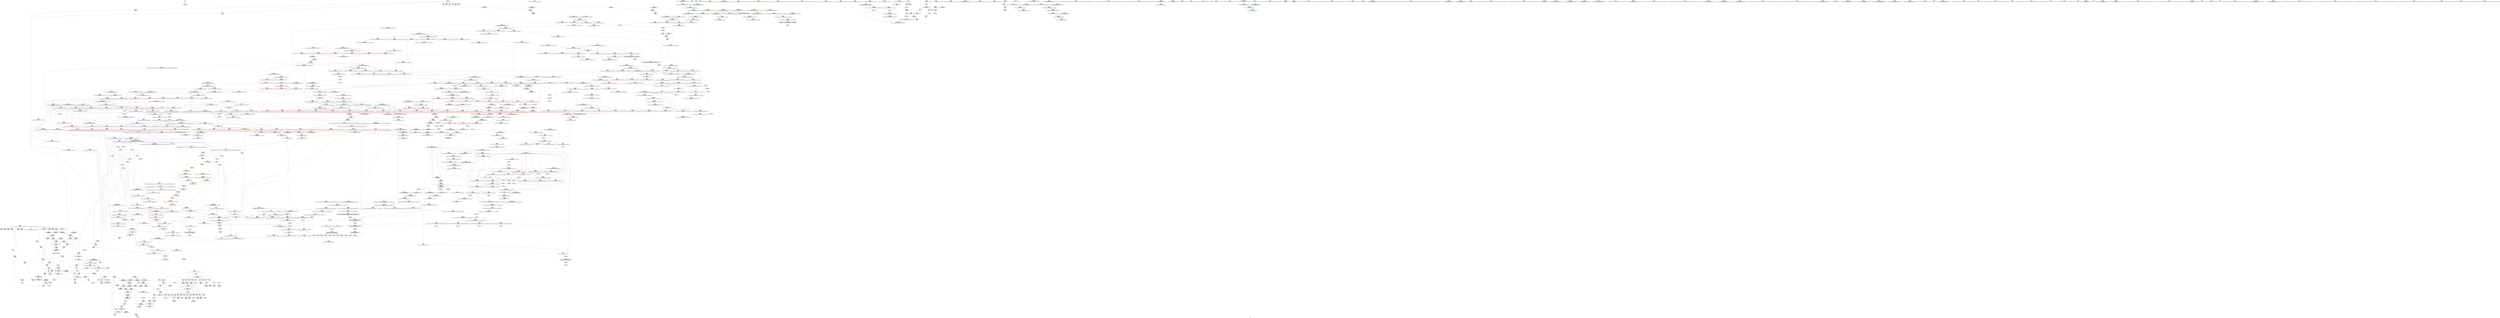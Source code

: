 digraph "SVFG" {
	label="SVFG";

	Node0x55cd28c6cb20 [shape=record,color=grey,label="{NodeID: 0\nNullPtr}"];
	Node0x55cd28c6cb20 -> Node0x55cd28cc63f0[style=solid];
	Node0x55cd28cd7060 [shape=record,color=blue,label="{NodeID: 775\n1143\<--1142\n\<--\n_ZSt4swapIiENSt9enable_ifIXsr6__and_ISt6__not_ISt15__is_tuple_likeIT_EESt21is_move_constructibleIS3_ESt18is_move_assignableIS3_EEE5valueEvE4typeERS3_SC_\n}"];
	Node0x55cd28cd7060 -> Node0x55cd28ce5720[style=dashed];
	Node0x55cd28cd7060 -> Node0x55cd28cd7130[style=dashed];
	Node0x55cd28ccdcd0 [shape=record,color=red,label="{NodeID: 443\n544\<--522\n\<--__first.addr\n_ZSt27__unguarded_partition_pivotIPiN9__gnu_cxx5__ops15_Iter_less_iterEET_S4_S4_T0_\n|{<s0>25}}"];
	Node0x55cd28ccdcd0:s0 -> Node0x55cd28dd69c0[style=solid,color=red];
	Node0x55cd28d126a0 [shape=record,color=grey,label="{NodeID: 1218\n669 = cmp(668, 354, )\n}"];
	Node0x55cd28cc1fd0 [shape=record,color=green,label="{NodeID: 111\n648\<--649\n__last.addr\<--__last.addr_field_insensitive\n_ZSt11__make_heapIPiN9__gnu_cxx5__ops15_Iter_less_iterEEvT_S4_RT0_\n}"];
	Node0x55cd28cc1fd0 -> Node0x55cd28cdf330[style=solid];
	Node0x55cd28cc1fd0 -> Node0x55cd28cdf400[style=solid];
	Node0x55cd28cc1fd0 -> Node0x55cd28ceb800[style=solid];
	Node0x55cd28ce3500 [shape=record,color=red,label="{NodeID: 554\n1027\<--997\n\<--__result.addr\n_ZSt22__move_median_to_firstIPiN9__gnu_cxx5__ops15_Iter_less_iterEEvT_S4_S4_S4_T0_\n|{<s0>52}}"];
	Node0x55cd28ce3500:s0 -> Node0x55cd28dd9610[style=solid,color=red];
	Node0x55cd28cc65f0 [shape=record,color=black,label="{NodeID: 222\n58\<--57\nidx.ext\<--\n_Z4worki\n}"];
	Node0x55cd28dd2180 [shape=record,color=black,label="{NodeID: 1772\n1011 = PHI(710, )\n}"];
	Node0x55cd28ce8f60 [shape=record,color=blue,label="{NodeID: 665\n37\<--95\nk\<--\n_Z4worki\n}"];
	Node0x55cd28ce8f60 -> Node0x55cd28cd61c0[style=dashed];
	Node0x55cd28ce8f60 -> Node0x55cd28cd6290[style=dashed];
	Node0x55cd28ce8f60 -> Node0x55cd28cd6360[style=dashed];
	Node0x55cd28ce8f60 -> Node0x55cd28cd6430[style=dashed];
	Node0x55cd28ce8f60 -> Node0x55cd28ce95e0[style=dashed];
	Node0x55cd28ce8f60 -> Node0x55cd28d410f0[style=dashed];
	Node0x55cd28cd4140 [shape=record,color=purple,label="{NodeID: 333\n841\<--839\nadd.ptr5\<--\n_ZSt13__adjust_heapIPiliN9__gnu_cxx5__ops15_Iter_less_iterEEvT_T0_S5_T1_T2_\n}"];
	Node0x55cd28cd4140 -> Node0x55cd28cecb80[style=solid];
	Node0x55cd28cbdf30 [shape=record,color=green,label="{NodeID: 1\n5\<--1\n\<--dummyObj\nCan only get source location for instruction, argument, global var or function.}"];
	Node0x55cd28cd7130 [shape=record,color=blue,label="{NodeID: 776\n1147\<--1146\n\<--\n_ZSt4swapIiENSt9enable_ifIXsr6__and_ISt6__not_ISt15__is_tuple_likeIT_EESt21is_move_constructibleIS3_ESt18is_move_assignableIS3_EEE5valueEvE4typeERS3_SC_\n|{<s0>62}}"];
	Node0x55cd28cd7130:s0 -> Node0x55cd28d7efb0[style=dashed,color=blue];
	Node0x55cd28ccdda0 [shape=record,color=red,label="{NodeID: 444\n545\<--522\n\<--__first.addr\n_ZSt27__unguarded_partition_pivotIPiN9__gnu_cxx5__ops15_Iter_less_iterEET_S4_S4_T0_\n}"];
	Node0x55cd28ccdda0 -> Node0x55cd28cd2cf0[style=solid];
	Node0x55cd28d12820 [shape=record,color=grey,label="{NodeID: 1219\n1176 = cmp(1174, 1175, )\n}"];
	Node0x55cd28cc20a0 [shape=record,color=green,label="{NodeID: 112\n650\<--651\n__comp.addr\<--__comp.addr_field_insensitive\n_ZSt11__make_heapIPiN9__gnu_cxx5__ops15_Iter_less_iterEEvT_S4_RT0_\n}"];
	Node0x55cd28cc20a0 -> Node0x55cd28cdf4d0[style=solid];
	Node0x55cd28cc20a0 -> Node0x55cd28ceb8d0[style=solid];
	Node0x55cd28ce35d0 [shape=record,color=red,label="{NodeID: 555\n1031\<--997\n\<--__result.addr\n_ZSt22__move_median_to_firstIPiN9__gnu_cxx5__ops15_Iter_less_iterEEvT_S4_S4_S4_T0_\n|{<s0>53}}"];
	Node0x55cd28ce35d0:s0 -> Node0x55cd28dd9610[style=solid,color=red];
	Node0x55cd28cc66c0 [shape=record,color=black,label="{NodeID: 223\n69\<--68\nidx.ext2\<--\n_Z4worki\n}"];
	Node0x55cd28dd2290 [shape=record,color=black,label="{NodeID: 1773\n1015 = PHI(710, )\n}"];
	Node0x55cd28ce9030 [shape=record,color=blue,label="{NodeID: 666\n39\<--114\nref.tmp\<--sub\n_Z4worki\n|{|<s2>5}}"];
	Node0x55cd28ce9030 -> Node0x55cd28cd65d0[style=dashed];
	Node0x55cd28ce9030 -> Node0x55cd28d57440[style=dashed];
	Node0x55cd28ce9030:s2 -> Node0x55cd28d641a0[style=dashed,color=red];
	Node0x55cd28cd4210 [shape=record,color=purple,label="{NodeID: 334\n863\<--860\nadd.ptr14\<--\n_ZSt13__adjust_heapIPiliN9__gnu_cxx5__ops15_Iter_less_iterEEvT_T0_S5_T1_T2_\n|{<s0>40}}"];
	Node0x55cd28cd4210:s0 -> Node0x55cd28dd5240[style=solid,color=red];
	Node0x55cd28cbdfc0 [shape=record,color=green,label="{NodeID: 2\n17\<--1\n.str\<--dummyObj\nGlob }"];
	Node0x55cd28cd7200 [shape=record,color=blue,label="{NodeID: 777\n1158\<--1154\n__first.addr\<--__first\n_ZSt16__insertion_sortIPiN9__gnu_cxx5__ops15_Iter_less_iterEEvT_S4_T0_\n}"];
	Node0x55cd28cd7200 -> Node0x55cd28ce57f0[style=dashed];
	Node0x55cd28cd7200 -> Node0x55cd28ce58c0[style=dashed];
	Node0x55cd28cd7200 -> Node0x55cd28ce5990[style=dashed];
	Node0x55cd28cd7200 -> Node0x55cd28ce5a60[style=dashed];
	Node0x55cd28cd7200 -> Node0x55cd28ce5b30[style=dashed];
	Node0x55cd28ccde70 [shape=record,color=red,label="{NodeID: 445\n553\<--522\n\<--__first.addr\n_ZSt27__unguarded_partition_pivotIPiN9__gnu_cxx5__ops15_Iter_less_iterEET_S4_S4_T0_\n}"];
	Node0x55cd28ccde70 -> Node0x55cd28cd2e90[style=solid];
	Node0x55cd28d129a0 [shape=record,color=grey,label="{NodeID: 1220\n629 = cmp(628, 630, )\n}"];
	Node0x55cd28cc2170 [shape=record,color=green,label="{NodeID: 113\n652\<--653\n__len\<--__len_field_insensitive\n_ZSt11__make_heapIPiN9__gnu_cxx5__ops15_Iter_less_iterEEvT_S4_RT0_\n}"];
	Node0x55cd28cc2170 -> Node0x55cd28cdf5a0[style=solid];
	Node0x55cd28cc2170 -> Node0x55cd28cdf670[style=solid];
	Node0x55cd28cc2170 -> Node0x55cd28ceb9a0[style=solid];
	Node0x55cd28ce36a0 [shape=record,color=red,label="{NodeID: 556\n1041\<--997\n\<--__result.addr\n_ZSt22__move_median_to_firstIPiN9__gnu_cxx5__ops15_Iter_less_iterEEvT_S4_S4_S4_T0_\n|{<s0>55}}"];
	Node0x55cd28ce36a0:s0 -> Node0x55cd28dd9610[style=solid,color=red];
	Node0x55cd28cc6790 [shape=record,color=black,label="{NodeID: 224\n84\<--83\nconv\<--\n_Z4worki\n}"];
	Node0x55cd28cc6790 -> Node0x55cd28ce8c20[style=solid];
	Node0x55cd28dd23a0 [shape=record,color=black,label="{NodeID: 1774\n1025 = PHI(710, )\n}"];
	Node0x55cd28ce9100 [shape=record,color=blue,label="{NodeID: 667\n31\<--119\nans\<--\n_Z4worki\n}"];
	Node0x55cd28ce9100 -> Node0x55cd28d455f0[style=dashed];
	Node0x55cd28d63070 [shape=record,color=yellow,style=double,label="{NodeID: 1442\n6V_1 = ENCHI(MR_6V_0)\npts\{12 \}\nFun[_ZNK9__gnu_cxx5__ops14_Val_less_iterclIiPiEEbRT_T0_]}"];
	Node0x55cd28d63070 -> Node0x55cd28ce8640[style=dashed];
	Node0x55cd28cd42e0 [shape=record,color=purple,label="{NodeID: 335\n868\<--866\nadd.ptr16\<--\n_ZSt13__adjust_heapIPiliN9__gnu_cxx5__ops15_Iter_less_iterEEvT_T0_S5_T1_T2_\n}"];
	Node0x55cd28cd42e0 -> Node0x55cd28cecdf0[style=solid];
	Node0x55cd28cbe270 [shape=record,color=green,label="{NodeID: 3\n19\<--1\n.str.1\<--dummyObj\nGlob }"];
	Node0x55cd28cd72d0 [shape=record,color=blue,label="{NodeID: 778\n1160\<--1155\n__last.addr\<--__last\n_ZSt16__insertion_sortIPiN9__gnu_cxx5__ops15_Iter_less_iterEEvT_S4_T0_\n}"];
	Node0x55cd28cd72d0 -> Node0x55cd28ce5c00[style=dashed];
	Node0x55cd28cd72d0 -> Node0x55cd28ce5cd0[style=dashed];
	Node0x55cd28ccdf40 [shape=record,color=red,label="{NodeID: 446\n556\<--522\n\<--__first.addr\n_ZSt27__unguarded_partition_pivotIPiN9__gnu_cxx5__ops15_Iter_less_iterEET_S4_S4_T0_\n|{<s0>26}}"];
	Node0x55cd28ccdf40:s0 -> Node0x55cd28dd7bc0[style=solid,color=red];
	Node0x55cd28d12b20 [shape=record,color=grey,label="{NodeID: 1221\n92 = cmp(90, 91, )\n}"];
	Node0x55cd28cc2240 [shape=record,color=green,label="{NodeID: 114\n654\<--655\n__parent\<--__parent_field_insensitive\n_ZSt11__make_heapIPiN9__gnu_cxx5__ops15_Iter_less_iterEEvT_S4_RT0_\n}"];
	Node0x55cd28cc2240 -> Node0x55cd28cdf740[style=solid];
	Node0x55cd28cc2240 -> Node0x55cd28cdf810[style=solid];
	Node0x55cd28cc2240 -> Node0x55cd28cdf8e0[style=solid];
	Node0x55cd28cc2240 -> Node0x55cd28cdf9b0[style=solid];
	Node0x55cd28cc2240 -> Node0x55cd28ceba70[style=solid];
	Node0x55cd28cc2240 -> Node0x55cd28cebc10[style=solid];
	Node0x55cd28ce3770 [shape=record,color=red,label="{NodeID: 557\n1049\<--997\n\<--__result.addr\n_ZSt22__move_median_to_firstIPiN9__gnu_cxx5__ops15_Iter_less_iterEEvT_S4_S4_S4_T0_\n|{<s0>57}}"];
	Node0x55cd28ce3770:s0 -> Node0x55cd28dd9610[style=solid,color=red];
	Node0x55cd28d5c610 [shape=record,color=yellow,style=double,label="{NodeID: 1332\n6V_1 = ENCHI(MR_6V_0)\npts\{12 \}\nFun[_ZSt4sortIPiEvT_S1_]|{<s0>10}}"];
	Node0x55cd28d5c610:s0 -> Node0x55cd28d5fdb0[style=dashed,color=red];
	Node0x55cd28cc6860 [shape=record,color=black,label="{NodeID: 225\n103\<--102\nidxprom\<--\n_Z4worki\n}"];
	Node0x55cd28dd24b0 [shape=record,color=black,label="{NodeID: 1775\n1039 = PHI(710, )\n}"];
	Node0x55cd28ce91d0 [shape=record,color=blue,label="{NodeID: 668\n41\<--143\nref.tmp21\<--add30\n_Z4worki\n|{|<s3>6}}"];
	Node0x55cd28ce91d0 -> Node0x55cd28cd6840[style=dashed];
	Node0x55cd28ce91d0 -> Node0x55cd28ccace0[style=dashed];
	Node0x55cd28ce91d0 -> Node0x55cd28d57940[style=dashed];
	Node0x55cd28ce91d0:s3 -> Node0x55cd28d5fcd0[style=dashed,color=red];
	Node0x55cd28d63180 [shape=record,color=yellow,style=double,label="{NodeID: 1443\n248V_1 = ENCHI(MR_248V_0)\npts\{1287 \}\nFun[_ZNK9__gnu_cxx5__ops14_Val_less_iterclIiPiEEbRT_T0_]}"];
	Node0x55cd28d63180 -> Node0x55cd28ce8570[style=dashed];
	Node0x55cd28cd43b0 [shape=record,color=purple,label="{NodeID: 336\n940\<--938\nadd.ptr\<--\n_ZSt11__push_heapIPiliN9__gnu_cxx5__ops14_Iter_less_valEEvT_T0_S5_T1_RT2_\n|{<s0>45}}"];
	Node0x55cd28cd43b0:s0 -> Node0x55cd28dd7060[style=solid,color=red];
	Node0x55cd28cbe330 [shape=record,color=green,label="{NodeID: 4\n21\<--1\n.str.2\<--dummyObj\nGlob }"];
	Node0x55cd28cd73a0 [shape=record,color=blue,label="{NodeID: 779\n1162\<--1180\n__i\<--add.ptr\n_ZSt16__insertion_sortIPiN9__gnu_cxx5__ops15_Iter_less_iterEEvT_S4_T0_\n}"];
	Node0x55cd28cd73a0 -> Node0x55cd28ce5da0[style=dashed];
	Node0x55cd28cd73a0 -> Node0x55cd28ce5e70[style=dashed];
	Node0x55cd28cd73a0 -> Node0x55cd28ce5f40[style=dashed];
	Node0x55cd28cd73a0 -> Node0x55cd28ce6010[style=dashed];
	Node0x55cd28cd73a0 -> Node0x55cd28ce60e0[style=dashed];
	Node0x55cd28cd73a0 -> Node0x55cd28ce61b0[style=dashed];
	Node0x55cd28cd73a0 -> Node0x55cd28ce6280[style=dashed];
	Node0x55cd28cd73a0 -> Node0x55cd28cd7610[style=dashed];
	Node0x55cd28cd73a0 -> Node0x55cd28d59c40[style=dashed];
	Node0x55cd28cce010 [shape=record,color=red,label="{NodeID: 447\n535\<--524\n\<--__last.addr\n_ZSt27__unguarded_partition_pivotIPiN9__gnu_cxx5__ops15_Iter_less_iterEET_S4_S4_T0_\n}"];
	Node0x55cd28cce010 -> Node0x55cd28cd01e0[style=solid];
	Node0x55cd28d12ca0 [shape=record,color=grey,label="{NodeID: 1222\n854 = cmp(850, 853, )\n}"];
	Node0x55cd28cc6c40 [shape=record,color=green,label="{NodeID: 115\n656\<--657\n__value\<--__value_field_insensitive\n_ZSt11__make_heapIPiN9__gnu_cxx5__ops15_Iter_less_iterEEvT_S4_RT0_\n|{|<s1>32}}"];
	Node0x55cd28cc6c40 -> Node0x55cd28cebb40[style=solid];
	Node0x55cd28cc6c40:s1 -> Node0x55cd28dd5240[style=solid,color=red];
	Node0x55cd28ce3840 [shape=record,color=red,label="{NodeID: 558\n1053\<--997\n\<--__result.addr\n_ZSt22__move_median_to_firstIPiN9__gnu_cxx5__ops15_Iter_less_iterEEvT_S4_S4_S4_T0_\n|{<s0>58}}"];
	Node0x55cd28ce3840:s0 -> Node0x55cd28dd9610[style=solid,color=red];
	Node0x55cd28cc6930 [shape=record,color=black,label="{NodeID: 226\n106\<--105\nidxprom12\<--\n_Z4worki\n}"];
	Node0x55cd28dd25f0 [shape=record,color=black,label="{NodeID: 1776\n1047 = PHI(710, )\n}"];
	Node0x55cd28ce92a0 [shape=record,color=blue,label="{NodeID: 669\n156\<--148\narrayidx37\<--\n_Z4worki\n|{|<s3>7}}"];
	Node0x55cd28ce92a0 -> Node0x55cd28cd6910[style=dashed];
	Node0x55cd28ce92a0 -> Node0x55cd28ccace0[style=dashed];
	Node0x55cd28ce92a0 -> Node0x55cd28ce9440[style=dashed];
	Node0x55cd28ce92a0:s3 -> Node0x55cd28d5fbf0[style=dashed,color=red];
	Node0x55cd28cd4480 [shape=record,color=purple,label="{NodeID: 337\n949\<--947\nadd.ptr1\<--\n_ZSt11__push_heapIPiliN9__gnu_cxx5__ops14_Iter_less_valEEvT_T0_S5_T1_RT2_\n|{<s0>46}}"];
	Node0x55cd28cd4480:s0 -> Node0x55cd28dd5240[style=solid,color=red];
	Node0x55cd28cbe3f0 [shape=record,color=green,label="{NodeID: 5\n51\<--1\n\<--dummyObj\nCan only get source location for instruction, argument, global var or function.}"];
	Node0x55cd28cd7470 [shape=record,color=blue,label="{NodeID: 780\n1164\<--1193\n__val\<--\n_ZSt16__insertion_sortIPiN9__gnu_cxx5__ops15_Iter_less_iterEEvT_S4_T0_\n}"];
	Node0x55cd28cd7470 -> Node0x55cd28ce6420[style=dashed];
	Node0x55cd28cd7470 -> Node0x55cd28d496f0[style=dashed];
	Node0x55cd28cce0e0 [shape=record,color=red,label="{NodeID: 448\n548\<--524\n\<--__last.addr\n_ZSt27__unguarded_partition_pivotIPiN9__gnu_cxx5__ops15_Iter_less_iterEET_S4_S4_T0_\n}"];
	Node0x55cd28cce0e0 -> Node0x55cd28cd2dc0[style=solid];
	Node0x55cd28d12e20 [shape=record,color=grey,label="{NodeID: 1223\n100 = cmp(98, 99, )\n}"];
	Node0x55cd28cc6d10 [shape=record,color=green,label="{NodeID: 116\n658\<--659\nagg.tmp\<--agg.tmp_field_insensitive\n_ZSt11__make_heapIPiN9__gnu_cxx5__ops15_Iter_less_iterEEvT_S4_RT0_\n}"];
	Node0x55cd28ce3910 [shape=record,color=red,label="{NodeID: 559\n1009\<--999\n\<--__a.addr\n_ZSt22__move_median_to_firstIPiN9__gnu_cxx5__ops15_Iter_less_iterEEvT_S4_S4_S4_T0_\n|{<s0>48}}"];
	Node0x55cd28ce3910:s0 -> Node0x55cd28dd8f10[style=solid,color=red];
	Node0x55cd28cc6a00 [shape=record,color=black,label="{NodeID: 227\n123\<--122\nidxprom16\<--add\n_Z4worki\n}"];
	Node0x55cd28dd2730 [shape=record,color=black,label="{NodeID: 1777\n1079 = PHI(710, )\n}"];
	Node0x55cd28ce9370 [shape=record,color=blue,label="{NodeID: 670\n43\<--178\nref.tmp43\<--sub52\n_Z4worki\n|{|<s2>7}}"];
	Node0x55cd28ce9370 -> Node0x55cd28ccace0[style=dashed];
	Node0x55cd28ce9370 -> Node0x55cd28d57e40[style=dashed];
	Node0x55cd28ce9370:s2 -> Node0x55cd28d5fcd0[style=dashed,color=red];
	Node0x55cd28cd4550 [shape=record,color=purple,label="{NodeID: 338\n954\<--952\nadd.ptr3\<--\n_ZSt11__push_heapIPiliN9__gnu_cxx5__ops14_Iter_less_valEEvT_T0_S5_T1_RT2_\n}"];
	Node0x55cd28cd4550 -> Node0x55cd28ced610[style=solid];
	Node0x55cd28cbec60 [shape=record,color=green,label="{NodeID: 6\n78\<--1\n\<--dummyObj\nCan only get source location for instruction, argument, global var or function.}"];
	Node0x55cd28cd7540 [shape=record,color=blue,label="{NodeID: 781\n1204\<--1203\n\<--\n_ZSt16__insertion_sortIPiN9__gnu_cxx5__ops15_Iter_less_iterEEvT_S4_T0_\n}"];
	Node0x55cd28cd7540 -> Node0x55cd28d48cf0[style=dashed];
	Node0x55cd28cce1b0 [shape=record,color=red,label="{NodeID: 449\n555\<--524\n\<--__last.addr\n_ZSt27__unguarded_partition_pivotIPiN9__gnu_cxx5__ops15_Iter_less_iterEET_S4_S4_T0_\n|{<s0>26}}"];
	Node0x55cd28cce1b0:s0 -> Node0x55cd28dd7ab0[style=solid,color=red];
	Node0x55cd28d12fa0 [shape=record,color=grey,label="{NodeID: 1224\n588 = cmp(586, 587, )\n}"];
	Node0x55cd28cc6de0 [shape=record,color=green,label="{NodeID: 117\n688\<--689\n_ZSt4moveIRiEONSt16remove_referenceIT_E4typeEOS2_\<--_ZSt4moveIRiEONSt16remove_referenceIT_E4typeEOS2__field_insensitive\n}"];
	Node0x55cd28ce39e0 [shape=record,color=red,label="{NodeID: 560\n1023\<--999\n\<--__a.addr\n_ZSt22__move_median_to_firstIPiN9__gnu_cxx5__ops15_Iter_less_iterEEvT_S4_S4_S4_T0_\n|{<s0>51}}"];
	Node0x55cd28ce39e0:s0 -> Node0x55cd28dd8f10[style=solid,color=red];
	Node0x55cd28cc6ad0 [shape=record,color=black,label="{NodeID: 228\n127\<--126\nidxprom19\<--add18\n_Z4worki\n}"];
	Node0x55cd28dd2870 [shape=record,color=black,label="{NodeID: 1778\n1091 = PHI(710, )\n}"];
	Node0x55cd28ce9440 [shape=record,color=blue,label="{NodeID: 671\n188\<--181\narrayidx58\<--\n_Z4worki\n}"];
	Node0x55cd28ce9440 -> Node0x55cd28d473f0[style=dashed];
	Node0x55cd28cd4620 [shape=record,color=purple,label="{NodeID: 339\n967\<--965\nadd.ptr7\<--\n_ZSt11__push_heapIPiliN9__gnu_cxx5__ops14_Iter_less_valEEvT_T0_S5_T1_RT2_\n}"];
	Node0x55cd28cd4620 -> Node0x55cd28ced880[style=solid];
	Node0x55cd28cbecf0 [shape=record,color=green,label="{NodeID: 7\n79\<--1\n\<--dummyObj\nCan only get source location for instruction, argument, global var or function.}"];
	Node0x55cd28cd7610 [shape=record,color=blue,label="{NodeID: 782\n1162\<--1217\n__i\<--incdec.ptr\n_ZSt16__insertion_sortIPiN9__gnu_cxx5__ops15_Iter_less_iterEEvT_S4_T0_\n}"];
	Node0x55cd28cd7610 -> Node0x55cd28ce5da0[style=dashed];
	Node0x55cd28cd7610 -> Node0x55cd28ce5e70[style=dashed];
	Node0x55cd28cd7610 -> Node0x55cd28ce5f40[style=dashed];
	Node0x55cd28cd7610 -> Node0x55cd28ce6010[style=dashed];
	Node0x55cd28cd7610 -> Node0x55cd28ce60e0[style=dashed];
	Node0x55cd28cd7610 -> Node0x55cd28ce61b0[style=dashed];
	Node0x55cd28cd7610 -> Node0x55cd28ce6280[style=dashed];
	Node0x55cd28cd7610 -> Node0x55cd28cd7610[style=dashed];
	Node0x55cd28cd7610 -> Node0x55cd28d59c40[style=dashed];
	Node0x55cd28cce280 [shape=record,color=red,label="{NodeID: 450\n547\<--526\n\<--__mid\n_ZSt27__unguarded_partition_pivotIPiN9__gnu_cxx5__ops15_Iter_less_iterEET_S4_S4_T0_\n|{<s0>25}}"];
	Node0x55cd28cce280:s0 -> Node0x55cd28dd6be0[style=solid,color=red];
	Node0x55cd28d13120 [shape=record,color=grey,label="{NodeID: 1225\n702 = cmp(701, 110, )\n}"];
	Node0x55cd28cc6ee0 [shape=record,color=green,label="{NodeID: 118\n699\<--700\n_ZSt13__adjust_heapIPiliN9__gnu_cxx5__ops15_Iter_less_iterEEvT_T0_S5_T1_T2_\<--_ZSt13__adjust_heapIPiliN9__gnu_cxx5__ops15_Iter_less_iterEEvT_T0_S5_T1_T2__field_insensitive\n}"];
	Node0x55cd28ce3ab0 [shape=record,color=red,label="{NodeID: 561\n1032\<--999\n\<--__a.addr\n_ZSt22__move_median_to_firstIPiN9__gnu_cxx5__ops15_Iter_less_iterEEvT_S4_S4_S4_T0_\n|{<s0>53}}"];
	Node0x55cd28ce3ab0:s0 -> Node0x55cd28dd98a0[style=solid,color=red];
	Node0x55cd28cced00 [shape=record,color=black,label="{NodeID: 229\n130\<--129\nidxprom22\<--\n_Z4worki\n}"];
	Node0x55cd28dd29b0 [shape=record,color=black,label="{NodeID: 1779\n1137 = PHI(772, )\n}"];
	Node0x55cd28dd29b0 -> Node0x55cd28ce5580[style=solid];
	Node0x55cd28ce9510 [shape=record,color=blue,label="{NodeID: 672\n35\<--193\nj\<--inc60\n_Z4worki\n}"];
	Node0x55cd28ce9510 -> Node0x55cd28cd58d0[style=dashed];
	Node0x55cd28ce9510 -> Node0x55cd28cd59a0[style=dashed];
	Node0x55cd28ce9510 -> Node0x55cd28cd5a70[style=dashed];
	Node0x55cd28ce9510 -> Node0x55cd28cd5b40[style=dashed];
	Node0x55cd28ce9510 -> Node0x55cd28cd5c10[style=dashed];
	Node0x55cd28ce9510 -> Node0x55cd28cd5ce0[style=dashed];
	Node0x55cd28ce9510 -> Node0x55cd28cd5db0[style=dashed];
	Node0x55cd28ce9510 -> Node0x55cd28cd5e80[style=dashed];
	Node0x55cd28ce9510 -> Node0x55cd28cd5f50[style=dashed];
	Node0x55cd28ce9510 -> Node0x55cd28cd6020[style=dashed];
	Node0x55cd28ce9510 -> Node0x55cd28cd60f0[style=dashed];
	Node0x55cd28ce9510 -> Node0x55cd28ce9510[style=dashed];
	Node0x55cd28ce9510 -> Node0x55cd28d4bf20[style=dashed];
	Node0x55cd28d63500 [shape=record,color=yellow,style=double,label="{NodeID: 1447\n2V_1 = ENCHI(MR_2V_0)\npts\{6 \}\nFun[_Z4worki]}"];
	Node0x55cd28d63500 -> Node0x55cd28cd4890[style=dashed];
	Node0x55cd28d63500 -> Node0x55cd28cd4960[style=dashed];
	Node0x55cd28d63500 -> Node0x55cd28cd4a30[style=dashed];
	Node0x55cd28d63500 -> Node0x55cd28cd4b00[style=dashed];
	Node0x55cd28cd46f0 [shape=record,color=purple,label="{NodeID: 340\n1419\<--1416\nadd.ptr\<--\n_ZNSt20__copy_move_backwardILb1ELb1ESt26random_access_iterator_tagE13__copy_move_bIiEEPT_PKS3_S6_S4_\n}"];
	Node0x55cd28cd46f0 -> Node0x55cd28cd1490[style=solid];
	Node0x55cd28cbedb0 [shape=record,color=green,label="{NodeID: 8\n80\<--1\n\<--dummyObj\nCan only get source location for instruction, argument, global var or function.}"];
	Node0x55cd28cd76e0 [shape=record,color=blue,label="{NodeID: 783\n1226\<--1222\n__first.addr\<--__first\n_ZSt26__unguarded_insertion_sortIPiN9__gnu_cxx5__ops15_Iter_less_iterEEvT_S4_T0_\n}"];
	Node0x55cd28cd76e0 -> Node0x55cd28ce64f0[style=dashed];
	Node0x55cd28cce350 [shape=record,color=red,label="{NodeID: 451\n578\<--567\n\<--__first.addr\n_ZSt13__heap_selectIPiN9__gnu_cxx5__ops15_Iter_less_iterEEvT_S4_S4_T0_\n|{<s0>27}}"];
	Node0x55cd28cce350:s0 -> Node0x55cd28dd7e60[style=solid,color=red];
	Node0x55cd28d132a0 [shape=record,color=grey,label="{NodeID: 1226\n1457 = cmp(1454, 1456, )\n}"];
	Node0x55cd28d132a0 -> Node0x55cd28cd1700[style=solid];
	Node0x55cd28cc6fe0 [shape=record,color=green,label="{NodeID: 119\n714\<--715\nthis.addr\<--this.addr_field_insensitive\n_ZNK9__gnu_cxx5__ops15_Iter_less_iterclIPiS3_EEbT_T0_\n}"];
	Node0x55cd28cc6fe0 -> Node0x55cd28cdfc20[style=solid];
	Node0x55cd28cc6fe0 -> Node0x55cd28cebce0[style=solid];
	Node0x55cd28ce3b80 [shape=record,color=red,label="{NodeID: 562\n1037\<--999\n\<--__a.addr\n_ZSt22__move_median_to_firstIPiN9__gnu_cxx5__ops15_Iter_less_iterEEvT_S4_S4_S4_T0_\n|{<s0>54}}"];
	Node0x55cd28ce3b80:s0 -> Node0x55cd28dd8f10[style=solid,color=red];
	Node0x55cd28cced90 [shape=record,color=black,label="{NodeID: 230\n133\<--132\nidxprom24\<--\n_Z4worki\n}"];
	Node0x55cd28dd2b80 [shape=record,color=black,label="{NodeID: 1780\n1141 = PHI(772, )\n}"];
	Node0x55cd28dd2b80 -> Node0x55cd28ce5650[style=solid];
	Node0x55cd28ce95e0 [shape=record,color=blue,label="{NodeID: 673\n37\<--196\nk\<--dec\n_Z4worki\n}"];
	Node0x55cd28ce95e0 -> Node0x55cd28cd61c0[style=dashed];
	Node0x55cd28ce95e0 -> Node0x55cd28cd6290[style=dashed];
	Node0x55cd28ce95e0 -> Node0x55cd28cd6360[style=dashed];
	Node0x55cd28ce95e0 -> Node0x55cd28cd6430[style=dashed];
	Node0x55cd28ce95e0 -> Node0x55cd28ce95e0[style=dashed];
	Node0x55cd28ce95e0 -> Node0x55cd28d410f0[style=dashed];
	Node0x55cd28d63610 [shape=record,color=yellow,style=double,label="{NodeID: 1448\n4V_1 = ENCHI(MR_4V_0)\npts\{8 \}\nFun[_Z4worki]}"];
	Node0x55cd28d63610 -> Node0x55cd28cd4bd0[style=dashed];
	Node0x55cd28cd47c0 [shape=record,color=purple,label="{NodeID: 341\n1432\<--1429\nadd.ptr2\<--\n_ZNSt20__copy_move_backwardILb1ELb1ESt26random_access_iterator_tagE13__copy_move_bIiEEPT_PKS3_S6_S4_\n}"];
	Node0x55cd28cd47c0 -> Node0x55cd28cd1630[style=solid];
	Node0x55cd28cbeeb0 [shape=record,color=green,label="{NodeID: 9\n110\<--1\n\<--dummyObj\nCan only get source location for instruction, argument, global var or function.|{<s0>37}}"];
	Node0x55cd28cbeeb0:s0 -> Node0x55cd28dd62a0[style=solid,color=red];
	Node0x55cd28cd77b0 [shape=record,color=blue,label="{NodeID: 784\n1228\<--1223\n__last.addr\<--__last\n_ZSt26__unguarded_insertion_sortIPiN9__gnu_cxx5__ops15_Iter_less_iterEEvT_S4_T0_\n}"];
	Node0x55cd28cd77b0 -> Node0x55cd28ce65c0[style=dashed];
	Node0x55cd28cce420 [shape=record,color=red,label="{NodeID: 452\n591\<--567\n\<--__first.addr\n_ZSt13__heap_selectIPiN9__gnu_cxx5__ops15_Iter_less_iterEEvT_S4_S4_T0_\n|{<s0>28}}"];
	Node0x55cd28cce420:s0 -> Node0x55cd28dd9290[style=solid,color=red];
	Node0x55cd28d13420 [shape=record,color=grey,label="{NodeID: 1227\n468 = cmp(467, 400, )\n}"];
	Node0x55cd28cc70b0 [shape=record,color=green,label="{NodeID: 120\n716\<--717\n__it1.addr\<--__it1.addr_field_insensitive\n_ZNK9__gnu_cxx5__ops15_Iter_less_iterclIPiS3_EEbT_T0_\n}"];
	Node0x55cd28cc70b0 -> Node0x55cd28cdfcf0[style=solid];
	Node0x55cd28cc70b0 -> Node0x55cd28cebdb0[style=solid];
	Node0x55cd28ce3c50 [shape=record,color=red,label="{NodeID: 563\n1042\<--999\n\<--__a.addr\n_ZSt22__move_median_to_firstIPiN9__gnu_cxx5__ops15_Iter_less_iterEEvT_S4_S4_S4_T0_\n|{<s0>55}}"];
	Node0x55cd28ce3c50:s0 -> Node0x55cd28dd98a0[style=solid,color=red];
	Node0x55cd28ccee60 [shape=record,color=black,label="{NodeID: 231\n139\<--138\nidxprom27\<--sub26\n_Z4worki\n}"];
	Node0x55cd28dd2cc0 [shape=record,color=black,label="{NodeID: 1781\n1145 = PHI(772, )\n}"];
	Node0x55cd28dd2cc0 -> Node0x55cd28ce5720[style=solid];
	Node0x55cd28ce96b0 [shape=record,color=blue,label="{NodeID: 674\n33\<--202\ni5\<--inc63\n_Z4worki\n}"];
	Node0x55cd28ce96b0 -> Node0x55cd28d4ba20[style=dashed];
	Node0x55cd28d636f0 [shape=record,color=yellow,style=double,label="{NodeID: 1449\n6V_1 = ENCHI(MR_6V_0)\npts\{12 \}\nFun[_Z4worki]|{<s0>3}}"];
	Node0x55cd28d636f0:s0 -> Node0x55cd28d5c610[style=dashed,color=red];
	Node0x55cd28cd4890 [shape=record,color=red,label="{NodeID: 342\n54\<--4\n\<--n\n_Z4worki\n}"];
	Node0x55cd28cd4890 -> Node0x55cd28d13a20[style=solid];
	Node0x55cd28cbefb0 [shape=record,color=green,label="{NodeID: 10\n197\<--1\n\<--dummyObj\nCan only get source location for instruction, argument, global var or function.}"];
	Node0x55cd28cd7880 [shape=record,color=blue,label="{NodeID: 785\n1230\<--1240\n__i\<--\n_ZSt26__unguarded_insertion_sortIPiN9__gnu_cxx5__ops15_Iter_less_iterEEvT_S4_T0_\n}"];
	Node0x55cd28cd7880 -> Node0x55cd28d53840[style=dashed];
	Node0x55cd28cce4f0 [shape=record,color=red,label="{NodeID: 453\n596\<--567\n\<--__first.addr\n_ZSt13__heap_selectIPiN9__gnu_cxx5__ops15_Iter_less_iterEEvT_S4_S4_T0_\n|{<s0>29}}"];
	Node0x55cd28cce4f0:s0 -> Node0x55cd28dd9ee0[style=solid,color=red];
	Node0x55cd28d135a0 [shape=record,color=grey,label="{NodeID: 1228\n935 = cmp(933, 934, )\n}"];
	Node0x55cd28cc7180 [shape=record,color=green,label="{NodeID: 121\n718\<--719\n__it2.addr\<--__it2.addr_field_insensitive\n_ZNK9__gnu_cxx5__ops15_Iter_less_iterclIPiS3_EEbT_T0_\n}"];
	Node0x55cd28cc7180 -> Node0x55cd28cdfdc0[style=solid];
	Node0x55cd28cc7180 -> Node0x55cd28cebe80[style=solid];
	Node0x55cd28ce3d20 [shape=record,color=red,label="{NodeID: 564\n1010\<--1001\n\<--__b.addr\n_ZSt22__move_median_to_firstIPiN9__gnu_cxx5__ops15_Iter_less_iterEEvT_S4_S4_S4_T0_\n|{<s0>48}}"];
	Node0x55cd28ce3d20:s0 -> Node0x55cd28dd9290[style=solid,color=red];
	Node0x55cd28ccef30 [shape=record,color=black,label="{NodeID: 232\n142\<--141\nconv29\<--\n_Z4worki\n}"];
	Node0x55cd28ccef30 -> Node0x55cd28d111a0[style=solid];
	Node0x55cd28dd2e00 [shape=record,color=black,label="{NodeID: 1782\n1189 = PHI(710, )\n}"];
	Node0x55cd28ce9780 [shape=record,color=blue,label="{NodeID: 675\n218\<--216\n__first.addr\<--__first\n_ZSt4sortIPiEvT_S1_\n}"];
	Node0x55cd28ce9780 -> Node0x55cd28ccadb0[style=dashed];
	Node0x55cd28cd4960 [shape=record,color=red,label="{NodeID: 343\n68\<--4\n\<--n\n_Z4worki\n}"];
	Node0x55cd28cd4960 -> Node0x55cd28cc66c0[style=solid];
	Node0x55cd28cbf0b0 [shape=record,color=green,label="{NodeID: 11\n349\<--1\n\<--dummyObj\nCan only get source location for instruction, argument, global var or function.}"];
	Node0x55cd28cd7950 [shape=record,color=blue,label="{NodeID: 786\n1230\<--1252\n__i\<--incdec.ptr\n_ZSt26__unguarded_insertion_sortIPiN9__gnu_cxx5__ops15_Iter_less_iterEEvT_S4_T0_\n}"];
	Node0x55cd28cd7950 -> Node0x55cd28d53840[style=dashed];
	Node0x55cd28cce5c0 [shape=record,color=red,label="{NodeID: 454\n579\<--569\n\<--__middle.addr\n_ZSt13__heap_selectIPiN9__gnu_cxx5__ops15_Iter_less_iterEEvT_S4_S4_T0_\n|{<s0>27}}"];
	Node0x55cd28cce5c0:s0 -> Node0x55cd28dd7f70[style=solid,color=red];
	Node0x55cd28d13720 [shape=record,color=grey,label="{NodeID: 1229\n1185 = cmp(1183, 1184, )\n}"];
	Node0x55cd28cc7250 [shape=record,color=green,label="{NodeID: 122\n735\<--736\n__first.addr\<--__first.addr_field_insensitive\n_ZSt10__pop_heapIPiN9__gnu_cxx5__ops15_Iter_less_iterEEvT_S4_S4_RT0_\n}"];
	Node0x55cd28cc7250 -> Node0x55cd28ce0030[style=solid];
	Node0x55cd28cc7250 -> Node0x55cd28ce0100[style=solid];
	Node0x55cd28cc7250 -> Node0x55cd28ce01d0[style=solid];
	Node0x55cd28cc7250 -> Node0x55cd28cebf50[style=solid];
	Node0x55cd28ce3df0 [shape=record,color=red,label="{NodeID: 565\n1013\<--1001\n\<--__b.addr\n_ZSt22__move_median_to_firstIPiN9__gnu_cxx5__ops15_Iter_less_iterEEvT_S4_S4_S4_T0_\n|{<s0>49}}"];
	Node0x55cd28ce3df0:s0 -> Node0x55cd28dd8f10[style=solid,color=red];
	Node0x55cd28ccf000 [shape=record,color=black,label="{NodeID: 233\n151\<--150\nidxprom33\<--add32\n_Z4worki\n}"];
	Node0x55cd28dd2f10 [shape=record,color=black,label="{NodeID: 1783\n1192 = PHI(772, )\n}"];
	Node0x55cd28dd2f10 -> Node0x55cd28ce6350[style=solid];
	Node0x55cd28ce9850 [shape=record,color=blue,label="{NodeID: 676\n220\<--217\n__last.addr\<--__last\n_ZSt4sortIPiEvT_S1_\n}"];
	Node0x55cd28ce9850 -> Node0x55cd28ccae80[style=dashed];
	Node0x55cd28cd4a30 [shape=record,color=red,label="{NodeID: 344\n91\<--4\n\<--n\n_Z4worki\n}"];
	Node0x55cd28cd4a30 -> Node0x55cd28d12b20[style=solid];
	Node0x55cd28cbf1b0 [shape=record,color=green,label="{NodeID: 12\n354\<--1\n\<--dummyObj\nCan only get source location for instruction, argument, global var or function.}"];
	Node0x55cd28cd7a20 [shape=record,color=blue,label="{NodeID: 787\n1260\<--1257\n__first.addr\<--__first\n_ZSt13move_backwardIPiS0_ET0_T_S2_S1_\n}"];
	Node0x55cd28cd7a20 -> Node0x55cd28ce6900[style=dashed];
	Node0x55cd28cce690 [shape=record,color=red,label="{NodeID: 455\n583\<--569\n\<--__middle.addr\n_ZSt13__heap_selectIPiN9__gnu_cxx5__ops15_Iter_less_iterEEvT_S4_S4_T0_\n}"];
	Node0x55cd28cce690 -> Node0x55cd28ceb250[style=solid];
	Node0x55cd28d138a0 [shape=record,color=grey,label="{NodeID: 1230\n1414 = cmp(1413, 110, )\n}"];
	Node0x55cd28cc7320 [shape=record,color=green,label="{NodeID: 123\n737\<--738\n__last.addr\<--__last.addr_field_insensitive\n_ZSt10__pop_heapIPiN9__gnu_cxx5__ops15_Iter_less_iterEEvT_S4_S4_RT0_\n}"];
	Node0x55cd28cc7320 -> Node0x55cd28ce02a0[style=solid];
	Node0x55cd28cc7320 -> Node0x55cd28cec020[style=solid];
	Node0x55cd28ce3ec0 [shape=record,color=red,label="{NodeID: 566\n1018\<--1001\n\<--__b.addr\n_ZSt22__move_median_to_firstIPiN9__gnu_cxx5__ops15_Iter_less_iterEEvT_S4_S4_S4_T0_\n|{<s0>50}}"];
	Node0x55cd28ce3ec0:s0 -> Node0x55cd28dd98a0[style=solid,color=red];
	Node0x55cd28d5ce50 [shape=record,color=yellow,style=double,label="{NodeID: 1341\n161V_1 = ENCHI(MR_161V_0)\npts\{657 744 918 1133 1165 1287 \}\nFun[_ZSt13__adjust_heapIPiliN9__gnu_cxx5__ops15_Iter_less_iterEEvT_T0_S5_T1_T2_]}"];
	Node0x55cd28d5ce50 -> Node0x55cd28ce1f10[style=dashed];
	Node0x55cd28d5ce50 -> Node0x55cd28ce1fe0[style=dashed];
	Node0x55cd28d5ce50 -> Node0x55cd28ce20b0[style=dashed];
	Node0x55cd28ccf0d0 [shape=record,color=black,label="{NodeID: 234\n155\<--154\nidxprom36\<--add35\n_Z4worki\n}"];
	Node0x55cd28dd3080 [shape=record,color=black,label="{NodeID: 1784\n1199 = PHI(1256, )\n}"];
	Node0x55cd28ce9920 [shape=record,color=blue,label="{NodeID: 677\n247\<--243\n__a.addr\<--__a\n_ZSt3maxIiERKT_S2_S2_\n}"];
	Node0x55cd28ce9920 -> Node0x55cd28ccb020[style=dashed];
	Node0x55cd28ce9920 -> Node0x55cd28ccb0f0[style=dashed];
	Node0x55cd28cd4b00 [shape=record,color=red,label="{NodeID: 345\n136\<--4\n\<--n\n_Z4worki\n}"];
	Node0x55cd28cd4b00 -> Node0x55cd28d10ea0[style=solid];
	Node0x55cd28cbf2b0 [shape=record,color=green,label="{NodeID: 13\n400\<--1\n\<--dummyObj\nCan only get source location for instruction, argument, global var or function.}"];
	Node0x55cd28cd7af0 [shape=record,color=blue,label="{NodeID: 788\n1262\<--1258\n__last.addr\<--__last\n_ZSt13move_backwardIPiS0_ET0_T_S2_S1_\n}"];
	Node0x55cd28cd7af0 -> Node0x55cd28ce69d0[style=dashed];
	Node0x55cd28cce760 [shape=record,color=red,label="{NodeID: 456\n597\<--569\n\<--__middle.addr\n_ZSt13__heap_selectIPiN9__gnu_cxx5__ops15_Iter_less_iterEEvT_S4_S4_T0_\n|{<s0>29}}"];
	Node0x55cd28cce760:s0 -> Node0x55cd28dda030[style=solid,color=red];
	Node0x55cd28d13a20 [shape=record,color=grey,label="{NodeID: 1231\n55 = cmp(53, 54, )\n}"];
	Node0x55cd28cc73f0 [shape=record,color=green,label="{NodeID: 124\n739\<--740\n__result.addr\<--__result.addr_field_insensitive\n_ZSt10__pop_heapIPiN9__gnu_cxx5__ops15_Iter_less_iterEEvT_S4_S4_RT0_\n}"];
	Node0x55cd28cc73f0 -> Node0x55cd28ce0370[style=solid];
	Node0x55cd28cc73f0 -> Node0x55cd28ce0440[style=solid];
	Node0x55cd28cc73f0 -> Node0x55cd28cec0f0[style=solid];
	Node0x55cd28ce3f90 [shape=record,color=red,label="{NodeID: 567\n1045\<--1001\n\<--__b.addr\n_ZSt22__move_median_to_firstIPiN9__gnu_cxx5__ops15_Iter_less_iterEEvT_S4_S4_S4_T0_\n|{<s0>56}}"];
	Node0x55cd28ce3f90:s0 -> Node0x55cd28dd8f10[style=solid,color=red];
	Node0x55cd28d5cff0 [shape=record,color=yellow,style=double,label="{NodeID: 1342\n6V_1 = ENCHI(MR_6V_0)\npts\{12 \}\nFun[_ZSt22__copy_move_backward_aILb1EPiS0_ET1_T0_S2_S1_]|{<s0>85|<s1>85|<s2>85}}"];
	Node0x55cd28d5cff0:s0 -> Node0x55cd28ce8710[style=dashed,color=red];
	Node0x55cd28d5cff0:s1 -> Node0x55cd28cd8da0[style=dashed,color=red];
	Node0x55cd28d5cff0:s2 -> Node0x55cd28d4a0f0[style=dashed,color=red];
	Node0x55cd28ccf1a0 [shape=record,color=black,label="{NodeID: 235\n160\<--159\nidxprom39\<--add38\n_Z4worki\n}"];
	Node0x55cd28dd3190 [shape=record,color=black,label="{NodeID: 1785\n1202 = PHI(772, )\n}"];
	Node0x55cd28dd3190 -> Node0x55cd28ce6420[style=solid];
	Node0x55cd28ce99f0 [shape=record,color=blue,label="{NodeID: 678\n249\<--244\n__b.addr\<--__b\n_ZSt3maxIiERKT_S2_S2_\n}"];
	Node0x55cd28ce99f0 -> Node0x55cd28ccb1c0[style=dashed];
	Node0x55cd28ce99f0 -> Node0x55cd28ccb290[style=dashed];
	Node0x55cd28cd4bd0 [shape=record,color=red,label="{NodeID: 346\n83\<--7\n\<--m\n_Z4worki\n}"];
	Node0x55cd28cd4bd0 -> Node0x55cd28cc6790[style=solid];
	Node0x55cd28cbf3b0 [shape=record,color=green,label="{NodeID: 14\n414\<--1\n\<--dummyObj\nCan only get source location for instruction, argument, global var or function.}"];
	Node0x55cd28cd7bc0 [shape=record,color=blue,label="{NodeID: 789\n1264\<--1259\n__result.addr\<--__result\n_ZSt13move_backwardIPiS0_ET0_T_S2_S1_\n}"];
	Node0x55cd28cd7bc0 -> Node0x55cd28ce6aa0[style=dashed];
	Node0x55cd28cce830 [shape=record,color=red,label="{NodeID: 457\n587\<--571\n\<--__last.addr\n_ZSt13__heap_selectIPiN9__gnu_cxx5__ops15_Iter_less_iterEEvT_S4_S4_T0_\n}"];
	Node0x55cd28cce830 -> Node0x55cd28d12fa0[style=solid];
	Node0x55cd28d13ba0 [shape=record,color=grey,label="{NodeID: 1232\n403 = cmp(402, 110, )\n}"];
	Node0x55cd28cc74c0 [shape=record,color=green,label="{NodeID: 125\n741\<--742\n__comp.addr\<--__comp.addr_field_insensitive\n_ZSt10__pop_heapIPiN9__gnu_cxx5__ops15_Iter_less_iterEEvT_S4_S4_RT0_\n}"];
	Node0x55cd28cc74c0 -> Node0x55cd28ce0510[style=solid];
	Node0x55cd28cc74c0 -> Node0x55cd28cec1c0[style=solid];
	Node0x55cd28ce4060 [shape=record,color=red,label="{NodeID: 568\n1054\<--1001\n\<--__b.addr\n_ZSt22__move_median_to_firstIPiN9__gnu_cxx5__ops15_Iter_less_iterEEvT_S4_S4_S4_T0_\n|{<s0>58}}"];
	Node0x55cd28ce4060:s0 -> Node0x55cd28dd98a0[style=solid,color=red];
	Node0x55cd28ccf270 [shape=record,color=black,label="{NodeID: 236\n163\<--162\nidxprom41\<--\n_Z4worki\n}"];
	Node0x55cd28dd3300 [shape=record,color=black,label="{NodeID: 1786\n1270 = PHI(1353, )\n|{<s0>76}}"];
	Node0x55cd28dd3300:s0 -> Node0x55cd28dce6a0[style=solid,color=red];
	Node0x55cd28ce9ac0 [shape=record,color=blue,label="{NodeID: 679\n245\<--259\nretval\<--\n_ZSt3maxIiERKT_S2_S2_\n}"];
	Node0x55cd28ce9ac0 -> Node0x55cd28d58840[style=dashed];
	Node0x55cd28cd4ca0 [shape=record,color=red,label="{NodeID: 347\n205\<--27\n\<--case_id.addr\n_Z4worki\n}"];
	Node0x55cd28cbf4b0 [shape=record,color=green,label="{NodeID: 15\n437\<--1\n\<--dummyObj\nCan only get source location for instruction, argument, global var or function.}"];
	Node0x55cd28cd7c90 [shape=record,color=blue,label="{NodeID: 790\n1284\<--1281\n__last.addr\<--__last\n_ZSt25__unguarded_linear_insertIPiN9__gnu_cxx5__ops14_Val_less_iterEEvT_T0_\n}"];
	Node0x55cd28cd7c90 -> Node0x55cd28ce6b70[style=dashed];
	Node0x55cd28cd7c90 -> Node0x55cd28ce6c40[style=dashed];
	Node0x55cd28cd7c90 -> Node0x55cd28d51f40[style=dashed];
	Node0x55cd28cce900 [shape=record,color=red,label="{NodeID: 458\n586\<--573\n\<--__i\n_ZSt13__heap_selectIPiN9__gnu_cxx5__ops15_Iter_less_iterEEvT_S4_S4_T0_\n}"];
	Node0x55cd28cce900 -> Node0x55cd28d12fa0[style=solid];
	Node0x55cd28d13d20 [shape=record,color=grey,label="{NodeID: 1233\n728 = cmp(725, 727, )\n}"];
	Node0x55cd28d13d20 -> Node0x55cd28cd0930[style=solid];
	Node0x55cd28cc7590 [shape=record,color=green,label="{NodeID: 126\n743\<--744\n__value\<--__value_field_insensitive\n_ZSt10__pop_heapIPiN9__gnu_cxx5__ops15_Iter_less_iterEEvT_S4_S4_RT0_\n|{|<s1>36}}"];
	Node0x55cd28cc7590 -> Node0x55cd28cec290[style=solid];
	Node0x55cd28cc7590:s1 -> Node0x55cd28dd5240[style=solid,color=red];
	Node0x55cd28ce4130 [shape=record,color=red,label="{NodeID: 569\n1014\<--1003\n\<--__c.addr\n_ZSt22__move_median_to_firstIPiN9__gnu_cxx5__ops15_Iter_less_iterEEvT_S4_S4_S4_T0_\n|{<s0>49}}"];
	Node0x55cd28ce4130:s0 -> Node0x55cd28dd9290[style=solid,color=red];
	Node0x55cd28ccf340 [shape=record,color=black,label="{NodeID: 237\n166\<--165\nidxprom44\<--\n_Z4worki\n}"];
	Node0x55cd28dd34d0 [shape=record,color=black,label="{NodeID: 1787\n1274 = PHI(1353, )\n|{<s0>76}}"];
	Node0x55cd28dd34d0:s0 -> Node0x55cd28dce7e0[style=solid,color=red];
	Node0x55cd28ce9b90 [shape=record,color=blue,label="{NodeID: 680\n245\<--262\nretval\<--\n_ZSt3maxIiERKT_S2_S2_\n}"];
	Node0x55cd28ce9b90 -> Node0x55cd28d58840[style=dashed];
	Node0x55cd28cd4d70 [shape=record,color=red,label="{NodeID: 348\n53\<--29\n\<--i\n_Z4worki\n}"];
	Node0x55cd28cd4d70 -> Node0x55cd28d13a20[style=solid];
	Node0x55cd28cbf5b0 [shape=record,color=green,label="{NodeID: 16\n443\<--1\n\<--dummyObj\nCan only get source location for instruction, argument, global var or function.}"];
	Node0x55cd28cd7d60 [shape=record,color=blue,label="{NodeID: 791\n1286\<--1293\n__val\<--\n_ZSt25__unguarded_linear_insertIPiN9__gnu_cxx5__ops14_Val_less_iterEEvT_T0_\n|{|<s2>78}}"];
	Node0x55cd28cd7d60 -> Node0x55cd28ce7390[style=dashed];
	Node0x55cd28cd7d60 -> Node0x55cd28ce7460[style=dashed];
	Node0x55cd28cd7d60:s2 -> Node0x55cd28d63180[style=dashed,color=red];
	Node0x55cd28cce9d0 [shape=record,color=red,label="{NodeID: 459\n590\<--573\n\<--__i\n_ZSt13__heap_selectIPiN9__gnu_cxx5__ops15_Iter_less_iterEEvT_S4_S4_T0_\n|{<s0>28}}"];
	Node0x55cd28cce9d0:s0 -> Node0x55cd28dd8f10[style=solid,color=red];
	Node0x55cd28d13ea0 [shape=record,color=grey,label="{NodeID: 1234\n399 = cmp(398, 400, )\n}"];
	Node0x55cd28cc7660 [shape=record,color=green,label="{NodeID: 127\n745\<--746\nagg.tmp\<--agg.tmp_field_insensitive\n_ZSt10__pop_heapIPiN9__gnu_cxx5__ops15_Iter_less_iterEEvT_S4_S4_RT0_\n}"];
	Node0x55cd28ce4200 [shape=record,color=red,label="{NodeID: 570\n1024\<--1003\n\<--__c.addr\n_ZSt22__move_median_to_firstIPiN9__gnu_cxx5__ops15_Iter_less_iterEEvT_S4_S4_S4_T0_\n|{<s0>51}}"];
	Node0x55cd28ce4200:s0 -> Node0x55cd28dd9290[style=solid,color=red];
	Node0x55cd28ccf410 [shape=record,color=black,label="{NodeID: 238\n169\<--168\nidxprom46\<--\n_Z4worki\n}"];
	Node0x55cd28dd3610 [shape=record,color=black,label="{NodeID: 1788\n1276 = PHI(1328, )\n}"];
	Node0x55cd28dd3610 -> Node0x55cd28cd0ee0[style=solid];
	Node0x55cd28ce9c60 [shape=record,color=blue,label="{NodeID: 681\n272\<--268\n__a.addr\<--__a\n_ZSt3maxIxERKT_S2_S2_\n}"];
	Node0x55cd28ce9c60 -> Node0x55cd28ccb5d0[style=dashed];
	Node0x55cd28ce9c60 -> Node0x55cd28ccb6a0[style=dashed];
	Node0x55cd28cd4e40 [shape=record,color=red,label="{NodeID: 349\n57\<--29\n\<--i\n_Z4worki\n}"];
	Node0x55cd28cd4e40 -> Node0x55cd28cc65f0[style=solid];
	Node0x55cd28cbf6b0 [shape=record,color=green,label="{NodeID: 17\n630\<--1\n\<--dummyObj\nCan only get source location for instruction, argument, global var or function.}"];
	Node0x55cd28cd7e30 [shape=record,color=blue,label="{NodeID: 792\n1288\<--1295\n__next\<--\n_ZSt25__unguarded_linear_insertIPiN9__gnu_cxx5__ops14_Val_less_iterEEvT_T0_\n}"];
	Node0x55cd28cd7e30 -> Node0x55cd28ce6eb0[style=dashed];
	Node0x55cd28cd7e30 -> Node0x55cd28cd7f00[style=dashed];
	Node0x55cd28cceaa0 [shape=record,color=red,label="{NodeID: 460\n598\<--573\n\<--__i\n_ZSt13__heap_selectIPiN9__gnu_cxx5__ops15_Iter_less_iterEEvT_S4_S4_T0_\n|{<s0>29}}"];
	Node0x55cd28cceaa0:s0 -> Node0x55cd28dda180[style=solid,color=red];
	Node0x55cd28d408e0 [shape=record,color=black,label="{NodeID: 1235\nMR_200V_4 = PHI(MR_200V_5, MR_200V_3, )\npts\{1067 \}\n}"];
	Node0x55cd28d408e0 -> Node0x55cd28ce4610[style=dashed];
	Node0x55cd28d408e0 -> Node0x55cd28ce46e0[style=dashed];
	Node0x55cd28d408e0 -> Node0x55cd28ce47b0[style=dashed];
	Node0x55cd28d408e0 -> Node0x55cd28ce4880[style=dashed];
	Node0x55cd28d408e0 -> Node0x55cd28ce4950[style=dashed];
	Node0x55cd28d408e0 -> Node0x55cd28ce4a20[style=dashed];
	Node0x55cd28d408e0 -> Node0x55cd28cee170[style=dashed];
	Node0x55cd28d408e0 -> Node0x55cd28cd6b80[style=dashed];
	Node0x55cd28cc7730 [shape=record,color=green,label="{NodeID: 128\n774\<--775\n__t.addr\<--__t.addr_field_insensitive\n_ZSt4moveIRiEONSt16remove_referenceIT_E4typeEOS2_\n}"];
	Node0x55cd28cc7730 -> Node0x55cd28ce0850[style=solid];
	Node0x55cd28cc7730 -> Node0x55cd28cec430[style=solid];
	Node0x55cd28ce42d0 [shape=record,color=red,label="{NodeID: 571\n1028\<--1003\n\<--__c.addr\n_ZSt22__move_median_to_firstIPiN9__gnu_cxx5__ops15_Iter_less_iterEEvT_S4_S4_S4_T0_\n|{<s0>52}}"];
	Node0x55cd28ce42d0:s0 -> Node0x55cd28dd98a0[style=solid,color=red];
	Node0x55cd28ccf4e0 [shape=record,color=black,label="{NodeID: 239\n174\<--173\nidxprom49\<--add48\n_Z4worki\n}"];
	Node0x55cd28dd3720 [shape=record,color=black,label="{NodeID: 1789\n1292 = PHI(772, )\n}"];
	Node0x55cd28dd3720 -> Node0x55cd28ce72c0[style=solid];
	Node0x55cd28ce9d30 [shape=record,color=blue,label="{NodeID: 682\n274\<--269\n__b.addr\<--__b\n_ZSt3maxIxERKT_S2_S2_\n}"];
	Node0x55cd28ce9d30 -> Node0x55cd28ccb770[style=dashed];
	Node0x55cd28ce9d30 -> Node0x55cd28ccb840[style=dashed];
	Node0x55cd28cd4f10 [shape=record,color=red,label="{NodeID: 350\n64\<--29\n\<--i\n_Z4worki\n}"];
	Node0x55cd28cd4f10 -> Node0x55cd28d10a20[style=solid];
	Node0x55cd28cbf7b0 [shape=record,color=green,label="{NodeID: 18\n1376\<--1\n\<--dummyObj\nCan only get source location for instruction, argument, global var or function.}"];
	Node0x55cd28cd7f00 [shape=record,color=blue,label="{NodeID: 793\n1288\<--1298\n__next\<--incdec.ptr\n_ZSt25__unguarded_linear_insertIPiN9__gnu_cxx5__ops14_Val_less_iterEEvT_T0_\n}"];
	Node0x55cd28cd7f00 -> Node0x55cd28d52440[style=dashed];
	Node0x55cd28cceb70 [shape=record,color=red,label="{NodeID: 461\n604\<--573\n\<--__i\n_ZSt13__heap_selectIPiN9__gnu_cxx5__ops15_Iter_less_iterEEvT_S4_S4_T0_\n}"];
	Node0x55cd28cceb70 -> Node0x55cd28cd2f60[style=solid];
	Node0x55cd28d409d0 [shape=record,color=black,label="{NodeID: 1236\nMR_170V_3 = PHI(MR_170V_4, MR_170V_2, )\npts\{914 \}\n}"];
	Node0x55cd28d409d0 -> Node0x55cd28ce2730[style=dashed];
	Node0x55cd28d409d0 -> Node0x55cd28ce2800[style=dashed];
	Node0x55cd28d409d0 -> Node0x55cd28ce29a0[style=dashed];
	Node0x55cd28d409d0 -> Node0x55cd28ced6e0[style=dashed];
	Node0x55cd28cc7800 [shape=record,color=green,label="{NodeID: 129\n784\<--785\n__comp\<--__comp_field_insensitive\n_ZSt13__adjust_heapIPiliN9__gnu_cxx5__ops15_Iter_less_iterEEvT_T0_S5_T1_T2_\n|{<s0>38|<s1>41}}"];
	Node0x55cd28cc7800:s0 -> Node0x55cd28dd8980[style=solid,color=red];
	Node0x55cd28cc7800:s1 -> Node0x55cd28dd9b30[style=solid,color=red];
	Node0x55cd28ce43a0 [shape=record,color=red,label="{NodeID: 572\n1038\<--1003\n\<--__c.addr\n_ZSt22__move_median_to_firstIPiN9__gnu_cxx5__ops15_Iter_less_iterEEvT_S4_S4_S4_T0_\n|{<s0>54}}"];
	Node0x55cd28ce43a0:s0 -> Node0x55cd28dd9290[style=solid,color=red];
	Node0x55cd28d5d480 [shape=record,color=yellow,style=double,label="{NodeID: 1347\n6V_1 = ENCHI(MR_6V_0)\npts\{12 \}\nFun[_ZSt22__move_median_to_firstIPiN9__gnu_cxx5__ops15_Iter_less_iterEEvT_S4_S4_S4_T0_]|{<s0>48|<s1>49|<s2>50|<s3>51|<s4>52|<s5>53|<s6>54|<s7>55|<s8>56|<s9>57|<s10>58}}"];
	Node0x55cd28d5d480:s0 -> Node0x55cd28d60430[style=dashed,color=red];
	Node0x55cd28d5d480:s1 -> Node0x55cd28d60430[style=dashed,color=red];
	Node0x55cd28d5d480:s2 -> Node0x55cd28d609d0[style=dashed,color=red];
	Node0x55cd28d5d480:s3 -> Node0x55cd28d60430[style=dashed,color=red];
	Node0x55cd28d5d480:s4 -> Node0x55cd28d609d0[style=dashed,color=red];
	Node0x55cd28d5d480:s5 -> Node0x55cd28d609d0[style=dashed,color=red];
	Node0x55cd28d5d480:s6 -> Node0x55cd28d60430[style=dashed,color=red];
	Node0x55cd28d5d480:s7 -> Node0x55cd28d609d0[style=dashed,color=red];
	Node0x55cd28d5d480:s8 -> Node0x55cd28d60430[style=dashed,color=red];
	Node0x55cd28d5d480:s9 -> Node0x55cd28d609d0[style=dashed,color=red];
	Node0x55cd28d5d480:s10 -> Node0x55cd28d609d0[style=dashed,color=red];
	Node0x55cd28ccf5b0 [shape=record,color=black,label="{NodeID: 240\n177\<--176\nconv51\<--\n_Z4worki\n}"];
	Node0x55cd28ccf5b0 -> Node0x55cd28d0f9a0[style=solid];
	Node0x55cd28dd3830 [shape=record,color=black,label="{NodeID: 1790\n1302 = PHI(1439, )\n}"];
	Node0x55cd28ce9e00 [shape=record,color=blue,label="{NodeID: 683\n270\<--284\nretval\<--\n_ZSt3maxIxERKT_S2_S2_\n}"];
	Node0x55cd28ce9e00 -> Node0x55cd28d59240[style=dashed];
	Node0x55cd28cd4fe0 [shape=record,color=red,label="{NodeID: 351\n206\<--31\n\<--ans\n_Z4worki\n}"];
	Node0x55cd28cbf8b0 [shape=record,color=green,label="{NodeID: 19\n4\<--6\nn\<--n_field_insensitive\nGlob }"];
	Node0x55cd28cbf8b0 -> Node0x55cd28cd4890[style=solid];
	Node0x55cd28cbf8b0 -> Node0x55cd28cd4960[style=solid];
	Node0x55cd28cbf8b0 -> Node0x55cd28cd4a30[style=solid];
	Node0x55cd28cbf8b0 -> Node0x55cd28cd4b00[style=solid];
	Node0x55cd28cbf8b0 -> Node0x55cd28ce87e0[style=solid];
	Node0x55cd28cd7fd0 [shape=record,color=blue,label="{NodeID: 794\n1309\<--1308\n\<--\n_ZSt25__unguarded_linear_insertIPiN9__gnu_cxx5__ops14_Val_less_iterEEvT_T0_\n}"];
	Node0x55cd28cd7fd0 -> Node0x55cd28d51a40[style=dashed];
	Node0x55cd28ccec40 [shape=record,color=red,label="{NodeID: 462\n624\<--613\n\<--__first.addr\n_ZSt11__sort_heapIPiN9__gnu_cxx5__ops15_Iter_less_iterEEvT_S4_RT0_\n}"];
	Node0x55cd28ccec40 -> Node0x55cd28cd0520[style=solid];
	Node0x55cd28d40ed0 [shape=record,color=black,label="{NodeID: 1237\nMR_178V_3 = PHI(MR_178V_4, MR_178V_2, )\npts\{922 \}\n}"];
	Node0x55cd28d40ed0 -> Node0x55cd28ce2c10[style=dashed];
	Node0x55cd28d40ed0 -> Node0x55cd28ce2ce0[style=dashed];
	Node0x55cd28d40ed0 -> Node0x55cd28ce2db0[style=dashed];
	Node0x55cd28d40ed0 -> Node0x55cd28ced7b0[style=dashed];
	Node0x55cd28cc78d0 [shape=record,color=green,label="{NodeID: 130\n786\<--787\n__first.addr\<--__first.addr_field_insensitive\n_ZSt13__adjust_heapIPiliN9__gnu_cxx5__ops15_Iter_less_iterEEvT_T0_S5_T1_T2_\n}"];
	Node0x55cd28cc78d0 -> Node0x55cd28ce0920[style=solid];
	Node0x55cd28cc78d0 -> Node0x55cd28ce09f0[style=solid];
	Node0x55cd28cc78d0 -> Node0x55cd28ce0ac0[style=solid];
	Node0x55cd28cc78d0 -> Node0x55cd28ce0b90[style=solid];
	Node0x55cd28cc78d0 -> Node0x55cd28ce0c60[style=solid];
	Node0x55cd28cc78d0 -> Node0x55cd28ce0d30[style=solid];
	Node0x55cd28cc78d0 -> Node0x55cd28ce0e00[style=solid];
	Node0x55cd28cc78d0 -> Node0x55cd28cec500[style=solid];
	Node0x55cd28ce4470 [shape=record,color=red,label="{NodeID: 573\n1046\<--1003\n\<--__c.addr\n_ZSt22__move_median_to_firstIPiN9__gnu_cxx5__ops15_Iter_less_iterEEvT_S4_S4_S4_T0_\n|{<s0>56}}"];
	Node0x55cd28ce4470:s0 -> Node0x55cd28dd9290[style=solid,color=red];
	Node0x55cd28ccf680 [shape=record,color=black,label="{NodeID: 241\n184\<--183\nidxprom55\<--add54\n_Z4worki\n}"];
	Node0x55cd28dd3940 [shape=record,color=black,label="{NodeID: 1791\n1307 = PHI(772, )\n}"];
	Node0x55cd28dd3940 -> Node0x55cd28ce7390[style=solid];
	Node0x55cd28ce9ed0 [shape=record,color=blue,label="{NodeID: 684\n270\<--287\nretval\<--\n_ZSt3maxIxERKT_S2_S2_\n}"];
	Node0x55cd28ce9ed0 -> Node0x55cd28d59240[style=dashed];
	Node0x55cd28cd50b0 [shape=record,color=red,label="{NodeID: 352\n90\<--33\n\<--i5\n_Z4worki\n}"];
	Node0x55cd28cd50b0 -> Node0x55cd28d12b20[style=solid];
	Node0x55cd28cbf9b0 [shape=record,color=green,label="{NodeID: 20\n7\<--8\nm\<--m_field_insensitive\nGlob }"];
	Node0x55cd28cbf9b0 -> Node0x55cd28cd4bd0[style=solid];
	Node0x55cd28cbf9b0 -> Node0x55cd28ce88b0[style=solid];
	Node0x55cd28cd80a0 [shape=record,color=blue,label="{NodeID: 795\n1284\<--1311\n__last.addr\<--\n_ZSt25__unguarded_linear_insertIPiN9__gnu_cxx5__ops14_Val_less_iterEEvT_T0_\n}"];
	Node0x55cd28cd80a0 -> Node0x55cd28d51f40[style=dashed];
	Node0x55cd28cdeb10 [shape=record,color=red,label="{NodeID: 463\n635\<--613\n\<--__first.addr\n_ZSt11__sort_heapIPiN9__gnu_cxx5__ops15_Iter_less_iterEEvT_S4_RT0_\n|{<s0>30}}"];
	Node0x55cd28cdeb10:s0 -> Node0x55cd28dd9ee0[style=solid,color=red];
	Node0x55cd28d40fc0 [shape=record,color=black,label="{NodeID: 1238\nMR_6V_2 = PHI(MR_6V_3, MR_6V_1, )\npts\{12 \}\n|{|<s4>45}}"];
	Node0x55cd28d40fc0 -> Node0x55cd28ce2e80[style=dashed];
	Node0x55cd28d40fc0 -> Node0x55cd28ce2f50[style=dashed];
	Node0x55cd28d40fc0 -> Node0x55cd28ced610[style=dashed];
	Node0x55cd28d40fc0 -> Node0x55cd28ced880[style=dashed];
	Node0x55cd28d40fc0:s4 -> Node0x55cd28d5de60[style=dashed,color=red];
	Node0x55cd28cc79a0 [shape=record,color=green,label="{NodeID: 131\n788\<--789\n__holeIndex.addr\<--__holeIndex.addr_field_insensitive\n_ZSt13__adjust_heapIPiliN9__gnu_cxx5__ops15_Iter_less_iterEEvT_T0_S5_T1_T2_\n}"];
	Node0x55cd28cc79a0 -> Node0x55cd28ce0ed0[style=solid];
	Node0x55cd28cc79a0 -> Node0x55cd28ce0fa0[style=solid];
	Node0x55cd28cc79a0 -> Node0x55cd28ce1070[style=solid];
	Node0x55cd28cc79a0 -> Node0x55cd28ce1140[style=solid];
	Node0x55cd28cc79a0 -> Node0x55cd28ce1210[style=solid];
	Node0x55cd28cc79a0 -> Node0x55cd28cec5d0[style=solid];
	Node0x55cd28cc79a0 -> Node0x55cd28cecc50[style=solid];
	Node0x55cd28cc79a0 -> Node0x55cd28cecec0[style=solid];
	Node0x55cd28ce4540 [shape=record,color=red,label="{NodeID: 574\n1050\<--1003\n\<--__c.addr\n_ZSt22__move_median_to_firstIPiN9__gnu_cxx5__ops15_Iter_less_iterEEvT_S4_S4_S4_T0_\n|{<s0>57}}"];
	Node0x55cd28ce4540:s0 -> Node0x55cd28dd98a0[style=solid,color=red];
	Node0x55cd28ccf750 [shape=record,color=black,label="{NodeID: 242\n187\<--186\nidxprom57\<--\n_Z4worki\n}"];
	Node0x55cd28dd3a80 [shape=record,color=black,label="{NodeID: 1792\n1317 = PHI(772, )\n}"];
	Node0x55cd28dd3a80 -> Node0x55cd28ce7460[style=solid];
	Node0x55cd28ce9fa0 [shape=record,color=blue,label="{NodeID: 685\n298\<--5\nretval\<--\nmain\n}"];
	Node0x55cd28ce9fa0 -> Node0x55cd28ccbab0[style=dashed];
	Node0x55cd28d64090 [shape=record,color=yellow,style=double,label="{NodeID: 1460\n12V_1 = ENCHI(MR_12V_0)\npts\{32 \}\nFun[_ZSt3maxIiERKT_S2_S2_]}"];
	Node0x55cd28d64090 -> Node0x55cd28ccb360[style=dashed];
	Node0x55cd28cd5180 [shape=record,color=red,label="{NodeID: 353\n95\<--33\n\<--i5\n_Z4worki\n}"];
	Node0x55cd28cd5180 -> Node0x55cd28ce8f60[style=solid];
	Node0x55cd28cbfab0 [shape=record,color=green,label="{NodeID: 21\n9\<--12\na\<--a_field_insensitive\nGlob }"];
	Node0x55cd28cbfab0 -> Node0x55cd28cd17d0[style=solid];
	Node0x55cd28cbfab0 -> Node0x55cd28cd18a0[style=solid];
	Node0x55cd28cbfab0 -> Node0x55cd28cd1970[style=solid];
	Node0x55cd28cbfab0 -> Node0x55cd28cd1a40[style=solid];
	Node0x55cd28cbfab0 -> Node0x55cd28cd1b10[style=solid];
	Node0x55cd28cbfab0 -> Node0x55cd28cd3ac0[style=solid];
	Node0x55cd28cbfab0 -> Node0x55cd28cd3b90[style=solid];
	Node0x55cd28cbfab0 -> Node0x55cd28cd3c60[style=solid];
	Node0x55cd28cd8170 [shape=record,color=blue,label="{NodeID: 796\n1288\<--1314\n__next\<--incdec.ptr3\n_ZSt25__unguarded_linear_insertIPiN9__gnu_cxx5__ops14_Val_less_iterEEvT_T0_\n}"];
	Node0x55cd28cd8170 -> Node0x55cd28d52440[style=dashed];
	Node0x55cd28cdebe0 [shape=record,color=red,label="{NodeID: 464\n623\<--615\n\<--__last.addr\n_ZSt11__sort_heapIPiN9__gnu_cxx5__ops15_Iter_less_iterEEvT_S4_RT0_\n}"];
	Node0x55cd28cdebe0 -> Node0x55cd28cd0450[style=solid];
	Node0x55cd28d42920 [shape=record,color=black,label="{NodeID: 1239\nMR_6V_2 = PHI(MR_6V_4, MR_6V_1, )\npts\{12 \}\n|{<s0>27}}"];
	Node0x55cd28d42920:s0 -> Node0x55cd28d54240[style=dashed,color=blue];
	Node0x55cd28cc7a70 [shape=record,color=green,label="{NodeID: 132\n790\<--791\n__len.addr\<--__len.addr_field_insensitive\n_ZSt13__adjust_heapIPiliN9__gnu_cxx5__ops15_Iter_less_iterEEvT_T0_S5_T1_T2_\n}"];
	Node0x55cd28cc7a70 -> Node0x55cd28ce12e0[style=solid];
	Node0x55cd28cc7a70 -> Node0x55cd28ce13b0[style=solid];
	Node0x55cd28cc7a70 -> Node0x55cd28ce1480[style=solid];
	Node0x55cd28cc7a70 -> Node0x55cd28cec6a0[style=solid];
	Node0x55cd28ce4610 [shape=record,color=red,label="{NodeID: 575\n1077\<--1066\n\<--__first.addr\n_ZSt21__unguarded_partitionIPiN9__gnu_cxx5__ops15_Iter_less_iterEET_S4_S4_S4_T0_\n|{<s0>59}}"];
	Node0x55cd28ce4610:s0 -> Node0x55cd28dd8f10[style=solid,color=red];
	Node0x55cd28ccf820 [shape=record,color=black,label="{NodeID: 243\n242\<--265\n_ZSt3maxIiERKT_S2_S2__ret\<--\n_ZSt3maxIiERKT_S2_S2_\n|{<s0>5}}"];
	Node0x55cd28ccf820:s0 -> Node0x55cd28dd06c0[style=solid,color=blue];
	Node0x55cd28dd3bc0 [shape=record,color=black,label="{NodeID: 1793\n1342 = PHI(1384, )\n|{<s0>84}}"];
	Node0x55cd28dd3bc0:s0 -> Node0x55cd28dd6690[style=solid,color=red];
	Node0x55cd28cea070 [shape=record,color=blue,label="{NodeID: 686\n302\<--51\ni\<--\nmain\n}"];
	Node0x55cd28cea070 -> Node0x55cd28d4a5f0[style=dashed];
	Node0x55cd28d641a0 [shape=record,color=yellow,style=double,label="{NodeID: 1461\n20V_1 = ENCHI(MR_20V_0)\npts\{40 \}\nFun[_ZSt3maxIiERKT_S2_S2_]}"];
	Node0x55cd28d641a0 -> Node0x55cd28ccb430[style=dashed];
	Node0x55cd28cd5250 [shape=record,color=red,label="{NodeID: 354\n102\<--33\n\<--i5\n_Z4worki\n}"];
	Node0x55cd28cd5250 -> Node0x55cd28cc6860[style=solid];
	Node0x55cd28cbfbb0 [shape=record,color=green,label="{NodeID: 22\n13\<--16\nf\<--f_field_insensitive\nGlob }"];
	Node0x55cd28cbfbb0 -> Node0x55cd28cc64f0[style=solid];
	Node0x55cd28cbfbb0 -> Node0x55cd28cd1be0[style=solid];
	Node0x55cd28cbfbb0 -> Node0x55cd28cd1cb0[style=solid];
	Node0x55cd28cbfbb0 -> Node0x55cd28cd1d80[style=solid];
	Node0x55cd28cbfbb0 -> Node0x55cd28cd1e50[style=solid];
	Node0x55cd28cbfbb0 -> Node0x55cd28cd1f20[style=solid];
	Node0x55cd28cbfbb0 -> Node0x55cd28cd1ff0[style=solid];
	Node0x55cd28cbfbb0 -> Node0x55cd28cd20c0[style=solid];
	Node0x55cd28cbfbb0 -> Node0x55cd28cd2190[style=solid];
	Node0x55cd28cbfbb0 -> Node0x55cd28cd2260[style=solid];
	Node0x55cd28cbfbb0 -> Node0x55cd28cd2330[style=solid];
	Node0x55cd28cbfbb0 -> Node0x55cd28cd2400[style=solid];
	Node0x55cd28cbfbb0 -> Node0x55cd28cd24d0[style=solid];
	Node0x55cd28cbfbb0 -> Node0x55cd28cd25a0[style=solid];
	Node0x55cd28cbfbb0 -> Node0x55cd28cd2670[style=solid];
	Node0x55cd28cbfbb0 -> Node0x55cd28cd2740[style=solid];
	Node0x55cd28cd8240 [shape=record,color=blue,label="{NodeID: 797\n1319\<--1318\n\<--\n_ZSt25__unguarded_linear_insertIPiN9__gnu_cxx5__ops14_Val_less_iterEEvT_T0_\n|{<s0>71|<s1>73}}"];
	Node0x55cd28cd8240:s0 -> Node0x55cd28d48cf0[style=dashed,color=blue];
	Node0x55cd28cd8240:s1 -> Node0x55cd28d53d40[style=dashed,color=blue];
	Node0x55cd28cdecb0 [shape=record,color=red,label="{NodeID: 465\n632\<--615\n\<--__last.addr\n_ZSt11__sort_heapIPiN9__gnu_cxx5__ops15_Iter_less_iterEEvT_S4_RT0_\n}"];
	Node0x55cd28cdecb0 -> Node0x55cd28cd3030[style=solid];
	Node0x55cd28d42df0 [shape=record,color=black,label="{NodeID: 1240\nMR_120V_2 = PHI(MR_120V_3, MR_120V_1, )\npts\{653 \}\n}"];
	Node0x55cd28cc7b40 [shape=record,color=green,label="{NodeID: 133\n792\<--793\n__value.addr\<--__value.addr_field_insensitive\n_ZSt13__adjust_heapIPiliN9__gnu_cxx5__ops15_Iter_less_iterEEvT_T0_S5_T1_T2_\n|{|<s1>43}}"];
	Node0x55cd28cc7b40 -> Node0x55cd28cec770[style=solid];
	Node0x55cd28cc7b40:s1 -> Node0x55cd28dd5240[style=solid,color=red];
	Node0x55cd28ce46e0 [shape=record,color=red,label="{NodeID: 576\n1081\<--1066\n\<--__first.addr\n_ZSt21__unguarded_partitionIPiN9__gnu_cxx5__ops15_Iter_less_iterEET_S4_S4_S4_T0_\n}"];
	Node0x55cd28ce46e0 -> Node0x55cd28cd3100[style=solid];
	Node0x55cd28ccf8f0 [shape=record,color=black,label="{NodeID: 244\n267\<--290\n_ZSt3maxIxERKT_S2_S2__ret\<--\n_ZSt3maxIxERKT_S2_S2_\n|{<s0>6|<s1>7}}"];
	Node0x55cd28ccf8f0:s0 -> Node0x55cd28dd0490[style=solid,color=blue];
	Node0x55cd28ccf8f0:s1 -> Node0x55cd28dd0800[style=solid,color=blue];
	Node0x55cd28dd3d00 [shape=record,color=black,label="{NodeID: 1794\n1346 = PHI(1384, )\n|{<s0>84}}"];
	Node0x55cd28dd3d00:s0 -> Node0x55cd28dd67a0[style=solid,color=red];
	Node0x55cd28cea140 [shape=record,color=blue,label="{NodeID: 687\n302\<--317\ni\<--inc\nmain\n}"];
	Node0x55cd28cea140 -> Node0x55cd28d4a5f0[style=dashed];
	Node0x55cd28cd5320 [shape=record,color=red,label="{NodeID: 355\n121\<--33\n\<--i5\n_Z4worki\n}"];
	Node0x55cd28cd5320 -> Node0x55cd28cde830[style=solid];
	Node0x55cd28cbfcb0 [shape=record,color=green,label="{NodeID: 23\n23\<--24\n_Z4worki\<--_Z4worki_field_insensitive\n}"];
	Node0x55cd28cd8310 [shape=record,color=blue,label="{NodeID: 798\n1332\<--1329\n__first.addr\<--__first\n_ZSt23__copy_move_backward_a2ILb1EPiS0_ET1_T0_S2_S1_\n}"];
	Node0x55cd28cd8310 -> Node0x55cd28ce7530[style=dashed];
	Node0x55cd28cded80 [shape=record,color=red,label="{NodeID: 466\n636\<--615\n\<--__last.addr\n_ZSt11__sort_heapIPiN9__gnu_cxx5__ops15_Iter_less_iterEEvT_S4_RT0_\n|{<s0>30}}"];
	Node0x55cd28cded80:s0 -> Node0x55cd28dda030[style=solid,color=red];
	Node0x55cd28d432f0 [shape=record,color=black,label="{NodeID: 1241\nMR_122V_2 = PHI(MR_122V_4, MR_122V_1, )\npts\{655 \}\n}"];
	Node0x55cd28cc7c10 [shape=record,color=green,label="{NodeID: 134\n794\<--795\n__topIndex\<--__topIndex_field_insensitive\n_ZSt13__adjust_heapIPiliN9__gnu_cxx5__ops15_Iter_less_iterEEvT_T0_S5_T1_T2_\n}"];
	Node0x55cd28cc7c10 -> Node0x55cd28ce1550[style=solid];
	Node0x55cd28cc7c10 -> Node0x55cd28cec840[style=solid];
	Node0x55cd28ce47b0 [shape=record,color=red,label="{NodeID: 577\n1097\<--1066\n\<--__first.addr\n_ZSt21__unguarded_partitionIPiN9__gnu_cxx5__ops15_Iter_less_iterEET_S4_S4_S4_T0_\n}"];
	Node0x55cd28ce47b0 -> Node0x55cd28d12520[style=solid];
	Node0x55cd28ccf9c0 [shape=record,color=black,label="{NodeID: 245\n297\<--320\nmain_ret\<--\nmain\n}"];
	Node0x55cd28dd3e40 [shape=record,color=black,label="{NodeID: 1795\n1348 = PHI(1384, )\n|{<s0>84}}"];
	Node0x55cd28dd3e40:s0 -> Node0x55cd28dd68b0[style=solid,color=red];
	Node0x55cd28cea210 [shape=record,color=blue,label="{NodeID: 688\n327\<--323\n__first.addr\<--__first\n_ZSt6__sortIPiN9__gnu_cxx5__ops15_Iter_less_iterEEvT_S4_T0_\n}"];
	Node0x55cd28cea210 -> Node0x55cd28ccbec0[style=dashed];
	Node0x55cd28cea210 -> Node0x55cd28ccbf90[style=dashed];
	Node0x55cd28cea210 -> Node0x55cd28ccc060[style=dashed];
	Node0x55cd28cea210 -> Node0x55cd28ccc130[style=dashed];
	Node0x55cd28cd53f0 [shape=record,color=red,label="{NodeID: 356\n129\<--33\n\<--i5\n_Z4worki\n}"];
	Node0x55cd28cd53f0 -> Node0x55cd28cced00[style=solid];
	Node0x55cd28cbfdb0 [shape=record,color=green,label="{NodeID: 24\n27\<--28\ncase_id.addr\<--case_id.addr_field_insensitive\n_Z4worki\n}"];
	Node0x55cd28cbfdb0 -> Node0x55cd28cd4ca0[style=solid];
	Node0x55cd28cbfdb0 -> Node0x55cd28ce89b0[style=solid];
	Node0x55cd28cd83e0 [shape=record,color=blue,label="{NodeID: 799\n1334\<--1330\n__last.addr\<--__last\n_ZSt23__copy_move_backward_a2ILb1EPiS0_ET1_T0_S2_S1_\n}"];
	Node0x55cd28cd83e0 -> Node0x55cd28ce7600[style=dashed];
	Node0x55cd28cdee50 [shape=record,color=red,label="{NodeID: 467\n637\<--615\n\<--__last.addr\n_ZSt11__sort_heapIPiN9__gnu_cxx5__ops15_Iter_less_iterEEvT_S4_RT0_\n|{<s0>30}}"];
	Node0x55cd28cdee50:s0 -> Node0x55cd28dda180[style=solid,color=red];
	Node0x55cd28d437f0 [shape=record,color=black,label="{NodeID: 1242\nMR_124V_2 = PHI(MR_124V_4, MR_124V_1, )\npts\{657 \}\n}"];
	Node0x55cd28cc7ce0 [shape=record,color=green,label="{NodeID: 135\n796\<--797\n__secondChild\<--__secondChild_field_insensitive\n_ZSt13__adjust_heapIPiliN9__gnu_cxx5__ops15_Iter_less_iterEEvT_T0_S5_T1_T2_\n}"];
	Node0x55cd28cc7ce0 -> Node0x55cd28ce1620[style=solid];
	Node0x55cd28cc7ce0 -> Node0x55cd28ce16f0[style=solid];
	Node0x55cd28cc7ce0 -> Node0x55cd28ce17c0[style=solid];
	Node0x55cd28cc7ce0 -> Node0x55cd28ce1890[style=solid];
	Node0x55cd28cc7ce0 -> Node0x55cd28ce1960[style=solid];
	Node0x55cd28cc7ce0 -> Node0x55cd28ce1a30[style=solid];
	Node0x55cd28cc7ce0 -> Node0x55cd28ce1b00[style=solid];
	Node0x55cd28cc7ce0 -> Node0x55cd28ce1bd0[style=solid];
	Node0x55cd28cc7ce0 -> Node0x55cd28ce1ca0[style=solid];
	Node0x55cd28cc7ce0 -> Node0x55cd28ce1d70[style=solid];
	Node0x55cd28cc7ce0 -> Node0x55cd28ce1e40[style=solid];
	Node0x55cd28cc7ce0 -> Node0x55cd28cec910[style=solid];
	Node0x55cd28cc7ce0 -> Node0x55cd28cec9e0[style=solid];
	Node0x55cd28cc7ce0 -> Node0x55cd28cecab0[style=solid];
	Node0x55cd28cc7ce0 -> Node0x55cd28cecd20[style=solid];
	Node0x55cd28ce4880 [shape=record,color=red,label="{NodeID: 578\n1101\<--1066\n\<--__first.addr\n_ZSt21__unguarded_partitionIPiN9__gnu_cxx5__ops15_Iter_less_iterEET_S4_S4_S4_T0_\n}"];
	Node0x55cd28ce4880 -> Node0x55cd28cd0e10[style=solid];
	Node0x55cd28ccfa90 [shape=record,color=black,label="{NodeID: 246\n345\<--343\nsub.ptr.lhs.cast\<--\n_ZSt6__sortIPiN9__gnu_cxx5__ops15_Iter_less_iterEEvT_S4_T0_\n}"];
	Node0x55cd28ccfa90 -> Node0x55cd28cde3b0[style=solid];
	Node0x55cd28dd3f80 [shape=record,color=black,label="{NodeID: 1796\n1349 = PHI(1360, )\n}"];
	Node0x55cd28dd3f80 -> Node0x55cd28cd0fb0[style=solid];
	Node0x55cd28cea2e0 [shape=record,color=blue,label="{NodeID: 689\n329\<--324\n__last.addr\<--__last\n_ZSt6__sortIPiN9__gnu_cxx5__ops15_Iter_less_iterEEvT_S4_T0_\n}"];
	Node0x55cd28cea2e0 -> Node0x55cd28ccc200[style=dashed];
	Node0x55cd28cea2e0 -> Node0x55cd28ccc2d0[style=dashed];
	Node0x55cd28cea2e0 -> Node0x55cd28ccc3a0[style=dashed];
	Node0x55cd28cea2e0 -> Node0x55cd28ccc470[style=dashed];
	Node0x55cd28cd54c0 [shape=record,color=red,label="{NodeID: 357\n149\<--33\n\<--i5\n_Z4worki\n}"];
	Node0x55cd28cd54c0 -> Node0x55cd28d11320[style=solid];
	Node0x55cd28cbfe80 [shape=record,color=green,label="{NodeID: 25\n29\<--30\ni\<--i_field_insensitive\n_Z4worki\n}"];
	Node0x55cd28cbfe80 -> Node0x55cd28cd4d70[style=solid];
	Node0x55cd28cbfe80 -> Node0x55cd28cd4e40[style=solid];
	Node0x55cd28cbfe80 -> Node0x55cd28cd4f10[style=solid];
	Node0x55cd28cbfe80 -> Node0x55cd28ce8a80[style=solid];
	Node0x55cd28cbfe80 -> Node0x55cd28ce8b50[style=solid];
	Node0x55cd28cd84b0 [shape=record,color=blue,label="{NodeID: 800\n1336\<--1331\n__result.addr\<--__result\n_ZSt23__copy_move_backward_a2ILb1EPiS0_ET1_T0_S2_S1_\n}"];
	Node0x55cd28cd84b0 -> Node0x55cd28ce76d0[style=dashed];
	Node0x55cd28cdef20 [shape=record,color=red,label="{NodeID: 468\n638\<--617\n\<--__comp.addr\n_ZSt11__sort_heapIPiN9__gnu_cxx5__ops15_Iter_less_iterEEvT_S4_RT0_\n|{<s0>30}}"];
	Node0x55cd28cdef20:s0 -> Node0x55cd28dda2d0[style=solid,color=red];
	Node0x55cd28d43cf0 [shape=record,color=black,label="{NodeID: 1243\nMR_6V_5 = PHI(MR_6V_4, MR_6V_2, MR_6V_2, )\npts\{12 \}\n|{|<s1>44}}"];
	Node0x55cd28d43cf0 -> Node0x55cd28ce20b0[style=dashed];
	Node0x55cd28d43cf0:s1 -> Node0x55cd28d40fc0[style=dashed,color=red];
	Node0x55cd28cc7db0 [shape=record,color=green,label="{NodeID: 136\n798\<--799\n__cmp\<--__cmp_field_insensitive\n_ZSt13__adjust_heapIPiliN9__gnu_cxx5__ops15_Iter_less_iterEEvT_T0_S5_T1_T2_\n|{<s0>42|<s1>44}}"];
	Node0x55cd28cc7db0:s0 -> Node0x55cd28dce560[style=solid,color=red];
	Node0x55cd28cc7db0:s1 -> Node0x55cd28dd4700[style=solid,color=red];
	Node0x55cd28ce4950 [shape=record,color=red,label="{NodeID: 579\n1103\<--1066\n\<--__first.addr\n_ZSt21__unguarded_partitionIPiN9__gnu_cxx5__ops15_Iter_less_iterEET_S4_S4_S4_T0_\n|{<s0>61}}"];
	Node0x55cd28ce4950:s0 -> Node0x55cd28dd9610[style=solid,color=red];
	Node0x55cd28ccfb60 [shape=record,color=black,label="{NodeID: 247\n346\<--344\nsub.ptr.rhs.cast\<--\n_ZSt6__sortIPiN9__gnu_cxx5__ops15_Iter_less_iterEEvT_S4_T0_\n}"];
	Node0x55cd28ccfb60 -> Node0x55cd28cde3b0[style=solid];
	Node0x55cd28dd40c0 [shape=record,color=black,label="{NodeID: 1797\n1380 = PHI(1391, )\n}"];
	Node0x55cd28dd40c0 -> Node0x55cd28cd1150[style=solid];
	Node0x55cd28cea3b0 [shape=record,color=blue,label="{NodeID: 690\n375\<--370\n__first.addr\<--__first\n_ZSt16__introsort_loopIPilN9__gnu_cxx5__ops15_Iter_less_iterEEvT_S4_T0_T1_\n}"];
	Node0x55cd28cea3b0 -> Node0x55cd28ccc540[style=dashed];
	Node0x55cd28cea3b0 -> Node0x55cd28ccc610[style=dashed];
	Node0x55cd28cea3b0 -> Node0x55cd28ccc6e0[style=dashed];
	Node0x55cd28cd5590 [shape=record,color=red,label="{NodeID: 358\n158\<--33\n\<--i5\n_Z4worki\n}"];
	Node0x55cd28cd5590 -> Node0x55cd28d10420[style=solid];
	Node0x55cd28cbff50 [shape=record,color=green,label="{NodeID: 26\n31\<--32\nans\<--ans_field_insensitive\n_Z4worki\n|{|<s3>5}}"];
	Node0x55cd28cbff50 -> Node0x55cd28cd4fe0[style=solid];
	Node0x55cd28cbff50 -> Node0x55cd28ce8cf0[style=solid];
	Node0x55cd28cbff50 -> Node0x55cd28ce9100[style=solid];
	Node0x55cd28cbff50:s3 -> Node0x55cd28dcf5a0[style=solid,color=red];
	Node0x55cd28cd8580 [shape=record,color=blue,label="{NodeID: 801\n1355\<--1354\n__it.addr\<--__it\n_ZSt12__miter_baseIPiET_S1_\n}"];
	Node0x55cd28cd8580 -> Node0x55cd28ce77a0[style=dashed];
	Node0x55cd28cdeff0 [shape=record,color=red,label="{NodeID: 469\n664\<--646\n\<--__first.addr\n_ZSt11__make_heapIPiN9__gnu_cxx5__ops15_Iter_less_iterEEvT_S4_RT0_\n}"];
	Node0x55cd28cdeff0 -> Node0x55cd28cd06c0[style=solid];
	Node0x55cd28d441f0 [shape=record,color=black,label="{NodeID: 1244\nMR_151V_6 = PHI(MR_151V_5, MR_151V_3, MR_151V_3, )\npts\{789 \}\n}"];
	Node0x55cd28d441f0 -> Node0x55cd28ce1210[style=dashed];
	Node0x55cd28cc7e80 [shape=record,color=green,label="{NodeID: 137\n800\<--801\nagg.tmp\<--agg.tmp_field_insensitive\n_ZSt13__adjust_heapIPiliN9__gnu_cxx5__ops15_Iter_less_iterEEvT_T0_S5_T1_T2_\n}"];
	Node0x55cd28ce4a20 [shape=record,color=red,label="{NodeID: 580\n1106\<--1066\n\<--__first.addr\n_ZSt21__unguarded_partitionIPiN9__gnu_cxx5__ops15_Iter_less_iterEET_S4_S4_S4_T0_\n}"];
	Node0x55cd28ce4a20 -> Node0x55cd28cd3370[style=solid];
	Node0x55cd28ccfc30 [shape=record,color=black,label="{NodeID: 248\n395\<--393\nsub.ptr.lhs.cast\<--\n_ZSt16__introsort_loopIPilN9__gnu_cxx5__ops15_Iter_less_iterEEvT_S4_T0_T1_\n}"];
	Node0x55cd28ccfc30 -> Node0x55cd28d0fca0[style=solid];
	Node0x55cd28dd4200 [shape=record,color=black,label="{NodeID: 1798\n906 = PHI(880, )\n0th arg _ZSt11__push_heapIPiliN9__gnu_cxx5__ops14_Iter_less_valEEvT_T0_S5_T1_RT2_ }"];
	Node0x55cd28dd4200 -> Node0x55cd28ced130[style=solid];
	Node0x55cd28cea480 [shape=record,color=blue,label="{NodeID: 691\n377\<--371\n__last.addr\<--__last\n_ZSt16__introsort_loopIPilN9__gnu_cxx5__ops15_Iter_less_iterEEvT_S4_T0_T1_\n}"];
	Node0x55cd28cea480 -> Node0x55cd28d50640[style=dashed];
	Node0x55cd28cd5660 [shape=record,color=red,label="{NodeID: 359\n165\<--33\n\<--i5\n_Z4worki\n}"];
	Node0x55cd28cd5660 -> Node0x55cd28ccf340[style=solid];
	Node0x55cd28cc0020 [shape=record,color=green,label="{NodeID: 27\n33\<--34\ni5\<--i5_field_insensitive\n_Z4worki\n}"];
	Node0x55cd28cc0020 -> Node0x55cd28cd50b0[style=solid];
	Node0x55cd28cc0020 -> Node0x55cd28cd5180[style=solid];
	Node0x55cd28cc0020 -> Node0x55cd28cd5250[style=solid];
	Node0x55cd28cc0020 -> Node0x55cd28cd5320[style=solid];
	Node0x55cd28cc0020 -> Node0x55cd28cd53f0[style=solid];
	Node0x55cd28cc0020 -> Node0x55cd28cd54c0[style=solid];
	Node0x55cd28cc0020 -> Node0x55cd28cd5590[style=solid];
	Node0x55cd28cc0020 -> Node0x55cd28cd5660[style=solid];
	Node0x55cd28cc0020 -> Node0x55cd28cd5730[style=solid];
	Node0x55cd28cc0020 -> Node0x55cd28cd5800[style=solid];
	Node0x55cd28cc0020 -> Node0x55cd28ce8dc0[style=solid];
	Node0x55cd28cc0020 -> Node0x55cd28ce96b0[style=solid];
	Node0x55cd28cd8650 [shape=record,color=blue,label="{NodeID: 802\n1364\<--1361\n__first.addr\<--__first\n_ZSt22__copy_move_backward_aILb1EPiS0_ET1_T0_S2_S1_\n}"];
	Node0x55cd28cd8650 -> Node0x55cd28ce7870[style=dashed];
	Node0x55cd28cdf0c0 [shape=record,color=red,label="{NodeID: 470\n673\<--646\n\<--__first.addr\n_ZSt11__make_heapIPiN9__gnu_cxx5__ops15_Iter_less_iterEEvT_S4_RT0_\n}"];
	Node0x55cd28cdf0c0 -> Node0x55cd28cd0860[style=solid];
	Node0x55cd28d446f0 [shape=record,color=black,label="{NodeID: 1245\nMR_159V_8 = PHI(MR_159V_7, MR_159V_3, MR_159V_3, )\npts\{797 \}\n}"];
	Node0x55cd28cc7f50 [shape=record,color=green,label="{NodeID: 138\n875\<--876\n_ZSt4moveIRN9__gnu_cxx5__ops15_Iter_less_iterEEONSt16remove_referenceIT_E4typeEOS5_\<--_ZSt4moveIRN9__gnu_cxx5__ops15_Iter_less_iterEEONSt16remove_referenceIT_E4typeEOS5__field_insensitive\n}"];
	Node0x55cd28ce4af0 [shape=record,color=red,label="{NodeID: 581\n1085\<--1068\n\<--__last.addr\n_ZSt21__unguarded_partitionIPiN9__gnu_cxx5__ops15_Iter_less_iterEET_S4_S4_S4_T0_\n}"];
	Node0x55cd28ce4af0 -> Node0x55cd28cd31d0[style=solid];
	Node0x55cd28d5dcc0 [shape=record,color=yellow,style=double,label="{NodeID: 1356\n252V_1 = ENCHI(MR_252V_0)\npts\{657 744 793 918 1133 1165 \}\nFun[_ZSt25__unguarded_linear_insertIPiN9__gnu_cxx5__ops14_Val_less_iterEEvT_T0_]}"];
	Node0x55cd28d5dcc0 -> Node0x55cd28ce72c0[style=dashed];
	Node0x55cd28d5dcc0 -> Node0x55cd28ce7390[style=dashed];
	Node0x55cd28d5dcc0 -> Node0x55cd28ce7460[style=dashed];
	Node0x55cd28ccfd00 [shape=record,color=black,label="{NodeID: 249\n396\<--394\nsub.ptr.rhs.cast\<--\n_ZSt16__introsort_loopIPilN9__gnu_cxx5__ops15_Iter_less_iterEEvT_S4_T0_T1_\n}"];
	Node0x55cd28ccfd00 -> Node0x55cd28d0fca0[style=solid];
	Node0x55cd28dd4340 [shape=record,color=black,label="{NodeID: 1799\n907 = PHI(881, )\n1st arg _ZSt11__push_heapIPiliN9__gnu_cxx5__ops14_Iter_less_valEEvT_T0_S5_T1_RT2_ }"];
	Node0x55cd28dd4340 -> Node0x55cd28ced200[style=solid];
	Node0x55cd28cea550 [shape=record,color=blue,label="{NodeID: 692\n379\<--372\n__depth_limit.addr\<--__depth_limit\n_ZSt16__introsort_loopIPilN9__gnu_cxx5__ops15_Iter_less_iterEEvT_S4_T0_T1_\n}"];
	Node0x55cd28cea550 -> Node0x55cd28d50b40[style=dashed];
	Node0x55cd28cd5730 [shape=record,color=red,label="{NodeID: 360\n182\<--33\n\<--i5\n_Z4worki\n}"];
	Node0x55cd28cd5730 -> Node0x55cd28d0f520[style=solid];
	Node0x55cd28cc00f0 [shape=record,color=green,label="{NodeID: 28\n35\<--36\nj\<--j_field_insensitive\n_Z4worki\n}"];
	Node0x55cd28cc00f0 -> Node0x55cd28cd58d0[style=solid];
	Node0x55cd28cc00f0 -> Node0x55cd28cd59a0[style=solid];
	Node0x55cd28cc00f0 -> Node0x55cd28cd5a70[style=solid];
	Node0x55cd28cc00f0 -> Node0x55cd28cd5b40[style=solid];
	Node0x55cd28cc00f0 -> Node0x55cd28cd5c10[style=solid];
	Node0x55cd28cc00f0 -> Node0x55cd28cd5ce0[style=solid];
	Node0x55cd28cc00f0 -> Node0x55cd28cd5db0[style=solid];
	Node0x55cd28cc00f0 -> Node0x55cd28cd5e80[style=solid];
	Node0x55cd28cc00f0 -> Node0x55cd28cd5f50[style=solid];
	Node0x55cd28cc00f0 -> Node0x55cd28cd6020[style=solid];
	Node0x55cd28cc00f0 -> Node0x55cd28cd60f0[style=solid];
	Node0x55cd28cc00f0 -> Node0x55cd28ce8e90[style=solid];
	Node0x55cd28cc00f0 -> Node0x55cd28ce9510[style=solid];
	Node0x55cd28cd8720 [shape=record,color=blue,label="{NodeID: 803\n1366\<--1362\n__last.addr\<--__last\n_ZSt22__copy_move_backward_aILb1EPiS0_ET1_T0_S2_S1_\n}"];
	Node0x55cd28cd8720 -> Node0x55cd28ce7940[style=dashed];
	Node0x55cd28cdf190 [shape=record,color=red,label="{NodeID: 471\n684\<--646\n\<--__first.addr\n_ZSt11__make_heapIPiN9__gnu_cxx5__ops15_Iter_less_iterEEvT_S4_RT0_\n}"];
	Node0x55cd28cdf190 -> Node0x55cd28cd3e00[style=solid];
	Node0x55cd28cc8050 [shape=record,color=green,label="{NodeID: 139\n878\<--879\n_ZN9__gnu_cxx5__ops14_Iter_less_valC2ENS0_15_Iter_less_iterE\<--_ZN9__gnu_cxx5__ops14_Iter_less_valC2ENS0_15_Iter_less_iterE_field_insensitive\n}"];
	Node0x55cd28d7d980 [shape=record,color=yellow,style=double,label="{NodeID: 1689\n6V_2 = CSCHI(MR_6V_1)\npts\{12 \}\nCS[]|{|<s2>12}}"];
	Node0x55cd28d7d980 -> Node0x55cd28cd6770[style=dashed];
	Node0x55cd28d7d980 -> Node0x55cd28cd69e0[style=dashed];
	Node0x55cd28d7d980:s2 -> Node0x55cd28d4aaf0[style=dashed,color=blue];
	Node0x55cd28ce4bc0 [shape=record,color=red,label="{NodeID: 582\n1090\<--1068\n\<--__last.addr\n_ZSt21__unguarded_partitionIPiN9__gnu_cxx5__ops15_Iter_less_iterEET_S4_S4_S4_T0_\n|{<s0>60}}"];
	Node0x55cd28ce4bc0:s0 -> Node0x55cd28dd9290[style=solid,color=red];
	Node0x55cd28d5de60 [shape=record,color=yellow,style=double,label="{NodeID: 1357\n6V_1 = ENCHI(MR_6V_0)\npts\{12 \}\nFun[_ZNK9__gnu_cxx5__ops14_Iter_less_valclIPiiEEbT_RT0_]}"];
	Node0x55cd28d5de60 -> Node0x55cd28ce3290[style=dashed];
	Node0x55cd28ccfdd0 [shape=record,color=black,label="{NodeID: 250\n440\<--436\ncast\<--\n_ZSt4__lgl\n}"];
	Node0x55cd28dd4480 [shape=record,color=black,label="{NodeID: 1800\n908 = PHI(882, )\n2nd arg _ZSt11__push_heapIPiliN9__gnu_cxx5__ops14_Iter_less_valEEvT_T0_S5_T1_RT2_ }"];
	Node0x55cd28dd4480 -> Node0x55cd28ced2d0[style=solid];
	Node0x55cd28cea620 [shape=record,color=blue,label="{NodeID: 693\n379\<--413\n__depth_limit.addr\<--dec\n_ZSt16__introsort_loopIPilN9__gnu_cxx5__ops15_Iter_less_iterEEvT_S4_T0_T1_\n}"];
	Node0x55cd28cea620 -> Node0x55cd28cccd60[style=dashed];
	Node0x55cd28cea620 -> Node0x55cd28d50b40[style=dashed];
	Node0x55cd28cd5800 [shape=record,color=red,label="{NodeID: 361\n201\<--33\n\<--i5\n_Z4worki\n}"];
	Node0x55cd28cd5800 -> Node0x55cd28d0d5a0[style=solid];
	Node0x55cd28cc01c0 [shape=record,color=green,label="{NodeID: 29\n37\<--38\nk\<--k_field_insensitive\n_Z4worki\n}"];
	Node0x55cd28cc01c0 -> Node0x55cd28cd61c0[style=solid];
	Node0x55cd28cc01c0 -> Node0x55cd28cd6290[style=solid];
	Node0x55cd28cc01c0 -> Node0x55cd28cd6360[style=solid];
	Node0x55cd28cc01c0 -> Node0x55cd28cd6430[style=solid];
	Node0x55cd28cc01c0 -> Node0x55cd28ce8f60[style=solid];
	Node0x55cd28cc01c0 -> Node0x55cd28ce95e0[style=solid];
	Node0x55cd28cd87f0 [shape=record,color=blue,label="{NodeID: 804\n1368\<--1363\n__result.addr\<--__result\n_ZSt22__copy_move_backward_aILb1EPiS0_ET1_T0_S2_S1_\n}"];
	Node0x55cd28cd87f0 -> Node0x55cd28ce7a10[style=dashed];
	Node0x55cd28cdf260 [shape=record,color=red,label="{NodeID: 472\n692\<--646\n\<--__first.addr\n_ZSt11__make_heapIPiN9__gnu_cxx5__ops15_Iter_less_iterEEvT_S4_RT0_\n|{<s0>33}}"];
	Node0x55cd28cdf260:s0 -> Node0x55cd28dd6150[style=solid,color=red];
	Node0x55cd28cc8150 [shape=record,color=green,label="{NodeID: 140\n886\<--887\n_ZSt11__push_heapIPiliN9__gnu_cxx5__ops14_Iter_less_valEEvT_T0_S5_T1_RT2_\<--_ZSt11__push_heapIPiliN9__gnu_cxx5__ops14_Iter_less_valEEvT_T0_S5_T1_RT2__field_insensitive\n}"];
	Node0x55cd28d7dae0 [shape=record,color=yellow,style=double,label="{NodeID: 1690\n6V_3 = CSCHI(MR_6V_2)\npts\{12 \}\nCS[]|{<s0>16}}"];
	Node0x55cd28d7dae0:s0 -> Node0x55cd28d49bf0[style=dashed,color=blue];
	Node0x55cd28ce4c90 [shape=record,color=red,label="{NodeID: 583\n1093\<--1068\n\<--__last.addr\n_ZSt21__unguarded_partitionIPiN9__gnu_cxx5__ops15_Iter_less_iterEET_S4_S4_S4_T0_\n}"];
	Node0x55cd28ce4c90 -> Node0x55cd28cd32a0[style=solid];
	Node0x55cd28d5df70 [shape=record,color=yellow,style=double,label="{NodeID: 1358\n174V_1 = ENCHI(MR_174V_0)\npts\{918 \}\nFun[_ZNK9__gnu_cxx5__ops14_Iter_less_valclIPiiEEbT_RT0_]}"];
	Node0x55cd28d5df70 -> Node0x55cd28ce3360[style=dashed];
	Node0x55cd28ccfea0 [shape=record,color=black,label="{NodeID: 251\n441\<--436\nconv\<--\n_ZSt4__lgl\n}"];
	Node0x55cd28ccfea0 -> Node0x55cd28d10ba0[style=solid];
	Node0x55cd28dd45c0 [shape=record,color=black,label="{NodeID: 1801\n909 = PHI(884, )\n3rd arg _ZSt11__push_heapIPiliN9__gnu_cxx5__ops14_Iter_less_valEEvT_T0_S5_T1_RT2_ }"];
	Node0x55cd28dd45c0 -> Node0x55cd28ced3a0[style=solid];
	Node0x55cd28cea6f0 [shape=record,color=blue,label="{NodeID: 694\n383\<--418\n__cut\<--call\n_ZSt16__introsort_loopIPilN9__gnu_cxx5__ops15_Iter_less_iterEEvT_S4_T0_T1_\n}"];
	Node0x55cd28cea6f0 -> Node0x55cd28ccce30[style=dashed];
	Node0x55cd28cea6f0 -> Node0x55cd28cccf00[style=dashed];
	Node0x55cd28cea6f0 -> Node0x55cd28d51040[style=dashed];
	Node0x55cd28d4ca70 [shape=record,color=yellow,style=double,label="{NodeID: 1469\n6V_1 = ENCHI(MR_6V_0)\npts\{12 \}\nFun[_ZSt22__final_insertion_sortIPiN9__gnu_cxx5__ops15_Iter_less_iterEEvT_S4_T0_]|{<s0>20|<s1>20|<s2>22|<s3>22}}"];
	Node0x55cd28d4ca70:s0 -> Node0x55cd28d48cf0[style=dashed,color=red];
	Node0x55cd28d4ca70:s1 -> Node0x55cd28d59740[style=dashed,color=red];
	Node0x55cd28d4ca70:s2 -> Node0x55cd28d48cf0[style=dashed,color=red];
	Node0x55cd28d4ca70:s3 -> Node0x55cd28d59740[style=dashed,color=red];
	Node0x55cd28cd58d0 [shape=record,color=red,label="{NodeID: 362\n98\<--35\n\<--j\n_Z4worki\n}"];
	Node0x55cd28cd58d0 -> Node0x55cd28d12e20[style=solid];
	Node0x55cd28cc0290 [shape=record,color=green,label="{NodeID: 30\n39\<--40\nref.tmp\<--ref.tmp_field_insensitive\n_Z4worki\n|{|<s1>5}}"];
	Node0x55cd28cc0290 -> Node0x55cd28ce9030[style=solid];
	Node0x55cd28cc0290:s1 -> Node0x55cd28dcf6e0[style=solid,color=red];
	Node0x55cd28cd88c0 [shape=record,color=blue,label="{NodeID: 805\n1370\<--1376\n__simple\<--\n_ZSt22__copy_move_backward_aILb1EPiS0_ET1_T0_S2_S1_\n}"];
	Node0x55cd28cdf330 [shape=record,color=red,label="{NodeID: 473\n663\<--648\n\<--__last.addr\n_ZSt11__make_heapIPiN9__gnu_cxx5__ops15_Iter_less_iterEEvT_S4_RT0_\n}"];
	Node0x55cd28cdf330 -> Node0x55cd28cd05f0[style=solid];
	Node0x55cd28d455f0 [shape=record,color=black,label="{NodeID: 1248\nMR_12V_4 = PHI(MR_12V_6, MR_12V_3, )\npts\{32 \}\n|{|<s4>5}}"];
	Node0x55cd28d455f0 -> Node0x55cd28cd65d0[style=dashed];
	Node0x55cd28d455f0 -> Node0x55cd28ce9100[style=dashed];
	Node0x55cd28d455f0 -> Node0x55cd28d455f0[style=dashed];
	Node0x55cd28d455f0 -> Node0x55cd28d4b520[style=dashed];
	Node0x55cd28d455f0:s4 -> Node0x55cd28d64090[style=dashed,color=red];
	Node0x55cd28cc8250 [shape=record,color=green,label="{NodeID: 141\n891\<--892\n__t.addr\<--__t.addr_field_insensitive\n_ZSt4moveIRN9__gnu_cxx5__ops15_Iter_less_iterEEONSt16remove_referenceIT_E4typeEOS5_\n}"];
	Node0x55cd28cc8250 -> Node0x55cd28ce2180[style=solid];
	Node0x55cd28cc8250 -> Node0x55cd28cecf90[style=solid];
	Node0x55cd28d7dc40 [shape=record,color=yellow,style=double,label="{NodeID: 1691\n6V_2 = CSCHI(MR_6V_1)\npts\{12 \}\nCS[]|{<s0>26}}"];
	Node0x55cd28d7dc40:s0 -> Node0x55cd28d478f0[style=dashed,color=red];
	Node0x55cd28ce4d60 [shape=record,color=red,label="{NodeID: 584\n1098\<--1068\n\<--__last.addr\n_ZSt21__unguarded_partitionIPiN9__gnu_cxx5__ops15_Iter_less_iterEET_S4_S4_S4_T0_\n}"];
	Node0x55cd28ce4d60 -> Node0x55cd28d12520[style=solid];
	Node0x55cd28ccff70 [shape=record,color=black,label="{NodeID: 252\n430\<--442\n_ZSt4__lgl_ret\<--sub\n_ZSt4__lgl\n|{<s0>13}}"];
	Node0x55cd28ccff70:s0 -> Node0x55cd28dd0ae0[style=solid,color=blue];
	Node0x55cd28dd4700 [shape=record,color=black,label="{NodeID: 1802\n910 = PHI(798, )\n4th arg _ZSt11__push_heapIPiliN9__gnu_cxx5__ops14_Iter_less_valEEvT_T0_S5_T1_RT2_ }"];
	Node0x55cd28dd4700 -> Node0x55cd28ced470[style=solid];
	Node0x55cd28cea7c0 [shape=record,color=blue,label="{NodeID: 695\n377\<--426\n__last.addr\<--\n_ZSt16__introsort_loopIPilN9__gnu_cxx5__ops15_Iter_less_iterEEvT_S4_T0_T1_\n}"];
	Node0x55cd28cea7c0 -> Node0x55cd28d50640[style=dashed];
	Node0x55cd28cd59a0 [shape=record,color=red,label="{NodeID: 363\n105\<--35\n\<--j\n_Z4worki\n}"];
	Node0x55cd28cd59a0 -> Node0x55cd28cc6930[style=solid];
	Node0x55cd28cc0360 [shape=record,color=green,label="{NodeID: 31\n41\<--42\nref.tmp21\<--ref.tmp21_field_insensitive\n_Z4worki\n|{|<s1>6}}"];
	Node0x55cd28cc0360 -> Node0x55cd28ce91d0[style=solid];
	Node0x55cd28cc0360:s1 -> Node0x55cd28dd82e0[style=solid,color=red];
	Node0x55cd28cd8990 [shape=record,color=blue,label="{NodeID: 806\n1386\<--1385\n__it.addr\<--__it\n_ZSt12__niter_baseIPiET_S1_\n}"];
	Node0x55cd28cd8990 -> Node0x55cd28ce7ae0[style=dashed];
	Node0x55cd28cdf400 [shape=record,color=red,label="{NodeID: 474\n672\<--648\n\<--__last.addr\n_ZSt11__make_heapIPiN9__gnu_cxx5__ops15_Iter_less_iterEEvT_S4_RT0_\n}"];
	Node0x55cd28cdf400 -> Node0x55cd28cd0790[style=solid];
	Node0x55cd28cc8320 [shape=record,color=green,label="{NodeID: 142\n898\<--899\n\<--field_insensitive\n_ZN9__gnu_cxx5__ops14_Iter_less_valC2ENS0_15_Iter_less_iterE\n}"];
	Node0x55cd28d7dda0 [shape=record,color=yellow,style=double,label="{NodeID: 1692\n6V_6 = CSCHI(MR_6V_5)\npts\{12 \}\nCS[]|{<s0>33|<s1>33|<s2>37}}"];
	Node0x55cd28d7dda0:s0 -> Node0x55cd28d42920[style=dashed,color=blue];
	Node0x55cd28d7dda0:s1 -> Node0x55cd28d55640[style=dashed,color=blue];
	Node0x55cd28d7dda0:s2 -> Node0x55cd28d7f7f0[style=dashed,color=blue];
	Node0x55cd28ce4e30 [shape=record,color=red,label="{NodeID: 585\n1104\<--1068\n\<--__last.addr\n_ZSt21__unguarded_partitionIPiN9__gnu_cxx5__ops15_Iter_less_iterEET_S4_S4_S4_T0_\n|{<s0>61}}"];
	Node0x55cd28ce4e30:s0 -> Node0x55cd28dd98a0[style=solid,color=red];
	Node0x55cd28cd0040 [shape=record,color=black,label="{NodeID: 253\n464\<--462\nsub.ptr.lhs.cast\<--\n_ZSt22__final_insertion_sortIPiN9__gnu_cxx5__ops15_Iter_less_iterEEvT_S4_T0_\n}"];
	Node0x55cd28cd0040 -> Node0x55cd28d0ffa0[style=solid];
	Node0x55cd28dd4840 [shape=record,color=black,label="{NodeID: 1803\n562 = PHI(505, )\n0th arg _ZSt13__heap_selectIPiN9__gnu_cxx5__ops15_Iter_less_iterEEvT_S4_S4_T0_ }"];
	Node0x55cd28dd4840 -> Node0x55cd28ceafe0[style=solid];
	Node0x55cd28cea890 [shape=record,color=blue,label="{NodeID: 696\n432\<--431\n__n.addr\<--__n\n_ZSt4__lgl\n}"];
	Node0x55cd28cea890 -> Node0x55cd28cccfd0[style=dashed];
	Node0x55cd28cd5a70 [shape=record,color=red,label="{NodeID: 364\n113\<--35\n\<--j\n_Z4worki\n}"];
	Node0x55cd28cd5a70 -> Node0x55cd28d0d120[style=solid];
	Node0x55cd28cc0430 [shape=record,color=green,label="{NodeID: 32\n43\<--44\nref.tmp43\<--ref.tmp43_field_insensitive\n_Z4worki\n|{|<s1>7}}"];
	Node0x55cd28cc0430 -> Node0x55cd28ce9370[style=solid];
	Node0x55cd28cc0430:s1 -> Node0x55cd28dd82e0[style=solid,color=red];
	Node0x55cd28cd8a60 [shape=record,color=blue,label="{NodeID: 807\n1395\<--1392\n__first.addr\<--__first\n_ZNSt20__copy_move_backwardILb1ELb1ESt26random_access_iterator_tagE13__copy_move_bIiEEPT_PKS3_S6_S4_\n}"];
	Node0x55cd28cd8a60 -> Node0x55cd28ce7bb0[style=dashed];
	Node0x55cd28cd8a60 -> Node0x55cd28ce7c80[style=dashed];
	Node0x55cd28cdf4d0 [shape=record,color=red,label="{NodeID: 475\n697\<--650\n\<--__comp.addr\n_ZSt11__make_heapIPiN9__gnu_cxx5__ops15_Iter_less_iterEEvT_S4_RT0_\n}"];
	Node0x55cd28cc83f0 [shape=record,color=green,label="{NodeID: 143\n900\<--901\nthis.addr\<--this.addr_field_insensitive\n_ZN9__gnu_cxx5__ops14_Iter_less_valC2ENS0_15_Iter_less_iterE\n}"];
	Node0x55cd28cc83f0 -> Node0x55cd28ce2250[style=solid];
	Node0x55cd28cc83f0 -> Node0x55cd28ced060[style=solid];
	Node0x55cd28d7df00 [shape=record,color=yellow,style=double,label="{NodeID: 1693\n6V_2 = CSCHI(MR_6V_1)\npts\{12 \}\nCS[]|{<s0>3}}"];
	Node0x55cd28d7df00:s0 -> Node0x55cd28d7d980[style=dashed,color=blue];
	Node0x55cd28ce4f00 [shape=record,color=red,label="{NodeID: 586\n1078\<--1070\n\<--__pivot.addr\n_ZSt21__unguarded_partitionIPiN9__gnu_cxx5__ops15_Iter_less_iterEET_S4_S4_S4_T0_\n|{<s0>59}}"];
	Node0x55cd28ce4f00:s0 -> Node0x55cd28dd9290[style=solid,color=red];
	Node0x55cd28cd0110 [shape=record,color=black,label="{NodeID: 254\n465\<--463\nsub.ptr.rhs.cast\<--\n_ZSt22__final_insertion_sortIPiN9__gnu_cxx5__ops15_Iter_less_iterEEvT_S4_T0_\n}"];
	Node0x55cd28cd0110 -> Node0x55cd28d0ffa0[style=solid];
	Node0x55cd28dd4980 [shape=record,color=black,label="{NodeID: 1804\n563 = PHI(506, )\n1st arg _ZSt13__heap_selectIPiN9__gnu_cxx5__ops15_Iter_less_iterEEvT_S4_S4_T0_ }"];
	Node0x55cd28dd4980 -> Node0x55cd28ceb0b0[style=solid];
	Node0x55cd28cea960 [shape=record,color=blue,label="{NodeID: 697\n450\<--446\n__first.addr\<--__first\n_ZSt22__final_insertion_sortIPiN9__gnu_cxx5__ops15_Iter_less_iterEEvT_S4_T0_\n}"];
	Node0x55cd28cea960 -> Node0x55cd28ccd0a0[style=dashed];
	Node0x55cd28cea960 -> Node0x55cd28ccd170[style=dashed];
	Node0x55cd28cea960 -> Node0x55cd28ccd240[style=dashed];
	Node0x55cd28cea960 -> Node0x55cd28ccd310[style=dashed];
	Node0x55cd28cea960 -> Node0x55cd28ccd3e0[style=dashed];
	Node0x55cd28cd5b40 [shape=record,color=red,label="{NodeID: 365\n125\<--35\n\<--j\n_Z4worki\n}"];
	Node0x55cd28cd5b40 -> Node0x55cd28d0e320[style=solid];
	Node0x55cd28cc0500 [shape=record,color=green,label="{NodeID: 33\n48\<--49\nscanf\<--scanf_field_insensitive\n}"];
	Node0x55cd28cd8b30 [shape=record,color=blue,label="{NodeID: 808\n1397\<--1393\n__last.addr\<--__last\n_ZNSt20__copy_move_backwardILb1ELb1ESt26random_access_iterator_tagE13__copy_move_bIiEEPT_PKS3_S6_S4_\n}"];
	Node0x55cd28cd8b30 -> Node0x55cd28ce7d50[style=dashed];
	Node0x55cd28cdf5a0 [shape=record,color=red,label="{NodeID: 476\n679\<--652\n\<--__len\n_ZSt11__make_heapIPiN9__gnu_cxx5__ops15_Iter_less_iterEEvT_S4_RT0_\n}"];
	Node0x55cd28cdf5a0 -> Node0x55cd28d0da20[style=solid];
	Node0x55cd28cc84c0 [shape=record,color=green,label="{NodeID: 144\n911\<--912\n__first.addr\<--__first.addr_field_insensitive\n_ZSt11__push_heapIPiliN9__gnu_cxx5__ops14_Iter_less_valEEvT_T0_S5_T1_RT2_\n}"];
	Node0x55cd28cc84c0 -> Node0x55cd28ce2320[style=solid];
	Node0x55cd28cc84c0 -> Node0x55cd28ce23f0[style=solid];
	Node0x55cd28cc84c0 -> Node0x55cd28ce24c0[style=solid];
	Node0x55cd28cc84c0 -> Node0x55cd28ce2590[style=solid];
	Node0x55cd28cc84c0 -> Node0x55cd28ced130[style=solid];
	Node0x55cd28ce4fd0 [shape=record,color=red,label="{NodeID: 587\n1089\<--1070\n\<--__pivot.addr\n_ZSt21__unguarded_partitionIPiN9__gnu_cxx5__ops15_Iter_less_iterEET_S4_S4_S4_T0_\n|{<s0>60}}"];
	Node0x55cd28ce4fd0:s0 -> Node0x55cd28dd8f10[style=solid,color=red];
	Node0x55cd28d5e2f0 [shape=record,color=yellow,style=double,label="{NodeID: 1362\n6V_1 = ENCHI(MR_6V_0)\npts\{12 \}\nFun[_ZSt27__unguarded_partition_pivotIPiN9__gnu_cxx5__ops15_Iter_less_iterEET_S4_S4_T0_]|{<s0>25}}"];
	Node0x55cd28d5e2f0:s0 -> Node0x55cd28d5d480[style=dashed,color=red];
	Node0x55cd28cd01e0 [shape=record,color=black,label="{NodeID: 255\n537\<--535\nsub.ptr.lhs.cast\<--\n_ZSt27__unguarded_partition_pivotIPiN9__gnu_cxx5__ops15_Iter_less_iterEET_S4_S4_T0_\n}"];
	Node0x55cd28cd01e0 -> Node0x55cd28cdddb0[style=solid];
	Node0x55cd28dd4ac0 [shape=record,color=black,label="{NodeID: 1805\n564 = PHI(507, )\n2nd arg _ZSt13__heap_selectIPiN9__gnu_cxx5__ops15_Iter_less_iterEEvT_S4_S4_T0_ }"];
	Node0x55cd28dd4ac0 -> Node0x55cd28ceb180[style=solid];
	Node0x55cd28ceaa30 [shape=record,color=blue,label="{NodeID: 698\n452\<--447\n__last.addr\<--__last\n_ZSt22__final_insertion_sortIPiN9__gnu_cxx5__ops15_Iter_less_iterEEvT_S4_T0_\n}"];
	Node0x55cd28ceaa30 -> Node0x55cd28ccd4b0[style=dashed];
	Node0x55cd28ceaa30 -> Node0x55cd28ccd580[style=dashed];
	Node0x55cd28ceaa30 -> Node0x55cd28ccd650[style=dashed];
	Node0x55cd28cd5c10 [shape=record,color=red,label="{NodeID: 366\n132\<--35\n\<--j\n_Z4worki\n}"];
	Node0x55cd28cd5c10 -> Node0x55cd28cced90[style=solid];
	Node0x55cd28cc0600 [shape=record,color=green,label="{NodeID: 34\n75\<--76\n_ZSt4sortIPiEvT_S1_\<--_ZSt4sortIPiEvT_S1__field_insensitive\n}"];
	Node0x55cd28cd8c00 [shape=record,color=blue,label="{NodeID: 809\n1399\<--1394\n__result.addr\<--__result\n_ZNSt20__copy_move_backwardILb1ELb1ESt26random_access_iterator_tagE13__copy_move_bIiEEPT_PKS3_S6_S4_\n}"];
	Node0x55cd28cd8c00 -> Node0x55cd28ce7e20[style=dashed];
	Node0x55cd28cd8c00 -> Node0x55cd28ce7ef0[style=dashed];
	Node0x55cd28cdf670 [shape=record,color=red,label="{NodeID: 477\n694\<--652\n\<--__len\n_ZSt11__make_heapIPiN9__gnu_cxx5__ops15_Iter_less_iterEEvT_S4_RT0_\n|{<s0>33}}"];
	Node0x55cd28cdf670:s0 -> Node0x55cd28dd63f0[style=solid,color=red];
	Node0x55cd28cc8590 [shape=record,color=green,label="{NodeID: 145\n913\<--914\n__holeIndex.addr\<--__holeIndex.addr_field_insensitive\n_ZSt11__push_heapIPiliN9__gnu_cxx5__ops14_Iter_less_valEEvT_T0_S5_T1_RT2_\n}"];
	Node0x55cd28cc8590 -> Node0x55cd28ce2660[style=solid];
	Node0x55cd28cc8590 -> Node0x55cd28ce2730[style=solid];
	Node0x55cd28cc8590 -> Node0x55cd28ce2800[style=solid];
	Node0x55cd28cc8590 -> Node0x55cd28ce28d0[style=solid];
	Node0x55cd28cc8590 -> Node0x55cd28ce29a0[style=solid];
	Node0x55cd28cc8590 -> Node0x55cd28ced200[style=solid];
	Node0x55cd28cc8590 -> Node0x55cd28ced6e0[style=solid];
	Node0x55cd28d7e1f0 [shape=record,color=yellow,style=double,label="{NodeID: 1695\n6V_2 = CSCHI(MR_6V_1)\npts\{12 \}\nCS[]|{<s0>15}}"];
	Node0x55cd28d7e1f0:s0 -> Node0x55cd28d4ca70[style=dashed,color=red];
	Node0x55cd28ce50a0 [shape=record,color=red,label="{NodeID: 588\n1119\<--1113\n\<--__a.addr\n_ZSt9iter_swapIPiS0_EvT_T0_\n|{<s0>62}}"];
	Node0x55cd28ce50a0:s0 -> Node0x55cd28dcee20[style=solid,color=red];
	Node0x55cd28cd02b0 [shape=record,color=black,label="{NodeID: 256\n538\<--536\nsub.ptr.rhs.cast\<--\n_ZSt27__unguarded_partition_pivotIPiN9__gnu_cxx5__ops15_Iter_less_iterEET_S4_S4_T0_\n}"];
	Node0x55cd28cd02b0 -> Node0x55cd28cdddb0[style=solid];
	Node0x55cd28dd4c00 [shape=record,color=black,label="{NodeID: 1806\n1257 = PHI(1195, )\n0th arg _ZSt13move_backwardIPiS0_ET0_T_S2_S1_ }"];
	Node0x55cd28dd4c00 -> Node0x55cd28cd7a20[style=solid];
	Node0x55cd28ceab00 [shape=record,color=blue,label="{NodeID: 699\n494\<--489\n__first.addr\<--__first\n_ZSt14__partial_sortIPiN9__gnu_cxx5__ops15_Iter_less_iterEEvT_S4_S4_T0_\n}"];
	Node0x55cd28ceab00 -> Node0x55cd28ccd720[style=dashed];
	Node0x55cd28ceab00 -> Node0x55cd28ccd7f0[style=dashed];
	Node0x55cd28cd5ce0 [shape=record,color=red,label="{NodeID: 367\n137\<--35\n\<--j\n_Z4worki\n}"];
	Node0x55cd28cd5ce0 -> Node0x55cd28d10ea0[style=solid];
	Node0x55cd28cc0700 [shape=record,color=green,label="{NodeID: 35\n81\<--82\nllvm.memset.p0i8.i64\<--llvm.memset.p0i8.i64_field_insensitive\n}"];
	Node0x55cd28cd8cd0 [shape=record,color=blue,label="{NodeID: 810\n1401\<--1411\n_Num\<--sub.ptr.div\n_ZNSt20__copy_move_backwardILb1ELb1ESt26random_access_iterator_tagE13__copy_move_bIiEEPT_PKS3_S6_S4_\n}"];
	Node0x55cd28cd8cd0 -> Node0x55cd28ce7fc0[style=dashed];
	Node0x55cd28cd8cd0 -> Node0x55cd28ce8090[style=dashed];
	Node0x55cd28cd8cd0 -> Node0x55cd28ce8160[style=dashed];
	Node0x55cd28cd8cd0 -> Node0x55cd28ce8230[style=dashed];
	Node0x55cd28cdf740 [shape=record,color=red,label="{NodeID: 478\n685\<--654\n\<--__parent\n_ZSt11__make_heapIPiN9__gnu_cxx5__ops15_Iter_less_iterEEvT_S4_RT0_\n}"];
	Node0x55cd28cc8660 [shape=record,color=green,label="{NodeID: 146\n915\<--916\n__topIndex.addr\<--__topIndex.addr_field_insensitive\n_ZSt11__push_heapIPiliN9__gnu_cxx5__ops14_Iter_less_valEEvT_T0_S5_T1_RT2_\n}"];
	Node0x55cd28cc8660 -> Node0x55cd28ce2a70[style=solid];
	Node0x55cd28cc8660 -> Node0x55cd28ced2d0[style=solid];
	Node0x55cd28ce5170 [shape=record,color=red,label="{NodeID: 589\n1120\<--1115\n\<--__b.addr\n_ZSt9iter_swapIPiS0_EvT_T0_\n|{<s0>62}}"];
	Node0x55cd28ce5170:s0 -> Node0x55cd28dcef60[style=solid,color=red];
	Node0x55cd28cd0380 [shape=record,color=black,label="{NodeID: 257\n517\<--557\n_ZSt27__unguarded_partition_pivotIPiN9__gnu_cxx5__ops15_Iter_less_iterEET_S4_S4_T0__ret\<--call\n_ZSt27__unguarded_partition_pivotIPiN9__gnu_cxx5__ops15_Iter_less_iterEET_S4_S4_T0_\n|{<s0>17}}"];
	Node0x55cd28cd0380:s0 -> Node0x55cd28dd0c80[style=solid,color=blue];
	Node0x55cd28dd4d40 [shape=record,color=black,label="{NodeID: 1807\n1258 = PHI(1196, )\n1st arg _ZSt13move_backwardIPiS0_ET0_T_S2_S1_ }"];
	Node0x55cd28dd4d40 -> Node0x55cd28cd7af0[style=solid];
	Node0x55cd28ceabd0 [shape=record,color=blue,label="{NodeID: 700\n496\<--490\n__middle.addr\<--__middle\n_ZSt14__partial_sortIPiN9__gnu_cxx5__ops15_Iter_less_iterEEvT_S4_S4_T0_\n}"];
	Node0x55cd28ceabd0 -> Node0x55cd28ccd8c0[style=dashed];
	Node0x55cd28ceabd0 -> Node0x55cd28ccd990[style=dashed];
	Node0x55cd28cd5db0 [shape=record,color=red,label="{NodeID: 368\n153\<--35\n\<--j\n_Z4worki\n}"];
	Node0x55cd28cd5db0 -> Node0x55cd28d11620[style=solid];
	Node0x55cd28cc0800 [shape=record,color=green,label="{NodeID: 36\n117\<--118\n_ZSt3maxIiERKT_S2_S2_\<--_ZSt3maxIiERKT_S2_S2__field_insensitive\n}"];
	Node0x55cd28cd8da0 [shape=record,color=blue, style = dotted,label="{NodeID: 811\n1459\<--1461\noffset_0\<--dummyVal\n_ZNSt20__copy_move_backwardILb1ELb1ESt26random_access_iterator_tagE13__copy_move_bIiEEPT_PKS3_S6_S4_\n}"];
	Node0x55cd28cd8da0 -> Node0x55cd28d4a0f0[style=dashed];
	Node0x55cd28cdf810 [shape=record,color=red,label="{NodeID: 479\n693\<--654\n\<--__parent\n_ZSt11__make_heapIPiN9__gnu_cxx5__ops15_Iter_less_iterEEvT_S4_RT0_\n|{<s0>33}}"];
	Node0x55cd28cdf810:s0 -> Node0x55cd28dd62a0[style=solid,color=red];
	Node0x55cd28d473f0 [shape=record,color=black,label="{NodeID: 1254\nMR_26V_4 = PHI(MR_26V_7, MR_26V_3, )\npts\{160000 \}\n|{|<s6>6}}"];
	Node0x55cd28d473f0 -> Node0x55cd28cd6500[style=dashed];
	Node0x55cd28d473f0 -> Node0x55cd28cd66a0[style=dashed];
	Node0x55cd28d473f0 -> Node0x55cd28cd6840[style=dashed];
	Node0x55cd28d473f0 -> Node0x55cd28ce92a0[style=dashed];
	Node0x55cd28d473f0 -> Node0x55cd28d473f0[style=dashed];
	Node0x55cd28d473f0 -> Node0x55cd28d4e840[style=dashed];
	Node0x55cd28d473f0:s6 -> Node0x55cd28d5fbf0[style=dashed,color=red];
	Node0x55cd28cc8730 [shape=record,color=green,label="{NodeID: 147\n917\<--918\n__value.addr\<--__value.addr_field_insensitive\n_ZSt11__push_heapIPiliN9__gnu_cxx5__ops14_Iter_less_valEEvT_T0_S5_T1_RT2_\n|{|<s1>45|<s2>47}}"];
	Node0x55cd28cc8730 -> Node0x55cd28ced3a0[style=solid];
	Node0x55cd28cc8730:s1 -> Node0x55cd28dd7170[style=solid,color=red];
	Node0x55cd28cc8730:s2 -> Node0x55cd28dd5240[style=solid,color=red];
	Node0x55cd28ce5240 [shape=record,color=red,label="{NodeID: 590\n1136\<--1128\n\<--__a.addr\n_ZSt4swapIiENSt9enable_ifIXsr6__and_ISt6__not_ISt15__is_tuple_likeIT_EESt21is_move_constructibleIS3_ESt18is_move_assignableIS3_EEE5valueEvE4typeERS3_SC_\n|{<s0>63}}"];
	Node0x55cd28ce5240:s0 -> Node0x55cd28dd5240[style=solid,color=red];
	Node0x55cd28cd0450 [shape=record,color=black,label="{NodeID: 258\n625\<--623\nsub.ptr.lhs.cast\<--\n_ZSt11__sort_heapIPiN9__gnu_cxx5__ops15_Iter_less_iterEEvT_S4_RT0_\n}"];
	Node0x55cd28cd0450 -> Node0x55cd28cde6b0[style=solid];
	Node0x55cd28dd4e80 [shape=record,color=black,label="{NodeID: 1808\n1259 = PHI(1198, )\n2nd arg _ZSt13move_backwardIPiS0_ET0_T_S2_S1_ }"];
	Node0x55cd28dd4e80 -> Node0x55cd28cd7bc0[style=solid];
	Node0x55cd28ceaca0 [shape=record,color=blue,label="{NodeID: 701\n498\<--491\n__last.addr\<--__last\n_ZSt14__partial_sortIPiN9__gnu_cxx5__ops15_Iter_less_iterEEvT_S4_S4_T0_\n}"];
	Node0x55cd28ceaca0 -> Node0x55cd28ccda60[style=dashed];
	Node0x55cd28cd5e80 [shape=record,color=red,label="{NodeID: 369\n162\<--35\n\<--j\n_Z4worki\n}"];
	Node0x55cd28cd5e80 -> Node0x55cd28ccf270[style=solid];
	Node0x55cd28cc0900 [shape=record,color=green,label="{NodeID: 37\n146\<--147\n_ZSt3maxIxERKT_S2_S2_\<--_ZSt3maxIxERKT_S2_S2__field_insensitive\n}"];
	Node0x55cd28cd8e70 [shape=record,color=blue,label="{NodeID: 812\n1443\<--1440\nthis.addr\<--this\n_ZNK9__gnu_cxx5__ops14_Val_less_iterclIiPiEEbRT_T0_\n}"];
	Node0x55cd28cd8e70 -> Node0x55cd28ce8300[style=dashed];
	Node0x55cd28cdf8e0 [shape=record,color=red,label="{NodeID: 480\n701\<--654\n\<--__parent\n_ZSt11__make_heapIPiN9__gnu_cxx5__ops15_Iter_less_iterEEvT_S4_RT0_\n}"];
	Node0x55cd28cdf8e0 -> Node0x55cd28d13120[style=solid];
	Node0x55cd28d478f0 [shape=record,color=black,label="{NodeID: 1255\nMR_6V_2 = PHI(MR_6V_1, MR_6V_3, )\npts\{12 \}\n|{<s0>26|<s1>59|<s2>60|<s3>61}}"];
	Node0x55cd28d478f0:s0 -> Node0x55cd28d7f110[style=dashed,color=blue];
	Node0x55cd28d478f0:s1 -> Node0x55cd28d60430[style=dashed,color=red];
	Node0x55cd28d478f0:s2 -> Node0x55cd28d60430[style=dashed,color=red];
	Node0x55cd28d478f0:s3 -> Node0x55cd28d609d0[style=dashed,color=red];
	Node0x55cd28cc8800 [shape=record,color=green,label="{NodeID: 148\n919\<--920\n__comp.addr\<--__comp.addr_field_insensitive\n_ZSt11__push_heapIPiliN9__gnu_cxx5__ops14_Iter_less_valEEvT_T0_S5_T1_RT2_\n}"];
	Node0x55cd28cc8800 -> Node0x55cd28ce2b40[style=solid];
	Node0x55cd28cc8800 -> Node0x55cd28ced470[style=solid];
	Node0x55cd28d7e610 [shape=record,color=yellow,style=double,label="{NodeID: 1698\n6V_4 = CSCHI(MR_6V_2)\npts\{12 \}\nCS[]|{<s0>18}}"];
	Node0x55cd28d7e610:s0 -> Node0x55cd28d50140[style=dashed,color=red];
	Node0x55cd28ce5310 [shape=record,color=red,label="{NodeID: 591\n1143\<--1128\n\<--__a.addr\n_ZSt4swapIiENSt9enable_ifIXsr6__and_ISt6__not_ISt15__is_tuple_likeIT_EESt21is_move_constructibleIS3_ESt18is_move_assignableIS3_EEE5valueEvE4typeERS3_SC_\n}"];
	Node0x55cd28ce5310 -> Node0x55cd28cd7060[style=solid];
	Node0x55cd28cd0520 [shape=record,color=black,label="{NodeID: 259\n626\<--624\nsub.ptr.rhs.cast\<--\n_ZSt11__sort_heapIPiN9__gnu_cxx5__ops15_Iter_less_iterEEvT_S4_RT0_\n}"];
	Node0x55cd28cd0520 -> Node0x55cd28cde6b0[style=solid];
	Node0x55cd28dd4fc0 [shape=record,color=black,label="{NodeID: 1809\n216 = PHI(73, )\n0th arg _ZSt4sortIPiEvT_S1_ }"];
	Node0x55cd28dd4fc0 -> Node0x55cd28ce9780[style=solid];
	Node0x55cd28cead70 [shape=record,color=blue,label="{NodeID: 702\n522\<--518\n__first.addr\<--__first\n_ZSt27__unguarded_partition_pivotIPiN9__gnu_cxx5__ops15_Iter_less_iterEET_S4_S4_T0_\n}"];
	Node0x55cd28cead70 -> Node0x55cd28ccdb30[style=dashed];
	Node0x55cd28cead70 -> Node0x55cd28ccdc00[style=dashed];
	Node0x55cd28cead70 -> Node0x55cd28ccdcd0[style=dashed];
	Node0x55cd28cead70 -> Node0x55cd28ccdda0[style=dashed];
	Node0x55cd28cead70 -> Node0x55cd28ccde70[style=dashed];
	Node0x55cd28cead70 -> Node0x55cd28ccdf40[style=dashed];
	Node0x55cd28cd5f50 [shape=record,color=red,label="{NodeID: 370\n168\<--35\n\<--j\n_Z4worki\n}"];
	Node0x55cd28cd5f50 -> Node0x55cd28ccf410[style=solid];
	Node0x55cd28cc0a00 [shape=record,color=green,label="{NodeID: 38\n209\<--210\nprintf\<--printf_field_insensitive\n}"];
	Node0x55cd28cd8f40 [shape=record,color=blue,label="{NodeID: 813\n1445\<--1441\n__val.addr\<--__val\n_ZNK9__gnu_cxx5__ops14_Val_less_iterclIiPiEEbRT_T0_\n}"];
	Node0x55cd28cd8f40 -> Node0x55cd28ce83d0[style=dashed];
	Node0x55cd28cdf9b0 [shape=record,color=red,label="{NodeID: 481\n705\<--654\n\<--__parent\n_ZSt11__make_heapIPiN9__gnu_cxx5__ops15_Iter_less_iterEEvT_S4_RT0_\n}"];
	Node0x55cd28cdf9b0 -> Node0x55cd28d0f820[style=solid];
	Node0x55cd28cc88d0 [shape=record,color=green,label="{NodeID: 149\n921\<--922\n__parent\<--__parent_field_insensitive\n_ZSt11__push_heapIPiliN9__gnu_cxx5__ops14_Iter_less_valEEvT_T0_S5_T1_RT2_\n}"];
	Node0x55cd28cc88d0 -> Node0x55cd28ce2c10[style=solid];
	Node0x55cd28cc88d0 -> Node0x55cd28ce2ce0[style=solid];
	Node0x55cd28cc88d0 -> Node0x55cd28ce2db0[style=solid];
	Node0x55cd28cc88d0 -> Node0x55cd28ced540[style=solid];
	Node0x55cd28cc88d0 -> Node0x55cd28ced7b0[style=solid];
	Node0x55cd28ce53e0 [shape=record,color=red,label="{NodeID: 592\n1140\<--1130\n\<--__b.addr\n_ZSt4swapIiENSt9enable_ifIXsr6__and_ISt6__not_ISt15__is_tuple_likeIT_EESt21is_move_constructibleIS3_ESt18is_move_assignableIS3_EEE5valueEvE4typeERS3_SC_\n|{<s0>64}}"];
	Node0x55cd28ce53e0:s0 -> Node0x55cd28dd5240[style=solid,color=red];
	Node0x55cd28cd05f0 [shape=record,color=black,label="{NodeID: 260\n665\<--663\nsub.ptr.lhs.cast\<--\n_ZSt11__make_heapIPiN9__gnu_cxx5__ops15_Iter_less_iterEEvT_S4_RT0_\n}"];
	Node0x55cd28cd05f0 -> Node0x55cd28d0dd20[style=solid];
	Node0x55cd28dd5100 [shape=record,color=black,label="{NodeID: 1810\n217 = PHI(72, )\n1st arg _ZSt4sortIPiEvT_S1_ }"];
	Node0x55cd28dd5100 -> Node0x55cd28ce9850[style=solid];
	Node0x55cd28ceae40 [shape=record,color=blue,label="{NodeID: 703\n524\<--519\n__last.addr\<--__last\n_ZSt27__unguarded_partition_pivotIPiN9__gnu_cxx5__ops15_Iter_less_iterEET_S4_S4_T0_\n}"];
	Node0x55cd28ceae40 -> Node0x55cd28cce010[style=dashed];
	Node0x55cd28ceae40 -> Node0x55cd28cce0e0[style=dashed];
	Node0x55cd28ceae40 -> Node0x55cd28cce1b0[style=dashed];
	Node0x55cd28cd6020 [shape=record,color=red,label="{NodeID: 371\n186\<--35\n\<--j\n_Z4worki\n}"];
	Node0x55cd28cd6020 -> Node0x55cd28ccf750[style=solid];
	Node0x55cd28cdd620 [shape=record,color=black,label="{NodeID: 1146\n945 = PHI(80, 941, )\n}"];
	Node0x55cd28cc0b00 [shape=record,color=green,label="{NodeID: 39\n218\<--219\n__first.addr\<--__first.addr_field_insensitive\n_ZSt4sortIPiEvT_S1_\n}"];
	Node0x55cd28cc0b00 -> Node0x55cd28ccadb0[style=solid];
	Node0x55cd28cc0b00 -> Node0x55cd28ce9780[style=solid];
	Node0x55cd28cd9010 [shape=record,color=blue,label="{NodeID: 814\n1447\<--1442\n__it.addr\<--__it\n_ZNK9__gnu_cxx5__ops14_Val_less_iterclIiPiEEbRT_T0_\n}"];
	Node0x55cd28cd9010 -> Node0x55cd28ce84a0[style=dashed];
	Node0x55cd28cdfa80 [shape=record,color=red,label="{NodeID: 482\n690\<--687\n\<--call\n_ZSt11__make_heapIPiN9__gnu_cxx5__ops15_Iter_less_iterEEvT_S4_RT0_\n}"];
	Node0x55cd28cdfa80 -> Node0x55cd28cebb40[style=solid];
	Node0x55cd28cc89a0 [shape=record,color=green,label="{NodeID: 150\n942\<--943\n_ZNK9__gnu_cxx5__ops14_Iter_less_valclIPiiEEbT_RT0_\<--_ZNK9__gnu_cxx5__ops14_Iter_less_valclIPiiEEbT_RT0__field_insensitive\n}"];
	Node0x55cd28d7e8d0 [shape=record,color=yellow,style=double,label="{NodeID: 1700\n6V_2 = CSCHI(MR_6V_1)\npts\{12 \}\nCS[]|{<s0>21}}"];
	Node0x55cd28d7e8d0:s0 -> Node0x55cd28d53d40[style=dashed,color=red];
	Node0x55cd28ce54b0 [shape=record,color=red,label="{NodeID: 593\n1147\<--1130\n\<--__b.addr\n_ZSt4swapIiENSt9enable_ifIXsr6__and_ISt6__not_ISt15__is_tuple_likeIT_EESt21is_move_constructibleIS3_ESt18is_move_assignableIS3_EEE5valueEvE4typeERS3_SC_\n}"];
	Node0x55cd28ce54b0 -> Node0x55cd28cd7130[style=solid];
	Node0x55cd28cd06c0 [shape=record,color=black,label="{NodeID: 261\n666\<--664\nsub.ptr.rhs.cast\<--\n_ZSt11__make_heapIPiN9__gnu_cxx5__ops15_Iter_less_iterEEvT_S4_RT0_\n}"];
	Node0x55cd28cd06c0 -> Node0x55cd28d0dd20[style=solid];
	Node0x55cd28dd5240 [shape=record,color=black,label="{NodeID: 1811\n773 = PHI(686, 656, 751, 755, 743, 836, 863, 792, 949, 917, 1136, 1140, 1132, 1191, 1164, 1291, 1306, 1286, )\n0th arg _ZSt4moveIRiEONSt16remove_referenceIT_E4typeEOS2_ }"];
	Node0x55cd28dd5240 -> Node0x55cd28cec430[style=solid];
	Node0x55cd28ceaf10 [shape=record,color=blue,label="{NodeID: 704\n526\<--542\n__mid\<--add.ptr\n_ZSt27__unguarded_partition_pivotIPiN9__gnu_cxx5__ops15_Iter_less_iterEET_S4_S4_T0_\n}"];
	Node0x55cd28ceaf10 -> Node0x55cd28cce280[style=dashed];
	Node0x55cd28cd60f0 [shape=record,color=red,label="{NodeID: 372\n192\<--35\n\<--j\n_Z4worki\n}"];
	Node0x55cd28cd60f0 -> Node0x55cd28d0dba0[style=solid];
	Node0x55cd28cdd7b0 [shape=record,color=grey,label="{NodeID: 1147\n831 = Binary(830, 414, )\n}"];
	Node0x55cd28cdd7b0 -> Node0x55cd28cecab0[style=solid];
	Node0x55cd28cc0bd0 [shape=record,color=green,label="{NodeID: 40\n220\<--221\n__last.addr\<--__last.addr_field_insensitive\n_ZSt4sortIPiEvT_S1_\n}"];
	Node0x55cd28cc0bd0 -> Node0x55cd28ccae80[style=solid];
	Node0x55cd28cc0bd0 -> Node0x55cd28ce9850[style=solid];
	Node0x55cd28cdfb50 [shape=record,color=red,label="{NodeID: 483\n696\<--695\n\<--call5\n_ZSt11__make_heapIPiN9__gnu_cxx5__ops15_Iter_less_iterEEvT_S4_RT0_\n|{<s0>33}}"];
	Node0x55cd28cdfb50:s0 -> Node0x55cd28dd6540[style=solid,color=red];
	Node0x55cd28cc8aa0 [shape=record,color=green,label="{NodeID: 151\n974\<--975\nthis.addr\<--this.addr_field_insensitive\n_ZNK9__gnu_cxx5__ops14_Iter_less_valclIPiiEEbT_RT0_\n}"];
	Node0x55cd28cc8aa0 -> Node0x55cd28ce3020[style=solid];
	Node0x55cd28cc8aa0 -> Node0x55cd28ced950[style=solid];
	Node0x55cd28ce5580 [shape=record,color=red,label="{NodeID: 594\n1138\<--1137\n\<--call\n_ZSt4swapIiENSt9enable_ifIXsr6__and_ISt6__not_ISt15__is_tuple_likeIT_EESt21is_move_constructibleIS3_ESt18is_move_assignableIS3_EEE5valueEvE4typeERS3_SC_\n}"];
	Node0x55cd28ce5580 -> Node0x55cd28cd6f90[style=solid];
	Node0x55cd28cd0790 [shape=record,color=black,label="{NodeID: 262\n674\<--672\nsub.ptr.lhs.cast1\<--\n_ZSt11__make_heapIPiN9__gnu_cxx5__ops15_Iter_less_iterEEvT_S4_RT0_\n}"];
	Node0x55cd28cd0790 -> Node0x55cd28d0d720[style=solid];
	Node0x55cd28dd6150 [shape=record,color=black,label="{NodeID: 1812\n780 = PHI(692, 760, )\n0th arg _ZSt13__adjust_heapIPiliN9__gnu_cxx5__ops15_Iter_less_iterEEvT_T0_S5_T1_T2_ }"];
	Node0x55cd28dd6150 -> Node0x55cd28cec500[style=solid];
	Node0x55cd28ceafe0 [shape=record,color=blue,label="{NodeID: 705\n567\<--562\n__first.addr\<--__first\n_ZSt13__heap_selectIPiN9__gnu_cxx5__ops15_Iter_less_iterEEvT_S4_S4_T0_\n}"];
	Node0x55cd28ceafe0 -> Node0x55cd28cce350[style=dashed];
	Node0x55cd28ceafe0 -> Node0x55cd28cce420[style=dashed];
	Node0x55cd28ceafe0 -> Node0x55cd28cce4f0[style=dashed];
	Node0x55cd28cd61c0 [shape=record,color=red,label="{NodeID: 373\n99\<--37\n\<--k\n_Z4worki\n}"];
	Node0x55cd28cd61c0 -> Node0x55cd28d12e20[style=solid];
	Node0x55cd28cdd930 [shape=record,color=grey,label="{NodeID: 1148\n826 = Binary(825, 630, )\n}"];
	Node0x55cd28cc0ca0 [shape=record,color=green,label="{NodeID: 41\n222\<--223\nagg.tmp\<--agg.tmp_field_insensitive\n_ZSt4sortIPiEvT_S1_\n}"];
	Node0x55cd28cdfc20 [shape=record,color=red,label="{NodeID: 484\n723\<--714\nthis1\<--this.addr\n_ZNK9__gnu_cxx5__ops15_Iter_less_iterclIPiS3_EEbT_T0_\n}"];
	Node0x55cd28d48cf0 [shape=record,color=black,label="{NodeID: 1259\nMR_6V_3 = PHI(MR_6V_6, MR_6V_1, )\npts\{12 \}\n|{|<s2>66|<s3>68|<s4>71|<s5>71}}"];
	Node0x55cd28d48cf0 -> Node0x55cd28ce6350[style=dashed];
	Node0x55cd28d48cf0 -> Node0x55cd28d59740[style=dashed];
	Node0x55cd28d48cf0:s2 -> Node0x55cd28d60430[style=dashed,color=red];
	Node0x55cd28d48cf0:s3 -> Node0x55cd28d5c070[style=dashed,color=red];
	Node0x55cd28d48cf0:s4 -> Node0x55cd28ce72c0[style=dashed,color=red];
	Node0x55cd28d48cf0:s5 -> Node0x55cd28d51a40[style=dashed,color=red];
	Node0x55cd28cc8b70 [shape=record,color=green,label="{NodeID: 152\n976\<--977\n__it.addr\<--__it.addr_field_insensitive\n_ZNK9__gnu_cxx5__ops14_Iter_less_valclIPiiEEbT_RT0_\n}"];
	Node0x55cd28cc8b70 -> Node0x55cd28ce30f0[style=solid];
	Node0x55cd28cc8b70 -> Node0x55cd28ceda20[style=solid];
	Node0x55cd28ce5650 [shape=record,color=red,label="{NodeID: 595\n1142\<--1141\n\<--call1\n_ZSt4swapIiENSt9enable_ifIXsr6__and_ISt6__not_ISt15__is_tuple_likeIT_EESt21is_move_constructibleIS3_ESt18is_move_assignableIS3_EEE5valueEvE4typeERS3_SC_\n}"];
	Node0x55cd28ce5650 -> Node0x55cd28cd7060[style=solid];
	Node0x55cd28cd0860 [shape=record,color=black,label="{NodeID: 263\n675\<--673\nsub.ptr.rhs.cast2\<--\n_ZSt11__make_heapIPiN9__gnu_cxx5__ops15_Iter_less_iterEEvT_S4_RT0_\n}"];
	Node0x55cd28cd0860 -> Node0x55cd28d0d720[style=solid];
	Node0x55cd28dd62a0 [shape=record,color=black,label="{NodeID: 1813\n781 = PHI(693, 110, )\n1st arg _ZSt13__adjust_heapIPiliN9__gnu_cxx5__ops15_Iter_less_iterEEvT_T0_S5_T1_T2_ }"];
	Node0x55cd28dd62a0 -> Node0x55cd28cec5d0[style=solid];
	Node0x55cd28ceb0b0 [shape=record,color=blue,label="{NodeID: 706\n569\<--563\n__middle.addr\<--__middle\n_ZSt13__heap_selectIPiN9__gnu_cxx5__ops15_Iter_less_iterEEvT_S4_S4_T0_\n}"];
	Node0x55cd28ceb0b0 -> Node0x55cd28cce5c0[style=dashed];
	Node0x55cd28ceb0b0 -> Node0x55cd28cce690[style=dashed];
	Node0x55cd28ceb0b0 -> Node0x55cd28cce760[style=dashed];
	Node0x55cd28cd6290 [shape=record,color=red,label="{NodeID: 374\n112\<--37\n\<--k\n_Z4worki\n}"];
	Node0x55cd28cd6290 -> Node0x55cd28d0d120[style=solid];
	Node0x55cd28cddab0 [shape=record,color=grey,label="{NodeID: 1149\n541 = Binary(540, 354, )\n}"];
	Node0x55cd28cc0d70 [shape=record,color=green,label="{NodeID: 42\n224\<--225\nundef.agg.tmp\<--undef.agg.tmp_field_insensitive\n_ZSt4sortIPiEvT_S1_\n}"];
	Node0x55cd28cdfcf0 [shape=record,color=red,label="{NodeID: 485\n724\<--716\n\<--__it1.addr\n_ZNK9__gnu_cxx5__ops15_Iter_less_iterclIPiS3_EEbT_T0_\n}"];
	Node0x55cd28cdfcf0 -> Node0x55cd28cdfe90[style=solid];
	Node0x55cd28cc8c40 [shape=record,color=green,label="{NodeID: 153\n978\<--979\n__val.addr\<--__val.addr_field_insensitive\n_ZNK9__gnu_cxx5__ops14_Iter_less_valclIPiiEEbT_RT0_\n}"];
	Node0x55cd28cc8c40 -> Node0x55cd28ce31c0[style=solid];
	Node0x55cd28cc8c40 -> Node0x55cd28cedaf0[style=solid];
	Node0x55cd28d7ecf0 [shape=record,color=yellow,style=double,label="{NodeID: 1703\n6V_2 = CSCHI(MR_6V_1)\npts\{12 \}\nCS[]|{<s0>24}}"];
	Node0x55cd28d7ecf0:s0 -> Node0x55cd28d54c40[style=dashed,color=red];
	Node0x55cd28ce5720 [shape=record,color=red,label="{NodeID: 596\n1146\<--1145\n\<--call2\n_ZSt4swapIiENSt9enable_ifIXsr6__and_ISt6__not_ISt15__is_tuple_likeIT_EESt21is_move_constructibleIS3_ESt18is_move_assignableIS3_EEE5valueEvE4typeERS3_SC_\n}"];
	Node0x55cd28ce5720 -> Node0x55cd28cd7130[style=solid];
	Node0x55cd28cd0930 [shape=record,color=black,label="{NodeID: 264\n710\<--728\n_ZNK9__gnu_cxx5__ops15_Iter_less_iterclIPiS3_EEbT_T0__ret\<--cmp\n_ZNK9__gnu_cxx5__ops15_Iter_less_iterclIPiS3_EEbT_T0_\n|{<s0>28|<s1>38|<s2>48|<s3>49|<s4>51|<s5>54|<s6>56|<s7>59|<s8>60|<s9>66}}"];
	Node0x55cd28cd0930:s0 -> Node0x55cd28dd1000[style=solid,color=blue];
	Node0x55cd28cd0930:s1 -> Node0x55cd28dd1780[style=solid,color=blue];
	Node0x55cd28cd0930:s2 -> Node0x55cd28dd2180[style=solid,color=blue];
	Node0x55cd28cd0930:s3 -> Node0x55cd28dd2290[style=solid,color=blue];
	Node0x55cd28cd0930:s4 -> Node0x55cd28dd23a0[style=solid,color=blue];
	Node0x55cd28cd0930:s5 -> Node0x55cd28dd24b0[style=solid,color=blue];
	Node0x55cd28cd0930:s6 -> Node0x55cd28dd25f0[style=solid,color=blue];
	Node0x55cd28cd0930:s7 -> Node0x55cd28dd2730[style=solid,color=blue];
	Node0x55cd28cd0930:s8 -> Node0x55cd28dd2870[style=solid,color=blue];
	Node0x55cd28cd0930:s9 -> Node0x55cd28dd2e00[style=solid,color=blue];
	Node0x55cd28dd63f0 [shape=record,color=black,label="{NodeID: 1814\n782 = PHI(694, 766, )\n2nd arg _ZSt13__adjust_heapIPiliN9__gnu_cxx5__ops15_Iter_less_iterEEvT_T0_S5_T1_T2_ }"];
	Node0x55cd28dd63f0 -> Node0x55cd28cec6a0[style=solid];
	Node0x55cd28ceb180 [shape=record,color=blue,label="{NodeID: 707\n571\<--564\n__last.addr\<--__last\n_ZSt13__heap_selectIPiN9__gnu_cxx5__ops15_Iter_less_iterEEvT_S4_S4_T0_\n}"];
	Node0x55cd28ceb180 -> Node0x55cd28cce830[style=dashed];
	Node0x55cd28cd6360 [shape=record,color=red,label="{NodeID: 375\n172\<--37\n\<--k\n_Z4worki\n}"];
	Node0x55cd28cd6360 -> Node0x55cd28d0f6a0[style=solid];
	Node0x55cd28cddc30 [shape=record,color=grey,label="{NodeID: 1150\n818 = Binary(817, 630, )\n}"];
	Node0x55cd28cddc30 -> Node0x55cd28cddf30[style=solid];
	Node0x55cd28cc0e40 [shape=record,color=green,label="{NodeID: 43\n231\<--232\n_ZN9__gnu_cxx5__ops16__iter_less_iterEv\<--_ZN9__gnu_cxx5__ops16__iter_less_iterEv_field_insensitive\n}"];
	Node0x55cd28cdfdc0 [shape=record,color=red,label="{NodeID: 486\n726\<--718\n\<--__it2.addr\n_ZNK9__gnu_cxx5__ops15_Iter_less_iterclIPiS3_EEbT_T0_\n}"];
	Node0x55cd28cdfdc0 -> Node0x55cd28cdff60[style=solid];
	Node0x55cd28d496f0 [shape=record,color=black,label="{NodeID: 1261\nMR_227V_3 = PHI(MR_227V_5, MR_227V_1, )\npts\{1165 \}\n}"];
	Node0x55cd28d496f0 -> Node0x55cd28ce6350[style=dashed];
	Node0x55cd28d496f0 -> Node0x55cd28cd7470[style=dashed];
	Node0x55cd28d496f0 -> Node0x55cd28d496f0[style=dashed];
	Node0x55cd28d496f0 -> Node0x55cd28d5a140[style=dashed];
	Node0x55cd28cc8d10 [shape=record,color=green,label="{NodeID: 154\n995\<--996\n__comp\<--__comp_field_insensitive\n_ZSt22__move_median_to_firstIPiN9__gnu_cxx5__ops15_Iter_less_iterEEvT_S4_S4_S4_T0_\n|{<s0>48|<s1>49|<s2>51|<s3>54|<s4>56}}"];
	Node0x55cd28cc8d10:s0 -> Node0x55cd28dd8980[style=solid,color=red];
	Node0x55cd28cc8d10:s1 -> Node0x55cd28dd8980[style=solid,color=red];
	Node0x55cd28cc8d10:s2 -> Node0x55cd28dd8980[style=solid,color=red];
	Node0x55cd28cc8d10:s3 -> Node0x55cd28dd8980[style=solid,color=red];
	Node0x55cd28cc8d10:s4 -> Node0x55cd28dd8980[style=solid,color=red];
	Node0x55cd28ce57f0 [shape=record,color=red,label="{NodeID: 597\n1174\<--1158\n\<--__first.addr\n_ZSt16__insertion_sortIPiN9__gnu_cxx5__ops15_Iter_less_iterEEvT_S4_T0_\n}"];
	Node0x55cd28ce57f0 -> Node0x55cd28d12820[style=solid];
	Node0x55cd28cd0a00 [shape=record,color=black,label="{NodeID: 265\n763\<--761\nsub.ptr.lhs.cast\<--\n_ZSt10__pop_heapIPiN9__gnu_cxx5__ops15_Iter_less_iterEEvT_S4_S4_RT0_\n}"];
	Node0x55cd28cd0a00 -> Node0x55cd28d0fb20[style=solid];
	Node0x55cd28dd6540 [shape=record,color=black,label="{NodeID: 1815\n783 = PHI(696, 768, )\n3rd arg _ZSt13__adjust_heapIPiliN9__gnu_cxx5__ops15_Iter_less_iterEEvT_T0_S5_T1_T2_ }"];
	Node0x55cd28dd6540 -> Node0x55cd28cec770[style=solid];
	Node0x55cd28ceb250 [shape=record,color=blue,label="{NodeID: 708\n573\<--583\n__i\<--\n_ZSt13__heap_selectIPiN9__gnu_cxx5__ops15_Iter_less_iterEEvT_S4_S4_T0_\n}"];
	Node0x55cd28ceb250 -> Node0x55cd28d54740[style=dashed];
	Node0x55cd28cd6430 [shape=record,color=red,label="{NodeID: 376\n195\<--37\n\<--k\n_Z4worki\n}"];
	Node0x55cd28cd6430 -> Node0x55cd28d0e020[style=solid];
	Node0x55cd28cdddb0 [shape=record,color=grey,label="{NodeID: 1151\n539 = Binary(537, 538, )\n}"];
	Node0x55cd28cdddb0 -> Node0x55cd28cde0b0[style=solid];
	Node0x55cd28cc0f40 [shape=record,color=green,label="{NodeID: 44\n234\<--235\n_ZSt6__sortIPiN9__gnu_cxx5__ops15_Iter_less_iterEEvT_S4_T0_\<--_ZSt6__sortIPiN9__gnu_cxx5__ops15_Iter_less_iterEEvT_S4_T0__field_insensitive\n}"];
	Node0x55cd28cdfe90 [shape=record,color=red,label="{NodeID: 487\n725\<--724\n\<--\n_ZNK9__gnu_cxx5__ops15_Iter_less_iterclIPiS3_EEbT_T0_\n}"];
	Node0x55cd28cdfe90 -> Node0x55cd28d13d20[style=solid];
	Node0x55cd28d49bf0 [shape=record,color=black,label="{NodeID: 1262\nMR_6V_6 = PHI(MR_6V_3, MR_6V_2, )\npts\{12 \}\n|{<s0>14|<s1>18}}"];
	Node0x55cd28d49bf0:s0 -> Node0x55cd28d7e1f0[style=dashed,color=blue];
	Node0x55cd28d49bf0:s1 -> Node0x55cd28d50140[style=dashed,color=blue];
	Node0x55cd28cc8de0 [shape=record,color=green,label="{NodeID: 155\n997\<--998\n__result.addr\<--__result.addr_field_insensitive\n_ZSt22__move_median_to_firstIPiN9__gnu_cxx5__ops15_Iter_less_iterEEvT_S4_S4_S4_T0_\n}"];
	Node0x55cd28cc8de0 -> Node0x55cd28ce3430[style=solid];
	Node0x55cd28cc8de0 -> Node0x55cd28ce3500[style=solid];
	Node0x55cd28cc8de0 -> Node0x55cd28ce35d0[style=solid];
	Node0x55cd28cc8de0 -> Node0x55cd28ce36a0[style=solid];
	Node0x55cd28cc8de0 -> Node0x55cd28ce3770[style=solid];
	Node0x55cd28cc8de0 -> Node0x55cd28ce3840[style=solid];
	Node0x55cd28cc8de0 -> Node0x55cd28cedbc0[style=solid];
	Node0x55cd28d7efb0 [shape=record,color=yellow,style=double,label="{NodeID: 1705\n6V_2 = CSCHI(MR_6V_1)\npts\{12 \}\nCS[]|{<s0>50|<s1>52|<s2>53|<s3>55|<s4>57|<s5>58|<s6>61}}"];
	Node0x55cd28d7efb0:s0 -> Node0x55cd28d53340[style=dashed,color=blue];
	Node0x55cd28d7efb0:s1 -> Node0x55cd28d53340[style=dashed,color=blue];
	Node0x55cd28d7efb0:s2 -> Node0x55cd28d53340[style=dashed,color=blue];
	Node0x55cd28d7efb0:s3 -> Node0x55cd28d53340[style=dashed,color=blue];
	Node0x55cd28d7efb0:s4 -> Node0x55cd28d53340[style=dashed,color=blue];
	Node0x55cd28d7efb0:s5 -> Node0x55cd28d53340[style=dashed,color=blue];
	Node0x55cd28d7efb0:s6 -> Node0x55cd28d478f0[style=dashed,color=blue];
	Node0x55cd28ce58c0 [shape=record,color=red,label="{NodeID: 598\n1179\<--1158\n\<--__first.addr\n_ZSt16__insertion_sortIPiN9__gnu_cxx5__ops15_Iter_less_iterEEvT_S4_T0_\n}"];
	Node0x55cd28ce58c0 -> Node0x55cd28cd3440[style=solid];
	Node0x55cd28cd0ad0 [shape=record,color=black,label="{NodeID: 266\n764\<--762\nsub.ptr.rhs.cast\<--\n_ZSt10__pop_heapIPiN9__gnu_cxx5__ops15_Iter_less_iterEEvT_S4_S4_RT0_\n}"];
	Node0x55cd28cd0ad0 -> Node0x55cd28d0fb20[style=solid];
	Node0x55cd28dd6690 [shape=record,color=black,label="{NodeID: 1816\n1361 = PHI(1342, )\n0th arg _ZSt22__copy_move_backward_aILb1EPiS0_ET1_T0_S2_S1_ }"];
	Node0x55cd28dd6690 -> Node0x55cd28cd8650[style=solid];
	Node0x55cd28ceb320 [shape=record,color=blue,label="{NodeID: 709\n573\<--605\n__i\<--incdec.ptr\n_ZSt13__heap_selectIPiN9__gnu_cxx5__ops15_Iter_less_iterEEvT_S4_S4_T0_\n}"];
	Node0x55cd28ceb320 -> Node0x55cd28d54740[style=dashed];
	Node0x55cd28cd6500 [shape=record,color=red,label="{NodeID: 377\n108\<--107\n\<--arrayidx13\n_Z4worki\n}"];
	Node0x55cd28cd6500 -> Node0x55cd28d12220[style=solid];
	Node0x55cd28cddf30 [shape=record,color=grey,label="{NodeID: 1152\n819 = Binary(354, 818, )\n}"];
	Node0x55cd28cddf30 -> Node0x55cd28cec9e0[style=solid];
	Node0x55cd28cc1040 [shape=record,color=green,label="{NodeID: 45\n245\<--246\nretval\<--retval_field_insensitive\n_ZSt3maxIiERKT_S2_S2_\n}"];
	Node0x55cd28cc1040 -> Node0x55cd28ccaf50[style=solid];
	Node0x55cd28cc1040 -> Node0x55cd28ce9ac0[style=solid];
	Node0x55cd28cc1040 -> Node0x55cd28ce9b90[style=solid];
	Node0x55cd28cdff60 [shape=record,color=red,label="{NodeID: 488\n727\<--726\n\<--\n_ZNK9__gnu_cxx5__ops15_Iter_less_iterclIPiS3_EEbT_T0_\n}"];
	Node0x55cd28cdff60 -> Node0x55cd28d13d20[style=solid];
	Node0x55cd28d4a0f0 [shape=record,color=black,label="{NodeID: 1263\nMR_6V_3 = PHI(MR_6V_2, MR_6V_1, )\npts\{12 \}\n|{<s0>85}}"];
	Node0x55cd28d4a0f0:s0 -> Node0x55cd28d80870[style=dashed,color=blue];
	Node0x55cd28cc8eb0 [shape=record,color=green,label="{NodeID: 156\n999\<--1000\n__a.addr\<--__a.addr_field_insensitive\n_ZSt22__move_median_to_firstIPiN9__gnu_cxx5__ops15_Iter_less_iterEEvT_S4_S4_S4_T0_\n}"];
	Node0x55cd28cc8eb0 -> Node0x55cd28ce3910[style=solid];
	Node0x55cd28cc8eb0 -> Node0x55cd28ce39e0[style=solid];
	Node0x55cd28cc8eb0 -> Node0x55cd28ce3ab0[style=solid];
	Node0x55cd28cc8eb0 -> Node0x55cd28ce3b80[style=solid];
	Node0x55cd28cc8eb0 -> Node0x55cd28ce3c50[style=solid];
	Node0x55cd28cc8eb0 -> Node0x55cd28cedc90[style=solid];
	Node0x55cd28d7f110 [shape=record,color=yellow,style=double,label="{NodeID: 1706\n6V_3 = CSCHI(MR_6V_2)\npts\{12 \}\nCS[]|{<s0>17}}"];
	Node0x55cd28d7f110:s0 -> Node0x55cd28d7e610[style=dashed,color=blue];
	Node0x55cd28ce5990 [shape=record,color=red,label="{NodeID: 599\n1188\<--1158\n\<--__first.addr\n_ZSt16__insertion_sortIPiN9__gnu_cxx5__ops15_Iter_less_iterEEvT_S4_T0_\n|{<s0>66}}"];
	Node0x55cd28ce5990:s0 -> Node0x55cd28dd9290[style=solid,color=red];
	Node0x55cd28cd0ba0 [shape=record,color=black,label="{NodeID: 267\n772\<--777\n_ZSt4moveIRiEONSt16remove_referenceIT_E4typeEOS2__ret\<--\n_ZSt4moveIRiEONSt16remove_referenceIT_E4typeEOS2_\n|{<s0>31|<s1>32|<s2>34|<s3>35|<s4>36|<s5>39|<s6>40|<s7>43|<s8>46|<s9>47|<s10>63|<s11>64|<s12>65|<s13>67|<s14>69|<s15>77|<s16>79|<s17>80}}"];
	Node0x55cd28cd0ba0:s0 -> Node0x55cd28dd1110[style=solid,color=blue];
	Node0x55cd28cd0ba0:s1 -> Node0x55cd28dd1280[style=solid,color=blue];
	Node0x55cd28cd0ba0:s2 -> Node0x55cd28dd13c0[style=solid,color=blue];
	Node0x55cd28cd0ba0:s3 -> Node0x55cd28dd1500[style=solid,color=blue];
	Node0x55cd28cd0ba0:s4 -> Node0x55cd28dd1640[style=solid,color=blue];
	Node0x55cd28cd0ba0:s5 -> Node0x55cd28dd1890[style=solid,color=blue];
	Node0x55cd28cd0ba0:s6 -> Node0x55cd28dd1a00[style=solid,color=blue];
	Node0x55cd28cd0ba0:s7 -> Node0x55cd28dd1c50[style=solid,color=blue];
	Node0x55cd28cd0ba0:s8 -> Node0x55cd28dd1f00[style=solid,color=blue];
	Node0x55cd28cd0ba0:s9 -> Node0x55cd28dd2040[style=solid,color=blue];
	Node0x55cd28cd0ba0:s10 -> Node0x55cd28dd29b0[style=solid,color=blue];
	Node0x55cd28cd0ba0:s11 -> Node0x55cd28dd2b80[style=solid,color=blue];
	Node0x55cd28cd0ba0:s12 -> Node0x55cd28dd2cc0[style=solid,color=blue];
	Node0x55cd28cd0ba0:s13 -> Node0x55cd28dd2f10[style=solid,color=blue];
	Node0x55cd28cd0ba0:s14 -> Node0x55cd28dd3190[style=solid,color=blue];
	Node0x55cd28cd0ba0:s15 -> Node0x55cd28dd3720[style=solid,color=blue];
	Node0x55cd28cd0ba0:s16 -> Node0x55cd28dd3940[style=solid,color=blue];
	Node0x55cd28cd0ba0:s17 -> Node0x55cd28dd3a80[style=solid,color=blue];
	Node0x55cd28dd67a0 [shape=record,color=black,label="{NodeID: 1817\n1362 = PHI(1346, )\n1st arg _ZSt22__copy_move_backward_aILb1EPiS0_ET1_T0_S2_S1_ }"];
	Node0x55cd28dd67a0 -> Node0x55cd28cd8720[style=solid];
	Node0x55cd28ceb3f0 [shape=record,color=blue,label="{NodeID: 710\n613\<--610\n__first.addr\<--__first\n_ZSt11__sort_heapIPiN9__gnu_cxx5__ops15_Iter_less_iterEEvT_S4_RT0_\n}"];
	Node0x55cd28ceb3f0 -> Node0x55cd28ccec40[style=dashed];
	Node0x55cd28ceb3f0 -> Node0x55cd28cdeb10[style=dashed];
	Node0x55cd28cd65d0 [shape=record,color=red,label="{NodeID: 378\n119\<--116\n\<--call15\n_Z4worki\n}"];
	Node0x55cd28cd65d0 -> Node0x55cd28ce9100[style=solid];
	Node0x55cd28cde0b0 [shape=record,color=grey,label="{NodeID: 1153\n540 = Binary(539, 349, )\n}"];
	Node0x55cd28cde0b0 -> Node0x55cd28cddab0[style=solid];
	Node0x55cd28cc1110 [shape=record,color=green,label="{NodeID: 46\n247\<--248\n__a.addr\<--__a.addr_field_insensitive\n_ZSt3maxIiERKT_S2_S2_\n}"];
	Node0x55cd28cc1110 -> Node0x55cd28ccb020[style=solid];
	Node0x55cd28cc1110 -> Node0x55cd28ccb0f0[style=solid];
	Node0x55cd28cc1110 -> Node0x55cd28ce9920[style=solid];
	Node0x55cd28ce0030 [shape=record,color=red,label="{NodeID: 489\n755\<--735\n\<--__first.addr\n_ZSt10__pop_heapIPiN9__gnu_cxx5__ops15_Iter_less_iterEEvT_S4_S4_RT0_\n|{<s0>35}}"];
	Node0x55cd28ce0030:s0 -> Node0x55cd28dd5240[style=solid,color=red];
	Node0x55cd28d4a5f0 [shape=record,color=black,label="{NodeID: 1264\nMR_54V_3 = PHI(MR_54V_4, MR_54V_2, )\npts\{303 \}\n}"];
	Node0x55cd28d4a5f0 -> Node0x55cd28ccbc50[style=dashed];
	Node0x55cd28d4a5f0 -> Node0x55cd28ccbd20[style=dashed];
	Node0x55cd28d4a5f0 -> Node0x55cd28ccbdf0[style=dashed];
	Node0x55cd28d4a5f0 -> Node0x55cd28cea140[style=dashed];
	Node0x55cd28cc8f80 [shape=record,color=green,label="{NodeID: 157\n1001\<--1002\n__b.addr\<--__b.addr_field_insensitive\n_ZSt22__move_median_to_firstIPiN9__gnu_cxx5__ops15_Iter_less_iterEEvT_S4_S4_S4_T0_\n}"];
	Node0x55cd28cc8f80 -> Node0x55cd28ce3d20[style=solid];
	Node0x55cd28cc8f80 -> Node0x55cd28ce3df0[style=solid];
	Node0x55cd28cc8f80 -> Node0x55cd28ce3ec0[style=solid];
	Node0x55cd28cc8f80 -> Node0x55cd28ce3f90[style=solid];
	Node0x55cd28cc8f80 -> Node0x55cd28ce4060[style=solid];
	Node0x55cd28cc8f80 -> Node0x55cd28cedd60[style=solid];
	Node0x55cd28ce5a60 [shape=record,color=red,label="{NodeID: 600\n1195\<--1158\n\<--__first.addr\n_ZSt16__insertion_sortIPiN9__gnu_cxx5__ops15_Iter_less_iterEEvT_S4_T0_\n|{<s0>68}}"];
	Node0x55cd28ce5a60:s0 -> Node0x55cd28dd4c00[style=solid,color=red];
	Node0x55cd28cd0c70 [shape=record,color=black,label="{NodeID: 268\n889\<--894\n_ZSt4moveIRN9__gnu_cxx5__ops15_Iter_less_iterEEONSt16remove_referenceIT_E4typeEOS5__ret\<--\n_ZSt4moveIRN9__gnu_cxx5__ops15_Iter_less_iterEEONSt16remove_referenceIT_E4typeEOS5_\n|{<s0>41}}"];
	Node0x55cd28cd0c70:s0 -> Node0x55cd28dd1b40[style=solid,color=blue];
	Node0x55cd28dd68b0 [shape=record,color=black,label="{NodeID: 1818\n1363 = PHI(1348, )\n2nd arg _ZSt22__copy_move_backward_aILb1EPiS0_ET1_T0_S2_S1_ }"];
	Node0x55cd28dd68b0 -> Node0x55cd28cd87f0[style=solid];
	Node0x55cd28ceb4c0 [shape=record,color=blue,label="{NodeID: 711\n615\<--611\n__last.addr\<--__last\n_ZSt11__sort_heapIPiN9__gnu_cxx5__ops15_Iter_less_iterEEvT_S4_RT0_\n}"];
	Node0x55cd28ceb4c0 -> Node0x55cd28d55140[style=dashed];
	Node0x55cd28cd66a0 [shape=record,color=red,label="{NodeID: 379\n135\<--134\n\<--arrayidx25\n_Z4worki\n}"];
	Node0x55cd28cd66a0 -> Node0x55cd28d111a0[style=solid];
	Node0x55cd28cde230 [shape=record,color=grey,label="{NodeID: 1154\n847 = Binary(846, 630, )\n}"];
	Node0x55cd28cde230 -> Node0x55cd28d117a0[style=solid];
	Node0x55cd28cc11e0 [shape=record,color=green,label="{NodeID: 47\n249\<--250\n__b.addr\<--__b.addr_field_insensitive\n_ZSt3maxIiERKT_S2_S2_\n}"];
	Node0x55cd28cc11e0 -> Node0x55cd28ccb1c0[style=solid];
	Node0x55cd28cc11e0 -> Node0x55cd28ccb290[style=solid];
	Node0x55cd28cc11e0 -> Node0x55cd28ce99f0[style=solid];
	Node0x55cd28ce0100 [shape=record,color=red,label="{NodeID: 490\n760\<--735\n\<--__first.addr\n_ZSt10__pop_heapIPiN9__gnu_cxx5__ops15_Iter_less_iterEEvT_S4_S4_RT0_\n|{<s0>37}}"];
	Node0x55cd28ce0100:s0 -> Node0x55cd28dd6150[style=solid,color=red];
	Node0x55cd28d4aaf0 [shape=record,color=black,label="{NodeID: 1265\nMR_58V_2 = PHI(MR_58V_3, MR_58V_1, )\npts\{12 160000 \}\n|{<s0>12|<s1>12}}"];
	Node0x55cd28d4aaf0:s0 -> Node0x55cd28ce8c20[style=dashed,color=red];
	Node0x55cd28d4aaf0:s1 -> Node0x55cd28d636f0[style=dashed,color=red];
	Node0x55cd28cc9050 [shape=record,color=green,label="{NodeID: 158\n1003\<--1004\n__c.addr\<--__c.addr_field_insensitive\n_ZSt22__move_median_to_firstIPiN9__gnu_cxx5__ops15_Iter_less_iterEEvT_S4_S4_S4_T0_\n}"];
	Node0x55cd28cc9050 -> Node0x55cd28ce4130[style=solid];
	Node0x55cd28cc9050 -> Node0x55cd28ce4200[style=solid];
	Node0x55cd28cc9050 -> Node0x55cd28ce42d0[style=solid];
	Node0x55cd28cc9050 -> Node0x55cd28ce43a0[style=solid];
	Node0x55cd28cc9050 -> Node0x55cd28ce4470[style=solid];
	Node0x55cd28cc9050 -> Node0x55cd28ce4540[style=solid];
	Node0x55cd28cc9050 -> Node0x55cd28cede30[style=solid];
	Node0x55cd28ce5b30 [shape=record,color=red,label="{NodeID: 601\n1204\<--1158\n\<--__first.addr\n_ZSt16__insertion_sortIPiN9__gnu_cxx5__ops15_Iter_less_iterEEvT_S4_T0_\n}"];
	Node0x55cd28ce5b30 -> Node0x55cd28cd7540[style=solid];
	Node0x55cd28cd0d40 [shape=record,color=black,label="{NodeID: 269\n970\<--988\n_ZNK9__gnu_cxx5__ops14_Iter_less_valclIPiiEEbT_RT0__ret\<--cmp\n_ZNK9__gnu_cxx5__ops14_Iter_less_valclIPiiEEbT_RT0_\n|{<s0>45}}"];
	Node0x55cd28cd0d40:s0 -> Node0x55cd28dd1dc0[style=solid,color=blue];
	Node0x55cd28dd69c0 [shape=record,color=black,label="{NodeID: 1819\n991 = PHI(544, )\n0th arg _ZSt22__move_median_to_firstIPiN9__gnu_cxx5__ops15_Iter_less_iterEEvT_S4_S4_S4_T0_ }"];
	Node0x55cd28dd69c0 -> Node0x55cd28cedbc0[style=solid];
	Node0x55cd28ceb590 [shape=record,color=blue,label="{NodeID: 712\n617\<--612\n__comp.addr\<--__comp\n_ZSt11__sort_heapIPiN9__gnu_cxx5__ops15_Iter_less_iterEEvT_S4_RT0_\n}"];
	Node0x55cd28ceb590 -> Node0x55cd28cdef20[style=dashed];
	Node0x55cd28cd6770 [shape=record,color=red,label="{NodeID: 380\n141\<--140\n\<--arrayidx28\n_Z4worki\n}"];
	Node0x55cd28cd6770 -> Node0x55cd28ccef30[style=solid];
	Node0x55cd28cde3b0 [shape=record,color=grey,label="{NodeID: 1155\n347 = Binary(345, 346, )\n}"];
	Node0x55cd28cde3b0 -> Node0x55cd28d0d420[style=solid];
	Node0x55cd28cc22d0 [shape=record,color=green,label="{NodeID: 48\n270\<--271\nretval\<--retval_field_insensitive\n_ZSt3maxIxERKT_S2_S2_\n}"];
	Node0x55cd28cc22d0 -> Node0x55cd28ccb500[style=solid];
	Node0x55cd28cc22d0 -> Node0x55cd28ce9e00[style=solid];
	Node0x55cd28cc22d0 -> Node0x55cd28ce9ed0[style=solid];
	Node0x55cd28ce01d0 [shape=record,color=red,label="{NodeID: 491\n762\<--735\n\<--__first.addr\n_ZSt10__pop_heapIPiN9__gnu_cxx5__ops15_Iter_less_iterEEvT_S4_S4_RT0_\n}"];
	Node0x55cd28ce01d0 -> Node0x55cd28cd0ad0[style=solid];
	Node0x55cd28cc9120 [shape=record,color=green,label="{NodeID: 159\n1020\<--1021\n_ZSt9iter_swapIPiS0_EvT_T0_\<--_ZSt9iter_swapIPiS0_EvT_T0__field_insensitive\n}"];
	Node0x55cd28ce5c00 [shape=record,color=red,label="{NodeID: 602\n1175\<--1160\n\<--__last.addr\n_ZSt16__insertion_sortIPiN9__gnu_cxx5__ops15_Iter_less_iterEEvT_S4_T0_\n}"];
	Node0x55cd28ce5c00 -> Node0x55cd28d12820[style=solid];
	Node0x55cd28cd0e10 [shape=record,color=black,label="{NodeID: 270\n1060\<--1101\n_ZSt21__unguarded_partitionIPiN9__gnu_cxx5__ops15_Iter_less_iterEET_S4_S4_S4_T0__ret\<--\n_ZSt21__unguarded_partitionIPiN9__gnu_cxx5__ops15_Iter_less_iterEET_S4_S4_S4_T0_\n|{<s0>26}}"];
	Node0x55cd28cd0e10:s0 -> Node0x55cd28dd0ec0[style=solid,color=blue];
	Node0x55cd28dd6ad0 [shape=record,color=black,label="{NodeID: 1820\n992 = PHI(546, )\n1st arg _ZSt22__move_median_to_firstIPiN9__gnu_cxx5__ops15_Iter_less_iterEEvT_S4_S4_S4_T0_ }"];
	Node0x55cd28dd6ad0 -> Node0x55cd28cedc90[style=solid];
	Node0x55cd28ceb660 [shape=record,color=blue,label="{NodeID: 713\n615\<--633\n__last.addr\<--incdec.ptr\n_ZSt11__sort_heapIPiN9__gnu_cxx5__ops15_Iter_less_iterEEvT_S4_RT0_\n}"];
	Node0x55cd28ceb660 -> Node0x55cd28cded80[style=dashed];
	Node0x55cd28ceb660 -> Node0x55cd28cdee50[style=dashed];
	Node0x55cd28ceb660 -> Node0x55cd28d55140[style=dashed];
	Node0x55cd28cd6840 [shape=record,color=red,label="{NodeID: 381\n148\<--145\n\<--call31\n_Z4worki\n}"];
	Node0x55cd28cd6840 -> Node0x55cd28ce92a0[style=solid];
	Node0x55cd28cde530 [shape=record,color=grey,label="{NodeID: 1156\n628 = Binary(627, 349, )\n}"];
	Node0x55cd28cde530 -> Node0x55cd28d129a0[style=solid];
	Node0x55cd28cc23a0 [shape=record,color=green,label="{NodeID: 49\n272\<--273\n__a.addr\<--__a.addr_field_insensitive\n_ZSt3maxIxERKT_S2_S2_\n}"];
	Node0x55cd28cc23a0 -> Node0x55cd28ccb5d0[style=solid];
	Node0x55cd28cc23a0 -> Node0x55cd28ccb6a0[style=solid];
	Node0x55cd28cc23a0 -> Node0x55cd28ce9c60[style=solid];
	Node0x55cd28ce02a0 [shape=record,color=red,label="{NodeID: 492\n761\<--737\n\<--__last.addr\n_ZSt10__pop_heapIPiN9__gnu_cxx5__ops15_Iter_less_iterEEvT_S4_S4_RT0_\n}"];
	Node0x55cd28ce02a0 -> Node0x55cd28cd0a00[style=solid];
	Node0x55cd28d4b520 [shape=record,color=black,label="{NodeID: 1267\nMR_12V_3 = PHI(MR_12V_4, MR_12V_2, )\npts\{32 \}\n}"];
	Node0x55cd28d4b520 -> Node0x55cd28cd4fe0[style=dashed];
	Node0x55cd28d4b520 -> Node0x55cd28d455f0[style=dashed];
	Node0x55cd28cc9220 [shape=record,color=green,label="{NodeID: 160\n1064\<--1065\n__comp\<--__comp_field_insensitive\n_ZSt21__unguarded_partitionIPiN9__gnu_cxx5__ops15_Iter_less_iterEET_S4_S4_S4_T0_\n|{<s0>59|<s1>60}}"];
	Node0x55cd28cc9220:s0 -> Node0x55cd28dd8980[style=solid,color=red];
	Node0x55cd28cc9220:s1 -> Node0x55cd28dd8980[style=solid,color=red];
	Node0x55cd28ce5cd0 [shape=record,color=red,label="{NodeID: 603\n1184\<--1160\n\<--__last.addr\n_ZSt16__insertion_sortIPiN9__gnu_cxx5__ops15_Iter_less_iterEEvT_S4_T0_\n}"];
	Node0x55cd28ce5cd0 -> Node0x55cd28d13720[style=solid];
	Node0x55cd28cd0ee0 [shape=record,color=black,label="{NodeID: 271\n1256\<--1276\n_ZSt13move_backwardIPiS0_ET0_T_S2_S1__ret\<--call2\n_ZSt13move_backwardIPiS0_ET0_T_S2_S1_\n|{<s0>68}}"];
	Node0x55cd28cd0ee0:s0 -> Node0x55cd28dd3080[style=solid,color=blue];
	Node0x55cd28dd6be0 [shape=record,color=black,label="{NodeID: 1821\n993 = PHI(547, )\n2nd arg _ZSt22__move_median_to_firstIPiN9__gnu_cxx5__ops15_Iter_less_iterEEvT_S4_S4_S4_T0_ }"];
	Node0x55cd28dd6be0 -> Node0x55cd28cedd60[style=solid];
	Node0x55cd28ceb730 [shape=record,color=blue,label="{NodeID: 714\n646\<--643\n__first.addr\<--__first\n_ZSt11__make_heapIPiN9__gnu_cxx5__ops15_Iter_less_iterEEvT_S4_RT0_\n}"];
	Node0x55cd28ceb730 -> Node0x55cd28cdeff0[style=dashed];
	Node0x55cd28ceb730 -> Node0x55cd28cdf0c0[style=dashed];
	Node0x55cd28ceb730 -> Node0x55cd28cdf190[style=dashed];
	Node0x55cd28ceb730 -> Node0x55cd28cdf260[style=dashed];
	Node0x55cd28cd6910 [shape=record,color=red,label="{NodeID: 382\n171\<--170\n\<--arrayidx47\n_Z4worki\n}"];
	Node0x55cd28cd6910 -> Node0x55cd28d0f9a0[style=solid];
	Node0x55cd28cde6b0 [shape=record,color=grey,label="{NodeID: 1157\n627 = Binary(625, 626, )\n}"];
	Node0x55cd28cde6b0 -> Node0x55cd28cde530[style=solid];
	Node0x55cd28cc2470 [shape=record,color=green,label="{NodeID: 50\n274\<--275\n__b.addr\<--__b.addr_field_insensitive\n_ZSt3maxIxERKT_S2_S2_\n}"];
	Node0x55cd28cc2470 -> Node0x55cd28ccb770[style=solid];
	Node0x55cd28cc2470 -> Node0x55cd28ccb840[style=solid];
	Node0x55cd28cc2470 -> Node0x55cd28ce9d30[style=solid];
	Node0x55cd28ce0370 [shape=record,color=red,label="{NodeID: 493\n751\<--739\n\<--__result.addr\n_ZSt10__pop_heapIPiN9__gnu_cxx5__ops15_Iter_less_iterEEvT_S4_S4_RT0_\n|{<s0>34}}"];
	Node0x55cd28ce0370:s0 -> Node0x55cd28dd5240[style=solid,color=red];
	Node0x55cd28d4ba20 [shape=record,color=black,label="{NodeID: 1268\nMR_14V_3 = PHI(MR_14V_4, MR_14V_2, )\npts\{34 \}\n}"];
	Node0x55cd28d4ba20 -> Node0x55cd28cd50b0[style=dashed];
	Node0x55cd28d4ba20 -> Node0x55cd28cd5180[style=dashed];
	Node0x55cd28d4ba20 -> Node0x55cd28cd5250[style=dashed];
	Node0x55cd28d4ba20 -> Node0x55cd28cd5320[style=dashed];
	Node0x55cd28d4ba20 -> Node0x55cd28cd53f0[style=dashed];
	Node0x55cd28d4ba20 -> Node0x55cd28cd54c0[style=dashed];
	Node0x55cd28d4ba20 -> Node0x55cd28cd5590[style=dashed];
	Node0x55cd28d4ba20 -> Node0x55cd28cd5660[style=dashed];
	Node0x55cd28d4ba20 -> Node0x55cd28cd5730[style=dashed];
	Node0x55cd28d4ba20 -> Node0x55cd28cd5800[style=dashed];
	Node0x55cd28d4ba20 -> Node0x55cd28ce96b0[style=dashed];
	Node0x55cd28cc92f0 [shape=record,color=green,label="{NodeID: 161\n1066\<--1067\n__first.addr\<--__first.addr_field_insensitive\n_ZSt21__unguarded_partitionIPiN9__gnu_cxx5__ops15_Iter_less_iterEET_S4_S4_S4_T0_\n}"];
	Node0x55cd28cc92f0 -> Node0x55cd28ce4610[style=solid];
	Node0x55cd28cc92f0 -> Node0x55cd28ce46e0[style=solid];
	Node0x55cd28cc92f0 -> Node0x55cd28ce47b0[style=solid];
	Node0x55cd28cc92f0 -> Node0x55cd28ce4880[style=solid];
	Node0x55cd28cc92f0 -> Node0x55cd28ce4950[style=solid];
	Node0x55cd28cc92f0 -> Node0x55cd28ce4a20[style=solid];
	Node0x55cd28cc92f0 -> Node0x55cd28cedf00[style=solid];
	Node0x55cd28cc92f0 -> Node0x55cd28cee170[style=solid];
	Node0x55cd28cc92f0 -> Node0x55cd28cd6b80[style=solid];
	Node0x55cd28d7f7f0 [shape=record,color=yellow,style=double,label="{NodeID: 1711\n6V_3 = CSCHI(MR_6V_2)\npts\{12 \}\nCS[]|{<s0>29|<s1>30}}"];
	Node0x55cd28d7f7f0:s0 -> Node0x55cd28d54240[style=dashed,color=blue];
	Node0x55cd28d7f7f0:s1 -> Node0x55cd28d54c40[style=dashed,color=blue];
	Node0x55cd28ce5da0 [shape=record,color=red,label="{NodeID: 604\n1183\<--1162\n\<--__i\n_ZSt16__insertion_sortIPiN9__gnu_cxx5__ops15_Iter_less_iterEEvT_S4_T0_\n}"];
	Node0x55cd28ce5da0 -> Node0x55cd28d13720[style=solid];
	Node0x55cd28cd0fb0 [shape=record,color=black,label="{NodeID: 272\n1328\<--1349\n_ZSt23__copy_move_backward_a2ILb1EPiS0_ET1_T0_S2_S1__ret\<--call3\n_ZSt23__copy_move_backward_a2ILb1EPiS0_ET1_T0_S2_S1_\n|{<s0>76}}"];
	Node0x55cd28cd0fb0:s0 -> Node0x55cd28dd3610[style=solid,color=blue];
	Node0x55cd28dd6cf0 [shape=record,color=black,label="{NodeID: 1822\n994 = PHI(549, )\n3rd arg _ZSt22__move_median_to_firstIPiN9__gnu_cxx5__ops15_Iter_less_iterEEvT_S4_S4_S4_T0_ }"];
	Node0x55cd28dd6cf0 -> Node0x55cd28cede30[style=solid];
	Node0x55cd28ceb800 [shape=record,color=blue,label="{NodeID: 715\n648\<--644\n__last.addr\<--__last\n_ZSt11__make_heapIPiN9__gnu_cxx5__ops15_Iter_less_iterEEvT_S4_RT0_\n}"];
	Node0x55cd28ceb800 -> Node0x55cd28cdf330[style=dashed];
	Node0x55cd28ceb800 -> Node0x55cd28cdf400[style=dashed];
	Node0x55cd28cd69e0 [shape=record,color=red,label="{NodeID: 383\n176\<--175\n\<--arrayidx50\n_Z4worki\n}"];
	Node0x55cd28cd69e0 -> Node0x55cd28ccf5b0[style=solid];
	Node0x55cd28cde830 [shape=record,color=grey,label="{NodeID: 1158\n122 = Binary(121, 51, )\n}"];
	Node0x55cd28cde830 -> Node0x55cd28cc6a00[style=solid];
	Node0x55cd28cc2540 [shape=record,color=green,label="{NodeID: 51\n295\<--296\nmain\<--main_field_insensitive\n}"];
	Node0x55cd28ce0440 [shape=record,color=red,label="{NodeID: 494\n758\<--739\n\<--__result.addr\n_ZSt10__pop_heapIPiN9__gnu_cxx5__ops15_Iter_less_iterEEvT_S4_S4_RT0_\n}"];
	Node0x55cd28ce0440 -> Node0x55cd28cec360[style=solid];
	Node0x55cd28d4bf20 [shape=record,color=black,label="{NodeID: 1269\nMR_16V_2 = PHI(MR_16V_4, MR_16V_1, )\npts\{36 \}\n}"];
	Node0x55cd28d4bf20 -> Node0x55cd28ce8e90[style=dashed];
	Node0x55cd28cc93c0 [shape=record,color=green,label="{NodeID: 162\n1068\<--1069\n__last.addr\<--__last.addr_field_insensitive\n_ZSt21__unguarded_partitionIPiN9__gnu_cxx5__ops15_Iter_less_iterEET_S4_S4_S4_T0_\n}"];
	Node0x55cd28cc93c0 -> Node0x55cd28ce4af0[style=solid];
	Node0x55cd28cc93c0 -> Node0x55cd28ce4bc0[style=solid];
	Node0x55cd28cc93c0 -> Node0x55cd28ce4c90[style=solid];
	Node0x55cd28cc93c0 -> Node0x55cd28ce4d60[style=solid];
	Node0x55cd28cc93c0 -> Node0x55cd28ce4e30[style=solid];
	Node0x55cd28cc93c0 -> Node0x55cd28cedfd0[style=solid];
	Node0x55cd28cc93c0 -> Node0x55cd28cee240[style=solid];
	Node0x55cd28cc93c0 -> Node0x55cd28cd6ab0[style=solid];
	Node0x55cd28ce5e70 [shape=record,color=red,label="{NodeID: 605\n1187\<--1162\n\<--__i\n_ZSt16__insertion_sortIPiN9__gnu_cxx5__ops15_Iter_less_iterEEvT_S4_T0_\n|{<s0>66}}"];
	Node0x55cd28ce5e70:s0 -> Node0x55cd28dd8f10[style=solid,color=red];
	Node0x55cd28cd1080 [shape=record,color=black,label="{NodeID: 273\n1353\<--1358\n_ZSt12__miter_baseIPiET_S1__ret\<--\n_ZSt12__miter_baseIPiET_S1_\n|{<s0>74|<s1>75}}"];
	Node0x55cd28cd1080:s0 -> Node0x55cd28dd3300[style=solid,color=blue];
	Node0x55cd28cd1080:s1 -> Node0x55cd28dd34d0[style=solid,color=blue];
	Node0x55cd28dd6e00 [shape=record,color=black,label="{NodeID: 1823\n1281 = PHI(1207, 1247, )\n0th arg _ZSt25__unguarded_linear_insertIPiN9__gnu_cxx5__ops14_Val_less_iterEEvT_T0_ }"];
	Node0x55cd28dd6e00 -> Node0x55cd28cd7c90[style=solid];
	Node0x55cd28ceb8d0 [shape=record,color=blue,label="{NodeID: 716\n650\<--645\n__comp.addr\<--__comp\n_ZSt11__make_heapIPiN9__gnu_cxx5__ops15_Iter_less_iterEEvT_S4_RT0_\n}"];
	Node0x55cd28ceb8d0 -> Node0x55cd28cdf4d0[style=dashed];
	Node0x55cd28ccace0 [shape=record,color=red,label="{NodeID: 384\n181\<--180\n\<--call53\n_Z4worki\n}"];
	Node0x55cd28ccace0 -> Node0x55cd28ce9440[style=solid];
	Node0x55cd28cde9b0 [shape=record,color=grey,label="{NodeID: 1159\n813 = Binary(812, 630, )\n}"];
	Node0x55cd28cde9b0 -> Node0x55cd28d0cfa0[style=solid];
	Node0x55cd28cc2640 [shape=record,color=green,label="{NodeID: 52\n298\<--299\nretval\<--retval_field_insensitive\nmain\n}"];
	Node0x55cd28cc2640 -> Node0x55cd28ccbab0[style=solid];
	Node0x55cd28cc2640 -> Node0x55cd28ce9fa0[style=solid];
	Node0x55cd28ce0510 [shape=record,color=red,label="{NodeID: 495\n769\<--741\n\<--__comp.addr\n_ZSt10__pop_heapIPiN9__gnu_cxx5__ops15_Iter_less_iterEEvT_S4_S4_RT0_\n}"];
	Node0x55cd28d410f0 [shape=record,color=black,label="{NodeID: 1270\nMR_18V_2 = PHI(MR_18V_4, MR_18V_1, )\npts\{38 \}\n}"];
	Node0x55cd28d410f0 -> Node0x55cd28ce8f60[style=dashed];
	Node0x55cd28cc9490 [shape=record,color=green,label="{NodeID: 163\n1070\<--1071\n__pivot.addr\<--__pivot.addr_field_insensitive\n_ZSt21__unguarded_partitionIPiN9__gnu_cxx5__ops15_Iter_less_iterEET_S4_S4_S4_T0_\n}"];
	Node0x55cd28cc9490 -> Node0x55cd28ce4f00[style=solid];
	Node0x55cd28cc9490 -> Node0x55cd28ce4fd0[style=solid];
	Node0x55cd28cc9490 -> Node0x55cd28cee0a0[style=solid];
	Node0x55cd28ce5f40 [shape=record,color=red,label="{NodeID: 606\n1191\<--1162\n\<--__i\n_ZSt16__insertion_sortIPiN9__gnu_cxx5__ops15_Iter_less_iterEEvT_S4_T0_\n|{<s0>67}}"];
	Node0x55cd28ce5f40:s0 -> Node0x55cd28dd5240[style=solid,color=red];
	Node0x55cd28cd1150 [shape=record,color=black,label="{NodeID: 274\n1360\<--1380\n_ZSt22__copy_move_backward_aILb1EPiS0_ET1_T0_S2_S1__ret\<--call\n_ZSt22__copy_move_backward_aILb1EPiS0_ET1_T0_S2_S1_\n|{<s0>84}}"];
	Node0x55cd28cd1150:s0 -> Node0x55cd28dd3f80[style=solid,color=blue];
	Node0x55cd28dd6f50 [shape=record,color=black,label="{NodeID: 1824\n971 = PHI(937, )\n0th arg _ZNK9__gnu_cxx5__ops14_Iter_less_valclIPiiEEbT_RT0_ }"];
	Node0x55cd28dd6f50 -> Node0x55cd28ced950[style=solid];
	Node0x55cd28ceb9a0 [shape=record,color=blue,label="{NodeID: 717\n652\<--677\n__len\<--sub.ptr.div4\n_ZSt11__make_heapIPiN9__gnu_cxx5__ops15_Iter_less_iterEEvT_S4_RT0_\n}"];
	Node0x55cd28ceb9a0 -> Node0x55cd28cdf5a0[style=dashed];
	Node0x55cd28ceb9a0 -> Node0x55cd28cdf670[style=dashed];
	Node0x55cd28ceb9a0 -> Node0x55cd28d42df0[style=dashed];
	Node0x55cd28ccadb0 [shape=record,color=red,label="{NodeID: 385\n228\<--218\n\<--__first.addr\n_ZSt4sortIPiEvT_S1_\n|{<s0>10}}"];
	Node0x55cd28ccadb0:s0 -> Node0x55cd28dd8430[style=solid,color=red];
	Node0x55cd28d0cfa0 [shape=record,color=grey,label="{NodeID: 1160\n814 = Binary(813, 354, )\n}"];
	Node0x55cd28d0cfa0 -> Node0x55cd28d11920[style=solid];
	Node0x55cd28cc2710 [shape=record,color=green,label="{NodeID: 53\n300\<--301\ntotal_case\<--total_case_field_insensitive\nmain\n}"];
	Node0x55cd28cc2710 -> Node0x55cd28ccbb80[style=solid];
	Node0x55cd28ce05e0 [shape=record,color=red,label="{NodeID: 496\n753\<--752\n\<--call\n_ZSt10__pop_heapIPiN9__gnu_cxx5__ops15_Iter_less_iterEEvT_S4_S4_RT0_\n}"];
	Node0x55cd28ce05e0 -> Node0x55cd28cec290[style=solid];
	Node0x55cd28d415f0 [shape=record,color=black,label="{NodeID: 1271\nMR_20V_2 = PHI(MR_20V_3, MR_20V_1, )\npts\{40 \}\n}"];
	Node0x55cd28d415f0 -> Node0x55cd28ce9030[style=dashed];
	Node0x55cd28d415f0 -> Node0x55cd28d415f0[style=dashed];
	Node0x55cd28d415f0 -> Node0x55cd28d57440[style=dashed];
	Node0x55cd28cc9560 [shape=record,color=green,label="{NodeID: 164\n1113\<--1114\n__a.addr\<--__a.addr_field_insensitive\n_ZSt9iter_swapIPiS0_EvT_T0_\n}"];
	Node0x55cd28cc9560 -> Node0x55cd28ce50a0[style=solid];
	Node0x55cd28cc9560 -> Node0x55cd28cd6c50[style=solid];
	Node0x55cd28ce6010 [shape=record,color=red,label="{NodeID: 607\n1196\<--1162\n\<--__i\n_ZSt16__insertion_sortIPiN9__gnu_cxx5__ops15_Iter_less_iterEEvT_S4_T0_\n|{<s0>68}}"];
	Node0x55cd28ce6010:s0 -> Node0x55cd28dd4d40[style=solid,color=red];
	Node0x55cd28cd1220 [shape=record,color=black,label="{NodeID: 275\n1384\<--1389\n_ZSt12__niter_baseIPiET_S1__ret\<--\n_ZSt12__niter_baseIPiET_S1_\n|{<s0>81|<s1>82|<s2>83}}"];
	Node0x55cd28cd1220:s0 -> Node0x55cd28dd3bc0[style=solid,color=blue];
	Node0x55cd28cd1220:s1 -> Node0x55cd28dd3d00[style=solid,color=blue];
	Node0x55cd28cd1220:s2 -> Node0x55cd28dd3e40[style=solid,color=blue];
	Node0x55cd28dd7060 [shape=record,color=black,label="{NodeID: 1825\n972 = PHI(940, )\n1st arg _ZNK9__gnu_cxx5__ops14_Iter_less_valclIPiiEEbT_RT0_ }"];
	Node0x55cd28dd7060 -> Node0x55cd28ceda20[style=solid];
	Node0x55cd28ceba70 [shape=record,color=blue,label="{NodeID: 718\n654\<--681\n__parent\<--div\n_ZSt11__make_heapIPiN9__gnu_cxx5__ops15_Iter_less_iterEEvT_S4_RT0_\n}"];
	Node0x55cd28ceba70 -> Node0x55cd28cdf740[style=dashed];
	Node0x55cd28ceba70 -> Node0x55cd28cdf810[style=dashed];
	Node0x55cd28ceba70 -> Node0x55cd28cdf8e0[style=dashed];
	Node0x55cd28ceba70 -> Node0x55cd28cdf9b0[style=dashed];
	Node0x55cd28ceba70 -> Node0x55cd28cebc10[style=dashed];
	Node0x55cd28ceba70 -> Node0x55cd28d432f0[style=dashed];
	Node0x55cd28ccae80 [shape=record,color=red,label="{NodeID: 386\n229\<--220\n\<--__last.addr\n_ZSt4sortIPiEvT_S1_\n|{<s0>10}}"];
	Node0x55cd28ccae80:s0 -> Node0x55cd28dd8540[style=solid,color=red];
	Node0x55cd28d0d120 [shape=record,color=grey,label="{NodeID: 1161\n114 = Binary(112, 113, )\n}"];
	Node0x55cd28d0d120 -> Node0x55cd28ce9030[style=solid];
	Node0x55cd28cc27e0 [shape=record,color=green,label="{NodeID: 54\n302\<--303\ni\<--i_field_insensitive\nmain\n}"];
	Node0x55cd28cc27e0 -> Node0x55cd28ccbc50[style=solid];
	Node0x55cd28cc27e0 -> Node0x55cd28ccbd20[style=solid];
	Node0x55cd28cc27e0 -> Node0x55cd28ccbdf0[style=solid];
	Node0x55cd28cc27e0 -> Node0x55cd28cea070[style=solid];
	Node0x55cd28cc27e0 -> Node0x55cd28cea140[style=solid];
	Node0x55cd28ce06b0 [shape=record,color=red,label="{NodeID: 497\n757\<--756\n\<--call1\n_ZSt10__pop_heapIPiN9__gnu_cxx5__ops15_Iter_less_iterEEvT_S4_S4_RT0_\n}"];
	Node0x55cd28ce06b0 -> Node0x55cd28cec360[style=solid];
	Node0x55cd28d41af0 [shape=record,color=black,label="{NodeID: 1272\nMR_22V_2 = PHI(MR_22V_3, MR_22V_1, )\npts\{42 \}\n}"];
	Node0x55cd28d41af0 -> Node0x55cd28ce91d0[style=dashed];
	Node0x55cd28d41af0 -> Node0x55cd28d41af0[style=dashed];
	Node0x55cd28d41af0 -> Node0x55cd28d57940[style=dashed];
	Node0x55cd28cc9630 [shape=record,color=green,label="{NodeID: 165\n1115\<--1116\n__b.addr\<--__b.addr_field_insensitive\n_ZSt9iter_swapIPiS0_EvT_T0_\n}"];
	Node0x55cd28cc9630 -> Node0x55cd28ce5170[style=solid];
	Node0x55cd28cc9630 -> Node0x55cd28cd6d20[style=solid];
	Node0x55cd28ce60e0 [shape=record,color=red,label="{NodeID: 608\n1197\<--1162\n\<--__i\n_ZSt16__insertion_sortIPiN9__gnu_cxx5__ops15_Iter_less_iterEEvT_S4_T0_\n}"];
	Node0x55cd28ce60e0 -> Node0x55cd28cd3510[style=solid];
	Node0x55cd28cd12f0 [shape=record,color=black,label="{NodeID: 276\n1408\<--1406\nsub.ptr.lhs.cast\<--\n_ZNSt20__copy_move_backwardILb1ELb1ESt26random_access_iterator_tagE13__copy_move_bIiEEPT_PKS3_S6_S4_\n}"];
	Node0x55cd28cd12f0 -> Node0x55cd28d105a0[style=solid];
	Node0x55cd28dd7170 [shape=record,color=black,label="{NodeID: 1826\n973 = PHI(917, )\n2nd arg _ZNK9__gnu_cxx5__ops14_Iter_less_valclIPiiEEbT_RT0_ }"];
	Node0x55cd28dd7170 -> Node0x55cd28cedaf0[style=solid];
	Node0x55cd28cebb40 [shape=record,color=blue,label="{NodeID: 719\n656\<--690\n__value\<--\n_ZSt11__make_heapIPiN9__gnu_cxx5__ops15_Iter_less_iterEEvT_S4_RT0_\n}"];
	Node0x55cd28cebb40 -> Node0x55cd28cdfa80[style=dashed];
	Node0x55cd28cebb40 -> Node0x55cd28cdfb50[style=dashed];
	Node0x55cd28cebb40 -> Node0x55cd28cebb40[style=dashed];
	Node0x55cd28cebb40 -> Node0x55cd28d437f0[style=dashed];
	Node0x55cd28ccaf50 [shape=record,color=red,label="{NodeID: 387\n265\<--245\n\<--retval\n_ZSt3maxIiERKT_S2_S2_\n}"];
	Node0x55cd28ccaf50 -> Node0x55cd28ccf820[style=solid];
	Node0x55cd28d0d2a0 [shape=record,color=grey,label="{NodeID: 1162\n353 = Binary(350, 354, )\n|{<s0>14}}"];
	Node0x55cd28d0d2a0:s0 -> Node0x55cd28dd7850[style=solid,color=red];
	Node0x55cd28cc28b0 [shape=record,color=green,label="{NodeID: 55\n325\<--326\n__comp\<--__comp_field_insensitive\n_ZSt6__sortIPiN9__gnu_cxx5__ops15_Iter_less_iterEEvT_S4_T0_\n}"];
	Node0x55cd28ce0780 [shape=record,color=red,label="{NodeID: 498\n768\<--767\n\<--call2\n_ZSt10__pop_heapIPiN9__gnu_cxx5__ops15_Iter_less_iterEEvT_S4_S4_RT0_\n|{<s0>37}}"];
	Node0x55cd28ce0780:s0 -> Node0x55cd28dd6540[style=solid,color=red];
	Node0x55cd28d41ff0 [shape=record,color=black,label="{NodeID: 1273\nMR_24V_2 = PHI(MR_24V_3, MR_24V_1, )\npts\{44 \}\n}"];
	Node0x55cd28d41ff0 -> Node0x55cd28cd6840[style=dashed];
	Node0x55cd28d41ff0 -> Node0x55cd28ce9370[style=dashed];
	Node0x55cd28d41ff0 -> Node0x55cd28d41ff0[style=dashed];
	Node0x55cd28d41ff0 -> Node0x55cd28d57e40[style=dashed];
	Node0x55cd28cc9700 [shape=record,color=green,label="{NodeID: 166\n1122\<--1123\n_ZSt4swapIiENSt9enable_ifIXsr6__and_ISt6__not_ISt15__is_tuple_likeIT_EESt21is_move_constructibleIS3_ESt18is_move_assignableIS3_EEE5valueEvE4typeERS3_SC_\<--_ZSt4swapIiENSt9enable_ifIXsr6__and_ISt6__not_ISt15__is_tuple_likeIT_EESt21is_move_constructibleIS3_ESt18is_move_assignableIS3_EEE5valueEvE4typeERS3_SC__field_insensitive\n}"];
	Node0x55cd28ce61b0 [shape=record,color=red,label="{NodeID: 609\n1207\<--1162\n\<--__i\n_ZSt16__insertion_sortIPiN9__gnu_cxx5__ops15_Iter_less_iterEEvT_S4_T0_\n|{<s0>71}}"];
	Node0x55cd28ce61b0:s0 -> Node0x55cd28dd6e00[style=solid,color=red];
	Node0x55cd28d5f750 [shape=record,color=yellow,style=double,label="{NodeID: 1384\n126V_1 = ENCHI(MR_126V_0)\npts\{744 793 918 1133 1165 1287 \}\nFun[_ZSt11__make_heapIPiN9__gnu_cxx5__ops15_Iter_less_iterEEvT_S4_RT0_]}"];
	Node0x55cd28d5f750 -> Node0x55cd28cdfa80[style=dashed];
	Node0x55cd28d5f750 -> Node0x55cd28cdfb50[style=dashed];
	Node0x55cd28cd13c0 [shape=record,color=black,label="{NodeID: 277\n1409\<--1407\nsub.ptr.rhs.cast\<--\n_ZNSt20__copy_move_backwardILb1ELb1ESt26random_access_iterator_tagE13__copy_move_bIiEEPT_PKS3_S6_S4_\n}"];
	Node0x55cd28cd13c0 -> Node0x55cd28d105a0[style=solid];
	Node0x55cd28dd7280 [shape=record,color=black,label="{NodeID: 1827\n518 = PHI(416, )\n0th arg _ZSt27__unguarded_partition_pivotIPiN9__gnu_cxx5__ops15_Iter_less_iterEET_S4_S4_T0_ }"];
	Node0x55cd28dd7280 -> Node0x55cd28cead70[style=solid];
	Node0x55cd28cebc10 [shape=record,color=blue,label="{NodeID: 720\n654\<--706\n__parent\<--dec\n_ZSt11__make_heapIPiN9__gnu_cxx5__ops15_Iter_less_iterEEvT_S4_RT0_\n}"];
	Node0x55cd28cebc10 -> Node0x55cd28cdf740[style=dashed];
	Node0x55cd28cebc10 -> Node0x55cd28cdf810[style=dashed];
	Node0x55cd28cebc10 -> Node0x55cd28cdf8e0[style=dashed];
	Node0x55cd28cebc10 -> Node0x55cd28cdf9b0[style=dashed];
	Node0x55cd28cebc10 -> Node0x55cd28cebc10[style=dashed];
	Node0x55cd28cebc10 -> Node0x55cd28d432f0[style=dashed];
	Node0x55cd28ccb020 [shape=record,color=red,label="{NodeID: 388\n253\<--247\n\<--__a.addr\n_ZSt3maxIiERKT_S2_S2_\n}"];
	Node0x55cd28ccb020 -> Node0x55cd28ccb360[style=solid];
	Node0x55cd28d0d420 [shape=record,color=grey,label="{NodeID: 1163\n348 = Binary(347, 349, )\n|{<s0>13}}"];
	Node0x55cd28d0d420:s0 -> Node0x55cd28dd74a0[style=solid,color=red];
	Node0x55cd28cc2980 [shape=record,color=green,label="{NodeID: 56\n327\<--328\n__first.addr\<--__first.addr_field_insensitive\n_ZSt6__sortIPiN9__gnu_cxx5__ops15_Iter_less_iterEEvT_S4_T0_\n}"];
	Node0x55cd28cc2980 -> Node0x55cd28ccbec0[style=solid];
	Node0x55cd28cc2980 -> Node0x55cd28ccbf90[style=solid];
	Node0x55cd28cc2980 -> Node0x55cd28ccc060[style=solid];
	Node0x55cd28cc2980 -> Node0x55cd28ccc130[style=solid];
	Node0x55cd28cc2980 -> Node0x55cd28cea210[style=solid];
	Node0x55cd28ce0850 [shape=record,color=red,label="{NodeID: 499\n777\<--774\n\<--__t.addr\n_ZSt4moveIRiEONSt16remove_referenceIT_E4typeEOS2_\n}"];
	Node0x55cd28ce0850 -> Node0x55cd28cd0ba0[style=solid];
	Node0x55cd28d4e840 [shape=record,color=black,label="{NodeID: 1274\nMR_26V_3 = PHI(MR_26V_4, MR_26V_2, )\npts\{160000 \}\n|{|<s1>12}}"];
	Node0x55cd28d4e840 -> Node0x55cd28d473f0[style=dashed];
	Node0x55cd28d4e840:s1 -> Node0x55cd28d4aaf0[style=dashed,color=blue];
	Node0x55cd28cc9800 [shape=record,color=green,label="{NodeID: 167\n1128\<--1129\n__a.addr\<--__a.addr_field_insensitive\n_ZSt4swapIiENSt9enable_ifIXsr6__and_ISt6__not_ISt15__is_tuple_likeIT_EESt21is_move_constructibleIS3_ESt18is_move_assignableIS3_EEE5valueEvE4typeERS3_SC_\n}"];
	Node0x55cd28cc9800 -> Node0x55cd28ce5240[style=solid];
	Node0x55cd28cc9800 -> Node0x55cd28ce5310[style=solid];
	Node0x55cd28cc9800 -> Node0x55cd28cd6df0[style=solid];
	Node0x55cd28ce6280 [shape=record,color=red,label="{NodeID: 610\n1216\<--1162\n\<--__i\n_ZSt16__insertion_sortIPiN9__gnu_cxx5__ops15_Iter_less_iterEEvT_S4_T0_\n}"];
	Node0x55cd28ce6280 -> Node0x55cd28cd35e0[style=solid];
	Node0x55cd28cd1490 [shape=record,color=black,label="{NodeID: 278\n1420\<--1419\n\<--add.ptr\n_ZNSt20__copy_move_backwardILb1ELb1ESt26random_access_iterator_tagE13__copy_move_bIiEEPT_PKS3_S6_S4_\n}"];
	Node0x55cd28cd1490 -> Node0x55cd28cd3920[style=solid];
	Node0x55cd28dd7390 [shape=record,color=black,label="{NodeID: 1828\n519 = PHI(417, )\n1st arg _ZSt27__unguarded_partition_pivotIPiN9__gnu_cxx5__ops15_Iter_less_iterEET_S4_S4_T0_ }"];
	Node0x55cd28dd7390 -> Node0x55cd28ceae40[style=solid];
	Node0x55cd28cebce0 [shape=record,color=blue,label="{NodeID: 721\n714\<--711\nthis.addr\<--this\n_ZNK9__gnu_cxx5__ops15_Iter_less_iterclIPiS3_EEbT_T0_\n}"];
	Node0x55cd28cebce0 -> Node0x55cd28cdfc20[style=dashed];
	Node0x55cd28ccb0f0 [shape=record,color=red,label="{NodeID: 389\n262\<--247\n\<--__a.addr\n_ZSt3maxIiERKT_S2_S2_\n}"];
	Node0x55cd28ccb0f0 -> Node0x55cd28ce9b90[style=solid];
	Node0x55cd28d0d5a0 [shape=record,color=grey,label="{NodeID: 1164\n202 = Binary(201, 51, )\n}"];
	Node0x55cd28d0d5a0 -> Node0x55cd28ce96b0[style=solid];
	Node0x55cd28cc2a50 [shape=record,color=green,label="{NodeID: 57\n329\<--330\n__last.addr\<--__last.addr_field_insensitive\n_ZSt6__sortIPiN9__gnu_cxx5__ops15_Iter_less_iterEEvT_S4_T0_\n}"];
	Node0x55cd28cc2a50 -> Node0x55cd28ccc200[style=solid];
	Node0x55cd28cc2a50 -> Node0x55cd28ccc2d0[style=solid];
	Node0x55cd28cc2a50 -> Node0x55cd28ccc3a0[style=solid];
	Node0x55cd28cc2a50 -> Node0x55cd28ccc470[style=solid];
	Node0x55cd28cc2a50 -> Node0x55cd28cea2e0[style=solid];
	Node0x55cd28ce0920 [shape=record,color=red,label="{NodeID: 500\n821\<--786\n\<--__first.addr\n_ZSt13__adjust_heapIPiliN9__gnu_cxx5__ops15_Iter_less_iterEEvT_T0_S5_T1_T2_\n}"];
	Node0x55cd28ce0920 -> Node0x55cd28cd3ed0[style=solid];
	Node0x55cd28d4ed40 [shape=record,color=black,label="{NodeID: 1275\nMR_6V_4 = PHI(MR_6V_5, MR_6V_3, )\npts\{12 \}\n|{<s0>15}}"];
	Node0x55cd28d4ed40:s0 -> Node0x55cd28d52940[style=dashed,color=blue];
	Node0x55cd28cc98d0 [shape=record,color=green,label="{NodeID: 168\n1130\<--1131\n__b.addr\<--__b.addr_field_insensitive\n_ZSt4swapIiENSt9enable_ifIXsr6__and_ISt6__not_ISt15__is_tuple_likeIT_EESt21is_move_constructibleIS3_ESt18is_move_assignableIS3_EEE5valueEvE4typeERS3_SC_\n}"];
	Node0x55cd28cc98d0 -> Node0x55cd28ce53e0[style=solid];
	Node0x55cd28cc98d0 -> Node0x55cd28ce54b0[style=solid];
	Node0x55cd28cc98d0 -> Node0x55cd28cd6ec0[style=solid];
	Node0x55cd28ce6350 [shape=record,color=red,label="{NodeID: 611\n1193\<--1192\n\<--call3\n_ZSt16__insertion_sortIPiN9__gnu_cxx5__ops15_Iter_less_iterEEvT_S4_T0_\n}"];
	Node0x55cd28ce6350 -> Node0x55cd28cd7470[style=solid];
	Node0x55cd28cd1560 [shape=record,color=black,label="{NodeID: 279\n1422\<--1421\n\<--\n_ZNSt20__copy_move_backwardILb1ELb1ESt26random_access_iterator_tagE13__copy_move_bIiEEPT_PKS3_S6_S4_\n}"];
	Node0x55cd28cd1560 -> Node0x55cd28cd39f0[style=solid];
	Node0x55cd28dd74a0 [shape=record,color=black,label="{NodeID: 1829\n431 = PHI(348, )\n0th arg _ZSt4__lgl }"];
	Node0x55cd28dd74a0 -> Node0x55cd28cea890[style=solid];
	Node0x55cd28cebdb0 [shape=record,color=blue,label="{NodeID: 722\n716\<--712\n__it1.addr\<--__it1\n_ZNK9__gnu_cxx5__ops15_Iter_less_iterclIPiS3_EEbT_T0_\n}"];
	Node0x55cd28cebdb0 -> Node0x55cd28cdfcf0[style=dashed];
	Node0x55cd28ccb1c0 [shape=record,color=red,label="{NodeID: 390\n255\<--249\n\<--__b.addr\n_ZSt3maxIiERKT_S2_S2_\n}"];
	Node0x55cd28ccb1c0 -> Node0x55cd28ccb430[style=solid];
	Node0x55cd28d0d720 [shape=record,color=grey,label="{NodeID: 1165\n676 = Binary(674, 675, )\n}"];
	Node0x55cd28d0d720 -> Node0x55cd28d0d8a0[style=solid];
	Node0x55cd28cc2b20 [shape=record,color=green,label="{NodeID: 58\n331\<--332\nagg.tmp\<--agg.tmp_field_insensitive\n_ZSt6__sortIPiN9__gnu_cxx5__ops15_Iter_less_iterEEvT_S4_T0_\n}"];
	Node0x55cd28ce09f0 [shape=record,color=red,label="{NodeID: 501\n824\<--786\n\<--__first.addr\n_ZSt13__adjust_heapIPiliN9__gnu_cxx5__ops15_Iter_less_iterEEvT_T0_S5_T1_T2_\n}"];
	Node0x55cd28ce09f0 -> Node0x55cd28cd3fa0[style=solid];
	Node0x55cd28d4f240 [shape=record,color=black,label="{NodeID: 1276\nMR_6V_2 = PHI(MR_6V_3, MR_6V_1, )\npts\{12 \}\n|{|<s5>38}}"];
	Node0x55cd28d4f240 -> Node0x55cd28ce1f10[style=dashed];
	Node0x55cd28d4f240 -> Node0x55cd28ce1fe0[style=dashed];
	Node0x55cd28d4f240 -> Node0x55cd28cecb80[style=dashed];
	Node0x55cd28d4f240 -> Node0x55cd28cecdf0[style=dashed];
	Node0x55cd28d4f240 -> Node0x55cd28d43cf0[style=dashed];
	Node0x55cd28d4f240:s5 -> Node0x55cd28d60430[style=dashed,color=red];
	Node0x55cd28cc99a0 [shape=record,color=green,label="{NodeID: 169\n1132\<--1133\n__tmp\<--__tmp_field_insensitive\n_ZSt4swapIiENSt9enable_ifIXsr6__and_ISt6__not_ISt15__is_tuple_likeIT_EESt21is_move_constructibleIS3_ESt18is_move_assignableIS3_EEE5valueEvE4typeERS3_SC_\n|{|<s1>65}}"];
	Node0x55cd28cc99a0 -> Node0x55cd28cd6f90[style=solid];
	Node0x55cd28cc99a0:s1 -> Node0x55cd28dd5240[style=solid,color=red];
	Node0x55cd28ce6420 [shape=record,color=red,label="{NodeID: 612\n1203\<--1202\n\<--call6\n_ZSt16__insertion_sortIPiN9__gnu_cxx5__ops15_Iter_less_iterEEvT_S4_T0_\n}"];
	Node0x55cd28ce6420 -> Node0x55cd28cd7540[style=solid];
	Node0x55cd28cd1630 [shape=record,color=black,label="{NodeID: 280\n1391\<--1432\n_ZNSt20__copy_move_backwardILb1ELb1ESt26random_access_iterator_tagE13__copy_move_bIiEEPT_PKS3_S6_S4__ret\<--add.ptr2\n_ZNSt20__copy_move_backwardILb1ELb1ESt26random_access_iterator_tagE13__copy_move_bIiEEPT_PKS3_S6_S4_\n|{<s0>85}}"];
	Node0x55cd28cd1630:s0 -> Node0x55cd28dd40c0[style=solid,color=blue];
	Node0x55cd28dd75b0 [shape=record,color=black,label="{NodeID: 1830\n370 = PHI(341, 422, )\n0th arg _ZSt16__introsort_loopIPilN9__gnu_cxx5__ops15_Iter_less_iterEEvT_S4_T0_T1_ }"];
	Node0x55cd28dd75b0 -> Node0x55cd28cea3b0[style=solid];
	Node0x55cd28cebe80 [shape=record,color=blue,label="{NodeID: 723\n718\<--713\n__it2.addr\<--__it2\n_ZNK9__gnu_cxx5__ops15_Iter_less_iterclIPiS3_EEbT_T0_\n}"];
	Node0x55cd28cebe80 -> Node0x55cd28cdfdc0[style=dashed];
	Node0x55cd28ccb290 [shape=record,color=red,label="{NodeID: 391\n259\<--249\n\<--__b.addr\n_ZSt3maxIiERKT_S2_S2_\n}"];
	Node0x55cd28ccb290 -> Node0x55cd28ce9ac0[style=solid];
	Node0x55cd28d0d8a0 [shape=record,color=grey,label="{NodeID: 1166\n677 = Binary(676, 349, )\n}"];
	Node0x55cd28d0d8a0 -> Node0x55cd28ceb9a0[style=solid];
	Node0x55cd28cc2bf0 [shape=record,color=green,label="{NodeID: 59\n333\<--334\nagg.tmp1\<--agg.tmp1_field_insensitive\n_ZSt6__sortIPiN9__gnu_cxx5__ops15_Iter_less_iterEEvT_S4_T0_\n}"];
	Node0x55cd28ce0ac0 [shape=record,color=red,label="{NodeID: 502\n834\<--786\n\<--__first.addr\n_ZSt13__adjust_heapIPiliN9__gnu_cxx5__ops15_Iter_less_iterEEvT_T0_S5_T1_T2_\n}"];
	Node0x55cd28ce0ac0 -> Node0x55cd28cd4070[style=solid];
	Node0x55cd28cc9a70 [shape=record,color=green,label="{NodeID: 170\n1156\<--1157\n__comp\<--__comp_field_insensitive\n_ZSt16__insertion_sortIPiN9__gnu_cxx5__ops15_Iter_less_iterEEvT_S4_T0_\n|{<s0>66}}"];
	Node0x55cd28cc9a70:s0 -> Node0x55cd28dd8980[style=solid,color=red];
	Node0x55cd28ce64f0 [shape=record,color=red,label="{NodeID: 613\n1240\<--1226\n\<--__first.addr\n_ZSt26__unguarded_insertion_sortIPiN9__gnu_cxx5__ops15_Iter_less_iterEEvT_S4_T0_\n}"];
	Node0x55cd28ce64f0 -> Node0x55cd28cd7880[style=solid];
	Node0x55cd28d5fbf0 [shape=record,color=yellow,style=double,label="{NodeID: 1388\n26V_1 = ENCHI(MR_26V_0)\npts\{160000 \}\nFun[_ZSt3maxIxERKT_S2_S2_]}"];
	Node0x55cd28d5fbf0 -> Node0x55cd28ccb910[style=dashed];
	Node0x55cd28cd1700 [shape=record,color=black,label="{NodeID: 281\n1439\<--1457\n_ZNK9__gnu_cxx5__ops14_Val_less_iterclIiPiEEbRT_T0__ret\<--cmp\n_ZNK9__gnu_cxx5__ops14_Val_less_iterclIiPiEEbRT_T0_\n|{<s0>78}}"];
	Node0x55cd28cd1700:s0 -> Node0x55cd28dd3830[style=solid,color=blue];
	Node0x55cd28dd7700 [shape=record,color=black,label="{NodeID: 1831\n371 = PHI(342, 423, )\n1st arg _ZSt16__introsort_loopIPilN9__gnu_cxx5__ops15_Iter_less_iterEEvT_S4_T0_T1_ }"];
	Node0x55cd28dd7700 -> Node0x55cd28cea480[style=solid];
	Node0x55cd28cebf50 [shape=record,color=blue,label="{NodeID: 724\n735\<--731\n__first.addr\<--__first\n_ZSt10__pop_heapIPiN9__gnu_cxx5__ops15_Iter_less_iterEEvT_S4_S4_RT0_\n}"];
	Node0x55cd28cebf50 -> Node0x55cd28ce0030[style=dashed];
	Node0x55cd28cebf50 -> Node0x55cd28ce0100[style=dashed];
	Node0x55cd28cebf50 -> Node0x55cd28ce01d0[style=dashed];
	Node0x55cd28ccb360 [shape=record,color=red,label="{NodeID: 392\n254\<--253\n\<--\n_ZSt3maxIiERKT_S2_S2_\n}"];
	Node0x55cd28ccb360 -> Node0x55cd28d11c20[style=solid];
	Node0x55cd28d0da20 [shape=record,color=grey,label="{NodeID: 1167\n680 = Binary(679, 354, )\n}"];
	Node0x55cd28d0da20 -> Node0x55cd28d0f220[style=solid];
	Node0x55cd28cc2cc0 [shape=record,color=green,label="{NodeID: 60\n351\<--352\n_ZSt4__lgl\<--_ZSt4__lgl_field_insensitive\n}"];
	Node0x55cd28ce0b90 [shape=record,color=red,label="{NodeID: 503\n839\<--786\n\<--__first.addr\n_ZSt13__adjust_heapIPiliN9__gnu_cxx5__ops15_Iter_less_iterEEvT_T0_S5_T1_T2_\n}"];
	Node0x55cd28ce0b90 -> Node0x55cd28cd4140[style=solid];
	Node0x55cd28cc9b40 [shape=record,color=green,label="{NodeID: 171\n1158\<--1159\n__first.addr\<--__first.addr_field_insensitive\n_ZSt16__insertion_sortIPiN9__gnu_cxx5__ops15_Iter_less_iterEEvT_S4_T0_\n}"];
	Node0x55cd28cc9b40 -> Node0x55cd28ce57f0[style=solid];
	Node0x55cd28cc9b40 -> Node0x55cd28ce58c0[style=solid];
	Node0x55cd28cc9b40 -> Node0x55cd28ce5990[style=solid];
	Node0x55cd28cc9b40 -> Node0x55cd28ce5a60[style=solid];
	Node0x55cd28cc9b40 -> Node0x55cd28ce5b30[style=solid];
	Node0x55cd28cc9b40 -> Node0x55cd28cd7200[style=solid];
	Node0x55cd28d805b0 [shape=record,color=yellow,style=double,label="{NodeID: 1721\n6V_2 = CSCHI(MR_6V_1)\npts\{12 \}\nCS[]|{<s0>68|<s1>68}}"];
	Node0x55cd28d805b0:s0 -> Node0x55cd28ce6420[style=dashed,color=blue];
	Node0x55cd28d805b0:s1 -> Node0x55cd28cd7540[style=dashed,color=blue];
	Node0x55cd28ce65c0 [shape=record,color=red,label="{NodeID: 614\n1244\<--1228\n\<--__last.addr\n_ZSt26__unguarded_insertion_sortIPiN9__gnu_cxx5__ops15_Iter_less_iterEEvT_S4_T0_\n}"];
	Node0x55cd28ce65c0 -> Node0x55cd28d120a0[style=solid];
	Node0x55cd28d5fcd0 [shape=record,color=yellow,style=double,label="{NodeID: 1389\n48V_1 = ENCHI(MR_48V_0)\npts\{42 44 \}\nFun[_ZSt3maxIxERKT_S2_S2_]}"];
	Node0x55cd28d5fcd0 -> Node0x55cd28ccb9e0[style=dashed];
	Node0x55cd28cd17d0 [shape=record,color=purple,label="{NodeID: 282\n59\<--9\n\<--a\n_Z4worki\n}"];
	Node0x55cd28dd7850 [shape=record,color=black,label="{NodeID: 1832\n372 = PHI(353, 424, )\n2nd arg _ZSt16__introsort_loopIPilN9__gnu_cxx5__ops15_Iter_less_iterEEvT_S4_T0_T1_ }"];
	Node0x55cd28dd7850 -> Node0x55cd28cea550[style=solid];
	Node0x55cd28cec020 [shape=record,color=blue,label="{NodeID: 725\n737\<--732\n__last.addr\<--__last\n_ZSt10__pop_heapIPiN9__gnu_cxx5__ops15_Iter_less_iterEEvT_S4_S4_RT0_\n}"];
	Node0x55cd28cec020 -> Node0x55cd28ce02a0[style=dashed];
	Node0x55cd28ccb430 [shape=record,color=red,label="{NodeID: 393\n256\<--255\n\<--\n_ZSt3maxIiERKT_S2_S2_\n}"];
	Node0x55cd28ccb430 -> Node0x55cd28d11c20[style=solid];
	Node0x55cd28d0dba0 [shape=record,color=grey,label="{NodeID: 1168\n193 = Binary(192, 51, )\n}"];
	Node0x55cd28d0dba0 -> Node0x55cd28ce9510[style=solid];
	Node0x55cd28cc2dc0 [shape=record,color=green,label="{NodeID: 61\n356\<--357\n_ZSt16__introsort_loopIPilN9__gnu_cxx5__ops15_Iter_less_iterEEvT_S4_T0_T1_\<--_ZSt16__introsort_loopIPilN9__gnu_cxx5__ops15_Iter_less_iterEEvT_S4_T0_T1__field_insensitive\n}"];
	Node0x55cd28ce0c60 [shape=record,color=red,label="{NodeID: 504\n860\<--786\n\<--__first.addr\n_ZSt13__adjust_heapIPiliN9__gnu_cxx5__ops15_Iter_less_iterEEvT_T0_S5_T1_T2_\n}"];
	Node0x55cd28ce0c60 -> Node0x55cd28cd4210[style=solid];
	Node0x55cd28d50140 [shape=record,color=black,label="{NodeID: 1279\nMR_6V_2 = PHI(MR_6V_5, MR_6V_1, )\npts\{12 \}\n|{|<s1>16|<s2>17}}"];
	Node0x55cd28d50140 -> Node0x55cd28d49bf0[style=dashed];
	Node0x55cd28d50140:s1 -> Node0x55cd28d60080[style=dashed,color=red];
	Node0x55cd28d50140:s2 -> Node0x55cd28d5e2f0[style=dashed,color=red];
	Node0x55cd28cc9c10 [shape=record,color=green,label="{NodeID: 172\n1160\<--1161\n__last.addr\<--__last.addr_field_insensitive\n_ZSt16__insertion_sortIPiN9__gnu_cxx5__ops15_Iter_less_iterEEvT_S4_T0_\n}"];
	Node0x55cd28cc9c10 -> Node0x55cd28ce5c00[style=solid];
	Node0x55cd28cc9c10 -> Node0x55cd28ce5cd0[style=solid];
	Node0x55cd28cc9c10 -> Node0x55cd28cd72d0[style=solid];
	Node0x55cd28d80710 [shape=record,color=yellow,style=double,label="{NodeID: 1722\n6V_2 = CSCHI(MR_6V_1)\npts\{12 \}\nCS[]|{<s0>76}}"];
	Node0x55cd28d80710:s0 -> Node0x55cd28d805b0[style=dashed,color=blue];
	Node0x55cd28ce6690 [shape=record,color=red,label="{NodeID: 615\n1243\<--1230\n\<--__i\n_ZSt26__unguarded_insertion_sortIPiN9__gnu_cxx5__ops15_Iter_less_iterEEvT_S4_T0_\n}"];
	Node0x55cd28ce6690 -> Node0x55cd28d120a0[style=solid];
	Node0x55cd28d5fdb0 [shape=record,color=yellow,style=double,label="{NodeID: 1390\n6V_1 = ENCHI(MR_6V_0)\npts\{12 \}\nFun[_ZSt6__sortIPiN9__gnu_cxx5__ops15_Iter_less_iterEEvT_S4_T0_]|{|<s1>14}}"];
	Node0x55cd28d5fdb0 -> Node0x55cd28d52940[style=dashed];
	Node0x55cd28d5fdb0:s1 -> Node0x55cd28d50140[style=dashed,color=red];
	Node0x55cd28cd18a0 [shape=record,color=purple,label="{NodeID: 283\n70\<--9\n\<--a\n_Z4worki\n}"];
	Node0x55cd28dd79a0 [shape=record,color=black,label="{NodeID: 1833\n1061 = PHI(554, )\n0th arg _ZSt21__unguarded_partitionIPiN9__gnu_cxx5__ops15_Iter_less_iterEET_S4_S4_S4_T0_ }"];
	Node0x55cd28dd79a0 -> Node0x55cd28cedf00[style=solid];
	Node0x55cd28cec0f0 [shape=record,color=blue,label="{NodeID: 726\n739\<--733\n__result.addr\<--__result\n_ZSt10__pop_heapIPiN9__gnu_cxx5__ops15_Iter_less_iterEEvT_S4_S4_RT0_\n}"];
	Node0x55cd28cec0f0 -> Node0x55cd28ce0370[style=dashed];
	Node0x55cd28cec0f0 -> Node0x55cd28ce0440[style=dashed];
	Node0x55cd28ccb500 [shape=record,color=red,label="{NodeID: 394\n290\<--270\n\<--retval\n_ZSt3maxIxERKT_S2_S2_\n}"];
	Node0x55cd28ccb500 -> Node0x55cd28ccf8f0[style=solid];
	Node0x55cd28d0dd20 [shape=record,color=grey,label="{NodeID: 1169\n667 = Binary(665, 666, )\n}"];
	Node0x55cd28d0dd20 -> Node0x55cd28d0dea0[style=solid];
	Node0x55cd28cc2ec0 [shape=record,color=green,label="{NodeID: 62\n361\<--362\n_ZSt22__final_insertion_sortIPiN9__gnu_cxx5__ops15_Iter_less_iterEEvT_S4_T0_\<--_ZSt22__final_insertion_sortIPiN9__gnu_cxx5__ops15_Iter_less_iterEEvT_S4_T0__field_insensitive\n}"];
	Node0x55cd28ce0d30 [shape=record,color=red,label="{NodeID: 505\n866\<--786\n\<--__first.addr\n_ZSt13__adjust_heapIPiliN9__gnu_cxx5__ops15_Iter_less_iterEEvT_T0_S5_T1_T2_\n}"];
	Node0x55cd28ce0d30 -> Node0x55cd28cd42e0[style=solid];
	Node0x55cd28d50640 [shape=record,color=black,label="{NodeID: 1280\nMR_68V_3 = PHI(MR_68V_4, MR_68V_2, )\npts\{378 \}\n}"];
	Node0x55cd28d50640 -> Node0x55cd28ccc7b0[style=dashed];
	Node0x55cd28d50640 -> Node0x55cd28ccc880[style=dashed];
	Node0x55cd28d50640 -> Node0x55cd28ccc950[style=dashed];
	Node0x55cd28d50640 -> Node0x55cd28ccca20[style=dashed];
	Node0x55cd28d50640 -> Node0x55cd28cccaf0[style=dashed];
	Node0x55cd28d50640 -> Node0x55cd28cea7c0[style=dashed];
	Node0x55cd28cc9ce0 [shape=record,color=green,label="{NodeID: 173\n1162\<--1163\n__i\<--__i_field_insensitive\n_ZSt16__insertion_sortIPiN9__gnu_cxx5__ops15_Iter_less_iterEEvT_S4_T0_\n}"];
	Node0x55cd28cc9ce0 -> Node0x55cd28ce5da0[style=solid];
	Node0x55cd28cc9ce0 -> Node0x55cd28ce5e70[style=solid];
	Node0x55cd28cc9ce0 -> Node0x55cd28ce5f40[style=solid];
	Node0x55cd28cc9ce0 -> Node0x55cd28ce6010[style=solid];
	Node0x55cd28cc9ce0 -> Node0x55cd28ce60e0[style=solid];
	Node0x55cd28cc9ce0 -> Node0x55cd28ce61b0[style=solid];
	Node0x55cd28cc9ce0 -> Node0x55cd28ce6280[style=solid];
	Node0x55cd28cc9ce0 -> Node0x55cd28cd73a0[style=solid];
	Node0x55cd28cc9ce0 -> Node0x55cd28cd7610[style=solid];
	Node0x55cd28d80870 [shape=record,color=yellow,style=double,label="{NodeID: 1723\n6V_2 = CSCHI(MR_6V_1)\npts\{12 \}\nCS[]|{<s0>84}}"];
	Node0x55cd28d80870:s0 -> Node0x55cd28d80710[style=dashed,color=blue];
	Node0x55cd28ce6760 [shape=record,color=red,label="{NodeID: 616\n1247\<--1230\n\<--__i\n_ZSt26__unguarded_insertion_sortIPiN9__gnu_cxx5__ops15_Iter_less_iterEEvT_S4_T0_\n|{<s0>73}}"];
	Node0x55cd28ce6760:s0 -> Node0x55cd28dd6e00[style=solid,color=red];
	Node0x55cd28cd1970 [shape=record,color=purple,label="{NodeID: 284\n73\<--9\n\<--a\n_Z4worki\n|{<s0>3}}"];
	Node0x55cd28cd1970:s0 -> Node0x55cd28dd4fc0[style=solid,color=red];
	Node0x55cd28dd7ab0 [shape=record,color=black,label="{NodeID: 1834\n1062 = PHI(555, )\n1st arg _ZSt21__unguarded_partitionIPiN9__gnu_cxx5__ops15_Iter_less_iterEET_S4_S4_S4_T0_ }"];
	Node0x55cd28dd7ab0 -> Node0x55cd28cedfd0[style=solid];
	Node0x55cd28cec1c0 [shape=record,color=blue,label="{NodeID: 727\n741\<--734\n__comp.addr\<--__comp\n_ZSt10__pop_heapIPiN9__gnu_cxx5__ops15_Iter_less_iterEEvT_S4_S4_RT0_\n}"];
	Node0x55cd28cec1c0 -> Node0x55cd28ce0510[style=dashed];
	Node0x55cd28ccb5d0 [shape=record,color=red,label="{NodeID: 395\n278\<--272\n\<--__a.addr\n_ZSt3maxIxERKT_S2_S2_\n}"];
	Node0x55cd28ccb5d0 -> Node0x55cd28ccb910[style=solid];
	Node0x55cd28d0dea0 [shape=record,color=grey,label="{NodeID: 1170\n668 = Binary(667, 349, )\n}"];
	Node0x55cd28d0dea0 -> Node0x55cd28d126a0[style=solid];
	Node0x55cd28cc2fc0 [shape=record,color=green,label="{NodeID: 63\n366\<--367\nretval\<--retval_field_insensitive\n_ZN9__gnu_cxx5__ops16__iter_less_iterEv\n}"];
	Node0x55cd28ce0e00 [shape=record,color=red,label="{NodeID: 506\n880\<--786\n\<--__first.addr\n_ZSt13__adjust_heapIPiliN9__gnu_cxx5__ops15_Iter_less_iterEEvT_T0_S5_T1_T2_\n|{<s0>44}}"];
	Node0x55cd28ce0e00:s0 -> Node0x55cd28dd4200[style=solid,color=red];
	Node0x55cd28d50b40 [shape=record,color=black,label="{NodeID: 1281\nMR_70V_3 = PHI(MR_70V_4, MR_70V_2, )\npts\{380 \}\n}"];
	Node0x55cd28d50b40 -> Node0x55cd28cccbc0[style=dashed];
	Node0x55cd28d50b40 -> Node0x55cd28cccc90[style=dashed];
	Node0x55cd28d50b40 -> Node0x55cd28cea620[style=dashed];
	Node0x55cd28cc9db0 [shape=record,color=green,label="{NodeID: 174\n1164\<--1165\n__val\<--__val_field_insensitive\n_ZSt16__insertion_sortIPiN9__gnu_cxx5__ops15_Iter_less_iterEEvT_S4_T0_\n|{|<s1>69}}"];
	Node0x55cd28cc9db0 -> Node0x55cd28cd7470[style=solid];
	Node0x55cd28cc9db0:s1 -> Node0x55cd28dd5240[style=solid,color=red];
	Node0x55cd28dc42e0 [shape=record,color=black,label="{NodeID: 1724\n610 = PHI(511, )\n0th arg _ZSt11__sort_heapIPiN9__gnu_cxx5__ops15_Iter_less_iterEEvT_S4_RT0_ }"];
	Node0x55cd28dc42e0 -> Node0x55cd28ceb3f0[style=solid];
	Node0x55cd28ce6830 [shape=record,color=red,label="{NodeID: 617\n1251\<--1230\n\<--__i\n_ZSt26__unguarded_insertion_sortIPiN9__gnu_cxx5__ops15_Iter_less_iterEEvT_S4_T0_\n}"];
	Node0x55cd28ce6830 -> Node0x55cd28cd36b0[style=solid];
	Node0x55cd28cd1a40 [shape=record,color=purple,label="{NodeID: 285\n140\<--9\narrayidx28\<--a\n_Z4worki\n}"];
	Node0x55cd28cd1a40 -> Node0x55cd28cd6770[style=solid];
	Node0x55cd28dd7bc0 [shape=record,color=black,label="{NodeID: 1835\n1063 = PHI(556, )\n2nd arg _ZSt21__unguarded_partitionIPiN9__gnu_cxx5__ops15_Iter_less_iterEET_S4_S4_S4_T0_ }"];
	Node0x55cd28dd7bc0 -> Node0x55cd28cee0a0[style=solid];
	Node0x55cd28cec290 [shape=record,color=blue,label="{NodeID: 728\n743\<--753\n__value\<--\n_ZSt10__pop_heapIPiN9__gnu_cxx5__ops15_Iter_less_iterEEvT_S4_S4_RT0_\n}"];
	Node0x55cd28cec290 -> Node0x55cd28ce06b0[style=dashed];
	Node0x55cd28cec290 -> Node0x55cd28ce0780[style=dashed];
	Node0x55cd28ccb6a0 [shape=record,color=red,label="{NodeID: 396\n287\<--272\n\<--__a.addr\n_ZSt3maxIxERKT_S2_S2_\n}"];
	Node0x55cd28ccb6a0 -> Node0x55cd28ce9ed0[style=solid];
	Node0x55cd28d0e020 [shape=record,color=grey,label="{NodeID: 1171\n196 = Binary(195, 197, )\n}"];
	Node0x55cd28d0e020 -> Node0x55cd28ce95e0[style=solid];
	Node0x55cd28cc3090 [shape=record,color=green,label="{NodeID: 64\n373\<--374\n__comp\<--__comp_field_insensitive\n_ZSt16__introsort_loopIPilN9__gnu_cxx5__ops15_Iter_less_iterEEvT_S4_T0_T1_\n}"];
	Node0x55cd28ce0ed0 [shape=record,color=red,label="{NodeID: 507\n806\<--788\n\<--__holeIndex.addr\n_ZSt13__adjust_heapIPiliN9__gnu_cxx5__ops15_Iter_less_iterEEvT_T0_S5_T1_T2_\n}"];
	Node0x55cd28ce0ed0 -> Node0x55cd28cec840[style=solid];
	Node0x55cd28d51040 [shape=record,color=black,label="{NodeID: 1282\nMR_72V_2 = PHI(MR_72V_3, MR_72V_1, )\npts\{384 \}\n}"];
	Node0x55cd28d51040 -> Node0x55cd28cea6f0[style=dashed];
	Node0x55cd28cc9e80 [shape=record,color=green,label="{NodeID: 175\n1166\<--1167\nagg.tmp\<--agg.tmp_field_insensitive\n_ZSt16__insertion_sortIPiN9__gnu_cxx5__ops15_Iter_less_iterEEvT_S4_T0_\n}"];
	Node0x55cd28dc4c90 [shape=record,color=black,label="{NodeID: 1725\n611 = PHI(512, )\n1st arg _ZSt11__sort_heapIPiN9__gnu_cxx5__ops15_Iter_less_iterEEvT_S4_RT0_ }"];
	Node0x55cd28dc4c90 -> Node0x55cd28ceb4c0[style=solid];
	Node0x55cd28ce6900 [shape=record,color=red,label="{NodeID: 618\n1269\<--1260\n\<--__first.addr\n_ZSt13move_backwardIPiS0_ET0_T_S2_S1_\n|{<s0>74}}"];
	Node0x55cd28ce6900:s0 -> Node0x55cd28dcfd20[style=solid,color=red];
	Node0x55cd28d60080 [shape=record,color=yellow,style=double,label="{NodeID: 1393\n6V_1 = ENCHI(MR_6V_0)\npts\{12 \}\nFun[_ZSt14__partial_sortIPiN9__gnu_cxx5__ops15_Iter_less_iterEEvT_S4_S4_T0_]|{<s0>23}}"];
	Node0x55cd28d60080:s0 -> Node0x55cd28d5bbe0[style=dashed,color=red];
	Node0x55cd28cd1b10 [shape=record,color=purple,label="{NodeID: 286\n175\<--9\narrayidx50\<--a\n_Z4worki\n}"];
	Node0x55cd28cd1b10 -> Node0x55cd28cd69e0[style=solid];
	Node0x55cd28dd7cd0 [shape=record,color=black,label="{NodeID: 1836\n1385 = PHI(1341, 1345, 1347, )\n0th arg _ZSt12__niter_baseIPiET_S1_ }"];
	Node0x55cd28dd7cd0 -> Node0x55cd28cd8990[style=solid];
	Node0x55cd28cec360 [shape=record,color=blue,label="{NodeID: 729\n758\<--757\n\<--\n_ZSt10__pop_heapIPiN9__gnu_cxx5__ops15_Iter_less_iterEEvT_S4_S4_RT0_\n|{|<s1>37}}"];
	Node0x55cd28cec360 -> Node0x55cd28ce0780[style=dashed];
	Node0x55cd28cec360:s1 -> Node0x55cd28d4f240[style=dashed,color=red];
	Node0x55cd28ccb770 [shape=record,color=red,label="{NodeID: 397\n280\<--274\n\<--__b.addr\n_ZSt3maxIxERKT_S2_S2_\n}"];
	Node0x55cd28ccb770 -> Node0x55cd28ccb9e0[style=solid];
	Node0x55cd28d0e1a0 [shape=record,color=grey,label="{NodeID: 1172\n959 = Binary(958, 630, )\n}"];
	Node0x55cd28d0e1a0 -> Node0x55cd28d10120[style=solid];
	Node0x55cd28cc3160 [shape=record,color=green,label="{NodeID: 65\n375\<--376\n__first.addr\<--__first.addr_field_insensitive\n_ZSt16__introsort_loopIPilN9__gnu_cxx5__ops15_Iter_less_iterEEvT_S4_T0_T1_\n}"];
	Node0x55cd28cc3160 -> Node0x55cd28ccc540[style=solid];
	Node0x55cd28cc3160 -> Node0x55cd28ccc610[style=solid];
	Node0x55cd28cc3160 -> Node0x55cd28ccc6e0[style=solid];
	Node0x55cd28cc3160 -> Node0x55cd28cea3b0[style=solid];
	Node0x55cd28ce0fa0 [shape=record,color=red,label="{NodeID: 508\n808\<--788\n\<--__holeIndex.addr\n_ZSt13__adjust_heapIPiliN9__gnu_cxx5__ops15_Iter_less_iterEEvT_T0_S5_T1_T2_\n}"];
	Node0x55cd28ce0fa0 -> Node0x55cd28cec910[style=solid];
	Node0x55cd28cc9f50 [shape=record,color=green,label="{NodeID: 176\n1168\<--1169\nagg.tmp7\<--agg.tmp7_field_insensitive\n_ZSt16__insertion_sortIPiN9__gnu_cxx5__ops15_Iter_less_iterEEvT_S4_T0_\n}"];
	Node0x55cd28dce420 [shape=record,color=black,label="{NodeID: 1726\n612 = PHI(492, )\n2nd arg _ZSt11__sort_heapIPiN9__gnu_cxx5__ops15_Iter_less_iterEEvT_S4_RT0_ }"];
	Node0x55cd28dce420 -> Node0x55cd28ceb590[style=solid];
	Node0x55cd28ce69d0 [shape=record,color=red,label="{NodeID: 619\n1273\<--1262\n\<--__last.addr\n_ZSt13move_backwardIPiS0_ET0_T_S2_S1_\n|{<s0>75}}"];
	Node0x55cd28ce69d0:s0 -> Node0x55cd28dcfd20[style=solid,color=red];
	Node0x55cd28cd1be0 [shape=record,color=purple,label="{NodeID: 287\n85\<--13\n\<--f\n_Z4worki\n}"];
	Node0x55cd28cd1be0 -> Node0x55cd28ce8c20[style=solid];
	Node0x55cd28dd7e60 [shape=record,color=black,label="{NodeID: 1837\n643 = PHI(578, )\n0th arg _ZSt11__make_heapIPiN9__gnu_cxx5__ops15_Iter_less_iterEEvT_S4_RT0_ }"];
	Node0x55cd28dd7e60 -> Node0x55cd28ceb730[style=solid];
	Node0x55cd28cec430 [shape=record,color=blue,label="{NodeID: 730\n774\<--773\n__t.addr\<--__t\n_ZSt4moveIRiEONSt16remove_referenceIT_E4typeEOS2_\n}"];
	Node0x55cd28cec430 -> Node0x55cd28ce0850[style=dashed];
	Node0x55cd28ccb840 [shape=record,color=red,label="{NodeID: 398\n284\<--274\n\<--__b.addr\n_ZSt3maxIxERKT_S2_S2_\n}"];
	Node0x55cd28ccb840 -> Node0x55cd28ce9e00[style=solid];
	Node0x55cd28d0e320 [shape=record,color=grey,label="{NodeID: 1173\n126 = Binary(125, 51, )\n}"];
	Node0x55cd28d0e320 -> Node0x55cd28cc6ad0[style=solid];
	Node0x55cd28cc3230 [shape=record,color=green,label="{NodeID: 66\n377\<--378\n__last.addr\<--__last.addr_field_insensitive\n_ZSt16__introsort_loopIPilN9__gnu_cxx5__ops15_Iter_less_iterEEvT_S4_T0_T1_\n}"];
	Node0x55cd28cc3230 -> Node0x55cd28ccc7b0[style=solid];
	Node0x55cd28cc3230 -> Node0x55cd28ccc880[style=solid];
	Node0x55cd28cc3230 -> Node0x55cd28ccc950[style=solid];
	Node0x55cd28cc3230 -> Node0x55cd28ccca20[style=solid];
	Node0x55cd28cc3230 -> Node0x55cd28cccaf0[style=solid];
	Node0x55cd28cc3230 -> Node0x55cd28cea480[style=solid];
	Node0x55cd28cc3230 -> Node0x55cd28cea7c0[style=solid];
	Node0x55cd28ce1070 [shape=record,color=red,label="{NodeID: 509\n840\<--788\n\<--__holeIndex.addr\n_ZSt13__adjust_heapIPiliN9__gnu_cxx5__ops15_Iter_less_iterEEvT_T0_S5_T1_T2_\n}"];
	Node0x55cd28d51a40 [shape=record,color=black,label="{NodeID: 1284\nMR_6V_2 = PHI(MR_6V_3, MR_6V_1, )\npts\{12 \}\n|{|<s4>78}}"];
	Node0x55cd28d51a40 -> Node0x55cd28ce7390[style=dashed];
	Node0x55cd28d51a40 -> Node0x55cd28ce7460[style=dashed];
	Node0x55cd28d51a40 -> Node0x55cd28cd7fd0[style=dashed];
	Node0x55cd28d51a40 -> Node0x55cd28cd8240[style=dashed];
	Node0x55cd28d51a40:s4 -> Node0x55cd28d63070[style=dashed,color=red];
	Node0x55cd28cca020 [shape=record,color=green,label="{NodeID: 177\n1170\<--1171\nundef.agg.tmp\<--undef.agg.tmp_field_insensitive\n_ZSt16__insertion_sortIPiN9__gnu_cxx5__ops15_Iter_less_iterEEvT_S4_T0_\n}"];
	Node0x55cd28dce560 [shape=record,color=black,label="{NodeID: 1727\n897 = PHI(798, )\n0th arg _ZN9__gnu_cxx5__ops14_Iter_less_valC2ENS0_15_Iter_less_iterE }"];
	Node0x55cd28dce560 -> Node0x55cd28ced060[style=solid];
	Node0x55cd28ce6aa0 [shape=record,color=red,label="{NodeID: 620\n1275\<--1264\n\<--__result.addr\n_ZSt13move_backwardIPiS0_ET0_T_S2_S1_\n|{<s0>76}}"];
	Node0x55cd28ce6aa0:s0 -> Node0x55cd28dce920[style=solid,color=red];
	Node0x55cd28cd1cb0 [shape=record,color=purple,label="{NodeID: 288\n104\<--13\narrayidx\<--f\n_Z4worki\n}"];
	Node0x55cd28dd7f70 [shape=record,color=black,label="{NodeID: 1838\n644 = PHI(579, )\n1st arg _ZSt11__make_heapIPiN9__gnu_cxx5__ops15_Iter_less_iterEEvT_S4_RT0_ }"];
	Node0x55cd28dd7f70 -> Node0x55cd28ceb800[style=solid];
	Node0x55cd28cec500 [shape=record,color=blue,label="{NodeID: 731\n786\<--780\n__first.addr\<--__first\n_ZSt13__adjust_heapIPiliN9__gnu_cxx5__ops15_Iter_less_iterEEvT_T0_S5_T1_T2_\n}"];
	Node0x55cd28cec500 -> Node0x55cd28ce0920[style=dashed];
	Node0x55cd28cec500 -> Node0x55cd28ce09f0[style=dashed];
	Node0x55cd28cec500 -> Node0x55cd28ce0ac0[style=dashed];
	Node0x55cd28cec500 -> Node0x55cd28ce0b90[style=dashed];
	Node0x55cd28cec500 -> Node0x55cd28ce0c60[style=dashed];
	Node0x55cd28cec500 -> Node0x55cd28ce0d30[style=dashed];
	Node0x55cd28cec500 -> Node0x55cd28ce0e00[style=dashed];
	Node0x55cd28ccb910 [shape=record,color=red,label="{NodeID: 399\n279\<--278\n\<--\n_ZSt3maxIxERKT_S2_S2_\n}"];
	Node0x55cd28ccb910 -> Node0x55cd28d123a0[style=solid];
	Node0x55cd28d0e4a0 [shape=record,color=grey,label="{NodeID: 1174\n317 = Binary(316, 51, )\n}"];
	Node0x55cd28d0e4a0 -> Node0x55cd28cea140[style=solid];
	Node0x55cd28cc3300 [shape=record,color=green,label="{NodeID: 67\n379\<--380\n__depth_limit.addr\<--__depth_limit.addr_field_insensitive\n_ZSt16__introsort_loopIPilN9__gnu_cxx5__ops15_Iter_less_iterEEvT_S4_T0_T1_\n}"];
	Node0x55cd28cc3300 -> Node0x55cd28cccbc0[style=solid];
	Node0x55cd28cc3300 -> Node0x55cd28cccc90[style=solid];
	Node0x55cd28cc3300 -> Node0x55cd28cccd60[style=solid];
	Node0x55cd28cc3300 -> Node0x55cd28cea550[style=solid];
	Node0x55cd28cc3300 -> Node0x55cd28cea620[style=solid];
	Node0x55cd28ce1140 [shape=record,color=red,label="{NodeID: 510\n867\<--788\n\<--__holeIndex.addr\n_ZSt13__adjust_heapIPiliN9__gnu_cxx5__ops15_Iter_less_iterEEvT_T0_S5_T1_T2_\n}"];
	Node0x55cd28d51f40 [shape=record,color=black,label="{NodeID: 1285\nMR_246V_3 = PHI(MR_246V_4, MR_246V_2, )\npts\{1285 \}\n}"];
	Node0x55cd28d51f40 -> Node0x55cd28ce6d10[style=dashed];
	Node0x55cd28d51f40 -> Node0x55cd28ce6de0[style=dashed];
	Node0x55cd28d51f40 -> Node0x55cd28cd80a0[style=dashed];
	Node0x55cd28cca0f0 [shape=record,color=green,label="{NodeID: 178\n1200\<--1201\n_ZSt13move_backwardIPiS0_ET0_T_S2_S1_\<--_ZSt13move_backwardIPiS0_ET0_T_S2_S1__field_insensitive\n}"];
	Node0x55cd28dce6a0 [shape=record,color=black,label="{NodeID: 1728\n1329 = PHI(1270, )\n0th arg _ZSt23__copy_move_backward_a2ILb1EPiS0_ET1_T0_S2_S1_ }"];
	Node0x55cd28dce6a0 -> Node0x55cd28cd8310[style=solid];
	Node0x55cd28ce6b70 [shape=record,color=red,label="{NodeID: 621\n1291\<--1284\n\<--__last.addr\n_ZSt25__unguarded_linear_insertIPiN9__gnu_cxx5__ops14_Val_less_iterEEvT_T0_\n|{<s0>77}}"];
	Node0x55cd28ce6b70:s0 -> Node0x55cd28dd5240[style=solid,color=red];
	Node0x55cd28cd1d80 [shape=record,color=purple,label="{NodeID: 289\n107\<--13\narrayidx13\<--f\n_Z4worki\n}"];
	Node0x55cd28cd1d80 -> Node0x55cd28cd6500[style=solid];
	Node0x55cd28dd8080 [shape=record,color=black,label="{NodeID: 1839\n645 = PHI(565, )\n2nd arg _ZSt11__make_heapIPiN9__gnu_cxx5__ops15_Iter_less_iterEEvT_S4_RT0_ }"];
	Node0x55cd28dd8080 -> Node0x55cd28ceb8d0[style=solid];
	Node0x55cd28cec5d0 [shape=record,color=blue,label="{NodeID: 732\n788\<--781\n__holeIndex.addr\<--__holeIndex\n_ZSt13__adjust_heapIPiliN9__gnu_cxx5__ops15_Iter_less_iterEEvT_T0_S5_T1_T2_\n}"];
	Node0x55cd28cec5d0 -> Node0x55cd28ce0ed0[style=dashed];
	Node0x55cd28cec5d0 -> Node0x55cd28ce0fa0[style=dashed];
	Node0x55cd28cec5d0 -> Node0x55cd28ce1070[style=dashed];
	Node0x55cd28cec5d0 -> Node0x55cd28ce1140[style=dashed];
	Node0x55cd28cec5d0 -> Node0x55cd28cecc50[style=dashed];
	Node0x55cd28cec5d0 -> Node0x55cd28cecec0[style=dashed];
	Node0x55cd28cec5d0 -> Node0x55cd28d441f0[style=dashed];
	Node0x55cd28ccb9e0 [shape=record,color=red,label="{NodeID: 400\n281\<--280\n\<--\n_ZSt3maxIxERKT_S2_S2_\n}"];
	Node0x55cd28ccb9e0 -> Node0x55cd28d123a0[style=solid];
	Node0x55cd28d0e620 [shape=record,color=grey,label="{NodeID: 1175\n862 = Binary(861, 630, )\n}"];
	Node0x55cd28cc33d0 [shape=record,color=green,label="{NodeID: 68\n381\<--382\nagg.tmp\<--agg.tmp_field_insensitive\n_ZSt16__introsort_loopIPilN9__gnu_cxx5__ops15_Iter_less_iterEEvT_S4_T0_T1_\n}"];
	Node0x55cd28ce1210 [shape=record,color=red,label="{NodeID: 511\n881\<--788\n\<--__holeIndex.addr\n_ZSt13__adjust_heapIPiliN9__gnu_cxx5__ops15_Iter_less_iterEEvT_T0_S5_T1_T2_\n|{<s0>44}}"];
	Node0x55cd28ce1210:s0 -> Node0x55cd28dd4340[style=solid,color=red];
	Node0x55cd28d52440 [shape=record,color=black,label="{NodeID: 1286\nMR_250V_4 = PHI(MR_250V_5, MR_250V_3, )\npts\{1289 \}\n}"];
	Node0x55cd28d52440 -> Node0x55cd28ce6f80[style=dashed];
	Node0x55cd28d52440 -> Node0x55cd28ce7050[style=dashed];
	Node0x55cd28d52440 -> Node0x55cd28ce7120[style=dashed];
	Node0x55cd28d52440 -> Node0x55cd28ce71f0[style=dashed];
	Node0x55cd28d52440 -> Node0x55cd28cd8170[style=dashed];
	Node0x55cd28cca1f0 [shape=record,color=green,label="{NodeID: 179\n1209\<--1210\n_ZN9__gnu_cxx5__ops15__val_comp_iterENS0_15_Iter_less_iterE\<--_ZN9__gnu_cxx5__ops15__val_comp_iterENS0_15_Iter_less_iterE_field_insensitive\n}"];
	Node0x55cd28dce7e0 [shape=record,color=black,label="{NodeID: 1729\n1330 = PHI(1274, )\n1st arg _ZSt23__copy_move_backward_a2ILb1EPiS0_ET1_T0_S2_S1_ }"];
	Node0x55cd28dce7e0 -> Node0x55cd28cd83e0[style=solid];
	Node0x55cd28ce6c40 [shape=record,color=red,label="{NodeID: 622\n1295\<--1284\n\<--__last.addr\n_ZSt25__unguarded_linear_insertIPiN9__gnu_cxx5__ops14_Val_less_iterEEvT_T0_\n}"];
	Node0x55cd28ce6c40 -> Node0x55cd28cd7e30[style=solid];
	Node0x55cd28d60430 [shape=record,color=yellow,style=double,label="{NodeID: 1397\n6V_1 = ENCHI(MR_6V_0)\npts\{12 \}\nFun[_ZNK9__gnu_cxx5__ops15_Iter_less_iterclIPiS3_EEbT_T0_]}"];
	Node0x55cd28d60430 -> Node0x55cd28cdfe90[style=dashed];
	Node0x55cd28d60430 -> Node0x55cd28cdff60[style=dashed];
	Node0x55cd28cd1e50 [shape=record,color=purple,label="{NodeID: 290\n124\<--13\narrayidx17\<--f\n_Z4worki\n}"];
	Node0x55cd28dd8190 [shape=record,color=black,label="{NodeID: 1840\n268 = PHI(128, 164, )\n0th arg _ZSt3maxIxERKT_S2_S2_ }"];
	Node0x55cd28dd8190 -> Node0x55cd28ce9c60[style=solid];
	Node0x55cd28cec6a0 [shape=record,color=blue,label="{NodeID: 733\n790\<--782\n__len.addr\<--__len\n_ZSt13__adjust_heapIPiliN9__gnu_cxx5__ops15_Iter_less_iterEEvT_T0_S5_T1_T2_\n}"];
	Node0x55cd28cec6a0 -> Node0x55cd28ce12e0[style=dashed];
	Node0x55cd28cec6a0 -> Node0x55cd28ce13b0[style=dashed];
	Node0x55cd28cec6a0 -> Node0x55cd28ce1480[style=dashed];
	Node0x55cd28ccbab0 [shape=record,color=red,label="{NodeID: 401\n320\<--298\n\<--retval\nmain\n}"];
	Node0x55cd28ccbab0 -> Node0x55cd28ccf9c0[style=solid];
	Node0x55cd28d0e7a0 [shape=record,color=grey,label="{NodeID: 1176\n858 = Binary(354, 857, )\n}"];
	Node0x55cd28d0e7a0 -> Node0x55cd28cecd20[style=solid];
	Node0x55cd28cc34a0 [shape=record,color=green,label="{NodeID: 69\n383\<--384\n__cut\<--__cut_field_insensitive\n_ZSt16__introsort_loopIPilN9__gnu_cxx5__ops15_Iter_less_iterEEvT_S4_T0_T1_\n}"];
	Node0x55cd28cc34a0 -> Node0x55cd28ccce30[style=solid];
	Node0x55cd28cc34a0 -> Node0x55cd28cccf00[style=solid];
	Node0x55cd28cc34a0 -> Node0x55cd28cea6f0[style=solid];
	Node0x55cd28ce12e0 [shape=record,color=red,label="{NodeID: 512\n812\<--790\n\<--__len.addr\n_ZSt13__adjust_heapIPiliN9__gnu_cxx5__ops15_Iter_less_iterEEvT_T0_S5_T1_T2_\n}"];
	Node0x55cd28ce12e0 -> Node0x55cd28cde9b0[style=solid];
	Node0x55cd28d52940 [shape=record,color=black,label="{NodeID: 1287\nMR_6V_4 = PHI(MR_6V_3, MR_6V_1, )\npts\{12 \}\n|{<s0>10}}"];
	Node0x55cd28d52940:s0 -> Node0x55cd28d7df00[style=dashed,color=blue];
	Node0x55cd28cca2f0 [shape=record,color=green,label="{NodeID: 180\n1212\<--1213\n_ZSt25__unguarded_linear_insertIPiN9__gnu_cxx5__ops14_Val_less_iterEEvT_T0_\<--_ZSt25__unguarded_linear_insertIPiN9__gnu_cxx5__ops14_Val_less_iterEEvT_T0__field_insensitive\n}"];
	Node0x55cd28dce920 [shape=record,color=black,label="{NodeID: 1730\n1331 = PHI(1275, )\n2nd arg _ZSt23__copy_move_backward_a2ILb1EPiS0_ET1_T0_S2_S1_ }"];
	Node0x55cd28dce920 -> Node0x55cd28cd84b0[style=solid];
	Node0x55cd28ce6d10 [shape=record,color=red,label="{NodeID: 623\n1309\<--1284\n\<--__last.addr\n_ZSt25__unguarded_linear_insertIPiN9__gnu_cxx5__ops14_Val_less_iterEEvT_T0_\n}"];
	Node0x55cd28ce6d10 -> Node0x55cd28cd7fd0[style=solid];
	Node0x55cd28cd1f20 [shape=record,color=purple,label="{NodeID: 291\n128\<--13\narrayidx20\<--f\n_Z4worki\n|{<s0>6}}"];
	Node0x55cd28cd1f20:s0 -> Node0x55cd28dd8190[style=solid,color=red];
	Node0x55cd28dd82e0 [shape=record,color=black,label="{NodeID: 1841\n269 = PHI(41, 43, )\n1st arg _ZSt3maxIxERKT_S2_S2_ }"];
	Node0x55cd28dd82e0 -> Node0x55cd28ce9d30[style=solid];
	Node0x55cd28cec770 [shape=record,color=blue,label="{NodeID: 734\n792\<--783\n__value.addr\<--__value\n_ZSt13__adjust_heapIPiliN9__gnu_cxx5__ops15_Iter_less_iterEEvT_T0_S5_T1_T2_\n}"];
	Node0x55cd28cec770 -> Node0x55cd28ce1f10[style=dashed];
	Node0x55cd28cec770 -> Node0x55cd28ce1fe0[style=dashed];
	Node0x55cd28cec770 -> Node0x55cd28ce20b0[style=dashed];
	Node0x55cd28ccbb80 [shape=record,color=red,label="{NodeID: 402\n310\<--300\n\<--total_case\nmain\n}"];
	Node0x55cd28ccbb80 -> Node0x55cd28d11f20[style=solid];
	Node0x55cd28d0e920 [shape=record,color=grey,label="{NodeID: 1177\n857 = Binary(856, 630, )\n}"];
	Node0x55cd28d0e920 -> Node0x55cd28d0e7a0[style=solid];
	Node0x55cd28cc3570 [shape=record,color=green,label="{NodeID: 70\n385\<--386\nagg.tmp2\<--agg.tmp2_field_insensitive\n_ZSt16__introsort_loopIPilN9__gnu_cxx5__ops15_Iter_less_iterEEvT_S4_T0_T1_\n}"];
	Node0x55cd28ce13b0 [shape=record,color=red,label="{NodeID: 513\n846\<--790\n\<--__len.addr\n_ZSt13__adjust_heapIPiliN9__gnu_cxx5__ops15_Iter_less_iterEEvT_T0_S5_T1_T2_\n}"];
	Node0x55cd28ce13b0 -> Node0x55cd28cde230[style=solid];
	Node0x55cd28d52e40 [shape=record,color=black,label="{NodeID: 1288\nMR_10V_3 = PHI(MR_10V_4, MR_10V_2, )\npts\{30 \}\n}"];
	Node0x55cd28d52e40 -> Node0x55cd28cd4d70[style=dashed];
	Node0x55cd28d52e40 -> Node0x55cd28cd4e40[style=dashed];
	Node0x55cd28d52e40 -> Node0x55cd28cd4f10[style=dashed];
	Node0x55cd28d52e40 -> Node0x55cd28ce8b50[style=dashed];
	Node0x55cd28cca3f0 [shape=record,color=green,label="{NodeID: 181\n1224\<--1225\n__comp\<--__comp_field_insensitive\n_ZSt26__unguarded_insertion_sortIPiN9__gnu_cxx5__ops15_Iter_less_iterEEvT_S4_T0_\n}"];
	Node0x55cd28dcea60 [shape=record,color=black,label="{NodeID: 1731\n1392 = PHI(1377, )\n0th arg _ZNSt20__copy_move_backwardILb1ELb1ESt26random_access_iterator_tagE13__copy_move_bIiEEPT_PKS3_S6_S4_ }"];
	Node0x55cd28dcea60 -> Node0x55cd28cd8a60[style=solid];
	Node0x55cd28ce6de0 [shape=record,color=red,label="{NodeID: 624\n1319\<--1284\n\<--__last.addr\n_ZSt25__unguarded_linear_insertIPiN9__gnu_cxx5__ops14_Val_less_iterEEvT_T0_\n}"];
	Node0x55cd28ce6de0 -> Node0x55cd28cd8240[style=solid];
	Node0x55cd28cd1ff0 [shape=record,color=purple,label="{NodeID: 292\n131\<--13\narrayidx23\<--f\n_Z4worki\n}"];
	Node0x55cd28dd8430 [shape=record,color=black,label="{NodeID: 1842\n323 = PHI(228, )\n0th arg _ZSt6__sortIPiN9__gnu_cxx5__ops15_Iter_less_iterEEvT_S4_T0_ }"];
	Node0x55cd28dd8430 -> Node0x55cd28cea210[style=solid];
	Node0x55cd28cec840 [shape=record,color=blue,label="{NodeID: 735\n794\<--806\n__topIndex\<--\n_ZSt13__adjust_heapIPiliN9__gnu_cxx5__ops15_Iter_less_iterEEvT_T0_S5_T1_T2_\n}"];
	Node0x55cd28cec840 -> Node0x55cd28ce1550[style=dashed];
	Node0x55cd28ccbc50 [shape=record,color=red,label="{NodeID: 403\n309\<--302\n\<--i\nmain\n}"];
	Node0x55cd28ccbc50 -> Node0x55cd28d11f20[style=solid];
	Node0x55cd28d0eaa0 [shape=record,color=grey,label="{NodeID: 1178\n852 = Binary(851, 354, )\n}"];
	Node0x55cd28d0eaa0 -> Node0x55cd28d0ec20[style=solid];
	Node0x55cd28cc3640 [shape=record,color=green,label="{NodeID: 71\n387\<--388\nagg.tmp3\<--agg.tmp3_field_insensitive\n_ZSt16__introsort_loopIPilN9__gnu_cxx5__ops15_Iter_less_iterEEvT_S4_T0_T1_\n}"];
	Node0x55cd28ce1480 [shape=record,color=red,label="{NodeID: 514\n851\<--790\n\<--__len.addr\n_ZSt13__adjust_heapIPiliN9__gnu_cxx5__ops15_Iter_less_iterEEvT_T0_S5_T1_T2_\n}"];
	Node0x55cd28ce1480 -> Node0x55cd28d0eaa0[style=solid];
	Node0x55cd28d53340 [shape=record,color=black,label="{NodeID: 1289\nMR_6V_7 = PHI(MR_6V_9, MR_6V_3, )\npts\{12 \}\n|{<s0>25}}"];
	Node0x55cd28d53340:s0 -> Node0x55cd28d7dc40[style=dashed,color=blue];
	Node0x55cd28cca4c0 [shape=record,color=green,label="{NodeID: 182\n1226\<--1227\n__first.addr\<--__first.addr_field_insensitive\n_ZSt26__unguarded_insertion_sortIPiN9__gnu_cxx5__ops15_Iter_less_iterEEvT_S4_T0_\n}"];
	Node0x55cd28cca4c0 -> Node0x55cd28ce64f0[style=solid];
	Node0x55cd28cca4c0 -> Node0x55cd28cd76e0[style=solid];
	Node0x55cd28dceba0 [shape=record,color=black,label="{NodeID: 1732\n1393 = PHI(1378, )\n1st arg _ZNSt20__copy_move_backwardILb1ELb1ESt26random_access_iterator_tagE13__copy_move_bIiEEPT_PKS3_S6_S4_ }"];
	Node0x55cd28dceba0 -> Node0x55cd28cd8b30[style=solid];
	Node0x55cd28ce6eb0 [shape=record,color=red,label="{NodeID: 625\n1297\<--1288\n\<--__next\n_ZSt25__unguarded_linear_insertIPiN9__gnu_cxx5__ops14_Val_less_iterEEvT_T0_\n}"];
	Node0x55cd28ce6eb0 -> Node0x55cd28cd3780[style=solid];
	Node0x55cd28cd20c0 [shape=record,color=purple,label="{NodeID: 293\n134\<--13\narrayidx25\<--f\n_Z4worki\n}"];
	Node0x55cd28cd20c0 -> Node0x55cd28cd66a0[style=solid];
	Node0x55cd28dd8540 [shape=record,color=black,label="{NodeID: 1843\n324 = PHI(229, )\n1st arg _ZSt6__sortIPiN9__gnu_cxx5__ops15_Iter_less_iterEEvT_S4_T0_ }"];
	Node0x55cd28dd8540 -> Node0x55cd28cea2e0[style=solid];
	Node0x55cd28cec910 [shape=record,color=blue,label="{NodeID: 736\n796\<--808\n__secondChild\<--\n_ZSt13__adjust_heapIPiliN9__gnu_cxx5__ops15_Iter_less_iterEEvT_T0_S5_T1_T2_\n}"];
	Node0x55cd28cec910 -> Node0x55cd28ce1620[style=dashed];
	Node0x55cd28cec910 -> Node0x55cd28ce16f0[style=dashed];
	Node0x55cd28cec910 -> Node0x55cd28ce1bd0[style=dashed];
	Node0x55cd28cec910 -> Node0x55cd28ce1ca0[style=dashed];
	Node0x55cd28cec910 -> Node0x55cd28cec9e0[style=dashed];
	Node0x55cd28cec910 -> Node0x55cd28cecd20[style=dashed];
	Node0x55cd28cec910 -> Node0x55cd28d446f0[style=dashed];
	Node0x55cd28ccbd20 [shape=record,color=red,label="{NodeID: 404\n313\<--302\n\<--i\nmain\n|{<s0>12}}"];
	Node0x55cd28ccbd20:s0 -> Node0x55cd28dcf460[style=solid,color=red];
	Node0x55cd28d0ec20 [shape=record,color=grey,label="{NodeID: 1179\n853 = Binary(852, 354, )\n}"];
	Node0x55cd28d0ec20 -> Node0x55cd28d12ca0[style=solid];
	Node0x55cd28cc3710 [shape=record,color=green,label="{NodeID: 72\n409\<--410\n_ZSt14__partial_sortIPiN9__gnu_cxx5__ops15_Iter_less_iterEEvT_S4_S4_T0_\<--_ZSt14__partial_sortIPiN9__gnu_cxx5__ops15_Iter_less_iterEEvT_S4_S4_T0__field_insensitive\n}"];
	Node0x55cd28ce1550 [shape=record,color=red,label="{NodeID: 515\n882\<--794\n\<--__topIndex\n_ZSt13__adjust_heapIPiliN9__gnu_cxx5__ops15_Iter_less_iterEEvT_T0_S5_T1_T2_\n|{<s0>44}}"];
	Node0x55cd28ce1550:s0 -> Node0x55cd28dd4480[style=solid,color=red];
	Node0x55cd28d53840 [shape=record,color=black,label="{NodeID: 1290\nMR_236V_3 = PHI(MR_236V_4, MR_236V_2, )\npts\{1231 \}\n}"];
	Node0x55cd28d53840 -> Node0x55cd28ce6690[style=dashed];
	Node0x55cd28d53840 -> Node0x55cd28ce6760[style=dashed];
	Node0x55cd28d53840 -> Node0x55cd28ce6830[style=dashed];
	Node0x55cd28d53840 -> Node0x55cd28cd7950[style=dashed];
	Node0x55cd28cca590 [shape=record,color=green,label="{NodeID: 183\n1228\<--1229\n__last.addr\<--__last.addr_field_insensitive\n_ZSt26__unguarded_insertion_sortIPiN9__gnu_cxx5__ops15_Iter_less_iterEEvT_S4_T0_\n}"];
	Node0x55cd28cca590 -> Node0x55cd28ce65c0[style=solid];
	Node0x55cd28cca590 -> Node0x55cd28cd77b0[style=solid];
	Node0x55cd28dcece0 [shape=record,color=black,label="{NodeID: 1733\n1394 = PHI(1379, )\n2nd arg _ZNSt20__copy_move_backwardILb1ELb1ESt26random_access_iterator_tagE13__copy_move_bIiEEPT_PKS3_S6_S4_ }"];
	Node0x55cd28dcece0 -> Node0x55cd28cd8c00[style=solid];
	Node0x55cd28ce6f80 [shape=record,color=red,label="{NodeID: 626\n1301\<--1288\n\<--__next\n_ZSt25__unguarded_linear_insertIPiN9__gnu_cxx5__ops14_Val_less_iterEEvT_T0_\n|{<s0>78}}"];
	Node0x55cd28ce6f80:s0 -> Node0x55cd28dcf320[style=solid,color=red];
	Node0x55cd28cd2190 [shape=record,color=purple,label="{NodeID: 294\n152\<--13\narrayidx34\<--f\n_Z4worki\n}"];
	Node0x55cd28dd8650 [shape=record,color=black,label="{NodeID: 1844\n489 = PHI(405, )\n0th arg _ZSt14__partial_sortIPiN9__gnu_cxx5__ops15_Iter_less_iterEEvT_S4_S4_T0_ }"];
	Node0x55cd28dd8650 -> Node0x55cd28ceab00[style=solid];
	Node0x55cd28cec9e0 [shape=record,color=blue,label="{NodeID: 737\n796\<--819\n__secondChild\<--mul\n_ZSt13__adjust_heapIPiliN9__gnu_cxx5__ops15_Iter_less_iterEEvT_T0_S5_T1_T2_\n}"];
	Node0x55cd28cec9e0 -> Node0x55cd28ce1620[style=dashed];
	Node0x55cd28cec9e0 -> Node0x55cd28ce16f0[style=dashed];
	Node0x55cd28cec9e0 -> Node0x55cd28ce17c0[style=dashed];
	Node0x55cd28cec9e0 -> Node0x55cd28ce1890[style=dashed];
	Node0x55cd28cec9e0 -> Node0x55cd28ce1960[style=dashed];
	Node0x55cd28cec9e0 -> Node0x55cd28ce1a30[style=dashed];
	Node0x55cd28cec9e0 -> Node0x55cd28ce1b00[style=dashed];
	Node0x55cd28cec9e0 -> Node0x55cd28ce1bd0[style=dashed];
	Node0x55cd28cec9e0 -> Node0x55cd28ce1ca0[style=dashed];
	Node0x55cd28cec9e0 -> Node0x55cd28cec9e0[style=dashed];
	Node0x55cd28cec9e0 -> Node0x55cd28cecab0[style=dashed];
	Node0x55cd28cec9e0 -> Node0x55cd28cecd20[style=dashed];
	Node0x55cd28cec9e0 -> Node0x55cd28d446f0[style=dashed];
	Node0x55cd28ccbdf0 [shape=record,color=red,label="{NodeID: 405\n316\<--302\n\<--i\nmain\n}"];
	Node0x55cd28ccbdf0 -> Node0x55cd28d0e4a0[style=solid];
	Node0x55cd28d0eda0 [shape=record,color=grey,label="{NodeID: 1180\n871 = Binary(870, 630, )\n}"];
	Node0x55cd28d0eda0 -> Node0x55cd28cecec0[style=solid];
	Node0x55cd28cc3810 [shape=record,color=green,label="{NodeID: 73\n419\<--420\n_ZSt27__unguarded_partition_pivotIPiN9__gnu_cxx5__ops15_Iter_less_iterEET_S4_S4_T0_\<--_ZSt27__unguarded_partition_pivotIPiN9__gnu_cxx5__ops15_Iter_less_iterEET_S4_S4_T0__field_insensitive\n}"];
	Node0x55cd28ce1620 [shape=record,color=red,label="{NodeID: 516\n811\<--796\n\<--__secondChild\n_ZSt13__adjust_heapIPiliN9__gnu_cxx5__ops15_Iter_less_iterEEvT_T0_S5_T1_T2_\n}"];
	Node0x55cd28ce1620 -> Node0x55cd28d11920[style=solid];
	Node0x55cd28d53d40 [shape=record,color=black,label="{NodeID: 1291\nMR_6V_2 = PHI(MR_6V_3, MR_6V_1, )\npts\{12 \}\n|{<s0>21|<s1>73|<s2>73}}"];
	Node0x55cd28d53d40:s0 -> Node0x55cd28d4ed40[style=dashed,color=blue];
	Node0x55cd28d53d40:s1 -> Node0x55cd28ce72c0[style=dashed,color=red];
	Node0x55cd28d53d40:s2 -> Node0x55cd28d51a40[style=dashed,color=red];
	Node0x55cd28cca660 [shape=record,color=green,label="{NodeID: 184\n1230\<--1231\n__i\<--__i_field_insensitive\n_ZSt26__unguarded_insertion_sortIPiN9__gnu_cxx5__ops15_Iter_less_iterEEvT_S4_T0_\n}"];
	Node0x55cd28cca660 -> Node0x55cd28ce6690[style=solid];
	Node0x55cd28cca660 -> Node0x55cd28ce6760[style=solid];
	Node0x55cd28cca660 -> Node0x55cd28ce6830[style=solid];
	Node0x55cd28cca660 -> Node0x55cd28cd7880[style=solid];
	Node0x55cd28cca660 -> Node0x55cd28cd7950[style=solid];
	Node0x55cd28dcee20 [shape=record,color=black,label="{NodeID: 1734\n1126 = PHI(1119, )\n0th arg _ZSt4swapIiENSt9enable_ifIXsr6__and_ISt6__not_ISt15__is_tuple_likeIT_EESt21is_move_constructibleIS3_ESt18is_move_assignableIS3_EEE5valueEvE4typeERS3_SC_ }"];
	Node0x55cd28dcee20 -> Node0x55cd28cd6df0[style=solid];
	Node0x55cd28ce7050 [shape=record,color=red,label="{NodeID: 627\n1306\<--1288\n\<--__next\n_ZSt25__unguarded_linear_insertIPiN9__gnu_cxx5__ops14_Val_less_iterEEvT_T0_\n|{<s0>79}}"];
	Node0x55cd28ce7050:s0 -> Node0x55cd28dd5240[style=solid,color=red];
	Node0x55cd28cd2260 [shape=record,color=purple,label="{NodeID: 295\n156\<--13\narrayidx37\<--f\n_Z4worki\n}"];
	Node0x55cd28cd2260 -> Node0x55cd28ce92a0[style=solid];
	Node0x55cd28dd8760 [shape=record,color=black,label="{NodeID: 1845\n490 = PHI(406, )\n1st arg _ZSt14__partial_sortIPiN9__gnu_cxx5__ops15_Iter_less_iterEEvT_S4_S4_T0_ }"];
	Node0x55cd28dd8760 -> Node0x55cd28ceabd0[style=solid];
	Node0x55cd28cecab0 [shape=record,color=blue,label="{NodeID: 738\n796\<--831\n__secondChild\<--dec\n_ZSt13__adjust_heapIPiliN9__gnu_cxx5__ops15_Iter_less_iterEEvT_T0_S5_T1_T2_\n}"];
	Node0x55cd28cecab0 -> Node0x55cd28ce1620[style=dashed];
	Node0x55cd28cecab0 -> Node0x55cd28ce16f0[style=dashed];
	Node0x55cd28cecab0 -> Node0x55cd28ce1a30[style=dashed];
	Node0x55cd28cecab0 -> Node0x55cd28ce1b00[style=dashed];
	Node0x55cd28cecab0 -> Node0x55cd28ce1bd0[style=dashed];
	Node0x55cd28cecab0 -> Node0x55cd28ce1ca0[style=dashed];
	Node0x55cd28cecab0 -> Node0x55cd28cec9e0[style=dashed];
	Node0x55cd28cecab0 -> Node0x55cd28cecd20[style=dashed];
	Node0x55cd28cecab0 -> Node0x55cd28d446f0[style=dashed];
	Node0x55cd28ccbec0 [shape=record,color=red,label="{NodeID: 406\n337\<--327\n\<--__first.addr\n_ZSt6__sortIPiN9__gnu_cxx5__ops15_Iter_less_iterEEvT_S4_T0_\n}"];
	Node0x55cd28ccbec0 -> Node0x55cd28d11da0[style=solid];
	Node0x55cd28d0ef20 [shape=record,color=grey,label="{NodeID: 1181\n929 = Binary(928, 630, )\n}"];
	Node0x55cd28d0ef20 -> Node0x55cd28d0f0a0[style=solid];
	Node0x55cd28cc3910 [shape=record,color=green,label="{NodeID: 74\n432\<--433\n__n.addr\<--__n.addr_field_insensitive\n_ZSt4__lgl\n}"];
	Node0x55cd28cc3910 -> Node0x55cd28cccfd0[style=solid];
	Node0x55cd28cc3910 -> Node0x55cd28cea890[style=solid];
	Node0x55cd28ce16f0 [shape=record,color=red,label="{NodeID: 517\n817\<--796\n\<--__secondChild\n_ZSt13__adjust_heapIPiliN9__gnu_cxx5__ops15_Iter_less_iterEEvT_T0_S5_T1_T2_\n}"];
	Node0x55cd28ce16f0 -> Node0x55cd28cddc30[style=solid];
	Node0x55cd28d54240 [shape=record,color=black,label="{NodeID: 1292\nMR_6V_3 = PHI(MR_6V_5, MR_6V_2, )\npts\{12 \}\n|{|<s1>23|<s2>28|<s3>29|<s4>29|<s5>29}}"];
	Node0x55cd28d54240 -> Node0x55cd28d54240[style=dashed];
	Node0x55cd28d54240:s1 -> Node0x55cd28d7ecf0[style=dashed,color=blue];
	Node0x55cd28d54240:s2 -> Node0x55cd28d60430[style=dashed,color=red];
	Node0x55cd28d54240:s3 -> Node0x55cd28ce05e0[style=dashed,color=red];
	Node0x55cd28d54240:s4 -> Node0x55cd28ce06b0[style=dashed,color=red];
	Node0x55cd28d54240:s5 -> Node0x55cd28cec360[style=dashed,color=red];
	Node0x55cd28cca730 [shape=record,color=green,label="{NodeID: 185\n1232\<--1233\nagg.tmp\<--agg.tmp_field_insensitive\n_ZSt26__unguarded_insertion_sortIPiN9__gnu_cxx5__ops15_Iter_less_iterEEvT_S4_T0_\n}"];
	Node0x55cd28dcef60 [shape=record,color=black,label="{NodeID: 1735\n1127 = PHI(1120, )\n1st arg _ZSt4swapIiENSt9enable_ifIXsr6__and_ISt6__not_ISt15__is_tuple_likeIT_EESt21is_move_constructibleIS3_ESt18is_move_assignableIS3_EEE5valueEvE4typeERS3_SC_ }"];
	Node0x55cd28dcef60 -> Node0x55cd28cd6ec0[style=solid];
	Node0x55cd28ce7120 [shape=record,color=red,label="{NodeID: 628\n1311\<--1288\n\<--__next\n_ZSt25__unguarded_linear_insertIPiN9__gnu_cxx5__ops14_Val_less_iterEEvT_T0_\n}"];
	Node0x55cd28ce7120 -> Node0x55cd28cd80a0[style=solid];
	Node0x55cd28d609d0 [shape=record,color=yellow,style=double,label="{NodeID: 1403\n6V_1 = ENCHI(MR_6V_0)\npts\{12 \}\nFun[_ZSt9iter_swapIPiS0_EvT_T0_]|{<s0>62|<s1>62|<s2>62}}"];
	Node0x55cd28d609d0:s0 -> Node0x55cd28ce5580[style=dashed,color=red];
	Node0x55cd28d609d0:s1 -> Node0x55cd28ce5650[style=dashed,color=red];
	Node0x55cd28d609d0:s2 -> Node0x55cd28cd7060[style=dashed,color=red];
	Node0x55cd28cd2330 [shape=record,color=purple,label="{NodeID: 296\n161\<--13\narrayidx40\<--f\n_Z4worki\n}"];
	Node0x55cd28dd8870 [shape=record,color=black,label="{NodeID: 1846\n491 = PHI(407, )\n2nd arg _ZSt14__partial_sortIPiN9__gnu_cxx5__ops15_Iter_less_iterEEvT_S4_S4_T0_ }"];
	Node0x55cd28dd8870 -> Node0x55cd28ceaca0[style=solid];
	Node0x55cd28cecb80 [shape=record,color=blue,label="{NodeID: 739\n841\<--838\nadd.ptr5\<--\n_ZSt13__adjust_heapIPiliN9__gnu_cxx5__ops15_Iter_less_iterEEvT_T0_S5_T1_T2_\n}"];
	Node0x55cd28cecb80 -> Node0x55cd28d4f240[style=dashed];
	Node0x55cd28ccbf90 [shape=record,color=red,label="{NodeID: 407\n341\<--327\n\<--__first.addr\n_ZSt6__sortIPiN9__gnu_cxx5__ops15_Iter_less_iterEEvT_S4_T0_\n|{<s0>14}}"];
	Node0x55cd28ccbf90:s0 -> Node0x55cd28dd75b0[style=solid,color=red];
	Node0x55cd28d0f0a0 [shape=record,color=grey,label="{NodeID: 1182\n930 = Binary(929, 354, )\n}"];
	Node0x55cd28d0f0a0 -> Node0x55cd28ced540[style=solid];
	Node0x55cd28cc39e0 [shape=record,color=green,label="{NodeID: 75\n438\<--439\nllvm.ctlz.i64\<--llvm.ctlz.i64_field_insensitive\n}"];
	Node0x55cd28ce17c0 [shape=record,color=red,label="{NodeID: 518\n822\<--796\n\<--__secondChild\n_ZSt13__adjust_heapIPiliN9__gnu_cxx5__ops15_Iter_less_iterEEvT_T0_S5_T1_T2_\n}"];
	Node0x55cd28d54740 [shape=record,color=black,label="{NodeID: 1293\nMR_104V_3 = PHI(MR_104V_4, MR_104V_2, )\npts\{574 \}\n}"];
	Node0x55cd28d54740 -> Node0x55cd28cce900[style=dashed];
	Node0x55cd28d54740 -> Node0x55cd28cce9d0[style=dashed];
	Node0x55cd28d54740 -> Node0x55cd28cceaa0[style=dashed];
	Node0x55cd28d54740 -> Node0x55cd28cceb70[style=dashed];
	Node0x55cd28d54740 -> Node0x55cd28ceb320[style=dashed];
	Node0x55cd28cca800 [shape=record,color=green,label="{NodeID: 186\n1234\<--1235\nagg.tmp1\<--agg.tmp1_field_insensitive\n_ZSt26__unguarded_insertion_sortIPiN9__gnu_cxx5__ops15_Iter_less_iterEEvT_S4_T0_\n}"];
	Node0x55cd28dcf0a0 [shape=record,color=black,label="{NodeID: 1736\n1440 = PHI(1282, )\n0th arg _ZNK9__gnu_cxx5__ops14_Val_less_iterclIiPiEEbRT_T0_ }"];
	Node0x55cd28dcf0a0 -> Node0x55cd28cd8e70[style=solid];
	Node0x55cd28ce71f0 [shape=record,color=red,label="{NodeID: 629\n1313\<--1288\n\<--__next\n_ZSt25__unguarded_linear_insertIPiN9__gnu_cxx5__ops14_Val_less_iterEEvT_T0_\n}"];
	Node0x55cd28ce71f0 -> Node0x55cd28cd3850[style=solid];
	Node0x55cd28cd2400 [shape=record,color=purple,label="{NodeID: 297\n164\<--13\narrayidx42\<--f\n_Z4worki\n|{<s0>7}}"];
	Node0x55cd28cd2400:s0 -> Node0x55cd28dd8190[style=solid,color=red];
	Node0x55cd28dd8980 [shape=record,color=black,label="{NodeID: 1847\n711 = PHI(565, 784, 995, 995, 995, 995, 995, 1064, 1064, 1156, )\n0th arg _ZNK9__gnu_cxx5__ops15_Iter_less_iterclIPiS3_EEbT_T0_ }"];
	Node0x55cd28dd8980 -> Node0x55cd28cebce0[style=solid];
	Node0x55cd28cecc50 [shape=record,color=blue,label="{NodeID: 740\n788\<--843\n__holeIndex.addr\<--\n_ZSt13__adjust_heapIPiliN9__gnu_cxx5__ops15_Iter_less_iterEEvT_T0_S5_T1_T2_\n}"];
	Node0x55cd28cecc50 -> Node0x55cd28ce1070[style=dashed];
	Node0x55cd28cecc50 -> Node0x55cd28ce1140[style=dashed];
	Node0x55cd28cecc50 -> Node0x55cd28cecc50[style=dashed];
	Node0x55cd28cecc50 -> Node0x55cd28cecec0[style=dashed];
	Node0x55cd28cecc50 -> Node0x55cd28d441f0[style=dashed];
	Node0x55cd28ccc060 [shape=record,color=red,label="{NodeID: 408\n344\<--327\n\<--__first.addr\n_ZSt6__sortIPiN9__gnu_cxx5__ops15_Iter_less_iterEEvT_S4_T0_\n}"];
	Node0x55cd28ccc060 -> Node0x55cd28ccfb60[style=solid];
	Node0x55cd28d0f220 [shape=record,color=grey,label="{NodeID: 1183\n681 = Binary(680, 354, )\n}"];
	Node0x55cd28d0f220 -> Node0x55cd28ceba70[style=solid];
	Node0x55cd28cc3ae0 [shape=record,color=green,label="{NodeID: 76\n448\<--449\n__comp\<--__comp_field_insensitive\n_ZSt22__final_insertion_sortIPiN9__gnu_cxx5__ops15_Iter_less_iterEEvT_S4_T0_\n}"];
	Node0x55cd28ce1890 [shape=record,color=red,label="{NodeID: 519\n825\<--796\n\<--__secondChild\n_ZSt13__adjust_heapIPiliN9__gnu_cxx5__ops15_Iter_less_iterEEvT_T0_S5_T1_T2_\n}"];
	Node0x55cd28ce1890 -> Node0x55cd28cdd930[style=solid];
	Node0x55cd28d54c40 [shape=record,color=black,label="{NodeID: 1294\nMR_6V_2 = PHI(MR_6V_3, MR_6V_1, )\npts\{12 \}\n|{<s0>24|<s1>30|<s2>30|<s3>30}}"];
	Node0x55cd28d54c40:s0 -> Node0x55cd28d7dae0[style=dashed,color=blue];
	Node0x55cd28d54c40:s1 -> Node0x55cd28ce05e0[style=dashed,color=red];
	Node0x55cd28d54c40:s2 -> Node0x55cd28ce06b0[style=dashed,color=red];
	Node0x55cd28d54c40:s3 -> Node0x55cd28cec360[style=dashed,color=red];
	Node0x55cd28cca8d0 [shape=record,color=green,label="{NodeID: 187\n1236\<--1237\nundef.agg.tmp\<--undef.agg.tmp_field_insensitive\n_ZSt26__unguarded_insertion_sortIPiN9__gnu_cxx5__ops15_Iter_less_iterEEvT_S4_T0_\n}"];
	Node0x55cd28dcf1e0 [shape=record,color=black,label="{NodeID: 1737\n1441 = PHI(1286, )\n1st arg _ZNK9__gnu_cxx5__ops14_Val_less_iterclIiPiEEbRT_T0_ }"];
	Node0x55cd28dcf1e0 -> Node0x55cd28cd8f40[style=solid];
	Node0x55cd28ce72c0 [shape=record,color=red,label="{NodeID: 630\n1293\<--1292\n\<--call\n_ZSt25__unguarded_linear_insertIPiN9__gnu_cxx5__ops14_Val_less_iterEEvT_T0_\n}"];
	Node0x55cd28ce72c0 -> Node0x55cd28cd7d60[style=solid];
	Node0x55cd28cd24d0 [shape=record,color=purple,label="{NodeID: 298\n167\<--13\narrayidx45\<--f\n_Z4worki\n}"];
	Node0x55cd28dd8f10 [shape=record,color=black,label="{NodeID: 1848\n712 = PHI(590, 823, 1009, 1013, 1023, 1037, 1045, 1077, 1089, 1187, )\n1st arg _ZNK9__gnu_cxx5__ops15_Iter_less_iterclIPiS3_EEbT_T0_ }"];
	Node0x55cd28dd8f10 -> Node0x55cd28cebdb0[style=solid];
	Node0x55cd28cecd20 [shape=record,color=blue,label="{NodeID: 741\n796\<--858\n__secondChild\<--mul12\n_ZSt13__adjust_heapIPiliN9__gnu_cxx5__ops15_Iter_less_iterEEvT_T0_S5_T1_T2_\n}"];
	Node0x55cd28cecd20 -> Node0x55cd28ce1d70[style=dashed];
	Node0x55cd28cecd20 -> Node0x55cd28ce1e40[style=dashed];
	Node0x55cd28cecd20 -> Node0x55cd28d446f0[style=dashed];
	Node0x55cd28ccc130 [shape=record,color=red,label="{NodeID: 409\n358\<--327\n\<--__first.addr\n_ZSt6__sortIPiN9__gnu_cxx5__ops15_Iter_less_iterEEvT_S4_T0_\n|{<s0>15}}"];
	Node0x55cd28ccc130:s0 -> Node0x55cd28dcfaa0[style=solid,color=red];
	Node0x55cd28d0f3a0 [shape=record,color=grey,label="{NodeID: 1184\n413 = Binary(412, 414, )\n}"];
	Node0x55cd28d0f3a0 -> Node0x55cd28cea620[style=solid];
	Node0x55cd28cc3bb0 [shape=record,color=green,label="{NodeID: 77\n450\<--451\n__first.addr\<--__first.addr_field_insensitive\n_ZSt22__final_insertion_sortIPiN9__gnu_cxx5__ops15_Iter_less_iterEEvT_S4_T0_\n}"];
	Node0x55cd28cc3bb0 -> Node0x55cd28ccd0a0[style=solid];
	Node0x55cd28cc3bb0 -> Node0x55cd28ccd170[style=solid];
	Node0x55cd28cc3bb0 -> Node0x55cd28ccd240[style=solid];
	Node0x55cd28cc3bb0 -> Node0x55cd28ccd310[style=solid];
	Node0x55cd28cc3bb0 -> Node0x55cd28ccd3e0[style=solid];
	Node0x55cd28cc3bb0 -> Node0x55cd28cea960[style=solid];
	Node0x55cd28ce1960 [shape=record,color=red,label="{NodeID: 520\n830\<--796\n\<--__secondChild\n_ZSt13__adjust_heapIPiliN9__gnu_cxx5__ops15_Iter_less_iterEEvT_T0_S5_T1_T2_\n}"];
	Node0x55cd28ce1960 -> Node0x55cd28cdd7b0[style=solid];
	Node0x55cd28d55140 [shape=record,color=black,label="{NodeID: 1295\nMR_109V_3 = PHI(MR_109V_4, MR_109V_2, )\npts\{616 \}\n}"];
	Node0x55cd28d55140 -> Node0x55cd28cdebe0[style=dashed];
	Node0x55cd28d55140 -> Node0x55cd28cdecb0[style=dashed];
	Node0x55cd28d55140 -> Node0x55cd28ceb660[style=dashed];
	Node0x55cd28cca9a0 [shape=record,color=green,label="{NodeID: 188\n1260\<--1261\n__first.addr\<--__first.addr_field_insensitive\n_ZSt13move_backwardIPiS0_ET0_T_S2_S1_\n}"];
	Node0x55cd28cca9a0 -> Node0x55cd28ce6900[style=solid];
	Node0x55cd28cca9a0 -> Node0x55cd28cd7a20[style=solid];
	Node0x55cd28dcf320 [shape=record,color=black,label="{NodeID: 1738\n1442 = PHI(1301, )\n2nd arg _ZNK9__gnu_cxx5__ops14_Val_less_iterclIiPiEEbRT_T0_ }"];
	Node0x55cd28dcf320 -> Node0x55cd28cd9010[style=solid];
	Node0x55cd28ce7390 [shape=record,color=red,label="{NodeID: 631\n1308\<--1307\n\<--call2\n_ZSt25__unguarded_linear_insertIPiN9__gnu_cxx5__ops14_Val_less_iterEEvT_T0_\n}"];
	Node0x55cd28ce7390 -> Node0x55cd28cd7fd0[style=solid];
	Node0x55cd28cd25a0 [shape=record,color=purple,label="{NodeID: 299\n170\<--13\narrayidx47\<--f\n_Z4worki\n}"];
	Node0x55cd28cd25a0 -> Node0x55cd28cd6910[style=solid];
	Node0x55cd28dd9290 [shape=record,color=black,label="{NodeID: 1849\n713 = PHI(591, 827, 1010, 1014, 1024, 1038, 1046, 1078, 1090, 1188, )\n2nd arg _ZNK9__gnu_cxx5__ops15_Iter_less_iterclIPiS3_EEbT_T0_ }"];
	Node0x55cd28dd9290 -> Node0x55cd28cebe80[style=solid];
	Node0x55cd28cecdf0 [shape=record,color=blue,label="{NodeID: 742\n868\<--865\nadd.ptr16\<--\n_ZSt13__adjust_heapIPiliN9__gnu_cxx5__ops15_Iter_less_iterEEvT_T0_S5_T1_T2_\n}"];
	Node0x55cd28cecdf0 -> Node0x55cd28d43cf0[style=dashed];
	Node0x55cd28ccc200 [shape=record,color=red,label="{NodeID: 410\n338\<--329\n\<--__last.addr\n_ZSt6__sortIPiN9__gnu_cxx5__ops15_Iter_less_iterEEvT_S4_T0_\n}"];
	Node0x55cd28ccc200 -> Node0x55cd28d11da0[style=solid];
	Node0x55cd28d0f520 [shape=record,color=grey,label="{NodeID: 1185\n183 = Binary(182, 51, )\n}"];
	Node0x55cd28d0f520 -> Node0x55cd28ccf680[style=solid];
	Node0x55cd28cc3c80 [shape=record,color=green,label="{NodeID: 78\n452\<--453\n__last.addr\<--__last.addr_field_insensitive\n_ZSt22__final_insertion_sortIPiN9__gnu_cxx5__ops15_Iter_less_iterEEvT_S4_T0_\n}"];
	Node0x55cd28cc3c80 -> Node0x55cd28ccd4b0[style=solid];
	Node0x55cd28cc3c80 -> Node0x55cd28ccd580[style=solid];
	Node0x55cd28cc3c80 -> Node0x55cd28ccd650[style=solid];
	Node0x55cd28cc3c80 -> Node0x55cd28ceaa30[style=solid];
	Node0x55cd28ce1a30 [shape=record,color=red,label="{NodeID: 521\n835\<--796\n\<--__secondChild\n_ZSt13__adjust_heapIPiliN9__gnu_cxx5__ops15_Iter_less_iterEEvT_T0_S5_T1_T2_\n}"];
	Node0x55cd28d55640 [shape=record,color=black,label="{NodeID: 1296\nMR_6V_3 = PHI(MR_6V_1, MR_6V_4, )\npts\{12 \}\n|{|<s2>33}}"];
	Node0x55cd28d55640 -> Node0x55cd28cdfa80[style=dashed];
	Node0x55cd28d55640 -> Node0x55cd28cdfb50[style=dashed];
	Node0x55cd28d55640:s2 -> Node0x55cd28d4f240[style=dashed,color=red];
	Node0x55cd28ccaa70 [shape=record,color=green,label="{NodeID: 189\n1262\<--1263\n__last.addr\<--__last.addr_field_insensitive\n_ZSt13move_backwardIPiS0_ET0_T_S2_S1_\n}"];
	Node0x55cd28ccaa70 -> Node0x55cd28ce69d0[style=solid];
	Node0x55cd28ccaa70 -> Node0x55cd28cd7af0[style=solid];
	Node0x55cd28dcf460 [shape=record,color=black,label="{NodeID: 1739\n26 = PHI(313, )\n0th arg _Z4worki }"];
	Node0x55cd28dcf460 -> Node0x55cd28ce89b0[style=solid];
	Node0x55cd28ce7460 [shape=record,color=red,label="{NodeID: 632\n1318\<--1317\n\<--call4\n_ZSt25__unguarded_linear_insertIPiN9__gnu_cxx5__ops14_Val_less_iterEEvT_T0_\n}"];
	Node0x55cd28ce7460 -> Node0x55cd28cd8240[style=solid];
	Node0x55cd28cd2670 [shape=record,color=purple,label="{NodeID: 300\n185\<--13\narrayidx56\<--f\n_Z4worki\n}"];
	Node0x55cd28dd9610 [shape=record,color=black,label="{NodeID: 1850\n1111 = PHI(1017, 1027, 1031, 1041, 1049, 1053, 1103, )\n0th arg _ZSt9iter_swapIPiS0_EvT_T0_ }"];
	Node0x55cd28dd9610 -> Node0x55cd28cd6c50[style=solid];
	Node0x55cd28cecec0 [shape=record,color=blue,label="{NodeID: 743\n788\<--871\n__holeIndex.addr\<--sub17\n_ZSt13__adjust_heapIPiliN9__gnu_cxx5__ops15_Iter_less_iterEEvT_T0_S5_T1_T2_\n}"];
	Node0x55cd28cecec0 -> Node0x55cd28d441f0[style=dashed];
	Node0x55cd28ccc2d0 [shape=record,color=red,label="{NodeID: 411\n342\<--329\n\<--__last.addr\n_ZSt6__sortIPiN9__gnu_cxx5__ops15_Iter_less_iterEEvT_S4_T0_\n|{<s0>14}}"];
	Node0x55cd28ccc2d0:s0 -> Node0x55cd28dd7700[style=solid,color=red];
	Node0x55cd28d0f6a0 [shape=record,color=grey,label="{NodeID: 1186\n173 = Binary(172, 51, )\n}"];
	Node0x55cd28d0f6a0 -> Node0x55cd28ccf4e0[style=solid];
	Node0x55cd28cc3d50 [shape=record,color=green,label="{NodeID: 79\n454\<--455\nagg.tmp\<--agg.tmp_field_insensitive\n_ZSt22__final_insertion_sortIPiN9__gnu_cxx5__ops15_Iter_less_iterEEvT_S4_T0_\n}"];
	Node0x55cd28ce1b00 [shape=record,color=red,label="{NodeID: 522\n843\<--796\n\<--__secondChild\n_ZSt13__adjust_heapIPiliN9__gnu_cxx5__ops15_Iter_less_iterEEvT_T0_S5_T1_T2_\n}"];
	Node0x55cd28ce1b00 -> Node0x55cd28cecc50[style=solid];
	Node0x55cd28ccab40 [shape=record,color=green,label="{NodeID: 190\n1264\<--1265\n__result.addr\<--__result.addr_field_insensitive\n_ZSt13move_backwardIPiS0_ET0_T_S2_S1_\n}"];
	Node0x55cd28ccab40 -> Node0x55cd28ce6aa0[style=solid];
	Node0x55cd28ccab40 -> Node0x55cd28cd7bc0[style=solid];
	Node0x55cd28dcf5a0 [shape=record,color=black,label="{NodeID: 1740\n243 = PHI(31, )\n0th arg _ZSt3maxIiERKT_S2_S2_ }"];
	Node0x55cd28dcf5a0 -> Node0x55cd28ce9920[style=solid];
	Node0x55cd28ce7530 [shape=record,color=red,label="{NodeID: 633\n1341\<--1332\n\<--__first.addr\n_ZSt23__copy_move_backward_a2ILb1EPiS0_ET1_T0_S2_S1_\n|{<s0>81}}"];
	Node0x55cd28ce7530:s0 -> Node0x55cd28dd7cd0[style=solid,color=red];
	Node0x55cd28cd2740 [shape=record,color=purple,label="{NodeID: 301\n188\<--13\narrayidx58\<--f\n_Z4worki\n}"];
	Node0x55cd28cd2740 -> Node0x55cd28ce9440[style=solid];
	Node0x55cd28dd98a0 [shape=record,color=black,label="{NodeID: 1851\n1112 = PHI(1018, 1028, 1032, 1042, 1050, 1054, 1104, )\n1st arg _ZSt9iter_swapIPiS0_EvT_T0_ }"];
	Node0x55cd28dd98a0 -> Node0x55cd28cd6d20[style=solid];
	Node0x55cd28cecf90 [shape=record,color=blue,label="{NodeID: 744\n891\<--890\n__t.addr\<--__t\n_ZSt4moveIRN9__gnu_cxx5__ops15_Iter_less_iterEEONSt16remove_referenceIT_E4typeEOS5_\n}"];
	Node0x55cd28cecf90 -> Node0x55cd28ce2180[style=dashed];
	Node0x55cd28ccc3a0 [shape=record,color=red,label="{NodeID: 412\n343\<--329\n\<--__last.addr\n_ZSt6__sortIPiN9__gnu_cxx5__ops15_Iter_less_iterEEvT_S4_T0_\n}"];
	Node0x55cd28ccc3a0 -> Node0x55cd28ccfa90[style=solid];
	Node0x55cd28d0f820 [shape=record,color=grey,label="{NodeID: 1187\n706 = Binary(705, 414, )\n}"];
	Node0x55cd28d0f820 -> Node0x55cd28cebc10[style=solid];
	Node0x55cd28cc3e20 [shape=record,color=green,label="{NodeID: 80\n456\<--457\nagg.tmp2\<--agg.tmp2_field_insensitive\n_ZSt22__final_insertion_sortIPiN9__gnu_cxx5__ops15_Iter_less_iterEEvT_S4_T0_\n}"];
	Node0x55cd28ce1bd0 [shape=record,color=red,label="{NodeID: 523\n850\<--796\n\<--__secondChild\n_ZSt13__adjust_heapIPiliN9__gnu_cxx5__ops15_Iter_less_iterEEvT_T0_S5_T1_T2_\n}"];
	Node0x55cd28ce1bd0 -> Node0x55cd28d12ca0[style=solid];
	Node0x55cd28ccac10 [shape=record,color=green,label="{NodeID: 191\n1271\<--1272\n_ZSt12__miter_baseIPiET_S1_\<--_ZSt12__miter_baseIPiET_S1__field_insensitive\n}"];
	Node0x55cd28dcf6e0 [shape=record,color=black,label="{NodeID: 1741\n244 = PHI(39, )\n1st arg _ZSt3maxIiERKT_S2_S2_ }"];
	Node0x55cd28dcf6e0 -> Node0x55cd28ce99f0[style=solid];
	Node0x55cd28ce7600 [shape=record,color=red,label="{NodeID: 634\n1345\<--1334\n\<--__last.addr\n_ZSt23__copy_move_backward_a2ILb1EPiS0_ET1_T0_S2_S1_\n|{<s0>82}}"];
	Node0x55cd28ce7600:s0 -> Node0x55cd28dd7cd0[style=solid,color=red];
	Node0x55cd28cd2810 [shape=record,color=purple,label="{NodeID: 302\n46\<--17\n\<--.str\n_Z4worki\n}"];
	Node0x55cd28dd9b30 [shape=record,color=black,label="{NodeID: 1852\n890 = PHI(784, )\n0th arg _ZSt4moveIRN9__gnu_cxx5__ops15_Iter_less_iterEEONSt16remove_referenceIT_E4typeEOS5_ }"];
	Node0x55cd28dd9b30 -> Node0x55cd28cecf90[style=solid];
	Node0x55cd28ced060 [shape=record,color=blue,label="{NodeID: 745\n900\<--897\nthis.addr\<--this\n_ZN9__gnu_cxx5__ops14_Iter_less_valC2ENS0_15_Iter_less_iterE\n}"];
	Node0x55cd28ced060 -> Node0x55cd28ce2250[style=dashed];
	Node0x55cd28ccc470 [shape=record,color=red,label="{NodeID: 413\n359\<--329\n\<--__last.addr\n_ZSt6__sortIPiN9__gnu_cxx5__ops15_Iter_less_iterEEvT_S4_T0_\n|{<s0>15}}"];
	Node0x55cd28ccc470:s0 -> Node0x55cd28dcfbe0[style=solid,color=red];
	Node0x55cd28d0f9a0 [shape=record,color=grey,label="{NodeID: 1188\n178 = Binary(171, 177, )\n}"];
	Node0x55cd28d0f9a0 -> Node0x55cd28ce9370[style=solid];
	Node0x55cd28cc3ef0 [shape=record,color=green,label="{NodeID: 81\n458\<--459\nagg.tmp3\<--agg.tmp3_field_insensitive\n_ZSt22__final_insertion_sortIPiN9__gnu_cxx5__ops15_Iter_less_iterEEvT_S4_T0_\n}"];
	Node0x55cd28ce1ca0 [shape=record,color=red,label="{NodeID: 524\n856\<--796\n\<--__secondChild\n_ZSt13__adjust_heapIPiliN9__gnu_cxx5__ops15_Iter_less_iterEEvT_T0_S5_T1_T2_\n}"];
	Node0x55cd28ce1ca0 -> Node0x55cd28d0e920[style=solid];
	Node0x55cd28cc4c10 [shape=record,color=green,label="{NodeID: 192\n1277\<--1278\n_ZSt23__copy_move_backward_a2ILb1EPiS0_ET1_T0_S2_S1_\<--_ZSt23__copy_move_backward_a2ILb1EPiS0_ET1_T0_S2_S1__field_insensitive\n}"];
	Node0x55cd28dcf820 [shape=record,color=black,label="{NodeID: 1742\n1222 = PHI(477, )\n0th arg _ZSt26__unguarded_insertion_sortIPiN9__gnu_cxx5__ops15_Iter_less_iterEEvT_S4_T0_ }"];
	Node0x55cd28dcf820 -> Node0x55cd28cd76e0[style=solid];
	Node0x55cd28ce76d0 [shape=record,color=red,label="{NodeID: 635\n1347\<--1336\n\<--__result.addr\n_ZSt23__copy_move_backward_a2ILb1EPiS0_ET1_T0_S2_S1_\n|{<s0>83}}"];
	Node0x55cd28ce76d0:s0 -> Node0x55cd28dd7cd0[style=solid,color=red];
	Node0x55cd28d61080 [shape=record,color=yellow,style=double,label="{NodeID: 1410\n229V_1 = ENCHI(MR_229V_0)\npts\{657 744 793 918 1133 1287 \}\nFun[_ZSt16__insertion_sortIPiN9__gnu_cxx5__ops15_Iter_less_iterEEvT_S4_T0_]}"];
	Node0x55cd28d61080 -> Node0x55cd28ce6350[style=dashed];
	Node0x55cd28d61080 -> Node0x55cd28ce6420[style=dashed];
	Node0x55cd28cd28e0 [shape=record,color=purple,label="{NodeID: 303\n61\<--19\n\<--.str.1\n_Z4worki\n}"];
	Node0x55cd28dd9c40 [shape=record,color=black,label="{NodeID: 1853\n1154 = PHI(470, 483, )\n0th arg _ZSt16__insertion_sortIPiN9__gnu_cxx5__ops15_Iter_less_iterEEvT_S4_T0_ }"];
	Node0x55cd28dd9c40 -> Node0x55cd28cd7200[style=solid];
	Node0x55cd28ced130 [shape=record,color=blue,label="{NodeID: 746\n911\<--906\n__first.addr\<--__first\n_ZSt11__push_heapIPiliN9__gnu_cxx5__ops14_Iter_less_valEEvT_T0_S5_T1_RT2_\n}"];
	Node0x55cd28ced130 -> Node0x55cd28ce2320[style=dashed];
	Node0x55cd28ced130 -> Node0x55cd28ce23f0[style=dashed];
	Node0x55cd28ced130 -> Node0x55cd28ce24c0[style=dashed];
	Node0x55cd28ced130 -> Node0x55cd28ce2590[style=dashed];
	Node0x55cd28ccc540 [shape=record,color=red,label="{NodeID: 414\n394\<--375\n\<--__first.addr\n_ZSt16__introsort_loopIPilN9__gnu_cxx5__ops15_Iter_less_iterEEvT_S4_T0_T1_\n}"];
	Node0x55cd28ccc540 -> Node0x55cd28ccfd00[style=solid];
	Node0x55cd28d0fb20 [shape=record,color=grey,label="{NodeID: 1189\n765 = Binary(763, 764, )\n}"];
	Node0x55cd28d0fb20 -> Node0x55cd28d102a0[style=solid];
	Node0x55cd28cc3fc0 [shape=record,color=green,label="{NodeID: 82\n474\<--475\n_ZSt16__insertion_sortIPiN9__gnu_cxx5__ops15_Iter_less_iterEEvT_S4_T0_\<--_ZSt16__insertion_sortIPiN9__gnu_cxx5__ops15_Iter_less_iterEEvT_S4_T0__field_insensitive\n}"];
	Node0x55cd28ce1d70 [shape=record,color=red,label="{NodeID: 525\n861\<--796\n\<--__secondChild\n_ZSt13__adjust_heapIPiliN9__gnu_cxx5__ops15_Iter_less_iterEEvT_T0_S5_T1_T2_\n}"];
	Node0x55cd28ce1d70 -> Node0x55cd28d0e620[style=solid];
	Node0x55cd28cc4d10 [shape=record,color=green,label="{NodeID: 193\n1282\<--1283\n__comp\<--__comp_field_insensitive\n_ZSt25__unguarded_linear_insertIPiN9__gnu_cxx5__ops14_Val_less_iterEEvT_T0_\n|{<s0>78}}"];
	Node0x55cd28cc4d10:s0 -> Node0x55cd28dcf0a0[style=solid,color=red];
	Node0x55cd28dcf960 [shape=record,color=black,label="{NodeID: 1743\n1223 = PHI(478, )\n1st arg _ZSt26__unguarded_insertion_sortIPiN9__gnu_cxx5__ops15_Iter_less_iterEEvT_S4_T0_ }"];
	Node0x55cd28dcf960 -> Node0x55cd28cd77b0[style=solid];
	Node0x55cd28ce77a0 [shape=record,color=red,label="{NodeID: 636\n1358\<--1355\n\<--__it.addr\n_ZSt12__miter_baseIPiET_S1_\n}"];
	Node0x55cd28ce77a0 -> Node0x55cd28cd1080[style=solid];
	Node0x55cd28cd29b0 [shape=record,color=purple,label="{NodeID: 304\n305\<--19\n\<--.str.1\nmain\n}"];
	Node0x55cd28dd9d90 [shape=record,color=black,label="{NodeID: 1854\n1155 = PHI(472, 484, )\n1st arg _ZSt16__insertion_sortIPiN9__gnu_cxx5__ops15_Iter_less_iterEEvT_S4_T0_ }"];
	Node0x55cd28dd9d90 -> Node0x55cd28cd72d0[style=solid];
	Node0x55cd28ced200 [shape=record,color=blue,label="{NodeID: 747\n913\<--907\n__holeIndex.addr\<--__holeIndex\n_ZSt11__push_heapIPiliN9__gnu_cxx5__ops14_Iter_less_valEEvT_T0_S5_T1_RT2_\n}"];
	Node0x55cd28ced200 -> Node0x55cd28ce2660[style=dashed];
	Node0x55cd28ced200 -> Node0x55cd28d409d0[style=dashed];
	Node0x55cd28ccc610 [shape=record,color=red,label="{NodeID: 415\n405\<--375\n\<--__first.addr\n_ZSt16__introsort_loopIPilN9__gnu_cxx5__ops15_Iter_less_iterEEvT_S4_T0_T1_\n|{<s0>16}}"];
	Node0x55cd28ccc610:s0 -> Node0x55cd28dd8650[style=solid,color=red];
	Node0x55cd28d0fca0 [shape=record,color=grey,label="{NodeID: 1190\n397 = Binary(395, 396, )\n}"];
	Node0x55cd28d0fca0 -> Node0x55cd28d114a0[style=solid];
	Node0x55cd28cc40c0 [shape=record,color=green,label="{NodeID: 83\n480\<--481\n_ZSt26__unguarded_insertion_sortIPiN9__gnu_cxx5__ops15_Iter_less_iterEEvT_S4_T0_\<--_ZSt26__unguarded_insertion_sortIPiN9__gnu_cxx5__ops15_Iter_less_iterEEvT_S4_T0__field_insensitive\n}"];
	Node0x55cd28ce1e40 [shape=record,color=red,label="{NodeID: 526\n870\<--796\n\<--__secondChild\n_ZSt13__adjust_heapIPiliN9__gnu_cxx5__ops15_Iter_less_iterEEvT_T0_S5_T1_T2_\n}"];
	Node0x55cd28ce1e40 -> Node0x55cd28d0eda0[style=solid];
	Node0x55cd28cc4de0 [shape=record,color=green,label="{NodeID: 194\n1284\<--1285\n__last.addr\<--__last.addr_field_insensitive\n_ZSt25__unguarded_linear_insertIPiN9__gnu_cxx5__ops14_Val_less_iterEEvT_T0_\n}"];
	Node0x55cd28cc4de0 -> Node0x55cd28ce6b70[style=solid];
	Node0x55cd28cc4de0 -> Node0x55cd28ce6c40[style=solid];
	Node0x55cd28cc4de0 -> Node0x55cd28ce6d10[style=solid];
	Node0x55cd28cc4de0 -> Node0x55cd28ce6de0[style=solid];
	Node0x55cd28cc4de0 -> Node0x55cd28cd7c90[style=solid];
	Node0x55cd28cc4de0 -> Node0x55cd28cd80a0[style=solid];
	Node0x55cd28dcfaa0 [shape=record,color=black,label="{NodeID: 1744\n446 = PHI(358, )\n0th arg _ZSt22__final_insertion_sortIPiN9__gnu_cxx5__ops15_Iter_less_iterEEvT_S4_T0_ }"];
	Node0x55cd28dcfaa0 -> Node0x55cd28cea960[style=solid];
	Node0x55cd28ce7870 [shape=record,color=red,label="{NodeID: 637\n1377\<--1364\n\<--__first.addr\n_ZSt22__copy_move_backward_aILb1EPiS0_ET1_T0_S2_S1_\n|{<s0>85}}"];
	Node0x55cd28ce7870:s0 -> Node0x55cd28dcea60[style=solid,color=red];
	Node0x55cd28d61330 [shape=record,color=yellow,style=double,label="{NodeID: 1412\n52V_1 = ENCHI(MR_52V_0)\npts\{301 \}\nFun[main]}"];
	Node0x55cd28d61330 -> Node0x55cd28ccbb80[style=dashed];
	Node0x55cd28cd2a80 [shape=record,color=purple,label="{NodeID: 305\n207\<--21\n\<--.str.2\n_Z4worki\n}"];
	Node0x55cd28dd9ee0 [shape=record,color=black,label="{NodeID: 1855\n731 = PHI(596, 635, )\n0th arg _ZSt10__pop_heapIPiN9__gnu_cxx5__ops15_Iter_less_iterEEvT_S4_S4_RT0_ }"];
	Node0x55cd28dd9ee0 -> Node0x55cd28cebf50[style=solid];
	Node0x55cd28ced2d0 [shape=record,color=blue,label="{NodeID: 748\n915\<--908\n__topIndex.addr\<--__topIndex\n_ZSt11__push_heapIPiliN9__gnu_cxx5__ops14_Iter_less_valEEvT_T0_S5_T1_RT2_\n}"];
	Node0x55cd28ced2d0 -> Node0x55cd28ce2a70[style=dashed];
	Node0x55cd28ccc6e0 [shape=record,color=red,label="{NodeID: 416\n416\<--375\n\<--__first.addr\n_ZSt16__introsort_loopIPilN9__gnu_cxx5__ops15_Iter_less_iterEEvT_S4_T0_T1_\n|{<s0>17}}"];
	Node0x55cd28ccc6e0:s0 -> Node0x55cd28dd7280[style=solid,color=red];
	Node0x55cd28d0fe20 [shape=record,color=grey,label="{NodeID: 1191\n467 = Binary(466, 349, )\n}"];
	Node0x55cd28d0fe20 -> Node0x55cd28d13420[style=solid];
	Node0x55cd28cc41c0 [shape=record,color=green,label="{NodeID: 84\n492\<--493\n__comp\<--__comp_field_insensitive\n_ZSt14__partial_sortIPiN9__gnu_cxx5__ops15_Iter_less_iterEEvT_S4_S4_T0_\n|{<s0>24}}"];
	Node0x55cd28cc41c0:s0 -> Node0x55cd28dce420[style=solid,color=red];
	Node0x55cd28ce1f10 [shape=record,color=red,label="{NodeID: 527\n838\<--837\n\<--call4\n_ZSt13__adjust_heapIPiliN9__gnu_cxx5__ops15_Iter_less_iterEEvT_T0_S5_T1_T2_\n}"];
	Node0x55cd28ce1f10 -> Node0x55cd28cecb80[style=solid];
	Node0x55cd28d57440 [shape=record,color=black,label="{NodeID: 1302\nMR_20V_5 = PHI(MR_20V_4, MR_20V_3, )\npts\{40 \}\n}"];
	Node0x55cd28d57440 -> Node0x55cd28ce9030[style=dashed];
	Node0x55cd28d57440 -> Node0x55cd28d415f0[style=dashed];
	Node0x55cd28d57440 -> Node0x55cd28d57440[style=dashed];
	Node0x55cd28cc4eb0 [shape=record,color=green,label="{NodeID: 195\n1286\<--1287\n__val\<--__val_field_insensitive\n_ZSt25__unguarded_linear_insertIPiN9__gnu_cxx5__ops14_Val_less_iterEEvT_T0_\n|{|<s1>78|<s2>80}}"];
	Node0x55cd28cc4eb0 -> Node0x55cd28cd7d60[style=solid];
	Node0x55cd28cc4eb0:s1 -> Node0x55cd28dcf1e0[style=solid,color=red];
	Node0x55cd28cc4eb0:s2 -> Node0x55cd28dd5240[style=solid,color=red];
	Node0x55cd28dcfbe0 [shape=record,color=black,label="{NodeID: 1745\n447 = PHI(359, )\n1st arg _ZSt22__final_insertion_sortIPiN9__gnu_cxx5__ops15_Iter_less_iterEEvT_S4_T0_ }"];
	Node0x55cd28dcfbe0 -> Node0x55cd28ceaa30[style=solid];
	Node0x55cd28ce7940 [shape=record,color=red,label="{NodeID: 638\n1378\<--1366\n\<--__last.addr\n_ZSt22__copy_move_backward_aILb1EPiS0_ET1_T0_S2_S1_\n|{<s0>85}}"];
	Node0x55cd28ce7940:s0 -> Node0x55cd28dceba0[style=solid,color=red];
	Node0x55cd28cd2b50 [shape=record,color=purple,label="{NodeID: 306\n472\<--471\nadd.ptr\<--\n_ZSt22__final_insertion_sortIPiN9__gnu_cxx5__ops15_Iter_less_iterEEvT_S4_T0_\n|{<s0>20}}"];
	Node0x55cd28cd2b50:s0 -> Node0x55cd28dd9d90[style=solid,color=red];
	Node0x55cd28dda030 [shape=record,color=black,label="{NodeID: 1856\n732 = PHI(597, 636, )\n1st arg _ZSt10__pop_heapIPiN9__gnu_cxx5__ops15_Iter_less_iterEEvT_S4_S4_RT0_ }"];
	Node0x55cd28dda030 -> Node0x55cd28cec020[style=solid];
	Node0x55cd28ced3a0 [shape=record,color=blue,label="{NodeID: 749\n917\<--909\n__value.addr\<--__value\n_ZSt11__push_heapIPiliN9__gnu_cxx5__ops14_Iter_less_valEEvT_T0_S5_T1_RT2_\n|{|<s2>45}}"];
	Node0x55cd28ced3a0 -> Node0x55cd28ce2e80[style=dashed];
	Node0x55cd28ced3a0 -> Node0x55cd28ce2f50[style=dashed];
	Node0x55cd28ced3a0:s2 -> Node0x55cd28d5df70[style=dashed,color=red];
	Node0x55cd28ccc7b0 [shape=record,color=red,label="{NodeID: 417\n393\<--377\n\<--__last.addr\n_ZSt16__introsort_loopIPilN9__gnu_cxx5__ops15_Iter_less_iterEEvT_S4_T0_T1_\n}"];
	Node0x55cd28ccc7b0 -> Node0x55cd28ccfc30[style=solid];
	Node0x55cd28d0ffa0 [shape=record,color=grey,label="{NodeID: 1192\n466 = Binary(464, 465, )\n}"];
	Node0x55cd28d0ffa0 -> Node0x55cd28d0fe20[style=solid];
	Node0x55cd28cc4290 [shape=record,color=green,label="{NodeID: 85\n494\<--495\n__first.addr\<--__first.addr_field_insensitive\n_ZSt14__partial_sortIPiN9__gnu_cxx5__ops15_Iter_less_iterEEvT_S4_S4_T0_\n}"];
	Node0x55cd28cc4290 -> Node0x55cd28ccd720[style=solid];
	Node0x55cd28cc4290 -> Node0x55cd28ccd7f0[style=solid];
	Node0x55cd28cc4290 -> Node0x55cd28ceab00[style=solid];
	Node0x55cd28ce1fe0 [shape=record,color=red,label="{NodeID: 528\n865\<--864\n\<--call15\n_ZSt13__adjust_heapIPiliN9__gnu_cxx5__ops15_Iter_less_iterEEvT_T0_S5_T1_T2_\n}"];
	Node0x55cd28ce1fe0 -> Node0x55cd28cecdf0[style=solid];
	Node0x55cd28d57940 [shape=record,color=black,label="{NodeID: 1303\nMR_22V_5 = PHI(MR_22V_4, MR_22V_3, )\npts\{42 \}\n}"];
	Node0x55cd28d57940 -> Node0x55cd28ce91d0[style=dashed];
	Node0x55cd28d57940 -> Node0x55cd28d41af0[style=dashed];
	Node0x55cd28d57940 -> Node0x55cd28d57940[style=dashed];
	Node0x55cd28cc4f80 [shape=record,color=green,label="{NodeID: 196\n1288\<--1289\n__next\<--__next_field_insensitive\n_ZSt25__unguarded_linear_insertIPiN9__gnu_cxx5__ops14_Val_less_iterEEvT_T0_\n}"];
	Node0x55cd28cc4f80 -> Node0x55cd28ce6eb0[style=solid];
	Node0x55cd28cc4f80 -> Node0x55cd28ce6f80[style=solid];
	Node0x55cd28cc4f80 -> Node0x55cd28ce7050[style=solid];
	Node0x55cd28cc4f80 -> Node0x55cd28ce7120[style=solid];
	Node0x55cd28cc4f80 -> Node0x55cd28ce71f0[style=solid];
	Node0x55cd28cc4f80 -> Node0x55cd28cd7e30[style=solid];
	Node0x55cd28cc4f80 -> Node0x55cd28cd7f00[style=solid];
	Node0x55cd28cc4f80 -> Node0x55cd28cd8170[style=solid];
	Node0x55cd28dcfd20 [shape=record,color=black,label="{NodeID: 1746\n1354 = PHI(1269, 1273, )\n0th arg _ZSt12__miter_baseIPiET_S1_ }"];
	Node0x55cd28dcfd20 -> Node0x55cd28cd8580[style=solid];
	Node0x55cd28ce7a10 [shape=record,color=red,label="{NodeID: 639\n1379\<--1368\n\<--__result.addr\n_ZSt22__copy_move_backward_aILb1EPiS0_ET1_T0_S2_S1_\n|{<s0>85}}"];
	Node0x55cd28ce7a10:s0 -> Node0x55cd28dcece0[style=solid,color=red];
	Node0x55cd28d614f0 [shape=record,color=yellow,style=double,label="{NodeID: 1414\n56V_1 = ENCHI(MR_56V_0)\npts\{6 8 \}\nFun[main]|{<s0>12|<s1>12}}"];
	Node0x55cd28d614f0:s0 -> Node0x55cd28d63500[style=dashed,color=red];
	Node0x55cd28d614f0:s1 -> Node0x55cd28d63610[style=dashed,color=red];
	Node0x55cd28cd2c20 [shape=record,color=purple,label="{NodeID: 307\n477\<--476\nadd.ptr1\<--\n_ZSt22__final_insertion_sortIPiN9__gnu_cxx5__ops15_Iter_less_iterEEvT_S4_T0_\n|{<s0>21}}"];
	Node0x55cd28cd2c20:s0 -> Node0x55cd28dcf820[style=solid,color=red];
	Node0x55cd28dda180 [shape=record,color=black,label="{NodeID: 1857\n733 = PHI(598, 637, )\n2nd arg _ZSt10__pop_heapIPiN9__gnu_cxx5__ops15_Iter_less_iterEEvT_S4_S4_RT0_ }"];
	Node0x55cd28dda180 -> Node0x55cd28cec0f0[style=solid];
	Node0x55cd28ced470 [shape=record,color=blue,label="{NodeID: 750\n919\<--910\n__comp.addr\<--__comp\n_ZSt11__push_heapIPiliN9__gnu_cxx5__ops14_Iter_less_valEEvT_T0_S5_T1_RT2_\n}"];
	Node0x55cd28ced470 -> Node0x55cd28ce2b40[style=dashed];
	Node0x55cd28ccc880 [shape=record,color=red,label="{NodeID: 418\n406\<--377\n\<--__last.addr\n_ZSt16__introsort_loopIPilN9__gnu_cxx5__ops15_Iter_less_iterEEvT_S4_T0_T1_\n|{<s0>16}}"];
	Node0x55cd28ccc880:s0 -> Node0x55cd28dd8760[style=solid,color=red];
	Node0x55cd28d10120 [shape=record,color=grey,label="{NodeID: 1193\n960 = Binary(959, 354, )\n}"];
	Node0x55cd28d10120 -> Node0x55cd28ced7b0[style=solid];
	Node0x55cd28cc4360 [shape=record,color=green,label="{NodeID: 86\n496\<--497\n__middle.addr\<--__middle.addr_field_insensitive\n_ZSt14__partial_sortIPiN9__gnu_cxx5__ops15_Iter_less_iterEEvT_S4_S4_T0_\n}"];
	Node0x55cd28cc4360 -> Node0x55cd28ccd8c0[style=solid];
	Node0x55cd28cc4360 -> Node0x55cd28ccd990[style=solid];
	Node0x55cd28cc4360 -> Node0x55cd28ceabd0[style=solid];
	Node0x55cd28ce20b0 [shape=record,color=red,label="{NodeID: 529\n884\<--883\n\<--call20\n_ZSt13__adjust_heapIPiliN9__gnu_cxx5__ops15_Iter_less_iterEEvT_T0_S5_T1_T2_\n|{<s0>44}}"];
	Node0x55cd28ce20b0:s0 -> Node0x55cd28dd45c0[style=solid,color=red];
	Node0x55cd28d57e40 [shape=record,color=black,label="{NodeID: 1304\nMR_24V_5 = PHI(MR_24V_4, MR_24V_3, )\npts\{44 \}\n}"];
	Node0x55cd28d57e40 -> Node0x55cd28cd6840[style=dashed];
	Node0x55cd28d57e40 -> Node0x55cd28ce9370[style=dashed];
	Node0x55cd28d57e40 -> Node0x55cd28d41ff0[style=dashed];
	Node0x55cd28d57e40 -> Node0x55cd28d57e40[style=dashed];
	Node0x55cd28cc5050 [shape=record,color=green,label="{NodeID: 197\n1303\<--1304\n_ZNK9__gnu_cxx5__ops14_Val_less_iterclIiPiEEbRT_T0_\<--_ZNK9__gnu_cxx5__ops14_Val_less_iterclIiPiEEbRT_T0__field_insensitive\n}"];
	Node0x55cd28dd0290 [shape=record,color=black,label="{NodeID: 1747\n62 = PHI()\n}"];
	Node0x55cd28ce7ae0 [shape=record,color=red,label="{NodeID: 640\n1389\<--1386\n\<--__it.addr\n_ZSt12__niter_baseIPiET_S1_\n}"];
	Node0x55cd28ce7ae0 -> Node0x55cd28cd1220[style=solid];
	Node0x55cd28cd2cf0 [shape=record,color=purple,label="{NodeID: 308\n546\<--545\nadd.ptr1\<--\n_ZSt27__unguarded_partition_pivotIPiN9__gnu_cxx5__ops15_Iter_less_iterEET_S4_S4_T0_\n|{<s0>25}}"];
	Node0x55cd28cd2cf0:s0 -> Node0x55cd28dd6ad0[style=solid,color=red];
	Node0x55cd28dda2d0 [shape=record,color=black,label="{NodeID: 1858\n734 = PHI(565, 638, )\n3rd arg _ZSt10__pop_heapIPiN9__gnu_cxx5__ops15_Iter_less_iterEEvT_S4_S4_RT0_ }"];
	Node0x55cd28dda2d0 -> Node0x55cd28cec1c0[style=solid];
	Node0x55cd28ced540 [shape=record,color=blue,label="{NodeID: 751\n921\<--930\n__parent\<--div\n_ZSt11__push_heapIPiliN9__gnu_cxx5__ops14_Iter_less_valEEvT_T0_S5_T1_RT2_\n}"];
	Node0x55cd28ced540 -> Node0x55cd28d40ed0[style=dashed];
	Node0x55cd28ccc950 [shape=record,color=red,label="{NodeID: 419\n407\<--377\n\<--__last.addr\n_ZSt16__introsort_loopIPilN9__gnu_cxx5__ops15_Iter_less_iterEEvT_S4_T0_T1_\n|{<s0>16}}"];
	Node0x55cd28ccc950:s0 -> Node0x55cd28dd8870[style=solid,color=red];
	Node0x55cd28d102a0 [shape=record,color=grey,label="{NodeID: 1194\n766 = Binary(765, 349, )\n|{<s0>37}}"];
	Node0x55cd28d102a0:s0 -> Node0x55cd28dd63f0[style=solid,color=red];
	Node0x55cd28cc4430 [shape=record,color=green,label="{NodeID: 87\n498\<--499\n__last.addr\<--__last.addr_field_insensitive\n_ZSt14__partial_sortIPiN9__gnu_cxx5__ops15_Iter_less_iterEEvT_S4_S4_T0_\n}"];
	Node0x55cd28cc4430 -> Node0x55cd28ccda60[style=solid];
	Node0x55cd28cc4430 -> Node0x55cd28ceaca0[style=solid];
	Node0x55cd28ce2180 [shape=record,color=red,label="{NodeID: 530\n894\<--891\n\<--__t.addr\n_ZSt4moveIRN9__gnu_cxx5__ops15_Iter_less_iterEEONSt16remove_referenceIT_E4typeEOS5_\n}"];
	Node0x55cd28ce2180 -> Node0x55cd28cd0c70[style=solid];
	Node0x55cd28cc5150 [shape=record,color=green,label="{NodeID: 198\n1323\<--1324\nretval\<--retval_field_insensitive\n_ZN9__gnu_cxx5__ops15__val_comp_iterENS0_15_Iter_less_iterE\n}"];
	Node0x55cd28dd0390 [shape=record,color=black,label="{NodeID: 1748\n47 = PHI()\n}"];
	Node0x55cd28ce7bb0 [shape=record,color=red,label="{NodeID: 641\n1407\<--1395\n\<--__first.addr\n_ZNSt20__copy_move_backwardILb1ELb1ESt26random_access_iterator_tagE13__copy_move_bIiEEPT_PKS3_S6_S4_\n}"];
	Node0x55cd28ce7bb0 -> Node0x55cd28cd13c0[style=solid];
	Node0x55cd28cd2dc0 [shape=record,color=purple,label="{NodeID: 309\n549\<--548\nadd.ptr2\<--\n_ZSt27__unguarded_partition_pivotIPiN9__gnu_cxx5__ops15_Iter_less_iterEET_S4_S4_T0_\n|{<s0>25}}"];
	Node0x55cd28cd2dc0:s0 -> Node0x55cd28dd6cf0[style=solid,color=red];
	Node0x55cd28ced610 [shape=record,color=blue,label="{NodeID: 752\n954\<--951\nadd.ptr3\<--\n_ZSt11__push_heapIPiliN9__gnu_cxx5__ops14_Iter_less_valEEvT_T0_S5_T1_RT2_\n}"];
	Node0x55cd28ced610 -> Node0x55cd28d40fc0[style=dashed];
	Node0x55cd28ccca20 [shape=record,color=red,label="{NodeID: 420\n417\<--377\n\<--__last.addr\n_ZSt16__introsort_loopIPilN9__gnu_cxx5__ops15_Iter_less_iterEEvT_S4_T0_T1_\n|{<s0>17}}"];
	Node0x55cd28ccca20:s0 -> Node0x55cd28dd7390[style=solid,color=red];
	Node0x55cd28d10420 [shape=record,color=grey,label="{NodeID: 1195\n159 = Binary(158, 51, )\n}"];
	Node0x55cd28d10420 -> Node0x55cd28ccf1a0[style=solid];
	Node0x55cd28cc4500 [shape=record,color=green,label="{NodeID: 88\n500\<--501\nagg.tmp\<--agg.tmp_field_insensitive\n_ZSt14__partial_sortIPiN9__gnu_cxx5__ops15_Iter_less_iterEEvT_S4_S4_T0_\n}"];
	Node0x55cd28ce2250 [shape=record,color=red,label="{NodeID: 531\n903\<--900\nthis1\<--this.addr\n_ZN9__gnu_cxx5__ops14_Iter_less_valC2ENS0_15_Iter_less_iterE\n}"];
	Node0x55cd28d58840 [shape=record,color=black,label="{NodeID: 1306\nMR_35V_3 = PHI(MR_35V_4, MR_35V_2, )\npts\{246 \}\n}"];
	Node0x55cd28d58840 -> Node0x55cd28ccaf50[style=dashed];
	Node0x55cd28cc5220 [shape=record,color=green,label="{NodeID: 199\n1325\<--1326\n\<--field_insensitive\n_ZN9__gnu_cxx5__ops15__val_comp_iterENS0_15_Iter_less_iterE\n}"];
	Node0x55cd28dd0490 [shape=record,color=black,label="{NodeID: 1749\n145 = PHI(267, )\n}"];
	Node0x55cd28dd0490 -> Node0x55cd28cd6840[style=solid];
	Node0x55cd28ce7c80 [shape=record,color=red,label="{NodeID: 642\n1421\<--1395\n\<--__first.addr\n_ZNSt20__copy_move_backwardILb1ELb1ESt26random_access_iterator_tagE13__copy_move_bIiEEPT_PKS3_S6_S4_\n}"];
	Node0x55cd28ce7c80 -> Node0x55cd28cd1560[style=solid];
	Node0x55cd28cd2e90 [shape=record,color=purple,label="{NodeID: 310\n554\<--553\nadd.ptr3\<--\n_ZSt27__unguarded_partition_pivotIPiN9__gnu_cxx5__ops15_Iter_less_iterEET_S4_S4_T0_\n|{<s0>26}}"];
	Node0x55cd28cd2e90:s0 -> Node0x55cd28dd79a0[style=solid,color=red];
	Node0x55cd28ced6e0 [shape=record,color=blue,label="{NodeID: 753\n913\<--956\n__holeIndex.addr\<--\n_ZSt11__push_heapIPiliN9__gnu_cxx5__ops14_Iter_less_valEEvT_T0_S5_T1_RT2_\n}"];
	Node0x55cd28ced6e0 -> Node0x55cd28ce28d0[style=dashed];
	Node0x55cd28ced6e0 -> Node0x55cd28d409d0[style=dashed];
	Node0x55cd28cccaf0 [shape=record,color=red,label="{NodeID: 421\n423\<--377\n\<--__last.addr\n_ZSt16__introsort_loopIPilN9__gnu_cxx5__ops15_Iter_less_iterEEvT_S4_T0_T1_\n|{<s0>18}}"];
	Node0x55cd28cccaf0:s0 -> Node0x55cd28dd7700[style=solid,color=red];
	Node0x55cd28d105a0 [shape=record,color=grey,label="{NodeID: 1196\n1410 = Binary(1408, 1409, )\n}"];
	Node0x55cd28d105a0 -> Node0x55cd28d10720[style=solid];
	Node0x55cd28cc45d0 [shape=record,color=green,label="{NodeID: 89\n509\<--510\n_ZSt13__heap_selectIPiN9__gnu_cxx5__ops15_Iter_less_iterEEvT_S4_S4_T0_\<--_ZSt13__heap_selectIPiN9__gnu_cxx5__ops15_Iter_less_iterEEvT_S4_S4_T0__field_insensitive\n}"];
	Node0x55cd28ce2320 [shape=record,color=red,label="{NodeID: 532\n938\<--911\n\<--__first.addr\n_ZSt11__push_heapIPiliN9__gnu_cxx5__ops14_Iter_less_valEEvT_T0_S5_T1_RT2_\n}"];
	Node0x55cd28ce2320 -> Node0x55cd28cd43b0[style=solid];
	Node0x55cd28d58d40 [shape=record,color=black,label="{NodeID: 1307\nMR_202V_5 = PHI(MR_202V_6, MR_202V_4, )\npts\{1069 \}\n}"];
	Node0x55cd28d58d40 -> Node0x55cd28ce4af0[style=dashed];
	Node0x55cd28d58d40 -> Node0x55cd28ce4bc0[style=dashed];
	Node0x55cd28d58d40 -> Node0x55cd28ce4c90[style=dashed];
	Node0x55cd28d58d40 -> Node0x55cd28ce4d60[style=dashed];
	Node0x55cd28d58d40 -> Node0x55cd28ce4e30[style=dashed];
	Node0x55cd28d58d40 -> Node0x55cd28cee240[style=dashed];
	Node0x55cd28d58d40 -> Node0x55cd28cd6ab0[style=dashed];
	Node0x55cd28cc52f0 [shape=record,color=green,label="{NodeID: 200\n1332\<--1333\n__first.addr\<--__first.addr_field_insensitive\n_ZSt23__copy_move_backward_a2ILb1EPiS0_ET1_T0_S2_S1_\n}"];
	Node0x55cd28cc52f0 -> Node0x55cd28ce7530[style=solid];
	Node0x55cd28cc52f0 -> Node0x55cd28cd8310[style=solid];
	Node0x55cd28dd06c0 [shape=record,color=black,label="{NodeID: 1750\n116 = PHI(242, )\n}"];
	Node0x55cd28dd06c0 -> Node0x55cd28cd65d0[style=solid];
	Node0x55cd28ce7d50 [shape=record,color=red,label="{NodeID: 643\n1406\<--1397\n\<--__last.addr\n_ZNSt20__copy_move_backwardILb1ELb1ESt26random_access_iterator_tagE13__copy_move_bIiEEPT_PKS3_S6_S4_\n}"];
	Node0x55cd28ce7d50 -> Node0x55cd28cd12f0[style=solid];
	Node0x55cd28cd2f60 [shape=record,color=purple,label="{NodeID: 311\n605\<--604\nincdec.ptr\<--\n_ZSt13__heap_selectIPiN9__gnu_cxx5__ops15_Iter_less_iterEEvT_S4_S4_T0_\n}"];
	Node0x55cd28cd2f60 -> Node0x55cd28ceb320[style=solid];
	Node0x55cd28ced7b0 [shape=record,color=blue,label="{NodeID: 754\n921\<--960\n__parent\<--div5\n_ZSt11__push_heapIPiliN9__gnu_cxx5__ops14_Iter_less_valEEvT_T0_S5_T1_RT2_\n}"];
	Node0x55cd28ced7b0 -> Node0x55cd28d40ed0[style=dashed];
	Node0x55cd28cccbc0 [shape=record,color=red,label="{NodeID: 422\n402\<--379\n\<--__depth_limit.addr\n_ZSt16__introsort_loopIPilN9__gnu_cxx5__ops15_Iter_less_iterEEvT_S4_T0_T1_\n}"];
	Node0x55cd28cccbc0 -> Node0x55cd28d13ba0[style=solid];
	Node0x55cd28d10720 [shape=record,color=grey,label="{NodeID: 1197\n1411 = Binary(1410, 349, )\n}"];
	Node0x55cd28d10720 -> Node0x55cd28cd8cd0[style=solid];
	Node0x55cd28cc46d0 [shape=record,color=green,label="{NodeID: 90\n514\<--515\n_ZSt11__sort_heapIPiN9__gnu_cxx5__ops15_Iter_less_iterEEvT_S4_RT0_\<--_ZSt11__sort_heapIPiN9__gnu_cxx5__ops15_Iter_less_iterEEvT_S4_RT0__field_insensitive\n}"];
	Node0x55cd28ce23f0 [shape=record,color=red,label="{NodeID: 533\n947\<--911\n\<--__first.addr\n_ZSt11__push_heapIPiliN9__gnu_cxx5__ops14_Iter_less_valEEvT_T0_S5_T1_RT2_\n}"];
	Node0x55cd28ce23f0 -> Node0x55cd28cd4480[style=solid];
	Node0x55cd28d59240 [shape=record,color=black,label="{NodeID: 1308\nMR_41V_3 = PHI(MR_41V_4, MR_41V_2, )\npts\{271 \}\n}"];
	Node0x55cd28d59240 -> Node0x55cd28ccb500[style=dashed];
	Node0x55cd28cc53c0 [shape=record,color=green,label="{NodeID: 201\n1334\<--1335\n__last.addr\<--__last.addr_field_insensitive\n_ZSt23__copy_move_backward_a2ILb1EPiS0_ET1_T0_S2_S1_\n}"];
	Node0x55cd28cc53c0 -> Node0x55cd28ce7600[style=solid];
	Node0x55cd28cc53c0 -> Node0x55cd28cd83e0[style=solid];
	Node0x55cd28dd0800 [shape=record,color=black,label="{NodeID: 1751\n180 = PHI(267, )\n}"];
	Node0x55cd28dd0800 -> Node0x55cd28ccace0[style=solid];
	Node0x55cd28ce7e20 [shape=record,color=red,label="{NodeID: 644\n1416\<--1399\n\<--__result.addr\n_ZNSt20__copy_move_backwardILb1ELb1ESt26random_access_iterator_tagE13__copy_move_bIiEEPT_PKS3_S6_S4_\n}"];
	Node0x55cd28ce7e20 -> Node0x55cd28cd46f0[style=solid];
	Node0x55cd28cd3030 [shape=record,color=purple,label="{NodeID: 312\n633\<--632\nincdec.ptr\<--\n_ZSt11__sort_heapIPiN9__gnu_cxx5__ops15_Iter_less_iterEEvT_S4_RT0_\n}"];
	Node0x55cd28cd3030 -> Node0x55cd28ceb660[style=solid];
	Node0x55cd28ced880 [shape=record,color=blue,label="{NodeID: 755\n967\<--964\nadd.ptr7\<--\n_ZSt11__push_heapIPiliN9__gnu_cxx5__ops14_Iter_less_valEEvT_T0_S5_T1_RT2_\n|{<s0>44}}"];
	Node0x55cd28ced880:s0 -> Node0x55cd28d7dda0[style=dashed,color=blue];
	Node0x55cd28cccc90 [shape=record,color=red,label="{NodeID: 423\n412\<--379\n\<--__depth_limit.addr\n_ZSt16__introsort_loopIPilN9__gnu_cxx5__ops15_Iter_less_iterEEvT_S4_T0_T1_\n}"];
	Node0x55cd28cccc90 -> Node0x55cd28d0f3a0[style=solid];
	Node0x55cd28d108a0 [shape=record,color=grey,label="{NodeID: 1198\n1418 = Binary(110, 1417, )\n}"];
	Node0x55cd28cc47d0 [shape=record,color=green,label="{NodeID: 91\n520\<--521\n__comp\<--__comp_field_insensitive\n_ZSt27__unguarded_partition_pivotIPiN9__gnu_cxx5__ops15_Iter_less_iterEET_S4_S4_T0_\n}"];
	Node0x55cd28ce24c0 [shape=record,color=red,label="{NodeID: 534\n952\<--911\n\<--__first.addr\n_ZSt11__push_heapIPiliN9__gnu_cxx5__ops14_Iter_less_valEEvT_T0_S5_T1_RT2_\n}"];
	Node0x55cd28ce24c0 -> Node0x55cd28cd4550[style=solid];
	Node0x55cd28d59740 [shape=record,color=black,label="{NodeID: 1309\nMR_6V_2 = PHI(MR_6V_1, MR_6V_3, )\npts\{12 \}\n|{<s0>20|<s1>22}}"];
	Node0x55cd28d59740:s0 -> Node0x55cd28d7e8d0[style=dashed,color=blue];
	Node0x55cd28d59740:s1 -> Node0x55cd28d4ed40[style=dashed,color=blue];
	Node0x55cd28cc5490 [shape=record,color=green,label="{NodeID: 202\n1336\<--1337\n__result.addr\<--__result.addr_field_insensitive\n_ZSt23__copy_move_backward_a2ILb1EPiS0_ET1_T0_S2_S1_\n}"];
	Node0x55cd28cc5490 -> Node0x55cd28ce76d0[style=solid];
	Node0x55cd28cc5490 -> Node0x55cd28cd84b0[style=solid];
	Node0x55cd28dd0940 [shape=record,color=black,label="{NodeID: 1752\n208 = PHI()\n}"];
	Node0x55cd28ce7ef0 [shape=record,color=red,label="{NodeID: 645\n1429\<--1399\n\<--__result.addr\n_ZNSt20__copy_move_backwardILb1ELb1ESt26random_access_iterator_tagE13__copy_move_bIiEEPT_PKS3_S6_S4_\n}"];
	Node0x55cd28ce7ef0 -> Node0x55cd28cd47c0[style=solid];
	Node0x55cd28cd3100 [shape=record,color=purple,label="{NodeID: 313\n1082\<--1081\nincdec.ptr\<--\n_ZSt21__unguarded_partitionIPiN9__gnu_cxx5__ops15_Iter_less_iterEET_S4_S4_S4_T0_\n}"];
	Node0x55cd28cd3100 -> Node0x55cd28cee170[style=solid];
	Node0x55cd28ced950 [shape=record,color=blue,label="{NodeID: 756\n974\<--971\nthis.addr\<--this\n_ZNK9__gnu_cxx5__ops14_Iter_less_valclIPiiEEbT_RT0_\n}"];
	Node0x55cd28ced950 -> Node0x55cd28ce3020[style=dashed];
	Node0x55cd28cccd60 [shape=record,color=red,label="{NodeID: 424\n424\<--379\n\<--__depth_limit.addr\n_ZSt16__introsort_loopIPilN9__gnu_cxx5__ops15_Iter_less_iterEEvT_S4_T0_T1_\n|{<s0>18}}"];
	Node0x55cd28cccd60:s0 -> Node0x55cd28dd7850[style=solid,color=red];
	Node0x55cd28d10a20 [shape=record,color=grey,label="{NodeID: 1199\n65 = Binary(64, 51, )\n}"];
	Node0x55cd28d10a20 -> Node0x55cd28ce8b50[style=solid];
	Node0x55cd28cc48a0 [shape=record,color=green,label="{NodeID: 92\n522\<--523\n__first.addr\<--__first.addr_field_insensitive\n_ZSt27__unguarded_partition_pivotIPiN9__gnu_cxx5__ops15_Iter_less_iterEET_S4_S4_T0_\n}"];
	Node0x55cd28cc48a0 -> Node0x55cd28ccdb30[style=solid];
	Node0x55cd28cc48a0 -> Node0x55cd28ccdc00[style=solid];
	Node0x55cd28cc48a0 -> Node0x55cd28ccdcd0[style=solid];
	Node0x55cd28cc48a0 -> Node0x55cd28ccdda0[style=solid];
	Node0x55cd28cc48a0 -> Node0x55cd28ccde70[style=solid];
	Node0x55cd28cc48a0 -> Node0x55cd28ccdf40[style=solid];
	Node0x55cd28cc48a0 -> Node0x55cd28cead70[style=solid];
	Node0x55cd28ce2590 [shape=record,color=red,label="{NodeID: 535\n965\<--911\n\<--__first.addr\n_ZSt11__push_heapIPiliN9__gnu_cxx5__ops14_Iter_less_valEEvT_T0_S5_T1_RT2_\n}"];
	Node0x55cd28ce2590 -> Node0x55cd28cd4620[style=solid];
	Node0x55cd28d59c40 [shape=record,color=black,label="{NodeID: 1310\nMR_225V_2 = PHI(MR_225V_1, MR_225V_4, )\npts\{1163 \}\n}"];
	Node0x55cd28cc5560 [shape=record,color=green,label="{NodeID: 203\n1343\<--1344\n_ZSt12__niter_baseIPiET_S1_\<--_ZSt12__niter_baseIPiET_S1__field_insensitive\n}"];
	Node0x55cd28dd0a10 [shape=record,color=black,label="{NodeID: 1753\n306 = PHI()\n}"];
	Node0x55cd28ce7fc0 [shape=record,color=red,label="{NodeID: 646\n1413\<--1401\n\<--_Num\n_ZNSt20__copy_move_backwardILb1ELb1ESt26random_access_iterator_tagE13__copy_move_bIiEEPT_PKS3_S6_S4_\n}"];
	Node0x55cd28ce7fc0 -> Node0x55cd28d138a0[style=solid];
	Node0x55cd28cd31d0 [shape=record,color=purple,label="{NodeID: 314\n1086\<--1085\nincdec.ptr3\<--\n_ZSt21__unguarded_partitionIPiN9__gnu_cxx5__ops15_Iter_less_iterEET_S4_S4_S4_T0_\n}"];
	Node0x55cd28cd31d0 -> Node0x55cd28cee240[style=solid];
	Node0x55cd28ceda20 [shape=record,color=blue,label="{NodeID: 757\n976\<--972\n__it.addr\<--__it\n_ZNK9__gnu_cxx5__ops14_Iter_less_valclIPiiEEbT_RT0_\n}"];
	Node0x55cd28ceda20 -> Node0x55cd28ce30f0[style=dashed];
	Node0x55cd28ccce30 [shape=record,color=red,label="{NodeID: 425\n422\<--383\n\<--__cut\n_ZSt16__introsort_loopIPilN9__gnu_cxx5__ops15_Iter_less_iterEEvT_S4_T0_T1_\n|{<s0>18}}"];
	Node0x55cd28ccce30:s0 -> Node0x55cd28dd75b0[style=solid,color=red];
	Node0x55cd28d10ba0 [shape=record,color=grey,label="{NodeID: 1200\n442 = Binary(443, 441, )\n}"];
	Node0x55cd28d10ba0 -> Node0x55cd28ccff70[style=solid];
	Node0x55cd28cc4970 [shape=record,color=green,label="{NodeID: 93\n524\<--525\n__last.addr\<--__last.addr_field_insensitive\n_ZSt27__unguarded_partition_pivotIPiN9__gnu_cxx5__ops15_Iter_less_iterEET_S4_S4_T0_\n}"];
	Node0x55cd28cc4970 -> Node0x55cd28cce010[style=solid];
	Node0x55cd28cc4970 -> Node0x55cd28cce0e0[style=solid];
	Node0x55cd28cc4970 -> Node0x55cd28cce1b0[style=solid];
	Node0x55cd28cc4970 -> Node0x55cd28ceae40[style=solid];
	Node0x55cd28ce2660 [shape=record,color=red,label="{NodeID: 536\n928\<--913\n\<--__holeIndex.addr\n_ZSt11__push_heapIPiliN9__gnu_cxx5__ops14_Iter_less_valEEvT_T0_S5_T1_RT2_\n}"];
	Node0x55cd28ce2660 -> Node0x55cd28d0ef20[style=solid];
	Node0x55cd28d5a140 [shape=record,color=black,label="{NodeID: 1311\nMR_227V_2 = PHI(MR_227V_1, MR_227V_3, )\npts\{1165 \}\n}"];
	Node0x55cd28cc5660 [shape=record,color=green,label="{NodeID: 204\n1350\<--1351\n_ZSt22__copy_move_backward_aILb1EPiS0_ET1_T0_S2_S1_\<--_ZSt22__copy_move_backward_aILb1EPiS0_ET1_T0_S2_S1__field_insensitive\n}"];
	Node0x55cd28dd0ae0 [shape=record,color=black,label="{NodeID: 1754\n350 = PHI(430, )\n}"];
	Node0x55cd28dd0ae0 -> Node0x55cd28d0d2a0[style=solid];
	Node0x55cd28ce8090 [shape=record,color=red,label="{NodeID: 647\n1417\<--1401\n\<--_Num\n_ZNSt20__copy_move_backwardILb1ELb1ESt26random_access_iterator_tagE13__copy_move_bIiEEPT_PKS3_S6_S4_\n}"];
	Node0x55cd28ce8090 -> Node0x55cd28d108a0[style=solid];
	Node0x55cd28d61c50 [shape=record,color=yellow,style=double,label="{NodeID: 1422\n146V_1 = ENCHI(MR_146V_0)\npts\{657 793 918 1133 1165 1287 \}\nFun[_ZSt10__pop_heapIPiN9__gnu_cxx5__ops15_Iter_less_iterEEvT_S4_S4_RT0_]}"];
	Node0x55cd28d61c50 -> Node0x55cd28ce05e0[style=dashed];
	Node0x55cd28d61c50 -> Node0x55cd28ce06b0[style=dashed];
	Node0x55cd28d61c50 -> Node0x55cd28ce0780[style=dashed];
	Node0x55cd28cd32a0 [shape=record,color=purple,label="{NodeID: 315\n1094\<--1093\nincdec.ptr7\<--\n_ZSt21__unguarded_partitionIPiN9__gnu_cxx5__ops15_Iter_less_iterEET_S4_S4_S4_T0_\n}"];
	Node0x55cd28cd32a0 -> Node0x55cd28cd6ab0[style=solid];
	Node0x55cd28cedaf0 [shape=record,color=blue,label="{NodeID: 758\n978\<--973\n__val.addr\<--__val\n_ZNK9__gnu_cxx5__ops14_Iter_less_valclIPiiEEbT_RT0_\n}"];
	Node0x55cd28cedaf0 -> Node0x55cd28ce31c0[style=dashed];
	Node0x55cd28cccf00 [shape=record,color=red,label="{NodeID: 426\n426\<--383\n\<--__cut\n_ZSt16__introsort_loopIPilN9__gnu_cxx5__ops15_Iter_less_iterEEvT_S4_T0_T1_\n}"];
	Node0x55cd28cccf00 -> Node0x55cd28cea7c0[style=solid];
	Node0x55cd28d10d20 [shape=record,color=grey,label="{NodeID: 1201\n1424 = Binary(349, 1423, )\n}"];
	Node0x55cd28cc4a40 [shape=record,color=green,label="{NodeID: 94\n526\<--527\n__mid\<--__mid_field_insensitive\n_ZSt27__unguarded_partition_pivotIPiN9__gnu_cxx5__ops15_Iter_less_iterEET_S4_S4_T0_\n}"];
	Node0x55cd28cc4a40 -> Node0x55cd28cce280[style=solid];
	Node0x55cd28cc4a40 -> Node0x55cd28ceaf10[style=solid];
	Node0x55cd28ce2730 [shape=record,color=red,label="{NodeID: 537\n933\<--913\n\<--__holeIndex.addr\n_ZSt11__push_heapIPiliN9__gnu_cxx5__ops14_Iter_less_valEEvT_T0_S5_T1_RT2_\n}"];
	Node0x55cd28ce2730 -> Node0x55cd28d135a0[style=solid];
	Node0x55cd28cc5760 [shape=record,color=green,label="{NodeID: 205\n1355\<--1356\n__it.addr\<--__it.addr_field_insensitive\n_ZSt12__miter_baseIPiET_S1_\n}"];
	Node0x55cd28cc5760 -> Node0x55cd28ce77a0[style=solid];
	Node0x55cd28cc5760 -> Node0x55cd28cd8580[style=solid];
	Node0x55cd28dd0c80 [shape=record,color=black,label="{NodeID: 1755\n418 = PHI(517, )\n}"];
	Node0x55cd28dd0c80 -> Node0x55cd28cea6f0[style=solid];
	Node0x55cd28ce8160 [shape=record,color=red,label="{NodeID: 648\n1423\<--1401\n\<--_Num\n_ZNSt20__copy_move_backwardILb1ELb1ESt26random_access_iterator_tagE13__copy_move_bIiEEPT_PKS3_S6_S4_\n}"];
	Node0x55cd28ce8160 -> Node0x55cd28d10d20[style=solid];
	Node0x55cd28cd3370 [shape=record,color=purple,label="{NodeID: 316\n1107\<--1106\nincdec.ptr9\<--\n_ZSt21__unguarded_partitionIPiN9__gnu_cxx5__ops15_Iter_less_iterEET_S4_S4_S4_T0_\n}"];
	Node0x55cd28cd3370 -> Node0x55cd28cd6b80[style=solid];
	Node0x55cd28cedbc0 [shape=record,color=blue,label="{NodeID: 759\n997\<--991\n__result.addr\<--__result\n_ZSt22__move_median_to_firstIPiN9__gnu_cxx5__ops15_Iter_less_iterEEvT_S4_S4_S4_T0_\n}"];
	Node0x55cd28cedbc0 -> Node0x55cd28ce3430[style=dashed];
	Node0x55cd28cedbc0 -> Node0x55cd28ce3500[style=dashed];
	Node0x55cd28cedbc0 -> Node0x55cd28ce35d0[style=dashed];
	Node0x55cd28cedbc0 -> Node0x55cd28ce36a0[style=dashed];
	Node0x55cd28cedbc0 -> Node0x55cd28ce3770[style=dashed];
	Node0x55cd28cedbc0 -> Node0x55cd28ce3840[style=dashed];
	Node0x55cd28cccfd0 [shape=record,color=red,label="{NodeID: 427\n435\<--432\n\<--__n.addr\n_ZSt4__lgl\n}"];
	Node0x55cd28d10ea0 [shape=record,color=grey,label="{NodeID: 1202\n138 = Binary(136, 137, )\n}"];
	Node0x55cd28d10ea0 -> Node0x55cd28ccee60[style=solid];
	Node0x55cd28cc4b10 [shape=record,color=green,label="{NodeID: 95\n528\<--529\nagg.tmp\<--agg.tmp_field_insensitive\n_ZSt27__unguarded_partition_pivotIPiN9__gnu_cxx5__ops15_Iter_less_iterEET_S4_S4_T0_\n}"];
	Node0x55cd28ce2800 [shape=record,color=red,label="{NodeID: 538\n953\<--913\n\<--__holeIndex.addr\n_ZSt11__push_heapIPiliN9__gnu_cxx5__ops14_Iter_less_valEEvT_T0_S5_T1_RT2_\n}"];
	Node0x55cd28cc5830 [shape=record,color=green,label="{NodeID: 206\n1364\<--1365\n__first.addr\<--__first.addr_field_insensitive\n_ZSt22__copy_move_backward_aILb1EPiS0_ET1_T0_S2_S1_\n}"];
	Node0x55cd28cc5830 -> Node0x55cd28ce7870[style=solid];
	Node0x55cd28cc5830 -> Node0x55cd28cd8650[style=solid];
	Node0x55cd28dd0dc0 [shape=record,color=black,label="{NodeID: 1756\n436 = PHI()\n}"];
	Node0x55cd28dd0dc0 -> Node0x55cd28ccfdd0[style=solid];
	Node0x55cd28dd0dc0 -> Node0x55cd28ccfea0[style=solid];
	Node0x55cd28ce8230 [shape=record,color=red,label="{NodeID: 649\n1430\<--1401\n\<--_Num\n_ZNSt20__copy_move_backwardILb1ELb1ESt26random_access_iterator_tagE13__copy_move_bIiEEPT_PKS3_S6_S4_\n}"];
	Node0x55cd28ce8230 -> Node0x55cd28d11020[style=solid];
	Node0x55cd28cd3440 [shape=record,color=purple,label="{NodeID: 317\n1180\<--1179\nadd.ptr\<--\n_ZSt16__insertion_sortIPiN9__gnu_cxx5__ops15_Iter_less_iterEEvT_S4_T0_\n}"];
	Node0x55cd28cd3440 -> Node0x55cd28cd73a0[style=solid];
	Node0x55cd28cedc90 [shape=record,color=blue,label="{NodeID: 760\n999\<--992\n__a.addr\<--__a\n_ZSt22__move_median_to_firstIPiN9__gnu_cxx5__ops15_Iter_less_iterEEvT_S4_S4_S4_T0_\n}"];
	Node0x55cd28cedc90 -> Node0x55cd28ce3910[style=dashed];
	Node0x55cd28cedc90 -> Node0x55cd28ce39e0[style=dashed];
	Node0x55cd28cedc90 -> Node0x55cd28ce3ab0[style=dashed];
	Node0x55cd28cedc90 -> Node0x55cd28ce3b80[style=dashed];
	Node0x55cd28cedc90 -> Node0x55cd28ce3c50[style=dashed];
	Node0x55cd28ccd0a0 [shape=record,color=red,label="{NodeID: 428\n463\<--450\n\<--__first.addr\n_ZSt22__final_insertion_sortIPiN9__gnu_cxx5__ops15_Iter_less_iterEEvT_S4_T0_\n}"];
	Node0x55cd28ccd0a0 -> Node0x55cd28cd0110[style=solid];
	Node0x55cd28d11020 [shape=record,color=grey,label="{NodeID: 1203\n1431 = Binary(110, 1430, )\n}"];
	Node0x55cd28cc12b0 [shape=record,color=green,label="{NodeID: 96\n530\<--531\nagg.tmp4\<--agg.tmp4_field_insensitive\n_ZSt27__unguarded_partition_pivotIPiN9__gnu_cxx5__ops15_Iter_less_iterEET_S4_S4_T0_\n}"];
	Node0x55cd28ce28d0 [shape=record,color=red,label="{NodeID: 539\n958\<--913\n\<--__holeIndex.addr\n_ZSt11__push_heapIPiliN9__gnu_cxx5__ops14_Iter_less_valEEvT_T0_S5_T1_RT2_\n}"];
	Node0x55cd28ce28d0 -> Node0x55cd28d0e1a0[style=solid];
	Node0x55cd28cc5900 [shape=record,color=green,label="{NodeID: 207\n1366\<--1367\n__last.addr\<--__last.addr_field_insensitive\n_ZSt22__copy_move_backward_aILb1EPiS0_ET1_T0_S2_S1_\n}"];
	Node0x55cd28cc5900 -> Node0x55cd28ce7940[style=solid];
	Node0x55cd28cc5900 -> Node0x55cd28cd8720[style=solid];
	Node0x55cd28dd0ec0 [shape=record,color=black,label="{NodeID: 1757\n557 = PHI(1060, )\n}"];
	Node0x55cd28dd0ec0 -> Node0x55cd28cd0380[style=solid];
	Node0x55cd28ce8300 [shape=record,color=red,label="{NodeID: 650\n1452\<--1443\nthis1\<--this.addr\n_ZNK9__gnu_cxx5__ops14_Val_less_iterclIiPiEEbRT_T0_\n}"];
	Node0x55cd28cd3510 [shape=record,color=purple,label="{NodeID: 318\n1198\<--1197\nadd.ptr4\<--\n_ZSt16__insertion_sortIPiN9__gnu_cxx5__ops15_Iter_less_iterEEvT_S4_T0_\n|{<s0>68}}"];
	Node0x55cd28cd3510:s0 -> Node0x55cd28dd4e80[style=solid,color=red];
	Node0x55cd28cedd60 [shape=record,color=blue,label="{NodeID: 761\n1001\<--993\n__b.addr\<--__b\n_ZSt22__move_median_to_firstIPiN9__gnu_cxx5__ops15_Iter_less_iterEEvT_S4_S4_S4_T0_\n}"];
	Node0x55cd28cedd60 -> Node0x55cd28ce3d20[style=dashed];
	Node0x55cd28cedd60 -> Node0x55cd28ce3df0[style=dashed];
	Node0x55cd28cedd60 -> Node0x55cd28ce3ec0[style=dashed];
	Node0x55cd28cedd60 -> Node0x55cd28ce3f90[style=dashed];
	Node0x55cd28cedd60 -> Node0x55cd28ce4060[style=dashed];
	Node0x55cd28ccd170 [shape=record,color=red,label="{NodeID: 429\n470\<--450\n\<--__first.addr\n_ZSt22__final_insertion_sortIPiN9__gnu_cxx5__ops15_Iter_less_iterEEvT_S4_T0_\n|{<s0>20}}"];
	Node0x55cd28ccd170:s0 -> Node0x55cd28dd9c40[style=solid,color=red];
	Node0x55cd28d111a0 [shape=record,color=grey,label="{NodeID: 1204\n143 = Binary(135, 142, )\n}"];
	Node0x55cd28d111a0 -> Node0x55cd28ce91d0[style=solid];
	Node0x55cd28cc1380 [shape=record,color=green,label="{NodeID: 97\n551\<--552\n_ZSt22__move_median_to_firstIPiN9__gnu_cxx5__ops15_Iter_less_iterEEvT_S4_S4_S4_T0_\<--_ZSt22__move_median_to_firstIPiN9__gnu_cxx5__ops15_Iter_less_iterEEvT_S4_S4_S4_T0__field_insensitive\n}"];
	Node0x55cd28ce29a0 [shape=record,color=red,label="{NodeID: 540\n966\<--913\n\<--__holeIndex.addr\n_ZSt11__push_heapIPiliN9__gnu_cxx5__ops14_Iter_less_valEEvT_T0_S5_T1_RT2_\n}"];
	Node0x55cd28cc59d0 [shape=record,color=green,label="{NodeID: 208\n1368\<--1369\n__result.addr\<--__result.addr_field_insensitive\n_ZSt22__copy_move_backward_aILb1EPiS0_ET1_T0_S2_S1_\n}"];
	Node0x55cd28cc59d0 -> Node0x55cd28ce7a10[style=solid];
	Node0x55cd28cc59d0 -> Node0x55cd28cd87f0[style=solid];
	Node0x55cd28dd1000 [shape=record,color=black,label="{NodeID: 1758\n592 = PHI(710, )\n}"];
	Node0x55cd28ce83d0 [shape=record,color=red,label="{NodeID: 651\n1453\<--1445\n\<--__val.addr\n_ZNK9__gnu_cxx5__ops14_Val_less_iterclIiPiEEbRT_T0_\n}"];
	Node0x55cd28ce83d0 -> Node0x55cd28ce8570[style=solid];
	Node0x55cd28cd35e0 [shape=record,color=purple,label="{NodeID: 319\n1217\<--1216\nincdec.ptr\<--\n_ZSt16__insertion_sortIPiN9__gnu_cxx5__ops15_Iter_less_iterEEvT_S4_T0_\n}"];
	Node0x55cd28cd35e0 -> Node0x55cd28cd7610[style=solid];
	Node0x55cd28cede30 [shape=record,color=blue,label="{NodeID: 762\n1003\<--994\n__c.addr\<--__c\n_ZSt22__move_median_to_firstIPiN9__gnu_cxx5__ops15_Iter_less_iterEEvT_S4_S4_S4_T0_\n}"];
	Node0x55cd28cede30 -> Node0x55cd28ce4130[style=dashed];
	Node0x55cd28cede30 -> Node0x55cd28ce4200[style=dashed];
	Node0x55cd28cede30 -> Node0x55cd28ce42d0[style=dashed];
	Node0x55cd28cede30 -> Node0x55cd28ce43a0[style=dashed];
	Node0x55cd28cede30 -> Node0x55cd28ce4470[style=dashed];
	Node0x55cd28cede30 -> Node0x55cd28ce4540[style=dashed];
	Node0x55cd28ccd240 [shape=record,color=red,label="{NodeID: 430\n471\<--450\n\<--__first.addr\n_ZSt22__final_insertion_sortIPiN9__gnu_cxx5__ops15_Iter_less_iterEEvT_S4_T0_\n}"];
	Node0x55cd28ccd240 -> Node0x55cd28cd2b50[style=solid];
	Node0x55cd28d11320 [shape=record,color=grey,label="{NodeID: 1205\n150 = Binary(149, 51, )\n}"];
	Node0x55cd28d11320 -> Node0x55cd28ccf000[style=solid];
	Node0x55cd28cc1480 [shape=record,color=green,label="{NodeID: 98\n558\<--559\n_ZSt21__unguarded_partitionIPiN9__gnu_cxx5__ops15_Iter_less_iterEET_S4_S4_S4_T0_\<--_ZSt21__unguarded_partitionIPiN9__gnu_cxx5__ops15_Iter_less_iterEET_S4_S4_S4_T0__field_insensitive\n}"];
	Node0x55cd28ce2a70 [shape=record,color=red,label="{NodeID: 541\n934\<--915\n\<--__topIndex.addr\n_ZSt11__push_heapIPiliN9__gnu_cxx5__ops14_Iter_less_valEEvT_T0_S5_T1_RT2_\n}"];
	Node0x55cd28ce2a70 -> Node0x55cd28d135a0[style=solid];
	Node0x55cd28cc5aa0 [shape=record,color=green,label="{NodeID: 209\n1370\<--1371\n__simple\<--__simple_field_insensitive\n_ZSt22__copy_move_backward_aILb1EPiS0_ET1_T0_S2_S1_\n}"];
	Node0x55cd28cc5aa0 -> Node0x55cd28cd88c0[style=solid];
	Node0x55cd28dd1110 [shape=record,color=black,label="{NodeID: 1759\n687 = PHI(772, )\n}"];
	Node0x55cd28dd1110 -> Node0x55cd28cdfa80[style=solid];
	Node0x55cd28ce84a0 [shape=record,color=red,label="{NodeID: 652\n1455\<--1447\n\<--__it.addr\n_ZNK9__gnu_cxx5__ops14_Val_less_iterclIiPiEEbRT_T0_\n}"];
	Node0x55cd28ce84a0 -> Node0x55cd28ce8640[style=solid];
	Node0x55cd28cd36b0 [shape=record,color=purple,label="{NodeID: 320\n1252\<--1251\nincdec.ptr\<--\n_ZSt26__unguarded_insertion_sortIPiN9__gnu_cxx5__ops15_Iter_less_iterEEvT_S4_T0_\n}"];
	Node0x55cd28cd36b0 -> Node0x55cd28cd7950[style=solid];
	Node0x55cd28cedf00 [shape=record,color=blue,label="{NodeID: 763\n1066\<--1061\n__first.addr\<--__first\n_ZSt21__unguarded_partitionIPiN9__gnu_cxx5__ops15_Iter_less_iterEET_S4_S4_S4_T0_\n}"];
	Node0x55cd28cedf00 -> Node0x55cd28d408e0[style=dashed];
	Node0x55cd28ccd310 [shape=record,color=red,label="{NodeID: 431\n476\<--450\n\<--__first.addr\n_ZSt22__final_insertion_sortIPiN9__gnu_cxx5__ops15_Iter_less_iterEEvT_S4_T0_\n}"];
	Node0x55cd28ccd310 -> Node0x55cd28cd2c20[style=solid];
	Node0x55cd28d114a0 [shape=record,color=grey,label="{NodeID: 1206\n398 = Binary(397, 349, )\n}"];
	Node0x55cd28d114a0 -> Node0x55cd28d13ea0[style=solid];
	Node0x55cd28cc1580 [shape=record,color=green,label="{NodeID: 99\n565\<--566\n__comp\<--__comp_field_insensitive\n_ZSt13__heap_selectIPiN9__gnu_cxx5__ops15_Iter_less_iterEEvT_S4_S4_T0_\n|{<s0>27|<s1>28|<s2>29}}"];
	Node0x55cd28cc1580:s0 -> Node0x55cd28dd8080[style=solid,color=red];
	Node0x55cd28cc1580:s1 -> Node0x55cd28dd8980[style=solid,color=red];
	Node0x55cd28cc1580:s2 -> Node0x55cd28dda2d0[style=solid,color=red];
	Node0x55cd28ce2b40 [shape=record,color=red,label="{NodeID: 542\n937\<--919\n\<--__comp.addr\n_ZSt11__push_heapIPiliN9__gnu_cxx5__ops14_Iter_less_valEEvT_T0_S5_T1_RT2_\n|{<s0>45}}"];
	Node0x55cd28ce2b40:s0 -> Node0x55cd28dd6f50[style=solid,color=red];
	Node0x55cd28cc5b70 [shape=record,color=green,label="{NodeID: 210\n1381\<--1382\n_ZNSt20__copy_move_backwardILb1ELb1ESt26random_access_iterator_tagE13__copy_move_bIiEEPT_PKS3_S6_S4_\<--_ZNSt20__copy_move_backwardILb1ELb1ESt26random_access_iterator_tagE13__copy_move_bIiEEPT_PKS3_S6_S4__field_insensitive\n}"];
	Node0x55cd28dd1280 [shape=record,color=black,label="{NodeID: 1760\n695 = PHI(772, )\n}"];
	Node0x55cd28dd1280 -> Node0x55cd28cdfb50[style=solid];
	Node0x55cd28ce8570 [shape=record,color=red,label="{NodeID: 653\n1454\<--1453\n\<--\n_ZNK9__gnu_cxx5__ops14_Val_less_iterclIiPiEEbRT_T0_\n}"];
	Node0x55cd28ce8570 -> Node0x55cd28d132a0[style=solid];
	Node0x55cd28d622e0 [shape=record,color=yellow,style=double,label="{NodeID: 1428\n6V_1 = ENCHI(MR_6V_0)\npts\{12 \}\nFun[_ZSt23__copy_move_backward_a2ILb1EPiS0_ET1_T0_S2_S1_]|{<s0>84}}"];
	Node0x55cd28d622e0:s0 -> Node0x55cd28d5cff0[style=dashed,color=red];
	Node0x55cd28cd3780 [shape=record,color=purple,label="{NodeID: 321\n1298\<--1297\nincdec.ptr\<--\n_ZSt25__unguarded_linear_insertIPiN9__gnu_cxx5__ops14_Val_less_iterEEvT_T0_\n}"];
	Node0x55cd28cd3780 -> Node0x55cd28cd7f00[style=solid];
	Node0x55cd28cedfd0 [shape=record,color=blue,label="{NodeID: 764\n1068\<--1062\n__last.addr\<--__last\n_ZSt21__unguarded_partitionIPiN9__gnu_cxx5__ops15_Iter_less_iterEET_S4_S4_S4_T0_\n}"];
	Node0x55cd28cedfd0 -> Node0x55cd28ce4af0[style=dashed];
	Node0x55cd28cedfd0 -> Node0x55cd28cee240[style=dashed];
	Node0x55cd28ccd3e0 [shape=record,color=red,label="{NodeID: 432\n483\<--450\n\<--__first.addr\n_ZSt22__final_insertion_sortIPiN9__gnu_cxx5__ops15_Iter_less_iterEEvT_S4_T0_\n|{<s0>22}}"];
	Node0x55cd28ccd3e0:s0 -> Node0x55cd28dd9c40[style=solid,color=red];
	Node0x55cd28d11620 [shape=record,color=grey,label="{NodeID: 1207\n154 = Binary(153, 51, )\n}"];
	Node0x55cd28d11620 -> Node0x55cd28ccf0d0[style=solid];
	Node0x55cd28cc1650 [shape=record,color=green,label="{NodeID: 100\n567\<--568\n__first.addr\<--__first.addr_field_insensitive\n_ZSt13__heap_selectIPiN9__gnu_cxx5__ops15_Iter_less_iterEEvT_S4_S4_T0_\n}"];
	Node0x55cd28cc1650 -> Node0x55cd28cce350[style=solid];
	Node0x55cd28cc1650 -> Node0x55cd28cce420[style=solid];
	Node0x55cd28cc1650 -> Node0x55cd28cce4f0[style=solid];
	Node0x55cd28cc1650 -> Node0x55cd28ceafe0[style=solid];
	Node0x55cd28ce2c10 [shape=record,color=red,label="{NodeID: 543\n939\<--921\n\<--__parent\n_ZSt11__push_heapIPiliN9__gnu_cxx5__ops14_Iter_less_valEEvT_T0_S5_T1_RT2_\n}"];
	Node0x55cd28cc5c70 [shape=record,color=green,label="{NodeID: 211\n1386\<--1387\n__it.addr\<--__it.addr_field_insensitive\n_ZSt12__niter_baseIPiET_S1_\n}"];
	Node0x55cd28cc5c70 -> Node0x55cd28ce7ae0[style=solid];
	Node0x55cd28cc5c70 -> Node0x55cd28cd8990[style=solid];
	Node0x55cd28dd13c0 [shape=record,color=black,label="{NodeID: 1761\n752 = PHI(772, )\n}"];
	Node0x55cd28dd13c0 -> Node0x55cd28ce05e0[style=solid];
	Node0x55cd28ce8640 [shape=record,color=red,label="{NodeID: 654\n1456\<--1455\n\<--\n_ZNK9__gnu_cxx5__ops14_Val_less_iterclIiPiEEbRT_T0_\n}"];
	Node0x55cd28ce8640 -> Node0x55cd28d132a0[style=solid];
	Node0x55cd28cd3850 [shape=record,color=purple,label="{NodeID: 322\n1314\<--1313\nincdec.ptr3\<--\n_ZSt25__unguarded_linear_insertIPiN9__gnu_cxx5__ops14_Val_less_iterEEvT_T0_\n}"];
	Node0x55cd28cd3850 -> Node0x55cd28cd8170[style=solid];
	Node0x55cd28cee0a0 [shape=record,color=blue,label="{NodeID: 765\n1070\<--1063\n__pivot.addr\<--__pivot\n_ZSt21__unguarded_partitionIPiN9__gnu_cxx5__ops15_Iter_less_iterEET_S4_S4_S4_T0_\n}"];
	Node0x55cd28cee0a0 -> Node0x55cd28ce4f00[style=dashed];
	Node0x55cd28cee0a0 -> Node0x55cd28ce4fd0[style=dashed];
	Node0x55cd28ccd4b0 [shape=record,color=red,label="{NodeID: 433\n462\<--452\n\<--__last.addr\n_ZSt22__final_insertion_sortIPiN9__gnu_cxx5__ops15_Iter_less_iterEEvT_S4_T0_\n}"];
	Node0x55cd28ccd4b0 -> Node0x55cd28cd0040[style=solid];
	Node0x55cd28d117a0 [shape=record,color=grey,label="{NodeID: 1208\n848 = cmp(847, 110, )\n}"];
	Node0x55cd28cc1720 [shape=record,color=green,label="{NodeID: 101\n569\<--570\n__middle.addr\<--__middle.addr_field_insensitive\n_ZSt13__heap_selectIPiN9__gnu_cxx5__ops15_Iter_less_iterEEvT_S4_S4_T0_\n}"];
	Node0x55cd28cc1720 -> Node0x55cd28cce5c0[style=solid];
	Node0x55cd28cc1720 -> Node0x55cd28cce690[style=solid];
	Node0x55cd28cc1720 -> Node0x55cd28cce760[style=solid];
	Node0x55cd28cc1720 -> Node0x55cd28ceb0b0[style=solid];
	Node0x55cd28ce2ce0 [shape=record,color=red,label="{NodeID: 544\n948\<--921\n\<--__parent\n_ZSt11__push_heapIPiliN9__gnu_cxx5__ops14_Iter_less_valEEvT_T0_S5_T1_RT2_\n}"];
	Node0x55cd28d5b960 [shape=record,color=yellow,style=double,label="{NodeID: 1319\n180V_1 = ENCHI(MR_180V_0)\npts\{657 744 793 1133 1165 1287 \}\nFun[_ZSt11__push_heapIPiliN9__gnu_cxx5__ops14_Iter_less_valEEvT_T0_S5_T1_RT2_]}"];
	Node0x55cd28d5b960 -> Node0x55cd28ce2e80[style=dashed];
	Node0x55cd28d5b960 -> Node0x55cd28ce2f50[style=dashed];
	Node0x55cd28cc5d40 [shape=record,color=green,label="{NodeID: 212\n1395\<--1396\n__first.addr\<--__first.addr_field_insensitive\n_ZNSt20__copy_move_backwardILb1ELb1ESt26random_access_iterator_tagE13__copy_move_bIiEEPT_PKS3_S6_S4_\n}"];
	Node0x55cd28cc5d40 -> Node0x55cd28ce7bb0[style=solid];
	Node0x55cd28cc5d40 -> Node0x55cd28ce7c80[style=solid];
	Node0x55cd28cc5d40 -> Node0x55cd28cd8a60[style=solid];
	Node0x55cd28dd1500 [shape=record,color=black,label="{NodeID: 1762\n756 = PHI(772, )\n}"];
	Node0x55cd28dd1500 -> Node0x55cd28ce06b0[style=solid];
	Node0x55cd28ce8710 [shape=record,color=red,label="{NodeID: 655\n1461\<--1460\ndummyVal\<--offset_0\n_ZNSt20__copy_move_backwardILb1ELb1ESt26random_access_iterator_tagE13__copy_move_bIiEEPT_PKS3_S6_S4_\n}"];
	Node0x55cd28ce8710 -> Node0x55cd28cd8da0[style=solid];
	Node0x55cd28cd3920 [shape=record,color=purple,label="{NodeID: 323\n1459\<--1420\noffset_0\<--\n}"];
	Node0x55cd28cd3920 -> Node0x55cd28cd8da0[style=solid];
	Node0x55cd28cee170 [shape=record,color=blue,label="{NodeID: 766\n1066\<--1082\n__first.addr\<--incdec.ptr\n_ZSt21__unguarded_partitionIPiN9__gnu_cxx5__ops15_Iter_less_iterEET_S4_S4_S4_T0_\n}"];
	Node0x55cd28cee170 -> Node0x55cd28d408e0[style=dashed];
	Node0x55cd28ccd580 [shape=record,color=red,label="{NodeID: 434\n478\<--452\n\<--__last.addr\n_ZSt22__final_insertion_sortIPiN9__gnu_cxx5__ops15_Iter_less_iterEEvT_S4_T0_\n|{<s0>21}}"];
	Node0x55cd28ccd580:s0 -> Node0x55cd28dcf960[style=solid,color=red];
	Node0x55cd28d11920 [shape=record,color=grey,label="{NodeID: 1209\n815 = cmp(811, 814, )\n}"];
	Node0x55cd28cc17f0 [shape=record,color=green,label="{NodeID: 102\n571\<--572\n__last.addr\<--__last.addr_field_insensitive\n_ZSt13__heap_selectIPiN9__gnu_cxx5__ops15_Iter_less_iterEEvT_S4_S4_T0_\n}"];
	Node0x55cd28cc17f0 -> Node0x55cd28cce830[style=solid];
	Node0x55cd28cc17f0 -> Node0x55cd28ceb180[style=solid];
	Node0x55cd28ce2db0 [shape=record,color=red,label="{NodeID: 545\n956\<--921\n\<--__parent\n_ZSt11__push_heapIPiliN9__gnu_cxx5__ops14_Iter_less_valEEvT_T0_S5_T1_RT2_\n}"];
	Node0x55cd28ce2db0 -> Node0x55cd28ced6e0[style=solid];
	Node0x55cd28cc5e10 [shape=record,color=green,label="{NodeID: 213\n1397\<--1398\n__last.addr\<--__last.addr_field_insensitive\n_ZNSt20__copy_move_backwardILb1ELb1ESt26random_access_iterator_tagE13__copy_move_bIiEEPT_PKS3_S6_S4_\n}"];
	Node0x55cd28cc5e10 -> Node0x55cd28ce7d50[style=solid];
	Node0x55cd28cc5e10 -> Node0x55cd28cd8b30[style=solid];
	Node0x55cd28dd1640 [shape=record,color=black,label="{NodeID: 1763\n767 = PHI(772, )\n}"];
	Node0x55cd28dd1640 -> Node0x55cd28ce0780[style=solid];
	Node0x55cd28ce87e0 [shape=record,color=blue,label="{NodeID: 656\n4\<--5\nn\<--\nGlob }"];
	Node0x55cd28ce87e0 -> Node0x55cd28d614f0[style=dashed];
	Node0x55cd28cd39f0 [shape=record,color=purple,label="{NodeID: 324\n1460\<--1422\noffset_0\<--\n}"];
	Node0x55cd28cd39f0 -> Node0x55cd28ce8710[style=solid];
	Node0x55cd28cee240 [shape=record,color=blue,label="{NodeID: 767\n1068\<--1086\n__last.addr\<--incdec.ptr3\n_ZSt21__unguarded_partitionIPiN9__gnu_cxx5__ops15_Iter_less_iterEET_S4_S4_S4_T0_\n}"];
	Node0x55cd28cee240 -> Node0x55cd28d58d40[style=dashed];
	Node0x55cd28ccd650 [shape=record,color=red,label="{NodeID: 435\n484\<--452\n\<--__last.addr\n_ZSt22__final_insertion_sortIPiN9__gnu_cxx5__ops15_Iter_less_iterEEvT_S4_T0_\n|{<s0>22}}"];
	Node0x55cd28ccd650:s0 -> Node0x55cd28dd9d90[style=solid,color=red];
	Node0x55cd28d11aa0 [shape=record,color=grey,label="{NodeID: 1210\n988 = cmp(985, 987, )\n}"];
	Node0x55cd28d11aa0 -> Node0x55cd28cd0d40[style=solid];
	Node0x55cd28cc18c0 [shape=record,color=green,label="{NodeID: 103\n573\<--574\n__i\<--__i_field_insensitive\n_ZSt13__heap_selectIPiN9__gnu_cxx5__ops15_Iter_less_iterEEvT_S4_S4_T0_\n}"];
	Node0x55cd28cc18c0 -> Node0x55cd28cce900[style=solid];
	Node0x55cd28cc18c0 -> Node0x55cd28cce9d0[style=solid];
	Node0x55cd28cc18c0 -> Node0x55cd28cceaa0[style=solid];
	Node0x55cd28cc18c0 -> Node0x55cd28cceb70[style=solid];
	Node0x55cd28cc18c0 -> Node0x55cd28ceb250[style=solid];
	Node0x55cd28cc18c0 -> Node0x55cd28ceb320[style=solid];
	Node0x55cd28ce2e80 [shape=record,color=red,label="{NodeID: 546\n951\<--950\n\<--call2\n_ZSt11__push_heapIPiliN9__gnu_cxx5__ops14_Iter_less_valEEvT_T0_S5_T1_RT2_\n}"];
	Node0x55cd28ce2e80 -> Node0x55cd28ced610[style=solid];
	Node0x55cd28d5bbe0 [shape=record,color=yellow,style=double,label="{NodeID: 1321\n6V_1 = ENCHI(MR_6V_0)\npts\{12 \}\nFun[_ZSt13__heap_selectIPiN9__gnu_cxx5__ops15_Iter_less_iterEEvT_S4_S4_T0_]|{<s0>27|<s1>27}}"];
	Node0x55cd28d5bbe0:s0 -> Node0x55cd28d42920[style=dashed,color=red];
	Node0x55cd28d5bbe0:s1 -> Node0x55cd28d55640[style=dashed,color=red];
	Node0x55cd28cc5ee0 [shape=record,color=green,label="{NodeID: 214\n1399\<--1400\n__result.addr\<--__result.addr_field_insensitive\n_ZNSt20__copy_move_backwardILb1ELb1ESt26random_access_iterator_tagE13__copy_move_bIiEEPT_PKS3_S6_S4_\n}"];
	Node0x55cd28cc5ee0 -> Node0x55cd28ce7e20[style=solid];
	Node0x55cd28cc5ee0 -> Node0x55cd28ce7ef0[style=solid];
	Node0x55cd28cc5ee0 -> Node0x55cd28cd8c00[style=solid];
	Node0x55cd28dd1780 [shape=record,color=black,label="{NodeID: 1764\n828 = PHI(710, )\n}"];
	Node0x55cd28ce88b0 [shape=record,color=blue,label="{NodeID: 657\n7\<--5\nm\<--\nGlob }"];
	Node0x55cd28ce88b0 -> Node0x55cd28d614f0[style=dashed];
	Node0x55cd28cd3ac0 [shape=record,color=purple,label="{NodeID: 325\n60\<--9\nadd.ptr\<--a\n_Z4worki\n}"];
	Node0x55cd28cd6ab0 [shape=record,color=blue,label="{NodeID: 768\n1068\<--1094\n__last.addr\<--incdec.ptr7\n_ZSt21__unguarded_partitionIPiN9__gnu_cxx5__ops15_Iter_less_iterEET_S4_S4_S4_T0_\n}"];
	Node0x55cd28cd6ab0 -> Node0x55cd28d58d40[style=dashed];
	Node0x55cd28ccd720 [shape=record,color=red,label="{NodeID: 436\n505\<--494\n\<--__first.addr\n_ZSt14__partial_sortIPiN9__gnu_cxx5__ops15_Iter_less_iterEEvT_S4_S4_T0_\n|{<s0>23}}"];
	Node0x55cd28ccd720:s0 -> Node0x55cd28dd4840[style=solid,color=red];
	Node0x55cd28d11c20 [shape=record,color=grey,label="{NodeID: 1211\n257 = cmp(254, 256, )\n}"];
	Node0x55cd28cc1990 [shape=record,color=green,label="{NodeID: 104\n581\<--582\n_ZSt11__make_heapIPiN9__gnu_cxx5__ops15_Iter_less_iterEEvT_S4_RT0_\<--_ZSt11__make_heapIPiN9__gnu_cxx5__ops15_Iter_less_iterEEvT_S4_RT0__field_insensitive\n}"];
	Node0x55cd28ce2f50 [shape=record,color=red,label="{NodeID: 547\n964\<--963\n\<--call6\n_ZSt11__push_heapIPiliN9__gnu_cxx5__ops14_Iter_less_valEEvT_T0_S5_T1_RT2_\n}"];
	Node0x55cd28ce2f50 -> Node0x55cd28ced880[style=solid];
	Node0x55cd28cc5fb0 [shape=record,color=green,label="{NodeID: 215\n1401\<--1402\n_Num\<--_Num_field_insensitive\n_ZNSt20__copy_move_backwardILb1ELb1ESt26random_access_iterator_tagE13__copy_move_bIiEEPT_PKS3_S6_S4_\n}"];
	Node0x55cd28cc5fb0 -> Node0x55cd28ce7fc0[style=solid];
	Node0x55cd28cc5fb0 -> Node0x55cd28ce8090[style=solid];
	Node0x55cd28cc5fb0 -> Node0x55cd28ce8160[style=solid];
	Node0x55cd28cc5fb0 -> Node0x55cd28ce8230[style=solid];
	Node0x55cd28cc5fb0 -> Node0x55cd28cd8cd0[style=solid];
	Node0x55cd28dd1890 [shape=record,color=black,label="{NodeID: 1765\n837 = PHI(772, )\n}"];
	Node0x55cd28dd1890 -> Node0x55cd28ce1f10[style=solid];
	Node0x55cd28ce89b0 [shape=record,color=blue,label="{NodeID: 658\n27\<--26\ncase_id.addr\<--case_id\n_Z4worki\n}"];
	Node0x55cd28ce89b0 -> Node0x55cd28cd4ca0[style=dashed];
	Node0x55cd28cd3b90 [shape=record,color=purple,label="{NodeID: 326\n71\<--9\nadd.ptr3\<--a\n_Z4worki\n}"];
	Node0x55cd28cd6b80 [shape=record,color=blue,label="{NodeID: 769\n1066\<--1107\n__first.addr\<--incdec.ptr9\n_ZSt21__unguarded_partitionIPiN9__gnu_cxx5__ops15_Iter_less_iterEET_S4_S4_S4_T0_\n}"];
	Node0x55cd28cd6b80 -> Node0x55cd28d408e0[style=dashed];
	Node0x55cd28ccd7f0 [shape=record,color=red,label="{NodeID: 437\n511\<--494\n\<--__first.addr\n_ZSt14__partial_sortIPiN9__gnu_cxx5__ops15_Iter_less_iterEEvT_S4_S4_T0_\n|{<s0>24}}"];
	Node0x55cd28ccd7f0:s0 -> Node0x55cd28dc42e0[style=solid,color=red];
	Node0x55cd28d11da0 [shape=record,color=grey,label="{NodeID: 1212\n339 = cmp(337, 338, )\n}"];
	Node0x55cd28cc1a90 [shape=record,color=green,label="{NodeID: 105\n593\<--594\n_ZNK9__gnu_cxx5__ops15_Iter_less_iterclIPiS3_EEbT_T0_\<--_ZNK9__gnu_cxx5__ops15_Iter_less_iterclIPiS3_EEbT_T0__field_insensitive\n}"];
	Node0x55cd28ce3020 [shape=record,color=red,label="{NodeID: 548\n983\<--974\nthis1\<--this.addr\n_ZNK9__gnu_cxx5__ops14_Iter_less_valclIPiiEEbT_RT0_\n}"];
	Node0x55cd28cc6080 [shape=record,color=green,label="{NodeID: 216\n1426\<--1427\nllvm.memmove.p0i8.p0i8.i64\<--llvm.memmove.p0i8.p0i8.i64_field_insensitive\n}"];
	Node0x55cd28dd1a00 [shape=record,color=black,label="{NodeID: 1766\n864 = PHI(772, )\n}"];
	Node0x55cd28dd1a00 -> Node0x55cd28ce1fe0[style=solid];
	Node0x55cd28ce8a80 [shape=record,color=blue,label="{NodeID: 659\n29\<--51\ni\<--\n_Z4worki\n}"];
	Node0x55cd28ce8a80 -> Node0x55cd28d52e40[style=dashed];
	Node0x55cd28cd3c60 [shape=record,color=purple,label="{NodeID: 327\n72\<--9\nadd.ptr4\<--a\n_Z4worki\n|{<s0>3}}"];
	Node0x55cd28cd3c60:s0 -> Node0x55cd28dd5100[style=solid,color=red];
	Node0x55cd28cd6c50 [shape=record,color=blue,label="{NodeID: 770\n1113\<--1111\n__a.addr\<--__a\n_ZSt9iter_swapIPiS0_EvT_T0_\n}"];
	Node0x55cd28cd6c50 -> Node0x55cd28ce50a0[style=dashed];
	Node0x55cd28ccd8c0 [shape=record,color=red,label="{NodeID: 438\n506\<--496\n\<--__middle.addr\n_ZSt14__partial_sortIPiN9__gnu_cxx5__ops15_Iter_less_iterEEvT_S4_S4_T0_\n|{<s0>23}}"];
	Node0x55cd28ccd8c0:s0 -> Node0x55cd28dd4980[style=solid,color=red];
	Node0x55cd28d11f20 [shape=record,color=grey,label="{NodeID: 1213\n311 = cmp(309, 310, )\n}"];
	Node0x55cd28cc1b90 [shape=record,color=green,label="{NodeID: 106\n600\<--601\n_ZSt10__pop_heapIPiN9__gnu_cxx5__ops15_Iter_less_iterEEvT_S4_S4_RT0_\<--_ZSt10__pop_heapIPiN9__gnu_cxx5__ops15_Iter_less_iterEEvT_S4_S4_RT0__field_insensitive\n}"];
	Node0x55cd28ce30f0 [shape=record,color=red,label="{NodeID: 549\n984\<--976\n\<--__it.addr\n_ZNK9__gnu_cxx5__ops14_Iter_less_valclIPiiEEbT_RT0_\n}"];
	Node0x55cd28ce30f0 -> Node0x55cd28ce3290[style=solid];
	Node0x55cd28cc6180 [shape=record,color=green,label="{NodeID: 217\n1443\<--1444\nthis.addr\<--this.addr_field_insensitive\n_ZNK9__gnu_cxx5__ops14_Val_less_iterclIiPiEEbRT_T0_\n}"];
	Node0x55cd28cc6180 -> Node0x55cd28ce8300[style=solid];
	Node0x55cd28cc6180 -> Node0x55cd28cd8e70[style=solid];
	Node0x55cd28dd1b40 [shape=record,color=black,label="{NodeID: 1767\n874 = PHI(889, )\n}"];
	Node0x55cd28ce8b50 [shape=record,color=blue,label="{NodeID: 660\n29\<--65\ni\<--inc\n_Z4worki\n}"];
	Node0x55cd28ce8b50 -> Node0x55cd28d52e40[style=dashed];
	Node0x55cd28cd3d30 [shape=record,color=purple,label="{NodeID: 328\n542\<--534\nadd.ptr\<--\n_ZSt27__unguarded_partition_pivotIPiN9__gnu_cxx5__ops15_Iter_less_iterEET_S4_S4_T0_\n}"];
	Node0x55cd28cd3d30 -> Node0x55cd28ceaf10[style=solid];
	Node0x55cd28cd6d20 [shape=record,color=blue,label="{NodeID: 771\n1115\<--1112\n__b.addr\<--__b\n_ZSt9iter_swapIPiS0_EvT_T0_\n}"];
	Node0x55cd28cd6d20 -> Node0x55cd28ce5170[style=dashed];
	Node0x55cd28ccd990 [shape=record,color=red,label="{NodeID: 439\n512\<--496\n\<--__middle.addr\n_ZSt14__partial_sortIPiN9__gnu_cxx5__ops15_Iter_less_iterEEvT_S4_S4_T0_\n|{<s0>24}}"];
	Node0x55cd28ccd990:s0 -> Node0x55cd28dc4c90[style=solid,color=red];
	Node0x55cd28d120a0 [shape=record,color=grey,label="{NodeID: 1214\n1245 = cmp(1243, 1244, )\n}"];
	Node0x55cd28cc1c90 [shape=record,color=green,label="{NodeID: 107\n613\<--614\n__first.addr\<--__first.addr_field_insensitive\n_ZSt11__sort_heapIPiN9__gnu_cxx5__ops15_Iter_less_iterEEvT_S4_RT0_\n}"];
	Node0x55cd28cc1c90 -> Node0x55cd28ccec40[style=solid];
	Node0x55cd28cc1c90 -> Node0x55cd28cdeb10[style=solid];
	Node0x55cd28cc1c90 -> Node0x55cd28ceb3f0[style=solid];
	Node0x55cd28ce31c0 [shape=record,color=red,label="{NodeID: 550\n986\<--978\n\<--__val.addr\n_ZNK9__gnu_cxx5__ops14_Iter_less_valclIPiiEEbT_RT0_\n}"];
	Node0x55cd28ce31c0 -> Node0x55cd28ce3360[style=solid];
	Node0x55cd28cc6250 [shape=record,color=green,label="{NodeID: 218\n1445\<--1446\n__val.addr\<--__val.addr_field_insensitive\n_ZNK9__gnu_cxx5__ops14_Val_less_iterclIiPiEEbRT_T0_\n}"];
	Node0x55cd28cc6250 -> Node0x55cd28ce83d0[style=solid];
	Node0x55cd28cc6250 -> Node0x55cd28cd8f40[style=solid];
	Node0x55cd28dd1c50 [shape=record,color=black,label="{NodeID: 1768\n883 = PHI(772, )\n}"];
	Node0x55cd28dd1c50 -> Node0x55cd28ce20b0[style=solid];
	Node0x55cd28ce8c20 [shape=record,color=blue,label="{NodeID: 661\n85\<--84\n\<--conv\n_Z4worki\n}"];
	Node0x55cd28ce8c20 -> Node0x55cd28d4e840[style=dashed];
	Node0x55cd28cd3e00 [shape=record,color=purple,label="{NodeID: 329\n686\<--684\nadd.ptr\<--\n_ZSt11__make_heapIPiN9__gnu_cxx5__ops15_Iter_less_iterEEvT_S4_RT0_\n|{<s0>31}}"];
	Node0x55cd28cd3e00:s0 -> Node0x55cd28dd5240[style=solid,color=red];
	Node0x55cd28cd6df0 [shape=record,color=blue,label="{NodeID: 772\n1128\<--1126\n__a.addr\<--__a\n_ZSt4swapIiENSt9enable_ifIXsr6__and_ISt6__not_ISt15__is_tuple_likeIT_EESt21is_move_constructibleIS3_ESt18is_move_assignableIS3_EEE5valueEvE4typeERS3_SC_\n}"];
	Node0x55cd28cd6df0 -> Node0x55cd28ce5240[style=dashed];
	Node0x55cd28cd6df0 -> Node0x55cd28ce5310[style=dashed];
	Node0x55cd28ccda60 [shape=record,color=red,label="{NodeID: 440\n507\<--498\n\<--__last.addr\n_ZSt14__partial_sortIPiN9__gnu_cxx5__ops15_Iter_less_iterEEvT_S4_S4_T0_\n|{<s0>23}}"];
	Node0x55cd28ccda60:s0 -> Node0x55cd28dd4ac0[style=solid,color=red];
	Node0x55cd28d12220 [shape=record,color=grey,label="{NodeID: 1215\n109 = cmp(108, 110, )\n}"];
	Node0x55cd28cc1d60 [shape=record,color=green,label="{NodeID: 108\n615\<--616\n__last.addr\<--__last.addr_field_insensitive\n_ZSt11__sort_heapIPiN9__gnu_cxx5__ops15_Iter_less_iterEEvT_S4_RT0_\n}"];
	Node0x55cd28cc1d60 -> Node0x55cd28cdebe0[style=solid];
	Node0x55cd28cc1d60 -> Node0x55cd28cdecb0[style=solid];
	Node0x55cd28cc1d60 -> Node0x55cd28cded80[style=solid];
	Node0x55cd28cc1d60 -> Node0x55cd28cdee50[style=solid];
	Node0x55cd28cc1d60 -> Node0x55cd28ceb4c0[style=solid];
	Node0x55cd28cc1d60 -> Node0x55cd28ceb660[style=solid];
	Node0x55cd28ce3290 [shape=record,color=red,label="{NodeID: 551\n985\<--984\n\<--\n_ZNK9__gnu_cxx5__ops14_Iter_less_valclIPiiEEbT_RT0_\n}"];
	Node0x55cd28ce3290 -> Node0x55cd28d11aa0[style=solid];
	Node0x55cd28d5c070 [shape=record,color=yellow,style=double,label="{NodeID: 1326\n6V_1 = ENCHI(MR_6V_0)\npts\{12 \}\nFun[_ZSt13move_backwardIPiS0_ET0_T_S2_S1_]|{<s0>76}}"];
	Node0x55cd28d5c070:s0 -> Node0x55cd28d622e0[style=dashed,color=red];
	Node0x55cd28cc6320 [shape=record,color=green,label="{NodeID: 219\n1447\<--1448\n__it.addr\<--__it.addr_field_insensitive\n_ZNK9__gnu_cxx5__ops14_Val_less_iterclIiPiEEbRT_T0_\n}"];
	Node0x55cd28cc6320 -> Node0x55cd28ce84a0[style=solid];
	Node0x55cd28cc6320 -> Node0x55cd28cd9010[style=solid];
	Node0x55cd28dd1dc0 [shape=record,color=black,label="{NodeID: 1769\n941 = PHI(970, )\n}"];
	Node0x55cd28dd1dc0 -> Node0x55cd28cdd620[style=solid];
	Node0x55cd28ce8cf0 [shape=record,color=blue,label="{NodeID: 662\n31\<--5\nans\<--\n_Z4worki\n}"];
	Node0x55cd28ce8cf0 -> Node0x55cd28d4b520[style=dashed];
	Node0x55cd28cd3ed0 [shape=record,color=purple,label="{NodeID: 330\n823\<--821\nadd.ptr\<--\n_ZSt13__adjust_heapIPiliN9__gnu_cxx5__ops15_Iter_less_iterEEvT_T0_S5_T1_T2_\n|{<s0>38}}"];
	Node0x55cd28cd3ed0:s0 -> Node0x55cd28dd8f10[style=solid,color=red];
	Node0x55cd28cd6ec0 [shape=record,color=blue,label="{NodeID: 773\n1130\<--1127\n__b.addr\<--__b\n_ZSt4swapIiENSt9enable_ifIXsr6__and_ISt6__not_ISt15__is_tuple_likeIT_EESt21is_move_constructibleIS3_ESt18is_move_assignableIS3_EEE5valueEvE4typeERS3_SC_\n}"];
	Node0x55cd28cd6ec0 -> Node0x55cd28ce53e0[style=dashed];
	Node0x55cd28cd6ec0 -> Node0x55cd28ce54b0[style=dashed];
	Node0x55cd28ccdb30 [shape=record,color=red,label="{NodeID: 441\n534\<--522\n\<--__first.addr\n_ZSt27__unguarded_partition_pivotIPiN9__gnu_cxx5__ops15_Iter_less_iterEET_S4_S4_T0_\n}"];
	Node0x55cd28ccdb30 -> Node0x55cd28cd3d30[style=solid];
	Node0x55cd28d123a0 [shape=record,color=grey,label="{NodeID: 1216\n282 = cmp(279, 281, )\n}"];
	Node0x55cd28cc1e30 [shape=record,color=green,label="{NodeID: 109\n617\<--618\n__comp.addr\<--__comp.addr_field_insensitive\n_ZSt11__sort_heapIPiN9__gnu_cxx5__ops15_Iter_less_iterEEvT_S4_RT0_\n}"];
	Node0x55cd28cc1e30 -> Node0x55cd28cdef20[style=solid];
	Node0x55cd28cc1e30 -> Node0x55cd28ceb590[style=solid];
	Node0x55cd28ce3360 [shape=record,color=red,label="{NodeID: 552\n987\<--986\n\<--\n_ZNK9__gnu_cxx5__ops14_Iter_less_valclIPiiEEbT_RT0_\n}"];
	Node0x55cd28ce3360 -> Node0x55cd28d11aa0[style=solid];
	Node0x55cd28cc63f0 [shape=record,color=black,label="{NodeID: 220\n2\<--3\ndummyVal\<--dummyVal\n}"];
	Node0x55cd28dd1f00 [shape=record,color=black,label="{NodeID: 1770\n950 = PHI(772, )\n}"];
	Node0x55cd28dd1f00 -> Node0x55cd28ce2e80[style=solid];
	Node0x55cd28ce8dc0 [shape=record,color=blue,label="{NodeID: 663\n33\<--5\ni5\<--\n_Z4worki\n}"];
	Node0x55cd28ce8dc0 -> Node0x55cd28d4ba20[style=dashed];
	Node0x55cd28cd3fa0 [shape=record,color=purple,label="{NodeID: 331\n827\<--824\nadd.ptr2\<--\n_ZSt13__adjust_heapIPiliN9__gnu_cxx5__ops15_Iter_less_iterEEvT_T0_S5_T1_T2_\n|{<s0>38}}"];
	Node0x55cd28cd3fa0:s0 -> Node0x55cd28dd9290[style=solid,color=red];
	Node0x55cd28cd6f90 [shape=record,color=blue,label="{NodeID: 774\n1132\<--1138\n__tmp\<--\n_ZSt4swapIiENSt9enable_ifIXsr6__and_ISt6__not_ISt15__is_tuple_likeIT_EESt21is_move_constructibleIS3_ESt18is_move_assignableIS3_EEE5valueEvE4typeERS3_SC_\n}"];
	Node0x55cd28cd6f90 -> Node0x55cd28ce5650[style=dashed];
	Node0x55cd28cd6f90 -> Node0x55cd28ce5720[style=dashed];
	Node0x55cd28ccdc00 [shape=record,color=red,label="{NodeID: 442\n536\<--522\n\<--__first.addr\n_ZSt27__unguarded_partition_pivotIPiN9__gnu_cxx5__ops15_Iter_less_iterEET_S4_S4_T0_\n}"];
	Node0x55cd28ccdc00 -> Node0x55cd28cd02b0[style=solid];
	Node0x55cd28d12520 [shape=record,color=grey,label="{NodeID: 1217\n1099 = cmp(1097, 1098, )\n}"];
	Node0x55cd28cc1f00 [shape=record,color=green,label="{NodeID: 110\n646\<--647\n__first.addr\<--__first.addr_field_insensitive\n_ZSt11__make_heapIPiN9__gnu_cxx5__ops15_Iter_less_iterEEvT_S4_RT0_\n}"];
	Node0x55cd28cc1f00 -> Node0x55cd28cdeff0[style=solid];
	Node0x55cd28cc1f00 -> Node0x55cd28cdf0c0[style=solid];
	Node0x55cd28cc1f00 -> Node0x55cd28cdf190[style=solid];
	Node0x55cd28cc1f00 -> Node0x55cd28cdf260[style=solid];
	Node0x55cd28cc1f00 -> Node0x55cd28ceb730[style=solid];
	Node0x55cd28ce3430 [shape=record,color=red,label="{NodeID: 553\n1017\<--997\n\<--__result.addr\n_ZSt22__move_median_to_firstIPiN9__gnu_cxx5__ops15_Iter_less_iterEEvT_S4_S4_S4_T0_\n|{<s0>50}}"];
	Node0x55cd28ce3430:s0 -> Node0x55cd28dd9610[style=solid,color=red];
	Node0x55cd28cc64f0 [shape=record,color=black,label="{NodeID: 221\n15\<--13\n\<--f\nCan only get source location for instruction, argument, global var or function.}"];
	Node0x55cd28dd2040 [shape=record,color=black,label="{NodeID: 1771\n963 = PHI(772, )\n}"];
	Node0x55cd28dd2040 -> Node0x55cd28ce2f50[style=solid];
	Node0x55cd28ce8e90 [shape=record,color=blue,label="{NodeID: 664\n35\<--5\nj\<--\n_Z4worki\n}"];
	Node0x55cd28ce8e90 -> Node0x55cd28cd58d0[style=dashed];
	Node0x55cd28ce8e90 -> Node0x55cd28cd59a0[style=dashed];
	Node0x55cd28ce8e90 -> Node0x55cd28cd5a70[style=dashed];
	Node0x55cd28ce8e90 -> Node0x55cd28cd5b40[style=dashed];
	Node0x55cd28ce8e90 -> Node0x55cd28cd5c10[style=dashed];
	Node0x55cd28ce8e90 -> Node0x55cd28cd5ce0[style=dashed];
	Node0x55cd28ce8e90 -> Node0x55cd28cd5db0[style=dashed];
	Node0x55cd28ce8e90 -> Node0x55cd28cd5e80[style=dashed];
	Node0x55cd28ce8e90 -> Node0x55cd28cd5f50[style=dashed];
	Node0x55cd28ce8e90 -> Node0x55cd28cd6020[style=dashed];
	Node0x55cd28ce8e90 -> Node0x55cd28cd60f0[style=dashed];
	Node0x55cd28ce8e90 -> Node0x55cd28ce9510[style=dashed];
	Node0x55cd28ce8e90 -> Node0x55cd28d4bf20[style=dashed];
	Node0x55cd28d62d10 [shape=record,color=yellow,style=double,label="{NodeID: 1439\n218V_1 = ENCHI(MR_218V_0)\npts\{657 744 793 918 1165 1287 \}\nFun[_ZSt4swapIiENSt9enable_ifIXsr6__and_ISt6__not_ISt15__is_tuple_likeIT_EESt21is_move_constructibleIS3_ESt18is_move_assignableIS3_EEE5valueEvE4typeERS3_SC_]}"];
	Node0x55cd28d62d10 -> Node0x55cd28ce5580[style=dashed];
	Node0x55cd28d62d10 -> Node0x55cd28ce5650[style=dashed];
	Node0x55cd28d62d10 -> Node0x55cd28ce5720[style=dashed];
	Node0x55cd28cd4070 [shape=record,color=purple,label="{NodeID: 332\n836\<--834\nadd.ptr3\<--\n_ZSt13__adjust_heapIPiliN9__gnu_cxx5__ops15_Iter_less_iterEEvT_T0_S5_T1_T2_\n|{<s0>39}}"];
	Node0x55cd28cd4070:s0 -> Node0x55cd28dd5240[style=solid,color=red];
}
